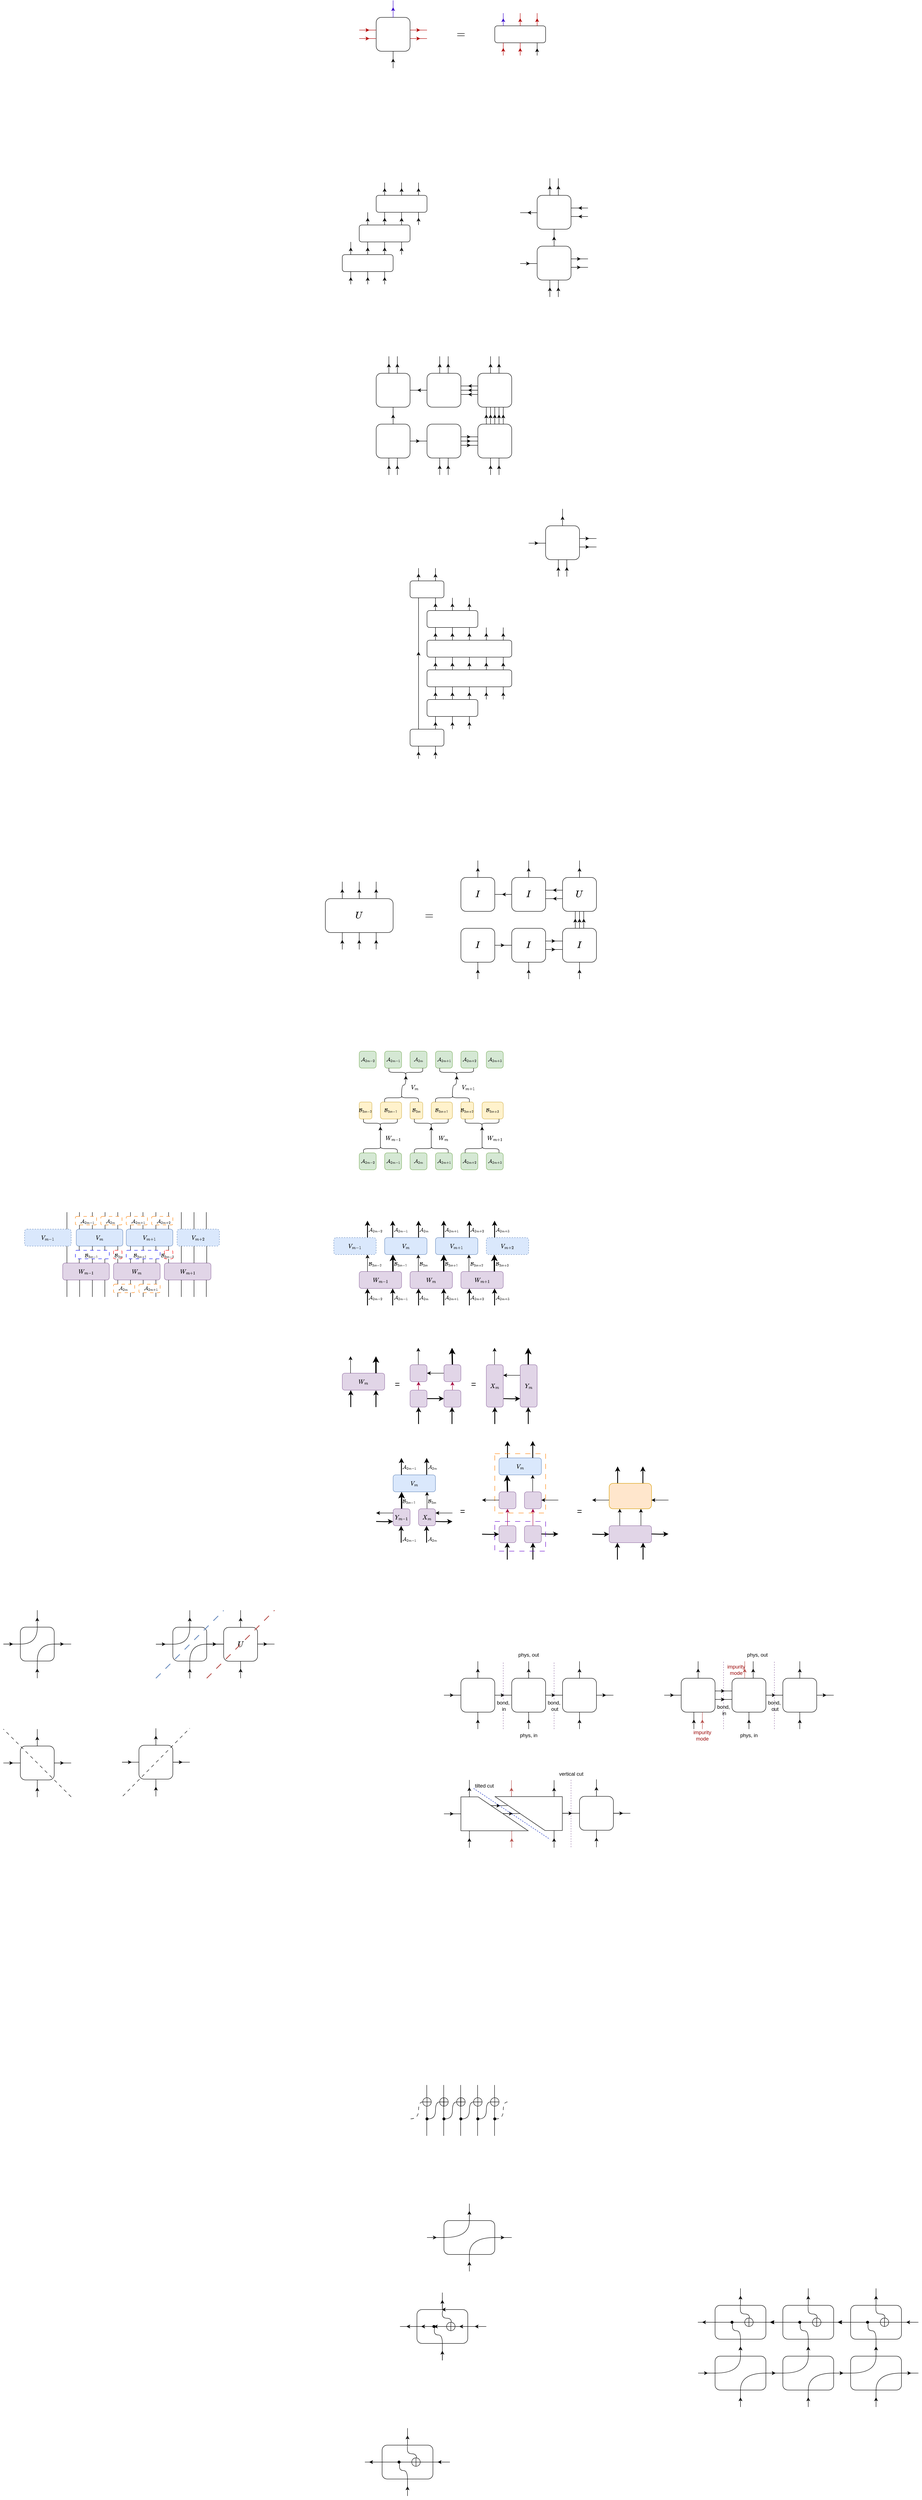 <mxfile version="26.2.9">
  <diagram name="第 1 页" id="qNsiWPGDajViyWXY0K6e">
    <mxGraphModel dx="2436" dy="2165" grid="1" gridSize="10" guides="1" tooltips="1" connect="1" arrows="1" fold="1" page="1" pageScale="1" pageWidth="827" pageHeight="1169" math="1" shadow="0">
      <root>
        <mxCell id="0" />
        <mxCell id="1" parent="0" />
        <mxCell id="g8um1wXQMXbJloImiAQB-27" value="" style="group" parent="1" vertex="1" connectable="0">
          <mxGeometry x="280" y="800" height="40" as="geometry" />
        </mxCell>
        <mxCell id="g8um1wXQMXbJloImiAQB-28" value="" style="endArrow=classic;html=1;rounded=0;" parent="g8um1wXQMXbJloImiAQB-27" edge="1">
          <mxGeometry width="50" height="50" relative="1" as="geometry">
            <mxPoint y="40" as="sourcePoint" />
            <mxPoint y="17.143" as="targetPoint" />
          </mxGeometry>
        </mxCell>
        <mxCell id="g8um1wXQMXbJloImiAQB-29" value="" style="endArrow=none;html=1;rounded=0;" parent="g8um1wXQMXbJloImiAQB-27" edge="1">
          <mxGeometry width="50" height="50" relative="1" as="geometry">
            <mxPoint y="40" as="sourcePoint" />
            <mxPoint as="targetPoint" />
            <Array as="points">
              <mxPoint y="28.571" />
            </Array>
          </mxGeometry>
        </mxCell>
        <mxCell id="g8um1wXQMXbJloImiAQB-30" value="" style="group" parent="1" vertex="1" connectable="0">
          <mxGeometry x="160" y="410" width="120" height="100" as="geometry" />
        </mxCell>
        <mxCell id="jVMhNbnYpXjlMaWzVGI7-33" value="" style="rounded=1;whiteSpace=wrap;html=1;" parent="g8um1wXQMXbJloImiAQB-30" vertex="1">
          <mxGeometry y="30" width="120" height="40" as="geometry" />
        </mxCell>
        <mxCell id="g8um1wXQMXbJloImiAQB-11" value="" style="group" parent="g8um1wXQMXbJloImiAQB-30" vertex="1" connectable="0">
          <mxGeometry x="20" height="30" as="geometry" />
        </mxCell>
        <mxCell id="g8um1wXQMXbJloImiAQB-9" value="" style="endArrow=classic;html=1;rounded=0;" parent="g8um1wXQMXbJloImiAQB-11" edge="1">
          <mxGeometry width="50" height="50" relative="1" as="geometry">
            <mxPoint y="30" as="sourcePoint" />
            <mxPoint y="12.857" as="targetPoint" />
          </mxGeometry>
        </mxCell>
        <mxCell id="g8um1wXQMXbJloImiAQB-10" value="" style="endArrow=none;html=1;rounded=0;" parent="g8um1wXQMXbJloImiAQB-11" edge="1">
          <mxGeometry width="50" height="50" relative="1" as="geometry">
            <mxPoint y="30" as="sourcePoint" />
            <mxPoint as="targetPoint" />
            <Array as="points">
              <mxPoint y="21.429" />
            </Array>
          </mxGeometry>
        </mxCell>
        <mxCell id="g8um1wXQMXbJloImiAQB-12" value="" style="group" parent="g8um1wXQMXbJloImiAQB-30" vertex="1" connectable="0">
          <mxGeometry x="60" height="30" as="geometry" />
        </mxCell>
        <mxCell id="g8um1wXQMXbJloImiAQB-13" value="" style="endArrow=classic;html=1;rounded=0;" parent="g8um1wXQMXbJloImiAQB-12" edge="1">
          <mxGeometry width="50" height="50" relative="1" as="geometry">
            <mxPoint y="30" as="sourcePoint" />
            <mxPoint y="12.857" as="targetPoint" />
          </mxGeometry>
        </mxCell>
        <mxCell id="g8um1wXQMXbJloImiAQB-14" value="" style="endArrow=none;html=1;rounded=0;" parent="g8um1wXQMXbJloImiAQB-12" edge="1">
          <mxGeometry width="50" height="50" relative="1" as="geometry">
            <mxPoint y="30" as="sourcePoint" />
            <mxPoint as="targetPoint" />
            <Array as="points">
              <mxPoint y="21.429" />
            </Array>
          </mxGeometry>
        </mxCell>
        <mxCell id="g8um1wXQMXbJloImiAQB-15" value="" style="group" parent="g8um1wXQMXbJloImiAQB-30" vertex="1" connectable="0">
          <mxGeometry x="100" height="30" as="geometry" />
        </mxCell>
        <mxCell id="g8um1wXQMXbJloImiAQB-16" value="" style="endArrow=classic;html=1;rounded=0;" parent="g8um1wXQMXbJloImiAQB-15" edge="1">
          <mxGeometry width="50" height="50" relative="1" as="geometry">
            <mxPoint y="30" as="sourcePoint" />
            <mxPoint y="12.857" as="targetPoint" />
          </mxGeometry>
        </mxCell>
        <mxCell id="g8um1wXQMXbJloImiAQB-17" value="" style="endArrow=none;html=1;rounded=0;" parent="g8um1wXQMXbJloImiAQB-15" edge="1">
          <mxGeometry width="50" height="50" relative="1" as="geometry">
            <mxPoint y="30" as="sourcePoint" />
            <mxPoint as="targetPoint" />
            <Array as="points">
              <mxPoint y="21.429" />
            </Array>
          </mxGeometry>
        </mxCell>
        <mxCell id="g8um1wXQMXbJloImiAQB-18" value="" style="group" parent="g8um1wXQMXbJloImiAQB-30" vertex="1" connectable="0">
          <mxGeometry x="20" y="70" height="30" as="geometry" />
        </mxCell>
        <mxCell id="g8um1wXQMXbJloImiAQB-19" value="" style="endArrow=classic;html=1;rounded=0;" parent="g8um1wXQMXbJloImiAQB-18" edge="1">
          <mxGeometry width="50" height="50" relative="1" as="geometry">
            <mxPoint y="30" as="sourcePoint" />
            <mxPoint y="12.857" as="targetPoint" />
          </mxGeometry>
        </mxCell>
        <mxCell id="g8um1wXQMXbJloImiAQB-20" value="" style="endArrow=none;html=1;rounded=0;" parent="g8um1wXQMXbJloImiAQB-18" edge="1">
          <mxGeometry width="50" height="50" relative="1" as="geometry">
            <mxPoint y="30" as="sourcePoint" />
            <mxPoint as="targetPoint" />
            <Array as="points">
              <mxPoint y="21.429" />
            </Array>
          </mxGeometry>
        </mxCell>
        <mxCell id="g8um1wXQMXbJloImiAQB-21" value="" style="group" parent="g8um1wXQMXbJloImiAQB-30" vertex="1" connectable="0">
          <mxGeometry x="60" y="70" height="30" as="geometry" />
        </mxCell>
        <mxCell id="g8um1wXQMXbJloImiAQB-22" value="" style="endArrow=classic;html=1;rounded=0;" parent="g8um1wXQMXbJloImiAQB-21" edge="1">
          <mxGeometry width="50" height="50" relative="1" as="geometry">
            <mxPoint y="30" as="sourcePoint" />
            <mxPoint y="12.857" as="targetPoint" />
          </mxGeometry>
        </mxCell>
        <mxCell id="g8um1wXQMXbJloImiAQB-23" value="" style="endArrow=none;html=1;rounded=0;" parent="g8um1wXQMXbJloImiAQB-21" edge="1">
          <mxGeometry width="50" height="50" relative="1" as="geometry">
            <mxPoint y="30" as="sourcePoint" />
            <mxPoint as="targetPoint" />
            <Array as="points">
              <mxPoint y="21.429" />
            </Array>
          </mxGeometry>
        </mxCell>
        <mxCell id="g8um1wXQMXbJloImiAQB-24" value="" style="group" parent="g8um1wXQMXbJloImiAQB-30" vertex="1" connectable="0">
          <mxGeometry x="100" y="70" height="30" as="geometry" />
        </mxCell>
        <mxCell id="g8um1wXQMXbJloImiAQB-25" value="" style="endArrow=classic;html=1;rounded=0;" parent="g8um1wXQMXbJloImiAQB-24" edge="1">
          <mxGeometry width="50" height="50" relative="1" as="geometry">
            <mxPoint y="30" as="sourcePoint" />
            <mxPoint y="12.857" as="targetPoint" />
          </mxGeometry>
        </mxCell>
        <mxCell id="g8um1wXQMXbJloImiAQB-26" value="" style="endArrow=none;html=1;rounded=0;" parent="g8um1wXQMXbJloImiAQB-24" edge="1">
          <mxGeometry width="50" height="50" relative="1" as="geometry">
            <mxPoint y="30" as="sourcePoint" />
            <mxPoint as="targetPoint" />
            <Array as="points">
              <mxPoint y="21.429" />
            </Array>
          </mxGeometry>
        </mxCell>
        <mxCell id="g8um1wXQMXbJloImiAQB-31" value="" style="group" parent="1" vertex="1" connectable="0">
          <mxGeometry x="200" y="340" width="120" height="100" as="geometry" />
        </mxCell>
        <mxCell id="g8um1wXQMXbJloImiAQB-32" value="" style="rounded=1;whiteSpace=wrap;html=1;" parent="g8um1wXQMXbJloImiAQB-31" vertex="1">
          <mxGeometry y="30" width="120" height="40" as="geometry" />
        </mxCell>
        <mxCell id="g8um1wXQMXbJloImiAQB-33" value="" style="group" parent="g8um1wXQMXbJloImiAQB-31" vertex="1" connectable="0">
          <mxGeometry x="20" height="30" as="geometry" />
        </mxCell>
        <mxCell id="g8um1wXQMXbJloImiAQB-34" value="" style="endArrow=classic;html=1;rounded=0;" parent="g8um1wXQMXbJloImiAQB-33" edge="1">
          <mxGeometry width="50" height="50" relative="1" as="geometry">
            <mxPoint y="30" as="sourcePoint" />
            <mxPoint y="12.857" as="targetPoint" />
          </mxGeometry>
        </mxCell>
        <mxCell id="g8um1wXQMXbJloImiAQB-35" value="" style="endArrow=none;html=1;rounded=0;" parent="g8um1wXQMXbJloImiAQB-33" edge="1">
          <mxGeometry width="50" height="50" relative="1" as="geometry">
            <mxPoint y="30" as="sourcePoint" />
            <mxPoint as="targetPoint" />
            <Array as="points">
              <mxPoint y="21.429" />
            </Array>
          </mxGeometry>
        </mxCell>
        <mxCell id="g8um1wXQMXbJloImiAQB-36" value="" style="group" parent="g8um1wXQMXbJloImiAQB-31" vertex="1" connectable="0">
          <mxGeometry x="60" height="30" as="geometry" />
        </mxCell>
        <mxCell id="g8um1wXQMXbJloImiAQB-37" value="" style="endArrow=classic;html=1;rounded=0;" parent="g8um1wXQMXbJloImiAQB-36" edge="1">
          <mxGeometry width="50" height="50" relative="1" as="geometry">
            <mxPoint y="30" as="sourcePoint" />
            <mxPoint y="12.857" as="targetPoint" />
          </mxGeometry>
        </mxCell>
        <mxCell id="g8um1wXQMXbJloImiAQB-38" value="" style="endArrow=none;html=1;rounded=0;" parent="g8um1wXQMXbJloImiAQB-36" edge="1">
          <mxGeometry width="50" height="50" relative="1" as="geometry">
            <mxPoint y="30" as="sourcePoint" />
            <mxPoint as="targetPoint" />
            <Array as="points">
              <mxPoint y="21.429" />
            </Array>
          </mxGeometry>
        </mxCell>
        <mxCell id="g8um1wXQMXbJloImiAQB-39" value="" style="group" parent="g8um1wXQMXbJloImiAQB-31" vertex="1" connectable="0">
          <mxGeometry x="100" height="30" as="geometry" />
        </mxCell>
        <mxCell id="g8um1wXQMXbJloImiAQB-40" value="" style="endArrow=classic;html=1;rounded=0;" parent="g8um1wXQMXbJloImiAQB-39" edge="1">
          <mxGeometry width="50" height="50" relative="1" as="geometry">
            <mxPoint y="30" as="sourcePoint" />
            <mxPoint y="12.857" as="targetPoint" />
          </mxGeometry>
        </mxCell>
        <mxCell id="g8um1wXQMXbJloImiAQB-41" value="" style="endArrow=none;html=1;rounded=0;" parent="g8um1wXQMXbJloImiAQB-39" edge="1">
          <mxGeometry width="50" height="50" relative="1" as="geometry">
            <mxPoint y="30" as="sourcePoint" />
            <mxPoint as="targetPoint" />
            <Array as="points">
              <mxPoint y="21.429" />
            </Array>
          </mxGeometry>
        </mxCell>
        <mxCell id="g8um1wXQMXbJloImiAQB-42" value="" style="group" parent="g8um1wXQMXbJloImiAQB-31" vertex="1" connectable="0">
          <mxGeometry x="20" y="70" height="30" as="geometry" />
        </mxCell>
        <mxCell id="g8um1wXQMXbJloImiAQB-43" value="" style="endArrow=classic;html=1;rounded=0;" parent="g8um1wXQMXbJloImiAQB-42" edge="1">
          <mxGeometry width="50" height="50" relative="1" as="geometry">
            <mxPoint y="30" as="sourcePoint" />
            <mxPoint y="12.857" as="targetPoint" />
          </mxGeometry>
        </mxCell>
        <mxCell id="g8um1wXQMXbJloImiAQB-44" value="" style="endArrow=none;html=1;rounded=0;" parent="g8um1wXQMXbJloImiAQB-42" edge="1">
          <mxGeometry width="50" height="50" relative="1" as="geometry">
            <mxPoint y="30" as="sourcePoint" />
            <mxPoint as="targetPoint" />
            <Array as="points">
              <mxPoint y="21.429" />
            </Array>
          </mxGeometry>
        </mxCell>
        <mxCell id="g8um1wXQMXbJloImiAQB-45" value="" style="group" parent="g8um1wXQMXbJloImiAQB-31" vertex="1" connectable="0">
          <mxGeometry x="60" y="70" height="30" as="geometry" />
        </mxCell>
        <mxCell id="g8um1wXQMXbJloImiAQB-46" value="" style="endArrow=classic;html=1;rounded=0;" parent="g8um1wXQMXbJloImiAQB-45" edge="1">
          <mxGeometry width="50" height="50" relative="1" as="geometry">
            <mxPoint y="30" as="sourcePoint" />
            <mxPoint y="12.857" as="targetPoint" />
          </mxGeometry>
        </mxCell>
        <mxCell id="g8um1wXQMXbJloImiAQB-47" value="" style="endArrow=none;html=1;rounded=0;" parent="g8um1wXQMXbJloImiAQB-45" edge="1">
          <mxGeometry width="50" height="50" relative="1" as="geometry">
            <mxPoint y="30" as="sourcePoint" />
            <mxPoint as="targetPoint" />
            <Array as="points">
              <mxPoint y="21.429" />
            </Array>
          </mxGeometry>
        </mxCell>
        <mxCell id="g8um1wXQMXbJloImiAQB-48" value="" style="group" parent="g8um1wXQMXbJloImiAQB-31" vertex="1" connectable="0">
          <mxGeometry x="100" y="70" height="30" as="geometry" />
        </mxCell>
        <mxCell id="g8um1wXQMXbJloImiAQB-49" value="" style="endArrow=classic;html=1;rounded=0;" parent="g8um1wXQMXbJloImiAQB-48" edge="1">
          <mxGeometry width="50" height="50" relative="1" as="geometry">
            <mxPoint y="30" as="sourcePoint" />
            <mxPoint y="12.857" as="targetPoint" />
          </mxGeometry>
        </mxCell>
        <mxCell id="g8um1wXQMXbJloImiAQB-50" value="" style="endArrow=none;html=1;rounded=0;" parent="g8um1wXQMXbJloImiAQB-48" edge="1">
          <mxGeometry width="50" height="50" relative="1" as="geometry">
            <mxPoint y="30" as="sourcePoint" />
            <mxPoint as="targetPoint" />
            <Array as="points">
              <mxPoint y="21.429" />
            </Array>
          </mxGeometry>
        </mxCell>
        <mxCell id="g8um1wXQMXbJloImiAQB-51" value="" style="group" parent="1" vertex="1" connectable="0">
          <mxGeometry x="240" y="270" width="120" height="100" as="geometry" />
        </mxCell>
        <mxCell id="g8um1wXQMXbJloImiAQB-52" value="" style="rounded=1;whiteSpace=wrap;html=1;" parent="g8um1wXQMXbJloImiAQB-51" vertex="1">
          <mxGeometry y="30" width="120" height="40" as="geometry" />
        </mxCell>
        <mxCell id="g8um1wXQMXbJloImiAQB-53" value="" style="group" parent="g8um1wXQMXbJloImiAQB-51" vertex="1" connectable="0">
          <mxGeometry x="20" height="30" as="geometry" />
        </mxCell>
        <mxCell id="g8um1wXQMXbJloImiAQB-54" value="" style="endArrow=classic;html=1;rounded=0;" parent="g8um1wXQMXbJloImiAQB-53" edge="1">
          <mxGeometry width="50" height="50" relative="1" as="geometry">
            <mxPoint y="30" as="sourcePoint" />
            <mxPoint y="12.857" as="targetPoint" />
          </mxGeometry>
        </mxCell>
        <mxCell id="g8um1wXQMXbJloImiAQB-55" value="" style="endArrow=none;html=1;rounded=0;" parent="g8um1wXQMXbJloImiAQB-53" edge="1">
          <mxGeometry width="50" height="50" relative="1" as="geometry">
            <mxPoint y="30" as="sourcePoint" />
            <mxPoint as="targetPoint" />
            <Array as="points">
              <mxPoint y="21.429" />
            </Array>
          </mxGeometry>
        </mxCell>
        <mxCell id="g8um1wXQMXbJloImiAQB-56" value="" style="group" parent="g8um1wXQMXbJloImiAQB-51" vertex="1" connectable="0">
          <mxGeometry x="60" height="30" as="geometry" />
        </mxCell>
        <mxCell id="g8um1wXQMXbJloImiAQB-57" value="" style="endArrow=classic;html=1;rounded=0;" parent="g8um1wXQMXbJloImiAQB-56" edge="1">
          <mxGeometry width="50" height="50" relative="1" as="geometry">
            <mxPoint y="30" as="sourcePoint" />
            <mxPoint y="12.857" as="targetPoint" />
          </mxGeometry>
        </mxCell>
        <mxCell id="g8um1wXQMXbJloImiAQB-58" value="" style="endArrow=none;html=1;rounded=0;" parent="g8um1wXQMXbJloImiAQB-56" edge="1">
          <mxGeometry width="50" height="50" relative="1" as="geometry">
            <mxPoint y="30" as="sourcePoint" />
            <mxPoint as="targetPoint" />
            <Array as="points">
              <mxPoint y="21.429" />
            </Array>
          </mxGeometry>
        </mxCell>
        <mxCell id="g8um1wXQMXbJloImiAQB-59" value="" style="group" parent="g8um1wXQMXbJloImiAQB-51" vertex="1" connectable="0">
          <mxGeometry x="100" height="30" as="geometry" />
        </mxCell>
        <mxCell id="g8um1wXQMXbJloImiAQB-60" value="" style="endArrow=classic;html=1;rounded=0;" parent="g8um1wXQMXbJloImiAQB-59" edge="1">
          <mxGeometry width="50" height="50" relative="1" as="geometry">
            <mxPoint y="30" as="sourcePoint" />
            <mxPoint y="12.857" as="targetPoint" />
          </mxGeometry>
        </mxCell>
        <mxCell id="g8um1wXQMXbJloImiAQB-61" value="" style="endArrow=none;html=1;rounded=0;" parent="g8um1wXQMXbJloImiAQB-59" edge="1">
          <mxGeometry width="50" height="50" relative="1" as="geometry">
            <mxPoint y="30" as="sourcePoint" />
            <mxPoint as="targetPoint" />
            <Array as="points">
              <mxPoint y="21.429" />
            </Array>
          </mxGeometry>
        </mxCell>
        <mxCell id="g8um1wXQMXbJloImiAQB-62" value="" style="group" parent="g8um1wXQMXbJloImiAQB-51" vertex="1" connectable="0">
          <mxGeometry x="20" y="70" height="30" as="geometry" />
        </mxCell>
        <mxCell id="g8um1wXQMXbJloImiAQB-63" value="" style="endArrow=classic;html=1;rounded=0;" parent="g8um1wXQMXbJloImiAQB-62" edge="1">
          <mxGeometry width="50" height="50" relative="1" as="geometry">
            <mxPoint y="30" as="sourcePoint" />
            <mxPoint y="12.857" as="targetPoint" />
          </mxGeometry>
        </mxCell>
        <mxCell id="g8um1wXQMXbJloImiAQB-64" value="" style="endArrow=none;html=1;rounded=0;" parent="g8um1wXQMXbJloImiAQB-62" edge="1">
          <mxGeometry width="50" height="50" relative="1" as="geometry">
            <mxPoint y="30" as="sourcePoint" />
            <mxPoint as="targetPoint" />
            <Array as="points">
              <mxPoint y="21.429" />
            </Array>
          </mxGeometry>
        </mxCell>
        <mxCell id="g8um1wXQMXbJloImiAQB-65" value="" style="group" parent="g8um1wXQMXbJloImiAQB-51" vertex="1" connectable="0">
          <mxGeometry x="60" y="70" height="30" as="geometry" />
        </mxCell>
        <mxCell id="g8um1wXQMXbJloImiAQB-66" value="" style="endArrow=classic;html=1;rounded=0;" parent="g8um1wXQMXbJloImiAQB-65" edge="1">
          <mxGeometry width="50" height="50" relative="1" as="geometry">
            <mxPoint y="30" as="sourcePoint" />
            <mxPoint y="12.857" as="targetPoint" />
          </mxGeometry>
        </mxCell>
        <mxCell id="g8um1wXQMXbJloImiAQB-67" value="" style="endArrow=none;html=1;rounded=0;" parent="g8um1wXQMXbJloImiAQB-65" edge="1">
          <mxGeometry width="50" height="50" relative="1" as="geometry">
            <mxPoint y="30" as="sourcePoint" />
            <mxPoint as="targetPoint" />
            <Array as="points">
              <mxPoint y="21.429" />
            </Array>
          </mxGeometry>
        </mxCell>
        <mxCell id="g8um1wXQMXbJloImiAQB-68" value="" style="group" parent="g8um1wXQMXbJloImiAQB-51" vertex="1" connectable="0">
          <mxGeometry x="100" y="70" height="30" as="geometry" />
        </mxCell>
        <mxCell id="g8um1wXQMXbJloImiAQB-69" value="" style="endArrow=classic;html=1;rounded=0;" parent="g8um1wXQMXbJloImiAQB-68" edge="1">
          <mxGeometry width="50" height="50" relative="1" as="geometry">
            <mxPoint y="30" as="sourcePoint" />
            <mxPoint y="12.857" as="targetPoint" />
          </mxGeometry>
        </mxCell>
        <mxCell id="g8um1wXQMXbJloImiAQB-70" value="" style="endArrow=none;html=1;rounded=0;" parent="g8um1wXQMXbJloImiAQB-68" edge="1">
          <mxGeometry width="50" height="50" relative="1" as="geometry">
            <mxPoint y="30" as="sourcePoint" />
            <mxPoint as="targetPoint" />
            <Array as="points">
              <mxPoint y="21.429" />
            </Array>
          </mxGeometry>
        </mxCell>
        <mxCell id="g8um1wXQMXbJloImiAQB-71" value="" style="rounded=1;whiteSpace=wrap;html=1;" parent="1" vertex="1">
          <mxGeometry x="240" y="840" width="80" height="80" as="geometry" />
        </mxCell>
        <mxCell id="g8um1wXQMXbJloImiAQB-78" value="" style="group" parent="1" vertex="1" connectable="0">
          <mxGeometry x="270" y="920" height="40" as="geometry" />
        </mxCell>
        <mxCell id="g8um1wXQMXbJloImiAQB-79" value="" style="endArrow=classic;html=1;rounded=0;" parent="g8um1wXQMXbJloImiAQB-78" edge="1">
          <mxGeometry width="50" height="50" relative="1" as="geometry">
            <mxPoint y="40" as="sourcePoint" />
            <mxPoint y="17.143" as="targetPoint" />
          </mxGeometry>
        </mxCell>
        <mxCell id="g8um1wXQMXbJloImiAQB-80" value="" style="endArrow=none;html=1;rounded=0;" parent="g8um1wXQMXbJloImiAQB-78" edge="1">
          <mxGeometry width="50" height="50" relative="1" as="geometry">
            <mxPoint y="40" as="sourcePoint" />
            <mxPoint as="targetPoint" />
            <Array as="points">
              <mxPoint y="28.571" />
            </Array>
          </mxGeometry>
        </mxCell>
        <mxCell id="g8um1wXQMXbJloImiAQB-81" value="" style="group" parent="1" vertex="1" connectable="0">
          <mxGeometry x="290" y="920" height="40" as="geometry" />
        </mxCell>
        <mxCell id="g8um1wXQMXbJloImiAQB-82" value="" style="endArrow=classic;html=1;rounded=0;" parent="g8um1wXQMXbJloImiAQB-81" edge="1">
          <mxGeometry width="50" height="50" relative="1" as="geometry">
            <mxPoint y="40" as="sourcePoint" />
            <mxPoint y="17.143" as="targetPoint" />
          </mxGeometry>
        </mxCell>
        <mxCell id="g8um1wXQMXbJloImiAQB-83" value="" style="endArrow=none;html=1;rounded=0;" parent="g8um1wXQMXbJloImiAQB-81" edge="1">
          <mxGeometry width="50" height="50" relative="1" as="geometry">
            <mxPoint y="40" as="sourcePoint" />
            <mxPoint as="targetPoint" />
            <Array as="points">
              <mxPoint y="28.571" />
            </Array>
          </mxGeometry>
        </mxCell>
        <mxCell id="g8um1wXQMXbJloImiAQB-84" value="" style="group;rotation=90;" parent="1" vertex="1" connectable="0">
          <mxGeometry x="340" y="860" height="40" as="geometry" />
        </mxCell>
        <mxCell id="g8um1wXQMXbJloImiAQB-85" value="" style="endArrow=classic;html=1;rounded=0;" parent="g8um1wXQMXbJloImiAQB-84" edge="1">
          <mxGeometry width="50" height="50" relative="1" as="geometry">
            <mxPoint x="-20" y="20" as="sourcePoint" />
            <mxPoint x="3" y="20" as="targetPoint" />
          </mxGeometry>
        </mxCell>
        <mxCell id="g8um1wXQMXbJloImiAQB-86" value="" style="endArrow=none;html=1;rounded=0;" parent="g8um1wXQMXbJloImiAQB-84" edge="1">
          <mxGeometry width="50" height="50" relative="1" as="geometry">
            <mxPoint x="-20" y="20" as="sourcePoint" />
            <mxPoint x="20" y="20" as="targetPoint" />
            <Array as="points">
              <mxPoint x="-9" y="20" />
            </Array>
          </mxGeometry>
        </mxCell>
        <mxCell id="g8um1wXQMXbJloImiAQB-90" value="" style="rounded=1;whiteSpace=wrap;html=1;" parent="1" vertex="1">
          <mxGeometry x="360" y="840" width="80" height="80" as="geometry" />
        </mxCell>
        <mxCell id="g8um1wXQMXbJloImiAQB-91" value="" style="group" parent="1" vertex="1" connectable="0">
          <mxGeometry x="390" y="920" height="40" as="geometry" />
        </mxCell>
        <mxCell id="g8um1wXQMXbJloImiAQB-92" value="" style="endArrow=classic;html=1;rounded=0;" parent="g8um1wXQMXbJloImiAQB-91" edge="1">
          <mxGeometry width="50" height="50" relative="1" as="geometry">
            <mxPoint y="40" as="sourcePoint" />
            <mxPoint y="17.143" as="targetPoint" />
          </mxGeometry>
        </mxCell>
        <mxCell id="g8um1wXQMXbJloImiAQB-93" value="" style="endArrow=none;html=1;rounded=0;" parent="g8um1wXQMXbJloImiAQB-91" edge="1">
          <mxGeometry width="50" height="50" relative="1" as="geometry">
            <mxPoint y="40" as="sourcePoint" />
            <mxPoint as="targetPoint" />
            <Array as="points">
              <mxPoint y="28.571" />
            </Array>
          </mxGeometry>
        </mxCell>
        <mxCell id="g8um1wXQMXbJloImiAQB-94" value="" style="group" parent="1" vertex="1" connectable="0">
          <mxGeometry x="410" y="920" height="40" as="geometry" />
        </mxCell>
        <mxCell id="g8um1wXQMXbJloImiAQB-95" value="" style="endArrow=classic;html=1;rounded=0;" parent="g8um1wXQMXbJloImiAQB-94" edge="1">
          <mxGeometry width="50" height="50" relative="1" as="geometry">
            <mxPoint y="40" as="sourcePoint" />
            <mxPoint y="17.143" as="targetPoint" />
          </mxGeometry>
        </mxCell>
        <mxCell id="g8um1wXQMXbJloImiAQB-96" value="" style="endArrow=none;html=1;rounded=0;" parent="g8um1wXQMXbJloImiAQB-94" edge="1">
          <mxGeometry width="50" height="50" relative="1" as="geometry">
            <mxPoint y="40" as="sourcePoint" />
            <mxPoint as="targetPoint" />
            <Array as="points">
              <mxPoint y="28.571" />
            </Array>
          </mxGeometry>
        </mxCell>
        <mxCell id="g8um1wXQMXbJloImiAQB-97" value="" style="group;rotation=90;" parent="1" vertex="1" connectable="0">
          <mxGeometry x="460" y="850" height="40" as="geometry" />
        </mxCell>
        <mxCell id="g8um1wXQMXbJloImiAQB-98" value="" style="endArrow=classic;html=1;rounded=0;" parent="g8um1wXQMXbJloImiAQB-97" edge="1">
          <mxGeometry width="50" height="50" relative="1" as="geometry">
            <mxPoint x="-20" y="20" as="sourcePoint" />
            <mxPoint x="3" y="20" as="targetPoint" />
          </mxGeometry>
        </mxCell>
        <mxCell id="g8um1wXQMXbJloImiAQB-99" value="" style="endArrow=none;html=1;rounded=0;" parent="g8um1wXQMXbJloImiAQB-97" edge="1">
          <mxGeometry width="50" height="50" relative="1" as="geometry">
            <mxPoint x="-20" y="20" as="sourcePoint" />
            <mxPoint x="20" y="20" as="targetPoint" />
            <Array as="points">
              <mxPoint x="-9" y="20" />
            </Array>
          </mxGeometry>
        </mxCell>
        <mxCell id="g8um1wXQMXbJloImiAQB-100" value="" style="rounded=1;whiteSpace=wrap;html=1;" parent="1" vertex="1">
          <mxGeometry x="480" y="840" width="80" height="80" as="geometry" />
        </mxCell>
        <mxCell id="g8um1wXQMXbJloImiAQB-104" value="" style="group;rotation=90;" parent="1" vertex="1" connectable="0">
          <mxGeometry x="460" y="870" height="40" as="geometry" />
        </mxCell>
        <mxCell id="g8um1wXQMXbJloImiAQB-105" value="" style="endArrow=classic;html=1;rounded=0;" parent="g8um1wXQMXbJloImiAQB-104" edge="1">
          <mxGeometry width="50" height="50" relative="1" as="geometry">
            <mxPoint x="-20" y="20" as="sourcePoint" />
            <mxPoint x="3" y="20" as="targetPoint" />
          </mxGeometry>
        </mxCell>
        <mxCell id="g8um1wXQMXbJloImiAQB-106" value="" style="endArrow=none;html=1;rounded=0;" parent="g8um1wXQMXbJloImiAQB-104" edge="1">
          <mxGeometry width="50" height="50" relative="1" as="geometry">
            <mxPoint x="-20" y="20" as="sourcePoint" />
            <mxPoint x="20" y="20" as="targetPoint" />
            <Array as="points">
              <mxPoint x="-9" y="20" />
            </Array>
          </mxGeometry>
        </mxCell>
        <mxCell id="g8um1wXQMXbJloImiAQB-107" value="" style="group;rotation=90;" parent="1" vertex="1" connectable="0">
          <mxGeometry x="460" y="860" height="40" as="geometry" />
        </mxCell>
        <mxCell id="g8um1wXQMXbJloImiAQB-108" value="" style="endArrow=classic;html=1;rounded=0;" parent="g8um1wXQMXbJloImiAQB-107" edge="1">
          <mxGeometry width="50" height="50" relative="1" as="geometry">
            <mxPoint x="-20" y="20" as="sourcePoint" />
            <mxPoint x="3" y="20" as="targetPoint" />
          </mxGeometry>
        </mxCell>
        <mxCell id="g8um1wXQMXbJloImiAQB-109" value="" style="endArrow=none;html=1;rounded=0;" parent="g8um1wXQMXbJloImiAQB-107" edge="1">
          <mxGeometry width="50" height="50" relative="1" as="geometry">
            <mxPoint x="-20" y="20" as="sourcePoint" />
            <mxPoint x="20" y="20" as="targetPoint" />
            <Array as="points">
              <mxPoint x="-9" y="20" />
            </Array>
          </mxGeometry>
        </mxCell>
        <mxCell id="g8um1wXQMXbJloImiAQB-110" value="" style="group" parent="1" vertex="1" connectable="0">
          <mxGeometry x="510" y="920" height="40" as="geometry" />
        </mxCell>
        <mxCell id="g8um1wXQMXbJloImiAQB-111" value="" style="endArrow=classic;html=1;rounded=0;" parent="g8um1wXQMXbJloImiAQB-110" edge="1">
          <mxGeometry width="50" height="50" relative="1" as="geometry">
            <mxPoint y="40" as="sourcePoint" />
            <mxPoint y="17.143" as="targetPoint" />
          </mxGeometry>
        </mxCell>
        <mxCell id="g8um1wXQMXbJloImiAQB-112" value="" style="endArrow=none;html=1;rounded=0;" parent="g8um1wXQMXbJloImiAQB-110" edge="1">
          <mxGeometry width="50" height="50" relative="1" as="geometry">
            <mxPoint y="40" as="sourcePoint" />
            <mxPoint as="targetPoint" />
            <Array as="points">
              <mxPoint y="28.571" />
            </Array>
          </mxGeometry>
        </mxCell>
        <mxCell id="g8um1wXQMXbJloImiAQB-113" value="" style="group" parent="1" vertex="1" connectable="0">
          <mxGeometry x="530" y="920" height="40" as="geometry" />
        </mxCell>
        <mxCell id="g8um1wXQMXbJloImiAQB-114" value="" style="endArrow=classic;html=1;rounded=0;" parent="g8um1wXQMXbJloImiAQB-113" edge="1">
          <mxGeometry width="50" height="50" relative="1" as="geometry">
            <mxPoint y="40" as="sourcePoint" />
            <mxPoint y="17.143" as="targetPoint" />
          </mxGeometry>
        </mxCell>
        <mxCell id="g8um1wXQMXbJloImiAQB-115" value="" style="endArrow=none;html=1;rounded=0;" parent="g8um1wXQMXbJloImiAQB-113" edge="1">
          <mxGeometry width="50" height="50" relative="1" as="geometry">
            <mxPoint y="40" as="sourcePoint" />
            <mxPoint as="targetPoint" />
            <Array as="points">
              <mxPoint y="28.571" />
            </Array>
          </mxGeometry>
        </mxCell>
        <mxCell id="g8um1wXQMXbJloImiAQB-116" value="" style="group" parent="1" vertex="1" connectable="0">
          <mxGeometry x="500" y="800" height="40" as="geometry" />
        </mxCell>
        <mxCell id="g8um1wXQMXbJloImiAQB-117" value="" style="endArrow=classic;html=1;rounded=0;" parent="g8um1wXQMXbJloImiAQB-116" edge="1">
          <mxGeometry width="50" height="50" relative="1" as="geometry">
            <mxPoint y="40" as="sourcePoint" />
            <mxPoint y="17.143" as="targetPoint" />
          </mxGeometry>
        </mxCell>
        <mxCell id="g8um1wXQMXbJloImiAQB-118" value="" style="endArrow=none;html=1;rounded=0;" parent="g8um1wXQMXbJloImiAQB-116" edge="1">
          <mxGeometry width="50" height="50" relative="1" as="geometry">
            <mxPoint y="40" as="sourcePoint" />
            <mxPoint as="targetPoint" />
            <Array as="points">
              <mxPoint y="28.571" />
            </Array>
          </mxGeometry>
        </mxCell>
        <mxCell id="g8um1wXQMXbJloImiAQB-119" value="" style="group" parent="1" vertex="1" connectable="0">
          <mxGeometry x="510" y="800" height="40" as="geometry" />
        </mxCell>
        <mxCell id="g8um1wXQMXbJloImiAQB-120" value="" style="endArrow=classic;html=1;rounded=0;" parent="g8um1wXQMXbJloImiAQB-119" edge="1">
          <mxGeometry width="50" height="50" relative="1" as="geometry">
            <mxPoint y="40" as="sourcePoint" />
            <mxPoint y="17.143" as="targetPoint" />
          </mxGeometry>
        </mxCell>
        <mxCell id="g8um1wXQMXbJloImiAQB-121" value="" style="endArrow=none;html=1;rounded=0;" parent="g8um1wXQMXbJloImiAQB-119" edge="1">
          <mxGeometry width="50" height="50" relative="1" as="geometry">
            <mxPoint y="40" as="sourcePoint" />
            <mxPoint as="targetPoint" />
            <Array as="points">
              <mxPoint y="28.571" />
            </Array>
          </mxGeometry>
        </mxCell>
        <mxCell id="g8um1wXQMXbJloImiAQB-122" value="" style="group" parent="1" vertex="1" connectable="0">
          <mxGeometry x="520" y="800" height="40" as="geometry" />
        </mxCell>
        <mxCell id="g8um1wXQMXbJloImiAQB-123" value="" style="endArrow=classic;html=1;rounded=0;" parent="g8um1wXQMXbJloImiAQB-122" edge="1">
          <mxGeometry width="50" height="50" relative="1" as="geometry">
            <mxPoint y="40" as="sourcePoint" />
            <mxPoint y="17.143" as="targetPoint" />
          </mxGeometry>
        </mxCell>
        <mxCell id="g8um1wXQMXbJloImiAQB-124" value="" style="endArrow=none;html=1;rounded=0;" parent="g8um1wXQMXbJloImiAQB-122" edge="1">
          <mxGeometry width="50" height="50" relative="1" as="geometry">
            <mxPoint y="40" as="sourcePoint" />
            <mxPoint as="targetPoint" />
            <Array as="points">
              <mxPoint y="28.571" />
            </Array>
          </mxGeometry>
        </mxCell>
        <mxCell id="g8um1wXQMXbJloImiAQB-125" value="" style="group" parent="1" vertex="1" connectable="0">
          <mxGeometry x="530" y="800" height="40" as="geometry" />
        </mxCell>
        <mxCell id="g8um1wXQMXbJloImiAQB-126" value="" style="endArrow=classic;html=1;rounded=0;" parent="g8um1wXQMXbJloImiAQB-125" edge="1">
          <mxGeometry width="50" height="50" relative="1" as="geometry">
            <mxPoint y="40" as="sourcePoint" />
            <mxPoint y="17.143" as="targetPoint" />
          </mxGeometry>
        </mxCell>
        <mxCell id="g8um1wXQMXbJloImiAQB-127" value="" style="endArrow=none;html=1;rounded=0;" parent="g8um1wXQMXbJloImiAQB-125" edge="1">
          <mxGeometry width="50" height="50" relative="1" as="geometry">
            <mxPoint y="40" as="sourcePoint" />
            <mxPoint as="targetPoint" />
            <Array as="points">
              <mxPoint y="28.571" />
            </Array>
          </mxGeometry>
        </mxCell>
        <mxCell id="g8um1wXQMXbJloImiAQB-128" value="" style="group" parent="1" vertex="1" connectable="0">
          <mxGeometry x="540" y="800" height="40" as="geometry" />
        </mxCell>
        <mxCell id="g8um1wXQMXbJloImiAQB-129" value="" style="endArrow=classic;html=1;rounded=0;" parent="g8um1wXQMXbJloImiAQB-128" edge="1">
          <mxGeometry width="50" height="50" relative="1" as="geometry">
            <mxPoint y="40" as="sourcePoint" />
            <mxPoint y="17.143" as="targetPoint" />
          </mxGeometry>
        </mxCell>
        <mxCell id="g8um1wXQMXbJloImiAQB-130" value="" style="endArrow=none;html=1;rounded=0;" parent="g8um1wXQMXbJloImiAQB-128" edge="1">
          <mxGeometry width="50" height="50" relative="1" as="geometry">
            <mxPoint y="40" as="sourcePoint" />
            <mxPoint as="targetPoint" />
            <Array as="points">
              <mxPoint y="28.571" />
            </Array>
          </mxGeometry>
        </mxCell>
        <mxCell id="g8um1wXQMXbJloImiAQB-131" value="" style="rounded=1;whiteSpace=wrap;html=1;" parent="1" vertex="1">
          <mxGeometry x="480" y="720" width="80" height="80" as="geometry" />
        </mxCell>
        <mxCell id="g8um1wXQMXbJloImiAQB-132" value="" style="group" parent="1" vertex="1" connectable="0">
          <mxGeometry x="510" y="680" height="40" as="geometry" />
        </mxCell>
        <mxCell id="g8um1wXQMXbJloImiAQB-133" value="" style="endArrow=classic;html=1;rounded=0;" parent="g8um1wXQMXbJloImiAQB-132" edge="1">
          <mxGeometry width="50" height="50" relative="1" as="geometry">
            <mxPoint y="40" as="sourcePoint" />
            <mxPoint y="17.143" as="targetPoint" />
          </mxGeometry>
        </mxCell>
        <mxCell id="g8um1wXQMXbJloImiAQB-134" value="" style="endArrow=none;html=1;rounded=0;" parent="g8um1wXQMXbJloImiAQB-132" edge="1">
          <mxGeometry width="50" height="50" relative="1" as="geometry">
            <mxPoint y="40" as="sourcePoint" />
            <mxPoint as="targetPoint" />
            <Array as="points">
              <mxPoint y="28.571" />
            </Array>
          </mxGeometry>
        </mxCell>
        <mxCell id="g8um1wXQMXbJloImiAQB-135" value="" style="group" parent="1" vertex="1" connectable="0">
          <mxGeometry x="530" y="680" height="40" as="geometry" />
        </mxCell>
        <mxCell id="g8um1wXQMXbJloImiAQB-136" value="" style="endArrow=classic;html=1;rounded=0;" parent="g8um1wXQMXbJloImiAQB-135" edge="1">
          <mxGeometry width="50" height="50" relative="1" as="geometry">
            <mxPoint y="40" as="sourcePoint" />
            <mxPoint y="17.143" as="targetPoint" />
          </mxGeometry>
        </mxCell>
        <mxCell id="g8um1wXQMXbJloImiAQB-137" value="" style="endArrow=none;html=1;rounded=0;" parent="g8um1wXQMXbJloImiAQB-135" edge="1">
          <mxGeometry width="50" height="50" relative="1" as="geometry">
            <mxPoint y="40" as="sourcePoint" />
            <mxPoint as="targetPoint" />
            <Array as="points">
              <mxPoint y="28.571" />
            </Array>
          </mxGeometry>
        </mxCell>
        <mxCell id="g8um1wXQMXbJloImiAQB-138" value="" style="rounded=1;whiteSpace=wrap;html=1;" parent="1" vertex="1">
          <mxGeometry x="360" y="720" width="80" height="80" as="geometry" />
        </mxCell>
        <mxCell id="g8um1wXQMXbJloImiAQB-139" value="" style="rounded=1;whiteSpace=wrap;html=1;" parent="1" vertex="1">
          <mxGeometry x="240" y="720" width="80" height="80" as="geometry" />
        </mxCell>
        <mxCell id="g8um1wXQMXbJloImiAQB-140" value="" style="group" parent="1" vertex="1" connectable="0">
          <mxGeometry x="390" y="680" height="40" as="geometry" />
        </mxCell>
        <mxCell id="g8um1wXQMXbJloImiAQB-141" value="" style="endArrow=classic;html=1;rounded=0;" parent="g8um1wXQMXbJloImiAQB-140" edge="1">
          <mxGeometry width="50" height="50" relative="1" as="geometry">
            <mxPoint y="40" as="sourcePoint" />
            <mxPoint y="17.143" as="targetPoint" />
          </mxGeometry>
        </mxCell>
        <mxCell id="g8um1wXQMXbJloImiAQB-142" value="" style="endArrow=none;html=1;rounded=0;" parent="g8um1wXQMXbJloImiAQB-140" edge="1">
          <mxGeometry width="50" height="50" relative="1" as="geometry">
            <mxPoint y="40" as="sourcePoint" />
            <mxPoint as="targetPoint" />
            <Array as="points">
              <mxPoint y="28.571" />
            </Array>
          </mxGeometry>
        </mxCell>
        <mxCell id="g8um1wXQMXbJloImiAQB-143" value="" style="group" parent="1" vertex="1" connectable="0">
          <mxGeometry x="410" y="680" height="40" as="geometry" />
        </mxCell>
        <mxCell id="g8um1wXQMXbJloImiAQB-144" value="" style="endArrow=classic;html=1;rounded=0;" parent="g8um1wXQMXbJloImiAQB-143" edge="1">
          <mxGeometry width="50" height="50" relative="1" as="geometry">
            <mxPoint y="40" as="sourcePoint" />
            <mxPoint y="17.143" as="targetPoint" />
          </mxGeometry>
        </mxCell>
        <mxCell id="g8um1wXQMXbJloImiAQB-145" value="" style="endArrow=none;html=1;rounded=0;" parent="g8um1wXQMXbJloImiAQB-143" edge="1">
          <mxGeometry width="50" height="50" relative="1" as="geometry">
            <mxPoint y="40" as="sourcePoint" />
            <mxPoint as="targetPoint" />
            <Array as="points">
              <mxPoint y="28.571" />
            </Array>
          </mxGeometry>
        </mxCell>
        <mxCell id="g8um1wXQMXbJloImiAQB-146" value="" style="group" parent="1" vertex="1" connectable="0">
          <mxGeometry x="270" y="680" height="40" as="geometry" />
        </mxCell>
        <mxCell id="g8um1wXQMXbJloImiAQB-147" value="" style="endArrow=classic;html=1;rounded=0;" parent="g8um1wXQMXbJloImiAQB-146" edge="1">
          <mxGeometry width="50" height="50" relative="1" as="geometry">
            <mxPoint y="40" as="sourcePoint" />
            <mxPoint y="17.143" as="targetPoint" />
          </mxGeometry>
        </mxCell>
        <mxCell id="g8um1wXQMXbJloImiAQB-148" value="" style="endArrow=none;html=1;rounded=0;" parent="g8um1wXQMXbJloImiAQB-146" edge="1">
          <mxGeometry width="50" height="50" relative="1" as="geometry">
            <mxPoint y="40" as="sourcePoint" />
            <mxPoint as="targetPoint" />
            <Array as="points">
              <mxPoint y="28.571" />
            </Array>
          </mxGeometry>
        </mxCell>
        <mxCell id="g8um1wXQMXbJloImiAQB-149" value="" style="group" parent="1" vertex="1" connectable="0">
          <mxGeometry x="290" y="680" height="40" as="geometry" />
        </mxCell>
        <mxCell id="g8um1wXQMXbJloImiAQB-150" value="" style="endArrow=classic;html=1;rounded=0;" parent="g8um1wXQMXbJloImiAQB-149" edge="1">
          <mxGeometry width="50" height="50" relative="1" as="geometry">
            <mxPoint y="40" as="sourcePoint" />
            <mxPoint y="17.143" as="targetPoint" />
          </mxGeometry>
        </mxCell>
        <mxCell id="g8um1wXQMXbJloImiAQB-151" value="" style="endArrow=none;html=1;rounded=0;" parent="g8um1wXQMXbJloImiAQB-149" edge="1">
          <mxGeometry width="50" height="50" relative="1" as="geometry">
            <mxPoint y="40" as="sourcePoint" />
            <mxPoint as="targetPoint" />
            <Array as="points">
              <mxPoint y="28.571" />
            </Array>
          </mxGeometry>
        </mxCell>
        <mxCell id="g8um1wXQMXbJloImiAQB-160" value="" style="group;rotation=-90;" parent="1" vertex="1" connectable="0">
          <mxGeometry x="340" y="740" height="40" as="geometry" />
        </mxCell>
        <mxCell id="g8um1wXQMXbJloImiAQB-161" value="" style="endArrow=classic;html=1;rounded=0;" parent="g8um1wXQMXbJloImiAQB-160" edge="1">
          <mxGeometry width="50" height="50" relative="1" as="geometry">
            <mxPoint x="20" y="20" as="sourcePoint" />
            <mxPoint x="-3" y="20" as="targetPoint" />
          </mxGeometry>
        </mxCell>
        <mxCell id="g8um1wXQMXbJloImiAQB-162" value="" style="endArrow=none;html=1;rounded=0;" parent="g8um1wXQMXbJloImiAQB-160" edge="1">
          <mxGeometry width="50" height="50" relative="1" as="geometry">
            <mxPoint x="20" y="20" as="sourcePoint" />
            <mxPoint x="-20" y="20" as="targetPoint" />
            <Array as="points">
              <mxPoint x="9" y="20" />
            </Array>
          </mxGeometry>
        </mxCell>
        <mxCell id="g8um1wXQMXbJloImiAQB-163" value="" style="group;rotation=-90;" parent="1" vertex="1" connectable="0">
          <mxGeometry x="460" y="730" height="40" as="geometry" />
        </mxCell>
        <mxCell id="g8um1wXQMXbJloImiAQB-164" value="" style="endArrow=classic;html=1;rounded=0;" parent="g8um1wXQMXbJloImiAQB-163" edge="1">
          <mxGeometry width="50" height="50" relative="1" as="geometry">
            <mxPoint x="20" y="20" as="sourcePoint" />
            <mxPoint x="-3" y="20" as="targetPoint" />
          </mxGeometry>
        </mxCell>
        <mxCell id="g8um1wXQMXbJloImiAQB-165" value="" style="endArrow=none;html=1;rounded=0;" parent="g8um1wXQMXbJloImiAQB-163" edge="1">
          <mxGeometry width="50" height="50" relative="1" as="geometry">
            <mxPoint x="20" y="20" as="sourcePoint" />
            <mxPoint x="-20" y="20" as="targetPoint" />
            <Array as="points">
              <mxPoint x="9" y="20" />
            </Array>
          </mxGeometry>
        </mxCell>
        <mxCell id="g8um1wXQMXbJloImiAQB-166" value="" style="group;rotation=-90;" parent="1" vertex="1" connectable="0">
          <mxGeometry x="460" y="740" height="40" as="geometry" />
        </mxCell>
        <mxCell id="g8um1wXQMXbJloImiAQB-167" value="" style="endArrow=classic;html=1;rounded=0;" parent="g8um1wXQMXbJloImiAQB-166" edge="1">
          <mxGeometry width="50" height="50" relative="1" as="geometry">
            <mxPoint x="20" y="20" as="sourcePoint" />
            <mxPoint x="-3" y="20" as="targetPoint" />
          </mxGeometry>
        </mxCell>
        <mxCell id="g8um1wXQMXbJloImiAQB-168" value="" style="endArrow=none;html=1;rounded=0;" parent="g8um1wXQMXbJloImiAQB-166" edge="1">
          <mxGeometry width="50" height="50" relative="1" as="geometry">
            <mxPoint x="20" y="20" as="sourcePoint" />
            <mxPoint x="-20" y="20" as="targetPoint" />
            <Array as="points">
              <mxPoint x="9" y="20" />
            </Array>
          </mxGeometry>
        </mxCell>
        <mxCell id="g8um1wXQMXbJloImiAQB-169" value="" style="group;rotation=-90;" parent="1" vertex="1" connectable="0">
          <mxGeometry x="460" y="750" height="40" as="geometry" />
        </mxCell>
        <mxCell id="g8um1wXQMXbJloImiAQB-170" value="" style="endArrow=classic;html=1;rounded=0;" parent="g8um1wXQMXbJloImiAQB-169" edge="1">
          <mxGeometry width="50" height="50" relative="1" as="geometry">
            <mxPoint x="20" y="20" as="sourcePoint" />
            <mxPoint x="-3" y="20" as="targetPoint" />
          </mxGeometry>
        </mxCell>
        <mxCell id="g8um1wXQMXbJloImiAQB-171" value="" style="endArrow=none;html=1;rounded=0;" parent="g8um1wXQMXbJloImiAQB-169" edge="1">
          <mxGeometry width="50" height="50" relative="1" as="geometry">
            <mxPoint x="20" y="20" as="sourcePoint" />
            <mxPoint x="-20" y="20" as="targetPoint" />
            <Array as="points">
              <mxPoint x="9" y="20" />
            </Array>
          </mxGeometry>
        </mxCell>
        <mxCell id="g8um1wXQMXbJloImiAQB-172" value="" style="group" parent="1" vertex="1" connectable="0">
          <mxGeometry x="320" y="1530" width="90" height="100" as="geometry" />
        </mxCell>
        <mxCell id="g8um1wXQMXbJloImiAQB-173" value="" style="rounded=1;whiteSpace=wrap;html=1;" parent="g8um1wXQMXbJloImiAQB-172" vertex="1">
          <mxGeometry y="30" width="80" height="40" as="geometry" />
        </mxCell>
        <mxCell id="g8um1wXQMXbJloImiAQB-174" value="" style="group" parent="g8um1wXQMXbJloImiAQB-172" vertex="1" connectable="0">
          <mxGeometry x="20" y="-290" height="320" as="geometry" />
        </mxCell>
        <mxCell id="g8um1wXQMXbJloImiAQB-175" value="" style="endArrow=classic;html=1;rounded=0;" parent="g8um1wXQMXbJloImiAQB-174" edge="1">
          <mxGeometry width="50" height="50" relative="1" as="geometry">
            <mxPoint y="320" as="sourcePoint" />
            <mxPoint y="137.143" as="targetPoint" />
          </mxGeometry>
        </mxCell>
        <mxCell id="g8um1wXQMXbJloImiAQB-176" value="" style="endArrow=none;html=1;rounded=0;" parent="g8um1wXQMXbJloImiAQB-174" edge="1">
          <mxGeometry width="50" height="50" relative="1" as="geometry">
            <mxPoint y="320" as="sourcePoint" />
            <mxPoint as="targetPoint" />
            <Array as="points">
              <mxPoint y="228.571" />
            </Array>
          </mxGeometry>
        </mxCell>
        <mxCell id="g8um1wXQMXbJloImiAQB-177" value="" style="group" parent="g8um1wXQMXbJloImiAQB-172" vertex="1" connectable="0">
          <mxGeometry x="60" height="30" as="geometry" />
        </mxCell>
        <mxCell id="g8um1wXQMXbJloImiAQB-178" value="" style="endArrow=classic;html=1;rounded=0;" parent="g8um1wXQMXbJloImiAQB-177" edge="1">
          <mxGeometry width="50" height="50" relative="1" as="geometry">
            <mxPoint y="30" as="sourcePoint" />
            <mxPoint y="12.857" as="targetPoint" />
          </mxGeometry>
        </mxCell>
        <mxCell id="g8um1wXQMXbJloImiAQB-179" value="" style="endArrow=none;html=1;rounded=0;" parent="g8um1wXQMXbJloImiAQB-177" edge="1">
          <mxGeometry width="50" height="50" relative="1" as="geometry">
            <mxPoint y="30" as="sourcePoint" />
            <mxPoint as="targetPoint" />
            <Array as="points">
              <mxPoint y="21.429" />
            </Array>
          </mxGeometry>
        </mxCell>
        <mxCell id="g8um1wXQMXbJloImiAQB-234" value="" style="group" parent="g8um1wXQMXbJloImiAQB-172" vertex="1" connectable="0">
          <mxGeometry x="20" y="70" height="30" as="geometry" />
        </mxCell>
        <mxCell id="g8um1wXQMXbJloImiAQB-235" value="" style="endArrow=classic;html=1;rounded=0;" parent="g8um1wXQMXbJloImiAQB-234" edge="1">
          <mxGeometry width="50" height="50" relative="1" as="geometry">
            <mxPoint y="30" as="sourcePoint" />
            <mxPoint y="12.857" as="targetPoint" />
          </mxGeometry>
        </mxCell>
        <mxCell id="g8um1wXQMXbJloImiAQB-236" value="" style="endArrow=none;html=1;rounded=0;" parent="g8um1wXQMXbJloImiAQB-234" edge="1">
          <mxGeometry width="50" height="50" relative="1" as="geometry">
            <mxPoint y="30" as="sourcePoint" />
            <mxPoint as="targetPoint" />
            <Array as="points">
              <mxPoint y="21.429" />
            </Array>
          </mxGeometry>
        </mxCell>
        <mxCell id="g8um1wXQMXbJloImiAQB-237" value="" style="group" parent="g8um1wXQMXbJloImiAQB-172" vertex="1" connectable="0">
          <mxGeometry x="60" y="70" height="30" as="geometry" />
        </mxCell>
        <mxCell id="g8um1wXQMXbJloImiAQB-238" value="" style="endArrow=classic;html=1;rounded=0;" parent="g8um1wXQMXbJloImiAQB-237" edge="1">
          <mxGeometry width="50" height="50" relative="1" as="geometry">
            <mxPoint y="30" as="sourcePoint" />
            <mxPoint y="12.857" as="targetPoint" />
          </mxGeometry>
        </mxCell>
        <mxCell id="g8um1wXQMXbJloImiAQB-239" value="" style="endArrow=none;html=1;rounded=0;" parent="g8um1wXQMXbJloImiAQB-237" edge="1">
          <mxGeometry width="50" height="50" relative="1" as="geometry">
            <mxPoint y="30" as="sourcePoint" />
            <mxPoint as="targetPoint" />
            <Array as="points">
              <mxPoint y="21.429" />
            </Array>
          </mxGeometry>
        </mxCell>
        <mxCell id="g8um1wXQMXbJloImiAQB-212" value="" style="group" parent="1" vertex="1" connectable="0">
          <mxGeometry x="360" y="1460" width="120" height="100" as="geometry" />
        </mxCell>
        <mxCell id="g8um1wXQMXbJloImiAQB-213" value="" style="rounded=1;whiteSpace=wrap;html=1;" parent="g8um1wXQMXbJloImiAQB-212" vertex="1">
          <mxGeometry y="30" width="120" height="40" as="geometry" />
        </mxCell>
        <mxCell id="g8um1wXQMXbJloImiAQB-214" value="" style="group" parent="g8um1wXQMXbJloImiAQB-212" vertex="1" connectable="0">
          <mxGeometry x="20" height="30" as="geometry" />
        </mxCell>
        <mxCell id="g8um1wXQMXbJloImiAQB-215" value="" style="endArrow=classic;html=1;rounded=0;" parent="g8um1wXQMXbJloImiAQB-214" edge="1">
          <mxGeometry width="50" height="50" relative="1" as="geometry">
            <mxPoint y="30" as="sourcePoint" />
            <mxPoint y="12.857" as="targetPoint" />
          </mxGeometry>
        </mxCell>
        <mxCell id="g8um1wXQMXbJloImiAQB-216" value="" style="endArrow=none;html=1;rounded=0;" parent="g8um1wXQMXbJloImiAQB-214" edge="1">
          <mxGeometry width="50" height="50" relative="1" as="geometry">
            <mxPoint y="30" as="sourcePoint" />
            <mxPoint as="targetPoint" />
            <Array as="points">
              <mxPoint y="21.429" />
            </Array>
          </mxGeometry>
        </mxCell>
        <mxCell id="g8um1wXQMXbJloImiAQB-217" value="" style="group" parent="g8um1wXQMXbJloImiAQB-212" vertex="1" connectable="0">
          <mxGeometry x="60" height="30" as="geometry" />
        </mxCell>
        <mxCell id="g8um1wXQMXbJloImiAQB-218" value="" style="endArrow=classic;html=1;rounded=0;" parent="g8um1wXQMXbJloImiAQB-217" edge="1">
          <mxGeometry width="50" height="50" relative="1" as="geometry">
            <mxPoint y="30" as="sourcePoint" />
            <mxPoint y="12.857" as="targetPoint" />
          </mxGeometry>
        </mxCell>
        <mxCell id="g8um1wXQMXbJloImiAQB-219" value="" style="endArrow=none;html=1;rounded=0;" parent="g8um1wXQMXbJloImiAQB-217" edge="1">
          <mxGeometry width="50" height="50" relative="1" as="geometry">
            <mxPoint y="30" as="sourcePoint" />
            <mxPoint as="targetPoint" />
            <Array as="points">
              <mxPoint y="21.429" />
            </Array>
          </mxGeometry>
        </mxCell>
        <mxCell id="g8um1wXQMXbJloImiAQB-220" value="" style="group" parent="g8um1wXQMXbJloImiAQB-212" vertex="1" connectable="0">
          <mxGeometry x="100" height="30" as="geometry" />
        </mxCell>
        <mxCell id="g8um1wXQMXbJloImiAQB-221" value="" style="endArrow=classic;html=1;rounded=0;" parent="g8um1wXQMXbJloImiAQB-220" edge="1">
          <mxGeometry width="50" height="50" relative="1" as="geometry">
            <mxPoint y="30" as="sourcePoint" />
            <mxPoint y="12.857" as="targetPoint" />
          </mxGeometry>
        </mxCell>
        <mxCell id="g8um1wXQMXbJloImiAQB-222" value="" style="endArrow=none;html=1;rounded=0;" parent="g8um1wXQMXbJloImiAQB-220" edge="1">
          <mxGeometry width="50" height="50" relative="1" as="geometry">
            <mxPoint y="30" as="sourcePoint" />
            <mxPoint as="targetPoint" />
            <Array as="points">
              <mxPoint y="21.429" />
            </Array>
          </mxGeometry>
        </mxCell>
        <mxCell id="g8um1wXQMXbJloImiAQB-223" value="" style="group" parent="g8um1wXQMXbJloImiAQB-212" vertex="1" connectable="0">
          <mxGeometry x="20" y="70" height="30" as="geometry" />
        </mxCell>
        <mxCell id="g8um1wXQMXbJloImiAQB-224" value="" style="endArrow=classic;html=1;rounded=0;" parent="g8um1wXQMXbJloImiAQB-223" edge="1">
          <mxGeometry width="50" height="50" relative="1" as="geometry">
            <mxPoint y="30" as="sourcePoint" />
            <mxPoint y="12.857" as="targetPoint" />
          </mxGeometry>
        </mxCell>
        <mxCell id="g8um1wXQMXbJloImiAQB-225" value="" style="endArrow=none;html=1;rounded=0;" parent="g8um1wXQMXbJloImiAQB-223" edge="1">
          <mxGeometry width="50" height="50" relative="1" as="geometry">
            <mxPoint y="30" as="sourcePoint" />
            <mxPoint as="targetPoint" />
            <Array as="points">
              <mxPoint y="21.429" />
            </Array>
          </mxGeometry>
        </mxCell>
        <mxCell id="g8um1wXQMXbJloImiAQB-226" value="" style="group" parent="g8um1wXQMXbJloImiAQB-212" vertex="1" connectable="0">
          <mxGeometry x="60" y="70" height="30" as="geometry" />
        </mxCell>
        <mxCell id="g8um1wXQMXbJloImiAQB-227" value="" style="endArrow=classic;html=1;rounded=0;" parent="g8um1wXQMXbJloImiAQB-226" edge="1">
          <mxGeometry width="50" height="50" relative="1" as="geometry">
            <mxPoint y="30" as="sourcePoint" />
            <mxPoint y="12.857" as="targetPoint" />
          </mxGeometry>
        </mxCell>
        <mxCell id="g8um1wXQMXbJloImiAQB-228" value="" style="endArrow=none;html=1;rounded=0;" parent="g8um1wXQMXbJloImiAQB-226" edge="1">
          <mxGeometry width="50" height="50" relative="1" as="geometry">
            <mxPoint y="30" as="sourcePoint" />
            <mxPoint as="targetPoint" />
            <Array as="points">
              <mxPoint y="21.429" />
            </Array>
          </mxGeometry>
        </mxCell>
        <mxCell id="g8um1wXQMXbJloImiAQB-229" value="" style="group" parent="g8um1wXQMXbJloImiAQB-212" vertex="1" connectable="0">
          <mxGeometry x="100" y="70" height="30" as="geometry" />
        </mxCell>
        <mxCell id="g8um1wXQMXbJloImiAQB-230" value="" style="endArrow=classic;html=1;rounded=0;" parent="g8um1wXQMXbJloImiAQB-229" edge="1">
          <mxGeometry width="50" height="50" relative="1" as="geometry">
            <mxPoint y="30" as="sourcePoint" />
            <mxPoint y="12.857" as="targetPoint" />
          </mxGeometry>
        </mxCell>
        <mxCell id="g8um1wXQMXbJloImiAQB-231" value="" style="endArrow=none;html=1;rounded=0;" parent="g8um1wXQMXbJloImiAQB-229" edge="1">
          <mxGeometry width="50" height="50" relative="1" as="geometry">
            <mxPoint y="30" as="sourcePoint" />
            <mxPoint as="targetPoint" />
            <Array as="points">
              <mxPoint y="21.429" />
            </Array>
          </mxGeometry>
        </mxCell>
        <mxCell id="g8um1wXQMXbJloImiAQB-261" value="" style="group" parent="1" vertex="1" connectable="0">
          <mxGeometry x="360" y="1390" width="200" height="100" as="geometry" />
        </mxCell>
        <mxCell id="g8um1wXQMXbJloImiAQB-192" value="" style="group" parent="g8um1wXQMXbJloImiAQB-261" vertex="1" connectable="0">
          <mxGeometry width="200" height="100" as="geometry" />
        </mxCell>
        <mxCell id="g8um1wXQMXbJloImiAQB-193" value="" style="rounded=1;whiteSpace=wrap;html=1;" parent="g8um1wXQMXbJloImiAQB-192" vertex="1">
          <mxGeometry y="30" width="200" height="40" as="geometry" />
        </mxCell>
        <mxCell id="g8um1wXQMXbJloImiAQB-194" value="" style="group" parent="g8um1wXQMXbJloImiAQB-192" vertex="1" connectable="0">
          <mxGeometry x="20" width="13.33" height="30" as="geometry" />
        </mxCell>
        <mxCell id="g8um1wXQMXbJloImiAQB-195" value="" style="endArrow=classic;html=1;rounded=0;" parent="g8um1wXQMXbJloImiAQB-194" edge="1">
          <mxGeometry width="50" height="50" relative="1" as="geometry">
            <mxPoint y="30" as="sourcePoint" />
            <mxPoint y="12.857" as="targetPoint" />
          </mxGeometry>
        </mxCell>
        <mxCell id="g8um1wXQMXbJloImiAQB-196" value="" style="endArrow=none;html=1;rounded=0;" parent="g8um1wXQMXbJloImiAQB-194" edge="1">
          <mxGeometry width="50" height="50" relative="1" as="geometry">
            <mxPoint y="30" as="sourcePoint" />
            <mxPoint as="targetPoint" />
            <Array as="points">
              <mxPoint y="21.429" />
            </Array>
          </mxGeometry>
        </mxCell>
        <mxCell id="g8um1wXQMXbJloImiAQB-197" value="" style="group" parent="g8um1wXQMXbJloImiAQB-192" vertex="1" connectable="0">
          <mxGeometry x="60" height="30" as="geometry" />
        </mxCell>
        <mxCell id="g8um1wXQMXbJloImiAQB-198" value="" style="endArrow=classic;html=1;rounded=0;" parent="g8um1wXQMXbJloImiAQB-197" edge="1">
          <mxGeometry width="50" height="50" relative="1" as="geometry">
            <mxPoint y="30" as="sourcePoint" />
            <mxPoint y="12.857" as="targetPoint" />
          </mxGeometry>
        </mxCell>
        <mxCell id="g8um1wXQMXbJloImiAQB-199" value="" style="endArrow=none;html=1;rounded=0;" parent="g8um1wXQMXbJloImiAQB-197" edge="1">
          <mxGeometry width="50" height="50" relative="1" as="geometry">
            <mxPoint y="30" as="sourcePoint" />
            <mxPoint as="targetPoint" />
            <Array as="points">
              <mxPoint y="21.429" />
            </Array>
          </mxGeometry>
        </mxCell>
        <mxCell id="g8um1wXQMXbJloImiAQB-200" value="" style="group" parent="g8um1wXQMXbJloImiAQB-192" vertex="1" connectable="0">
          <mxGeometry x="99.997" height="30" as="geometry" />
        </mxCell>
        <mxCell id="g8um1wXQMXbJloImiAQB-201" value="" style="endArrow=classic;html=1;rounded=0;" parent="g8um1wXQMXbJloImiAQB-200" edge="1">
          <mxGeometry width="50" height="50" relative="1" as="geometry">
            <mxPoint y="30" as="sourcePoint" />
            <mxPoint y="12.857" as="targetPoint" />
          </mxGeometry>
        </mxCell>
        <mxCell id="g8um1wXQMXbJloImiAQB-202" value="" style="endArrow=none;html=1;rounded=0;" parent="g8um1wXQMXbJloImiAQB-200" edge="1">
          <mxGeometry width="50" height="50" relative="1" as="geometry">
            <mxPoint y="30" as="sourcePoint" />
            <mxPoint as="targetPoint" />
            <Array as="points">
              <mxPoint y="21.429" />
            </Array>
          </mxGeometry>
        </mxCell>
        <mxCell id="g8um1wXQMXbJloImiAQB-203" value="" style="group" parent="g8um1wXQMXbJloImiAQB-192" vertex="1" connectable="0">
          <mxGeometry x="20.003" y="70" height="30" as="geometry" />
        </mxCell>
        <mxCell id="g8um1wXQMXbJloImiAQB-204" value="" style="endArrow=classic;html=1;rounded=0;" parent="g8um1wXQMXbJloImiAQB-203" edge="1">
          <mxGeometry width="50" height="50" relative="1" as="geometry">
            <mxPoint y="30" as="sourcePoint" />
            <mxPoint y="12.857" as="targetPoint" />
          </mxGeometry>
        </mxCell>
        <mxCell id="g8um1wXQMXbJloImiAQB-205" value="" style="endArrow=none;html=1;rounded=0;" parent="g8um1wXQMXbJloImiAQB-203" edge="1">
          <mxGeometry width="50" height="50" relative="1" as="geometry">
            <mxPoint y="30" as="sourcePoint" />
            <mxPoint as="targetPoint" />
            <Array as="points">
              <mxPoint y="21.429" />
            </Array>
          </mxGeometry>
        </mxCell>
        <mxCell id="g8um1wXQMXbJloImiAQB-206" value="" style="group" parent="g8um1wXQMXbJloImiAQB-192" vertex="1" connectable="0">
          <mxGeometry x="60" y="70" height="30" as="geometry" />
        </mxCell>
        <mxCell id="g8um1wXQMXbJloImiAQB-207" value="" style="endArrow=classic;html=1;rounded=0;" parent="g8um1wXQMXbJloImiAQB-206" edge="1">
          <mxGeometry width="50" height="50" relative="1" as="geometry">
            <mxPoint y="30" as="sourcePoint" />
            <mxPoint y="12.857" as="targetPoint" />
          </mxGeometry>
        </mxCell>
        <mxCell id="g8um1wXQMXbJloImiAQB-208" value="" style="endArrow=none;html=1;rounded=0;" parent="g8um1wXQMXbJloImiAQB-206" edge="1">
          <mxGeometry width="50" height="50" relative="1" as="geometry">
            <mxPoint y="30" as="sourcePoint" />
            <mxPoint as="targetPoint" />
            <Array as="points">
              <mxPoint y="21.429" />
            </Array>
          </mxGeometry>
        </mxCell>
        <mxCell id="g8um1wXQMXbJloImiAQB-209" value="" style="group" parent="g8um1wXQMXbJloImiAQB-192" vertex="1" connectable="0">
          <mxGeometry x="99.997" y="70" height="30" as="geometry" />
        </mxCell>
        <mxCell id="g8um1wXQMXbJloImiAQB-210" value="" style="endArrow=classic;html=1;rounded=0;" parent="g8um1wXQMXbJloImiAQB-209" edge="1">
          <mxGeometry width="50" height="50" relative="1" as="geometry">
            <mxPoint y="30" as="sourcePoint" />
            <mxPoint y="12.857" as="targetPoint" />
          </mxGeometry>
        </mxCell>
        <mxCell id="g8um1wXQMXbJloImiAQB-211" value="" style="endArrow=none;html=1;rounded=0;" parent="g8um1wXQMXbJloImiAQB-209" edge="1">
          <mxGeometry width="50" height="50" relative="1" as="geometry">
            <mxPoint y="30" as="sourcePoint" />
            <mxPoint as="targetPoint" />
            <Array as="points">
              <mxPoint y="21.429" />
            </Array>
          </mxGeometry>
        </mxCell>
        <mxCell id="g8um1wXQMXbJloImiAQB-247" value="" style="group" parent="g8um1wXQMXbJloImiAQB-192" vertex="1" connectable="0">
          <mxGeometry x="140" height="30" as="geometry" />
        </mxCell>
        <mxCell id="g8um1wXQMXbJloImiAQB-248" value="" style="endArrow=classic;html=1;rounded=0;" parent="g8um1wXQMXbJloImiAQB-247" edge="1">
          <mxGeometry width="50" height="50" relative="1" as="geometry">
            <mxPoint y="30" as="sourcePoint" />
            <mxPoint y="12.857" as="targetPoint" />
          </mxGeometry>
        </mxCell>
        <mxCell id="g8um1wXQMXbJloImiAQB-249" value="" style="endArrow=none;html=1;rounded=0;" parent="g8um1wXQMXbJloImiAQB-247" edge="1">
          <mxGeometry width="50" height="50" relative="1" as="geometry">
            <mxPoint y="30" as="sourcePoint" />
            <mxPoint as="targetPoint" />
            <Array as="points">
              <mxPoint y="21.429" />
            </Array>
          </mxGeometry>
        </mxCell>
        <mxCell id="g8um1wXQMXbJloImiAQB-255" value="" style="group" parent="g8um1wXQMXbJloImiAQB-192" vertex="1" connectable="0">
          <mxGeometry x="140" y="70" height="30" as="geometry" />
        </mxCell>
        <mxCell id="g8um1wXQMXbJloImiAQB-256" value="" style="endArrow=classic;html=1;rounded=0;" parent="g8um1wXQMXbJloImiAQB-255" edge="1">
          <mxGeometry width="50" height="50" relative="1" as="geometry">
            <mxPoint y="30" as="sourcePoint" />
            <mxPoint y="12.857" as="targetPoint" />
          </mxGeometry>
        </mxCell>
        <mxCell id="g8um1wXQMXbJloImiAQB-257" value="" style="endArrow=none;html=1;rounded=0;" parent="g8um1wXQMXbJloImiAQB-255" edge="1">
          <mxGeometry width="50" height="50" relative="1" as="geometry">
            <mxPoint y="30" as="sourcePoint" />
            <mxPoint as="targetPoint" />
            <Array as="points">
              <mxPoint y="21.429" />
            </Array>
          </mxGeometry>
        </mxCell>
        <mxCell id="g8um1wXQMXbJloImiAQB-258" value="" style="group" parent="g8um1wXQMXbJloImiAQB-192" vertex="1" connectable="0">
          <mxGeometry x="180" y="70" height="30" as="geometry" />
        </mxCell>
        <mxCell id="g8um1wXQMXbJloImiAQB-259" value="" style="endArrow=classic;html=1;rounded=0;" parent="g8um1wXQMXbJloImiAQB-258" edge="1">
          <mxGeometry width="50" height="50" relative="1" as="geometry">
            <mxPoint y="30" as="sourcePoint" />
            <mxPoint y="12.857" as="targetPoint" />
          </mxGeometry>
        </mxCell>
        <mxCell id="g8um1wXQMXbJloImiAQB-260" value="" style="endArrow=none;html=1;rounded=0;" parent="g8um1wXQMXbJloImiAQB-258" edge="1">
          <mxGeometry width="50" height="50" relative="1" as="geometry">
            <mxPoint y="30" as="sourcePoint" />
            <mxPoint as="targetPoint" />
            <Array as="points">
              <mxPoint y="21.429" />
            </Array>
          </mxGeometry>
        </mxCell>
        <mxCell id="g8um1wXQMXbJloImiAQB-250" value="" style="group" parent="g8um1wXQMXbJloImiAQB-261" vertex="1" connectable="0">
          <mxGeometry x="180" height="30" as="geometry" />
        </mxCell>
        <mxCell id="g8um1wXQMXbJloImiAQB-251" value="" style="endArrow=classic;html=1;rounded=0;" parent="g8um1wXQMXbJloImiAQB-250" edge="1">
          <mxGeometry width="50" height="50" relative="1" as="geometry">
            <mxPoint y="30" as="sourcePoint" />
            <mxPoint y="12.857" as="targetPoint" />
          </mxGeometry>
        </mxCell>
        <mxCell id="g8um1wXQMXbJloImiAQB-252" value="" style="endArrow=none;html=1;rounded=0;" parent="g8um1wXQMXbJloImiAQB-250" edge="1">
          <mxGeometry width="50" height="50" relative="1" as="geometry">
            <mxPoint y="30" as="sourcePoint" />
            <mxPoint as="targetPoint" />
            <Array as="points">
              <mxPoint y="21.429" />
            </Array>
          </mxGeometry>
        </mxCell>
        <mxCell id="g8um1wXQMXbJloImiAQB-262" value="" style="group" parent="1" vertex="1" connectable="0">
          <mxGeometry x="360" y="1320" width="200" height="100" as="geometry" />
        </mxCell>
        <mxCell id="g8um1wXQMXbJloImiAQB-263" value="" style="group" parent="g8um1wXQMXbJloImiAQB-262" vertex="1" connectable="0">
          <mxGeometry width="200" height="100" as="geometry" />
        </mxCell>
        <mxCell id="g8um1wXQMXbJloImiAQB-264" value="" style="rounded=1;whiteSpace=wrap;html=1;" parent="g8um1wXQMXbJloImiAQB-263" vertex="1">
          <mxGeometry y="30" width="200" height="40" as="geometry" />
        </mxCell>
        <mxCell id="g8um1wXQMXbJloImiAQB-265" value="" style="group" parent="g8um1wXQMXbJloImiAQB-263" vertex="1" connectable="0">
          <mxGeometry x="20" width="13.33" height="30" as="geometry" />
        </mxCell>
        <mxCell id="g8um1wXQMXbJloImiAQB-266" value="" style="endArrow=classic;html=1;rounded=0;" parent="g8um1wXQMXbJloImiAQB-265" edge="1">
          <mxGeometry width="50" height="50" relative="1" as="geometry">
            <mxPoint y="30" as="sourcePoint" />
            <mxPoint y="12.857" as="targetPoint" />
          </mxGeometry>
        </mxCell>
        <mxCell id="g8um1wXQMXbJloImiAQB-267" value="" style="endArrow=none;html=1;rounded=0;" parent="g8um1wXQMXbJloImiAQB-265" edge="1">
          <mxGeometry width="50" height="50" relative="1" as="geometry">
            <mxPoint y="30" as="sourcePoint" />
            <mxPoint as="targetPoint" />
            <Array as="points">
              <mxPoint y="21.429" />
            </Array>
          </mxGeometry>
        </mxCell>
        <mxCell id="g8um1wXQMXbJloImiAQB-268" value="" style="group" parent="g8um1wXQMXbJloImiAQB-263" vertex="1" connectable="0">
          <mxGeometry x="60" height="30" as="geometry" />
        </mxCell>
        <mxCell id="g8um1wXQMXbJloImiAQB-269" value="" style="endArrow=classic;html=1;rounded=0;" parent="g8um1wXQMXbJloImiAQB-268" edge="1">
          <mxGeometry width="50" height="50" relative="1" as="geometry">
            <mxPoint y="30" as="sourcePoint" />
            <mxPoint y="12.857" as="targetPoint" />
          </mxGeometry>
        </mxCell>
        <mxCell id="g8um1wXQMXbJloImiAQB-270" value="" style="endArrow=none;html=1;rounded=0;" parent="g8um1wXQMXbJloImiAQB-268" edge="1">
          <mxGeometry width="50" height="50" relative="1" as="geometry">
            <mxPoint y="30" as="sourcePoint" />
            <mxPoint as="targetPoint" />
            <Array as="points">
              <mxPoint y="21.429" />
            </Array>
          </mxGeometry>
        </mxCell>
        <mxCell id="g8um1wXQMXbJloImiAQB-271" value="" style="group" parent="g8um1wXQMXbJloImiAQB-263" vertex="1" connectable="0">
          <mxGeometry x="99.997" height="30" as="geometry" />
        </mxCell>
        <mxCell id="g8um1wXQMXbJloImiAQB-272" value="" style="endArrow=classic;html=1;rounded=0;" parent="g8um1wXQMXbJloImiAQB-271" edge="1">
          <mxGeometry width="50" height="50" relative="1" as="geometry">
            <mxPoint y="30" as="sourcePoint" />
            <mxPoint y="12.857" as="targetPoint" />
          </mxGeometry>
        </mxCell>
        <mxCell id="g8um1wXQMXbJloImiAQB-273" value="" style="endArrow=none;html=1;rounded=0;" parent="g8um1wXQMXbJloImiAQB-271" edge="1">
          <mxGeometry width="50" height="50" relative="1" as="geometry">
            <mxPoint y="30" as="sourcePoint" />
            <mxPoint as="targetPoint" />
            <Array as="points">
              <mxPoint y="21.429" />
            </Array>
          </mxGeometry>
        </mxCell>
        <mxCell id="g8um1wXQMXbJloImiAQB-274" value="" style="group" parent="g8um1wXQMXbJloImiAQB-263" vertex="1" connectable="0">
          <mxGeometry x="20.003" y="70" height="30" as="geometry" />
        </mxCell>
        <mxCell id="g8um1wXQMXbJloImiAQB-275" value="" style="endArrow=classic;html=1;rounded=0;" parent="g8um1wXQMXbJloImiAQB-274" edge="1">
          <mxGeometry width="50" height="50" relative="1" as="geometry">
            <mxPoint y="30" as="sourcePoint" />
            <mxPoint y="12.857" as="targetPoint" />
          </mxGeometry>
        </mxCell>
        <mxCell id="g8um1wXQMXbJloImiAQB-276" value="" style="endArrow=none;html=1;rounded=0;" parent="g8um1wXQMXbJloImiAQB-274" edge="1">
          <mxGeometry width="50" height="50" relative="1" as="geometry">
            <mxPoint y="30" as="sourcePoint" />
            <mxPoint as="targetPoint" />
            <Array as="points">
              <mxPoint y="21.429" />
            </Array>
          </mxGeometry>
        </mxCell>
        <mxCell id="g8um1wXQMXbJloImiAQB-277" value="" style="group" parent="g8um1wXQMXbJloImiAQB-263" vertex="1" connectable="0">
          <mxGeometry x="60" y="70" height="30" as="geometry" />
        </mxCell>
        <mxCell id="g8um1wXQMXbJloImiAQB-278" value="" style="endArrow=classic;html=1;rounded=0;" parent="g8um1wXQMXbJloImiAQB-277" edge="1">
          <mxGeometry width="50" height="50" relative="1" as="geometry">
            <mxPoint y="30" as="sourcePoint" />
            <mxPoint y="12.857" as="targetPoint" />
          </mxGeometry>
        </mxCell>
        <mxCell id="g8um1wXQMXbJloImiAQB-279" value="" style="endArrow=none;html=1;rounded=0;" parent="g8um1wXQMXbJloImiAQB-277" edge="1">
          <mxGeometry width="50" height="50" relative="1" as="geometry">
            <mxPoint y="30" as="sourcePoint" />
            <mxPoint as="targetPoint" />
            <Array as="points">
              <mxPoint y="21.429" />
            </Array>
          </mxGeometry>
        </mxCell>
        <mxCell id="g8um1wXQMXbJloImiAQB-280" value="" style="group" parent="g8um1wXQMXbJloImiAQB-263" vertex="1" connectable="0">
          <mxGeometry x="99.997" y="70" height="30" as="geometry" />
        </mxCell>
        <mxCell id="g8um1wXQMXbJloImiAQB-281" value="" style="endArrow=classic;html=1;rounded=0;" parent="g8um1wXQMXbJloImiAQB-280" edge="1">
          <mxGeometry width="50" height="50" relative="1" as="geometry">
            <mxPoint y="30" as="sourcePoint" />
            <mxPoint y="12.857" as="targetPoint" />
          </mxGeometry>
        </mxCell>
        <mxCell id="g8um1wXQMXbJloImiAQB-282" value="" style="endArrow=none;html=1;rounded=0;" parent="g8um1wXQMXbJloImiAQB-280" edge="1">
          <mxGeometry width="50" height="50" relative="1" as="geometry">
            <mxPoint y="30" as="sourcePoint" />
            <mxPoint as="targetPoint" />
            <Array as="points">
              <mxPoint y="21.429" />
            </Array>
          </mxGeometry>
        </mxCell>
        <mxCell id="g8um1wXQMXbJloImiAQB-283" value="" style="group" parent="g8um1wXQMXbJloImiAQB-263" vertex="1" connectable="0">
          <mxGeometry x="140" height="30" as="geometry" />
        </mxCell>
        <mxCell id="g8um1wXQMXbJloImiAQB-284" value="" style="endArrow=classic;html=1;rounded=0;" parent="g8um1wXQMXbJloImiAQB-283" edge="1">
          <mxGeometry width="50" height="50" relative="1" as="geometry">
            <mxPoint y="30" as="sourcePoint" />
            <mxPoint y="12.857" as="targetPoint" />
          </mxGeometry>
        </mxCell>
        <mxCell id="g8um1wXQMXbJloImiAQB-285" value="" style="endArrow=none;html=1;rounded=0;" parent="g8um1wXQMXbJloImiAQB-283" edge="1">
          <mxGeometry width="50" height="50" relative="1" as="geometry">
            <mxPoint y="30" as="sourcePoint" />
            <mxPoint as="targetPoint" />
            <Array as="points">
              <mxPoint y="21.429" />
            </Array>
          </mxGeometry>
        </mxCell>
        <mxCell id="g8um1wXQMXbJloImiAQB-286" value="" style="group" parent="g8um1wXQMXbJloImiAQB-263" vertex="1" connectable="0">
          <mxGeometry x="140" y="70" height="30" as="geometry" />
        </mxCell>
        <mxCell id="g8um1wXQMXbJloImiAQB-287" value="" style="endArrow=classic;html=1;rounded=0;" parent="g8um1wXQMXbJloImiAQB-286" edge="1">
          <mxGeometry width="50" height="50" relative="1" as="geometry">
            <mxPoint y="30" as="sourcePoint" />
            <mxPoint y="12.857" as="targetPoint" />
          </mxGeometry>
        </mxCell>
        <mxCell id="g8um1wXQMXbJloImiAQB-288" value="" style="endArrow=none;html=1;rounded=0;" parent="g8um1wXQMXbJloImiAQB-286" edge="1">
          <mxGeometry width="50" height="50" relative="1" as="geometry">
            <mxPoint y="30" as="sourcePoint" />
            <mxPoint as="targetPoint" />
            <Array as="points">
              <mxPoint y="21.429" />
            </Array>
          </mxGeometry>
        </mxCell>
        <mxCell id="g8um1wXQMXbJloImiAQB-289" value="" style="group" parent="g8um1wXQMXbJloImiAQB-263" vertex="1" connectable="0">
          <mxGeometry x="180" y="70" height="30" as="geometry" />
        </mxCell>
        <mxCell id="g8um1wXQMXbJloImiAQB-290" value="" style="endArrow=classic;html=1;rounded=0;" parent="g8um1wXQMXbJloImiAQB-289" edge="1">
          <mxGeometry width="50" height="50" relative="1" as="geometry">
            <mxPoint y="30" as="sourcePoint" />
            <mxPoint y="12.857" as="targetPoint" />
          </mxGeometry>
        </mxCell>
        <mxCell id="g8um1wXQMXbJloImiAQB-291" value="" style="endArrow=none;html=1;rounded=0;" parent="g8um1wXQMXbJloImiAQB-289" edge="1">
          <mxGeometry width="50" height="50" relative="1" as="geometry">
            <mxPoint y="30" as="sourcePoint" />
            <mxPoint as="targetPoint" />
            <Array as="points">
              <mxPoint y="21.429" />
            </Array>
          </mxGeometry>
        </mxCell>
        <mxCell id="g8um1wXQMXbJloImiAQB-292" value="" style="group" parent="g8um1wXQMXbJloImiAQB-262" vertex="1" connectable="0">
          <mxGeometry x="180" height="30" as="geometry" />
        </mxCell>
        <mxCell id="g8um1wXQMXbJloImiAQB-293" value="" style="endArrow=classic;html=1;rounded=0;" parent="g8um1wXQMXbJloImiAQB-292" edge="1">
          <mxGeometry width="50" height="50" relative="1" as="geometry">
            <mxPoint y="30" as="sourcePoint" />
            <mxPoint y="12.857" as="targetPoint" />
          </mxGeometry>
        </mxCell>
        <mxCell id="g8um1wXQMXbJloImiAQB-294" value="" style="endArrow=none;html=1;rounded=0;" parent="g8um1wXQMXbJloImiAQB-292" edge="1">
          <mxGeometry width="50" height="50" relative="1" as="geometry">
            <mxPoint y="30" as="sourcePoint" />
            <mxPoint as="targetPoint" />
            <Array as="points">
              <mxPoint y="21.429" />
            </Array>
          </mxGeometry>
        </mxCell>
        <mxCell id="g8um1wXQMXbJloImiAQB-295" value="" style="group" parent="1" vertex="1" connectable="0">
          <mxGeometry x="360" y="1250" width="120" height="100" as="geometry" />
        </mxCell>
        <mxCell id="g8um1wXQMXbJloImiAQB-296" value="" style="rounded=1;whiteSpace=wrap;html=1;" parent="g8um1wXQMXbJloImiAQB-295" vertex="1">
          <mxGeometry y="30" width="120" height="40" as="geometry" />
        </mxCell>
        <mxCell id="g8um1wXQMXbJloImiAQB-297" value="" style="group" parent="g8um1wXQMXbJloImiAQB-295" vertex="1" connectable="0">
          <mxGeometry x="20" height="30" as="geometry" />
        </mxCell>
        <mxCell id="g8um1wXQMXbJloImiAQB-298" value="" style="endArrow=classic;html=1;rounded=0;" parent="g8um1wXQMXbJloImiAQB-297" edge="1">
          <mxGeometry width="50" height="50" relative="1" as="geometry">
            <mxPoint y="30" as="sourcePoint" />
            <mxPoint y="12.857" as="targetPoint" />
          </mxGeometry>
        </mxCell>
        <mxCell id="g8um1wXQMXbJloImiAQB-299" value="" style="endArrow=none;html=1;rounded=0;" parent="g8um1wXQMXbJloImiAQB-297" edge="1">
          <mxGeometry width="50" height="50" relative="1" as="geometry">
            <mxPoint y="30" as="sourcePoint" />
            <mxPoint as="targetPoint" />
            <Array as="points">
              <mxPoint y="21.429" />
            </Array>
          </mxGeometry>
        </mxCell>
        <mxCell id="g8um1wXQMXbJloImiAQB-300" value="" style="group" parent="g8um1wXQMXbJloImiAQB-295" vertex="1" connectable="0">
          <mxGeometry x="60" height="30" as="geometry" />
        </mxCell>
        <mxCell id="g8um1wXQMXbJloImiAQB-301" value="" style="endArrow=classic;html=1;rounded=0;" parent="g8um1wXQMXbJloImiAQB-300" edge="1">
          <mxGeometry width="50" height="50" relative="1" as="geometry">
            <mxPoint y="30" as="sourcePoint" />
            <mxPoint y="12.857" as="targetPoint" />
          </mxGeometry>
        </mxCell>
        <mxCell id="g8um1wXQMXbJloImiAQB-302" value="" style="endArrow=none;html=1;rounded=0;" parent="g8um1wXQMXbJloImiAQB-300" edge="1">
          <mxGeometry width="50" height="50" relative="1" as="geometry">
            <mxPoint y="30" as="sourcePoint" />
            <mxPoint as="targetPoint" />
            <Array as="points">
              <mxPoint y="21.429" />
            </Array>
          </mxGeometry>
        </mxCell>
        <mxCell id="g8um1wXQMXbJloImiAQB-303" value="" style="group" parent="g8um1wXQMXbJloImiAQB-295" vertex="1" connectable="0">
          <mxGeometry x="100" height="30" as="geometry" />
        </mxCell>
        <mxCell id="g8um1wXQMXbJloImiAQB-304" value="" style="endArrow=classic;html=1;rounded=0;" parent="g8um1wXQMXbJloImiAQB-303" edge="1">
          <mxGeometry width="50" height="50" relative="1" as="geometry">
            <mxPoint y="30" as="sourcePoint" />
            <mxPoint y="12.857" as="targetPoint" />
          </mxGeometry>
        </mxCell>
        <mxCell id="g8um1wXQMXbJloImiAQB-305" value="" style="endArrow=none;html=1;rounded=0;" parent="g8um1wXQMXbJloImiAQB-303" edge="1">
          <mxGeometry width="50" height="50" relative="1" as="geometry">
            <mxPoint y="30" as="sourcePoint" />
            <mxPoint as="targetPoint" />
            <Array as="points">
              <mxPoint y="21.429" />
            </Array>
          </mxGeometry>
        </mxCell>
        <mxCell id="g8um1wXQMXbJloImiAQB-306" value="" style="group" parent="g8um1wXQMXbJloImiAQB-295" vertex="1" connectable="0">
          <mxGeometry x="20" y="70" height="30" as="geometry" />
        </mxCell>
        <mxCell id="g8um1wXQMXbJloImiAQB-307" value="" style="endArrow=classic;html=1;rounded=0;" parent="g8um1wXQMXbJloImiAQB-306" edge="1">
          <mxGeometry width="50" height="50" relative="1" as="geometry">
            <mxPoint y="30" as="sourcePoint" />
            <mxPoint y="12.857" as="targetPoint" />
          </mxGeometry>
        </mxCell>
        <mxCell id="g8um1wXQMXbJloImiAQB-308" value="" style="endArrow=none;html=1;rounded=0;" parent="g8um1wXQMXbJloImiAQB-306" edge="1">
          <mxGeometry width="50" height="50" relative="1" as="geometry">
            <mxPoint y="30" as="sourcePoint" />
            <mxPoint as="targetPoint" />
            <Array as="points">
              <mxPoint y="21.429" />
            </Array>
          </mxGeometry>
        </mxCell>
        <mxCell id="g8um1wXQMXbJloImiAQB-309" value="" style="group" parent="g8um1wXQMXbJloImiAQB-295" vertex="1" connectable="0">
          <mxGeometry x="60" y="70" height="30" as="geometry" />
        </mxCell>
        <mxCell id="g8um1wXQMXbJloImiAQB-310" value="" style="endArrow=classic;html=1;rounded=0;" parent="g8um1wXQMXbJloImiAQB-309" edge="1">
          <mxGeometry width="50" height="50" relative="1" as="geometry">
            <mxPoint y="30" as="sourcePoint" />
            <mxPoint y="12.857" as="targetPoint" />
          </mxGeometry>
        </mxCell>
        <mxCell id="g8um1wXQMXbJloImiAQB-311" value="" style="endArrow=none;html=1;rounded=0;" parent="g8um1wXQMXbJloImiAQB-309" edge="1">
          <mxGeometry width="50" height="50" relative="1" as="geometry">
            <mxPoint y="30" as="sourcePoint" />
            <mxPoint as="targetPoint" />
            <Array as="points">
              <mxPoint y="21.429" />
            </Array>
          </mxGeometry>
        </mxCell>
        <mxCell id="g8um1wXQMXbJloImiAQB-312" value="" style="group" parent="g8um1wXQMXbJloImiAQB-295" vertex="1" connectable="0">
          <mxGeometry x="100" y="70" height="30" as="geometry" />
        </mxCell>
        <mxCell id="g8um1wXQMXbJloImiAQB-313" value="" style="endArrow=classic;html=1;rounded=0;" parent="g8um1wXQMXbJloImiAQB-312" edge="1">
          <mxGeometry width="50" height="50" relative="1" as="geometry">
            <mxPoint y="30" as="sourcePoint" />
            <mxPoint y="12.857" as="targetPoint" />
          </mxGeometry>
        </mxCell>
        <mxCell id="g8um1wXQMXbJloImiAQB-314" value="" style="endArrow=none;html=1;rounded=0;" parent="g8um1wXQMXbJloImiAQB-312" edge="1">
          <mxGeometry width="50" height="50" relative="1" as="geometry">
            <mxPoint y="30" as="sourcePoint" />
            <mxPoint as="targetPoint" />
            <Array as="points">
              <mxPoint y="21.429" />
            </Array>
          </mxGeometry>
        </mxCell>
        <mxCell id="g8um1wXQMXbJloImiAQB-315" value="" style="group" parent="1" vertex="1" connectable="0">
          <mxGeometry x="320" y="1180" width="90" height="100" as="geometry" />
        </mxCell>
        <mxCell id="g8um1wXQMXbJloImiAQB-316" value="" style="rounded=1;whiteSpace=wrap;html=1;" parent="g8um1wXQMXbJloImiAQB-315" vertex="1">
          <mxGeometry y="30" width="80" height="40" as="geometry" />
        </mxCell>
        <mxCell id="g8um1wXQMXbJloImiAQB-317" value="" style="group" parent="g8um1wXQMXbJloImiAQB-315" vertex="1" connectable="0">
          <mxGeometry x="20" height="30" as="geometry" />
        </mxCell>
        <mxCell id="g8um1wXQMXbJloImiAQB-318" value="" style="endArrow=classic;html=1;rounded=0;" parent="g8um1wXQMXbJloImiAQB-317" edge="1">
          <mxGeometry width="50" height="50" relative="1" as="geometry">
            <mxPoint y="30" as="sourcePoint" />
            <mxPoint y="12.857" as="targetPoint" />
          </mxGeometry>
        </mxCell>
        <mxCell id="g8um1wXQMXbJloImiAQB-319" value="" style="endArrow=none;html=1;rounded=0;" parent="g8um1wXQMXbJloImiAQB-317" edge="1">
          <mxGeometry width="50" height="50" relative="1" as="geometry">
            <mxPoint y="30" as="sourcePoint" />
            <mxPoint as="targetPoint" />
            <Array as="points">
              <mxPoint y="21.429" />
            </Array>
          </mxGeometry>
        </mxCell>
        <mxCell id="g8um1wXQMXbJloImiAQB-320" value="" style="group" parent="g8um1wXQMXbJloImiAQB-315" vertex="1" connectable="0">
          <mxGeometry x="60" height="30" as="geometry" />
        </mxCell>
        <mxCell id="g8um1wXQMXbJloImiAQB-321" value="" style="endArrow=classic;html=1;rounded=0;" parent="g8um1wXQMXbJloImiAQB-320" edge="1">
          <mxGeometry width="50" height="50" relative="1" as="geometry">
            <mxPoint y="30" as="sourcePoint" />
            <mxPoint y="12.857" as="targetPoint" />
          </mxGeometry>
        </mxCell>
        <mxCell id="g8um1wXQMXbJloImiAQB-322" value="" style="endArrow=none;html=1;rounded=0;" parent="g8um1wXQMXbJloImiAQB-320" edge="1">
          <mxGeometry width="50" height="50" relative="1" as="geometry">
            <mxPoint y="30" as="sourcePoint" />
            <mxPoint as="targetPoint" />
            <Array as="points">
              <mxPoint y="21.429" />
            </Array>
          </mxGeometry>
        </mxCell>
        <mxCell id="g8um1wXQMXbJloImiAQB-326" value="" style="group" parent="g8um1wXQMXbJloImiAQB-315" vertex="1" connectable="0">
          <mxGeometry x="60" y="70" height="30" as="geometry" />
        </mxCell>
        <mxCell id="g8um1wXQMXbJloImiAQB-327" value="" style="endArrow=classic;html=1;rounded=0;" parent="g8um1wXQMXbJloImiAQB-326" edge="1">
          <mxGeometry width="50" height="50" relative="1" as="geometry">
            <mxPoint y="30" as="sourcePoint" />
            <mxPoint y="12.857" as="targetPoint" />
          </mxGeometry>
        </mxCell>
        <mxCell id="g8um1wXQMXbJloImiAQB-328" value="" style="endArrow=none;html=1;rounded=0;" parent="g8um1wXQMXbJloImiAQB-326" edge="1">
          <mxGeometry width="50" height="50" relative="1" as="geometry">
            <mxPoint y="30" as="sourcePoint" />
            <mxPoint as="targetPoint" />
            <Array as="points">
              <mxPoint y="21.429" />
            </Array>
          </mxGeometry>
        </mxCell>
        <mxCell id="g8um1wXQMXbJloImiAQB-343" value="" style="group" parent="1" vertex="1" connectable="0">
          <mxGeometry x="680" y="1040" height="40" as="geometry" />
        </mxCell>
        <mxCell id="g8um1wXQMXbJloImiAQB-344" value="" style="endArrow=classic;html=1;rounded=0;" parent="g8um1wXQMXbJloImiAQB-343" edge="1">
          <mxGeometry width="50" height="50" relative="1" as="geometry">
            <mxPoint y="40" as="sourcePoint" />
            <mxPoint y="17.143" as="targetPoint" />
          </mxGeometry>
        </mxCell>
        <mxCell id="g8um1wXQMXbJloImiAQB-345" value="" style="endArrow=none;html=1;rounded=0;" parent="g8um1wXQMXbJloImiAQB-343" edge="1">
          <mxGeometry width="50" height="50" relative="1" as="geometry">
            <mxPoint y="40" as="sourcePoint" />
            <mxPoint as="targetPoint" />
            <Array as="points">
              <mxPoint y="28.571" />
            </Array>
          </mxGeometry>
        </mxCell>
        <mxCell id="g8um1wXQMXbJloImiAQB-346" value="" style="rounded=1;whiteSpace=wrap;html=1;" parent="1" vertex="1">
          <mxGeometry x="640" y="1080" width="80" height="80" as="geometry" />
        </mxCell>
        <mxCell id="g8um1wXQMXbJloImiAQB-347" value="" style="group" parent="1" vertex="1" connectable="0">
          <mxGeometry x="670" y="1160" height="40" as="geometry" />
        </mxCell>
        <mxCell id="g8um1wXQMXbJloImiAQB-348" value="" style="endArrow=classic;html=1;rounded=0;" parent="g8um1wXQMXbJloImiAQB-347" edge="1">
          <mxGeometry width="50" height="50" relative="1" as="geometry">
            <mxPoint y="40" as="sourcePoint" />
            <mxPoint y="17.143" as="targetPoint" />
          </mxGeometry>
        </mxCell>
        <mxCell id="g8um1wXQMXbJloImiAQB-349" value="" style="endArrow=none;html=1;rounded=0;" parent="g8um1wXQMXbJloImiAQB-347" edge="1">
          <mxGeometry width="50" height="50" relative="1" as="geometry">
            <mxPoint y="40" as="sourcePoint" />
            <mxPoint as="targetPoint" />
            <Array as="points">
              <mxPoint y="28.571" />
            </Array>
          </mxGeometry>
        </mxCell>
        <mxCell id="g8um1wXQMXbJloImiAQB-350" value="" style="group" parent="1" vertex="1" connectable="0">
          <mxGeometry x="690" y="1160" height="40" as="geometry" />
        </mxCell>
        <mxCell id="g8um1wXQMXbJloImiAQB-351" value="" style="endArrow=classic;html=1;rounded=0;" parent="g8um1wXQMXbJloImiAQB-350" edge="1">
          <mxGeometry width="50" height="50" relative="1" as="geometry">
            <mxPoint y="40" as="sourcePoint" />
            <mxPoint y="17.143" as="targetPoint" />
          </mxGeometry>
        </mxCell>
        <mxCell id="g8um1wXQMXbJloImiAQB-352" value="" style="endArrow=none;html=1;rounded=0;" parent="g8um1wXQMXbJloImiAQB-350" edge="1">
          <mxGeometry width="50" height="50" relative="1" as="geometry">
            <mxPoint y="40" as="sourcePoint" />
            <mxPoint as="targetPoint" />
            <Array as="points">
              <mxPoint y="28.571" />
            </Array>
          </mxGeometry>
        </mxCell>
        <mxCell id="g8um1wXQMXbJloImiAQB-353" value="" style="group;rotation=90;" parent="1" vertex="1" connectable="0">
          <mxGeometry x="740" y="1090" height="40" as="geometry" />
        </mxCell>
        <mxCell id="g8um1wXQMXbJloImiAQB-354" value="" style="endArrow=classic;html=1;rounded=0;" parent="g8um1wXQMXbJloImiAQB-353" edge="1">
          <mxGeometry width="50" height="50" relative="1" as="geometry">
            <mxPoint x="-20" y="20" as="sourcePoint" />
            <mxPoint x="3" y="20" as="targetPoint" />
          </mxGeometry>
        </mxCell>
        <mxCell id="g8um1wXQMXbJloImiAQB-355" value="" style="endArrow=none;html=1;rounded=0;" parent="g8um1wXQMXbJloImiAQB-353" edge="1">
          <mxGeometry width="50" height="50" relative="1" as="geometry">
            <mxPoint x="-20" y="20" as="sourcePoint" />
            <mxPoint x="20" y="20" as="targetPoint" />
            <Array as="points">
              <mxPoint x="-9" y="20" />
            </Array>
          </mxGeometry>
        </mxCell>
        <mxCell id="g8um1wXQMXbJloImiAQB-356" value="" style="group;rotation=90;" parent="1" vertex="1" connectable="0">
          <mxGeometry x="620" y="1101" height="40" as="geometry" />
        </mxCell>
        <mxCell id="g8um1wXQMXbJloImiAQB-357" value="" style="endArrow=classic;html=1;rounded=0;" parent="g8um1wXQMXbJloImiAQB-356" edge="1">
          <mxGeometry width="50" height="50" relative="1" as="geometry">
            <mxPoint x="-20" y="20" as="sourcePoint" />
            <mxPoint x="3" y="20" as="targetPoint" />
          </mxGeometry>
        </mxCell>
        <mxCell id="g8um1wXQMXbJloImiAQB-358" value="" style="endArrow=none;html=1;rounded=0;" parent="g8um1wXQMXbJloImiAQB-356" edge="1">
          <mxGeometry width="50" height="50" relative="1" as="geometry">
            <mxPoint x="-20" y="20" as="sourcePoint" />
            <mxPoint x="20" y="20" as="targetPoint" />
            <Array as="points">
              <mxPoint x="-9" y="20" />
            </Array>
          </mxGeometry>
        </mxCell>
        <mxCell id="g8um1wXQMXbJloImiAQB-362" value="" style="group;rotation=90;" parent="1" vertex="1" connectable="0">
          <mxGeometry x="740" y="1110" height="40" as="geometry" />
        </mxCell>
        <mxCell id="g8um1wXQMXbJloImiAQB-363" value="" style="endArrow=classic;html=1;rounded=0;" parent="g8um1wXQMXbJloImiAQB-362" edge="1">
          <mxGeometry width="50" height="50" relative="1" as="geometry">
            <mxPoint x="-20" y="20" as="sourcePoint" />
            <mxPoint x="3" y="20" as="targetPoint" />
          </mxGeometry>
        </mxCell>
        <mxCell id="g8um1wXQMXbJloImiAQB-364" value="" style="endArrow=none;html=1;rounded=0;" parent="g8um1wXQMXbJloImiAQB-362" edge="1">
          <mxGeometry width="50" height="50" relative="1" as="geometry">
            <mxPoint x="-20" y="20" as="sourcePoint" />
            <mxPoint x="20" y="20" as="targetPoint" />
            <Array as="points">
              <mxPoint x="-9" y="20" />
            </Array>
          </mxGeometry>
        </mxCell>
        <mxCell id="g8um1wXQMXbJloImiAQB-368" value="$$I$$" style="rounded=1;whiteSpace=wrap;html=1;fontSize=19;" parent="1" vertex="1">
          <mxGeometry x="440" y="2030" width="80" height="80" as="geometry" />
        </mxCell>
        <mxCell id="g8um1wXQMXbJloImiAQB-369" value="" style="group;fontSize=19;" parent="1" vertex="1" connectable="0">
          <mxGeometry x="480" y="2110" height="40" as="geometry" />
        </mxCell>
        <mxCell id="g8um1wXQMXbJloImiAQB-370" value="" style="endArrow=classic;html=1;rounded=0;fontSize=19;" parent="g8um1wXQMXbJloImiAQB-369" edge="1">
          <mxGeometry width="50" height="50" relative="1" as="geometry">
            <mxPoint y="40" as="sourcePoint" />
            <mxPoint y="17.143" as="targetPoint" />
          </mxGeometry>
        </mxCell>
        <mxCell id="g8um1wXQMXbJloImiAQB-371" value="" style="endArrow=none;html=1;rounded=0;fontSize=19;" parent="g8um1wXQMXbJloImiAQB-369" edge="1">
          <mxGeometry width="50" height="50" relative="1" as="geometry">
            <mxPoint y="40" as="sourcePoint" />
            <mxPoint as="targetPoint" />
            <Array as="points">
              <mxPoint y="28.571" />
            </Array>
          </mxGeometry>
        </mxCell>
        <mxCell id="g8um1wXQMXbJloImiAQB-375" value="" style="group;rotation=90;fontSize=19;" parent="1" vertex="1" connectable="0">
          <mxGeometry x="540" y="2050" height="40" as="geometry" />
        </mxCell>
        <mxCell id="g8um1wXQMXbJloImiAQB-376" value="" style="endArrow=classic;html=1;rounded=0;fontSize=19;" parent="g8um1wXQMXbJloImiAQB-375" edge="1">
          <mxGeometry width="50" height="50" relative="1" as="geometry">
            <mxPoint x="-20" y="20" as="sourcePoint" />
            <mxPoint x="3" y="20" as="targetPoint" />
          </mxGeometry>
        </mxCell>
        <mxCell id="g8um1wXQMXbJloImiAQB-377" value="" style="endArrow=none;html=1;rounded=0;fontSize=19;" parent="g8um1wXQMXbJloImiAQB-375" edge="1">
          <mxGeometry width="50" height="50" relative="1" as="geometry">
            <mxPoint x="-20" y="20" as="sourcePoint" />
            <mxPoint x="20" y="20" as="targetPoint" />
            <Array as="points">
              <mxPoint x="-9" y="20" />
            </Array>
          </mxGeometry>
        </mxCell>
        <mxCell id="g8um1wXQMXbJloImiAQB-378" value="$$I$$" style="rounded=1;whiteSpace=wrap;html=1;fontSize=19;" parent="1" vertex="1">
          <mxGeometry x="560" y="2030" width="80" height="80" as="geometry" />
        </mxCell>
        <mxCell id="g8um1wXQMXbJloImiAQB-379" value="" style="group;fontSize=19;" parent="1" vertex="1" connectable="0">
          <mxGeometry x="600" y="2110" height="40" as="geometry" />
        </mxCell>
        <mxCell id="g8um1wXQMXbJloImiAQB-380" value="" style="endArrow=classic;html=1;rounded=0;fontSize=19;" parent="g8um1wXQMXbJloImiAQB-379" edge="1">
          <mxGeometry width="50" height="50" relative="1" as="geometry">
            <mxPoint y="40" as="sourcePoint" />
            <mxPoint y="17.143" as="targetPoint" />
          </mxGeometry>
        </mxCell>
        <mxCell id="g8um1wXQMXbJloImiAQB-381" value="" style="endArrow=none;html=1;rounded=0;fontSize=19;" parent="g8um1wXQMXbJloImiAQB-379" edge="1">
          <mxGeometry width="50" height="50" relative="1" as="geometry">
            <mxPoint y="40" as="sourcePoint" />
            <mxPoint as="targetPoint" />
            <Array as="points">
              <mxPoint y="28.571" />
            </Array>
          </mxGeometry>
        </mxCell>
        <mxCell id="g8um1wXQMXbJloImiAQB-388" value="$$I$$" style="rounded=1;whiteSpace=wrap;html=1;fontSize=19;" parent="1" vertex="1">
          <mxGeometry x="680" y="2030" width="80" height="80" as="geometry" />
        </mxCell>
        <mxCell id="g8um1wXQMXbJloImiAQB-389" value="" style="group;rotation=90;fontSize=19;" parent="1" vertex="1" connectable="0">
          <mxGeometry x="660" y="2060" height="40" as="geometry" />
        </mxCell>
        <mxCell id="g8um1wXQMXbJloImiAQB-390" value="" style="endArrow=classic;html=1;rounded=0;fontSize=19;" parent="g8um1wXQMXbJloImiAQB-389" edge="1">
          <mxGeometry width="50" height="50" relative="1" as="geometry">
            <mxPoint x="-20" y="20" as="sourcePoint" />
            <mxPoint x="3" y="20" as="targetPoint" />
          </mxGeometry>
        </mxCell>
        <mxCell id="g8um1wXQMXbJloImiAQB-391" value="" style="endArrow=none;html=1;rounded=0;fontSize=19;" parent="g8um1wXQMXbJloImiAQB-389" edge="1">
          <mxGeometry width="50" height="50" relative="1" as="geometry">
            <mxPoint x="-20" y="20" as="sourcePoint" />
            <mxPoint x="20" y="20" as="targetPoint" />
            <Array as="points">
              <mxPoint x="-9" y="20" />
            </Array>
          </mxGeometry>
        </mxCell>
        <mxCell id="g8um1wXQMXbJloImiAQB-392" value="" style="group;rotation=90;fontSize=19;" parent="1" vertex="1" connectable="0">
          <mxGeometry x="660" y="2040" height="40" as="geometry" />
        </mxCell>
        <mxCell id="g8um1wXQMXbJloImiAQB-393" value="" style="endArrow=classic;html=1;rounded=0;fontSize=19;" parent="g8um1wXQMXbJloImiAQB-392" edge="1">
          <mxGeometry width="50" height="50" relative="1" as="geometry">
            <mxPoint x="-20" y="20" as="sourcePoint" />
            <mxPoint x="3" y="20" as="targetPoint" />
          </mxGeometry>
        </mxCell>
        <mxCell id="g8um1wXQMXbJloImiAQB-394" value="" style="endArrow=none;html=1;rounded=0;fontSize=19;" parent="g8um1wXQMXbJloImiAQB-392" edge="1">
          <mxGeometry width="50" height="50" relative="1" as="geometry">
            <mxPoint x="-20" y="20" as="sourcePoint" />
            <mxPoint x="20" y="20" as="targetPoint" />
            <Array as="points">
              <mxPoint x="-9" y="20" />
            </Array>
          </mxGeometry>
        </mxCell>
        <mxCell id="g8um1wXQMXbJloImiAQB-395" value="" style="group;fontSize=19;" parent="1" vertex="1" connectable="0">
          <mxGeometry x="720" y="2110" height="40" as="geometry" />
        </mxCell>
        <mxCell id="g8um1wXQMXbJloImiAQB-396" value="" style="endArrow=classic;html=1;rounded=0;fontSize=19;" parent="g8um1wXQMXbJloImiAQB-395" edge="1">
          <mxGeometry width="50" height="50" relative="1" as="geometry">
            <mxPoint y="40" as="sourcePoint" />
            <mxPoint y="17.143" as="targetPoint" />
          </mxGeometry>
        </mxCell>
        <mxCell id="g8um1wXQMXbJloImiAQB-397" value="" style="endArrow=none;html=1;rounded=0;fontSize=19;" parent="g8um1wXQMXbJloImiAQB-395" edge="1">
          <mxGeometry width="50" height="50" relative="1" as="geometry">
            <mxPoint y="40" as="sourcePoint" />
            <mxPoint as="targetPoint" />
            <Array as="points">
              <mxPoint y="28.571" />
            </Array>
          </mxGeometry>
        </mxCell>
        <mxCell id="g8um1wXQMXbJloImiAQB-404" value="" style="group;fontSize=19;" parent="1" vertex="1" connectable="0">
          <mxGeometry x="710" y="1990" height="40" as="geometry" />
        </mxCell>
        <mxCell id="g8um1wXQMXbJloImiAQB-405" value="" style="endArrow=classic;html=1;rounded=0;fontSize=19;" parent="g8um1wXQMXbJloImiAQB-404" edge="1">
          <mxGeometry width="50" height="50" relative="1" as="geometry">
            <mxPoint y="40" as="sourcePoint" />
            <mxPoint y="17.143" as="targetPoint" />
          </mxGeometry>
        </mxCell>
        <mxCell id="g8um1wXQMXbJloImiAQB-406" value="" style="endArrow=none;html=1;rounded=0;fontSize=19;" parent="g8um1wXQMXbJloImiAQB-404" edge="1">
          <mxGeometry width="50" height="50" relative="1" as="geometry">
            <mxPoint y="40" as="sourcePoint" />
            <mxPoint as="targetPoint" />
            <Array as="points">
              <mxPoint y="28.571" />
            </Array>
          </mxGeometry>
        </mxCell>
        <mxCell id="g8um1wXQMXbJloImiAQB-407" value="" style="group;fontSize=19;" parent="1" vertex="1" connectable="0">
          <mxGeometry x="720" y="1990" height="40" as="geometry" />
        </mxCell>
        <mxCell id="g8um1wXQMXbJloImiAQB-408" value="" style="endArrow=classic;html=1;rounded=0;fontSize=19;" parent="g8um1wXQMXbJloImiAQB-407" edge="1">
          <mxGeometry width="50" height="50" relative="1" as="geometry">
            <mxPoint y="40" as="sourcePoint" />
            <mxPoint y="17.143" as="targetPoint" />
          </mxGeometry>
        </mxCell>
        <mxCell id="g8um1wXQMXbJloImiAQB-409" value="" style="endArrow=none;html=1;rounded=0;fontSize=19;" parent="g8um1wXQMXbJloImiAQB-407" edge="1">
          <mxGeometry width="50" height="50" relative="1" as="geometry">
            <mxPoint y="40" as="sourcePoint" />
            <mxPoint as="targetPoint" />
            <Array as="points">
              <mxPoint y="28.571" />
            </Array>
          </mxGeometry>
        </mxCell>
        <mxCell id="g8um1wXQMXbJloImiAQB-410" value="" style="group;fontSize=19;" parent="1" vertex="1" connectable="0">
          <mxGeometry x="730" y="1990" height="40" as="geometry" />
        </mxCell>
        <mxCell id="g8um1wXQMXbJloImiAQB-411" value="" style="endArrow=classic;html=1;rounded=0;fontSize=19;" parent="g8um1wXQMXbJloImiAQB-410" edge="1">
          <mxGeometry width="50" height="50" relative="1" as="geometry">
            <mxPoint y="40" as="sourcePoint" />
            <mxPoint y="17.143" as="targetPoint" />
          </mxGeometry>
        </mxCell>
        <mxCell id="g8um1wXQMXbJloImiAQB-412" value="" style="endArrow=none;html=1;rounded=0;fontSize=19;" parent="g8um1wXQMXbJloImiAQB-410" edge="1">
          <mxGeometry width="50" height="50" relative="1" as="geometry">
            <mxPoint y="40" as="sourcePoint" />
            <mxPoint as="targetPoint" />
            <Array as="points">
              <mxPoint y="28.571" />
            </Array>
          </mxGeometry>
        </mxCell>
        <mxCell id="g8um1wXQMXbJloImiAQB-416" value="&lt;b&gt;&lt;font&gt;$$U$$&lt;/font&gt;&lt;/b&gt;" style="rounded=1;whiteSpace=wrap;html=1;fontSize=19;" parent="1" vertex="1">
          <mxGeometry x="680" y="1910" width="80" height="80" as="geometry" />
        </mxCell>
        <mxCell id="g8um1wXQMXbJloImiAQB-420" value="" style="group;fontSize=19;" parent="1" vertex="1" connectable="0">
          <mxGeometry x="720" y="1870" height="40" as="geometry" />
        </mxCell>
        <mxCell id="g8um1wXQMXbJloImiAQB-421" value="" style="endArrow=classic;html=1;rounded=0;fontSize=19;" parent="g8um1wXQMXbJloImiAQB-420" edge="1">
          <mxGeometry width="50" height="50" relative="1" as="geometry">
            <mxPoint y="40" as="sourcePoint" />
            <mxPoint y="17.143" as="targetPoint" />
          </mxGeometry>
        </mxCell>
        <mxCell id="g8um1wXQMXbJloImiAQB-422" value="" style="endArrow=none;html=1;rounded=0;fontSize=19;" parent="g8um1wXQMXbJloImiAQB-420" edge="1">
          <mxGeometry width="50" height="50" relative="1" as="geometry">
            <mxPoint y="40" as="sourcePoint" />
            <mxPoint as="targetPoint" />
            <Array as="points">
              <mxPoint y="28.571" />
            </Array>
          </mxGeometry>
        </mxCell>
        <mxCell id="g8um1wXQMXbJloImiAQB-423" value="$$I$$" style="rounded=1;whiteSpace=wrap;html=1;fontSize=19;" parent="1" vertex="1">
          <mxGeometry x="560" y="1910" width="80" height="80" as="geometry" />
        </mxCell>
        <mxCell id="g8um1wXQMXbJloImiAQB-424" value="$$I$$" style="rounded=1;whiteSpace=wrap;html=1;fontSize=19;" parent="1" vertex="1">
          <mxGeometry x="440" y="1910" width="80" height="80" as="geometry" />
        </mxCell>
        <mxCell id="g8um1wXQMXbJloImiAQB-425" value="" style="group;fontSize=19;" parent="1" vertex="1" connectable="0">
          <mxGeometry x="600" y="1870" height="40" as="geometry" />
        </mxCell>
        <mxCell id="g8um1wXQMXbJloImiAQB-426" value="" style="endArrow=classic;html=1;rounded=0;fontSize=19;" parent="g8um1wXQMXbJloImiAQB-425" edge="1">
          <mxGeometry width="50" height="50" relative="1" as="geometry">
            <mxPoint y="40" as="sourcePoint" />
            <mxPoint y="17.143" as="targetPoint" />
          </mxGeometry>
        </mxCell>
        <mxCell id="g8um1wXQMXbJloImiAQB-427" value="" style="endArrow=none;html=1;rounded=0;fontSize=19;" parent="g8um1wXQMXbJloImiAQB-425" edge="1">
          <mxGeometry width="50" height="50" relative="1" as="geometry">
            <mxPoint y="40" as="sourcePoint" />
            <mxPoint as="targetPoint" />
            <Array as="points">
              <mxPoint y="28.571" />
            </Array>
          </mxGeometry>
        </mxCell>
        <mxCell id="g8um1wXQMXbJloImiAQB-431" value="" style="group;fontSize=19;" parent="1" vertex="1" connectable="0">
          <mxGeometry x="480" y="1870" height="40" as="geometry" />
        </mxCell>
        <mxCell id="g8um1wXQMXbJloImiAQB-432" value="" style="endArrow=classic;html=1;rounded=0;fontSize=19;" parent="g8um1wXQMXbJloImiAQB-431" edge="1">
          <mxGeometry width="50" height="50" relative="1" as="geometry">
            <mxPoint y="40" as="sourcePoint" />
            <mxPoint y="17.143" as="targetPoint" />
          </mxGeometry>
        </mxCell>
        <mxCell id="g8um1wXQMXbJloImiAQB-433" value="" style="endArrow=none;html=1;rounded=0;fontSize=19;" parent="g8um1wXQMXbJloImiAQB-431" edge="1">
          <mxGeometry width="50" height="50" relative="1" as="geometry">
            <mxPoint y="40" as="sourcePoint" />
            <mxPoint as="targetPoint" />
            <Array as="points">
              <mxPoint y="28.571" />
            </Array>
          </mxGeometry>
        </mxCell>
        <mxCell id="g8um1wXQMXbJloImiAQB-437" value="" style="group;rotation=-90;fontSize=19;" parent="1" vertex="1" connectable="0">
          <mxGeometry x="540" y="1930" height="40" as="geometry" />
        </mxCell>
        <mxCell id="g8um1wXQMXbJloImiAQB-438" value="" style="endArrow=classic;html=1;rounded=0;fontSize=19;" parent="g8um1wXQMXbJloImiAQB-437" edge="1">
          <mxGeometry width="50" height="50" relative="1" as="geometry">
            <mxPoint x="20" y="20" as="sourcePoint" />
            <mxPoint x="-3" y="20" as="targetPoint" />
          </mxGeometry>
        </mxCell>
        <mxCell id="g8um1wXQMXbJloImiAQB-439" value="" style="endArrow=none;html=1;rounded=0;fontSize=19;" parent="g8um1wXQMXbJloImiAQB-437" edge="1">
          <mxGeometry width="50" height="50" relative="1" as="geometry">
            <mxPoint x="20" y="20" as="sourcePoint" />
            <mxPoint x="-20" y="20" as="targetPoint" />
            <Array as="points">
              <mxPoint x="9" y="20" />
            </Array>
          </mxGeometry>
        </mxCell>
        <mxCell id="g8um1wXQMXbJloImiAQB-440" value="" style="group;rotation=-90;fontSize=19;" parent="1" vertex="1" connectable="0">
          <mxGeometry x="660" y="1920" height="40" as="geometry" />
        </mxCell>
        <mxCell id="g8um1wXQMXbJloImiAQB-441" value="" style="endArrow=classic;html=1;rounded=0;fontSize=19;" parent="g8um1wXQMXbJloImiAQB-440" edge="1">
          <mxGeometry width="50" height="50" relative="1" as="geometry">
            <mxPoint x="20" y="20" as="sourcePoint" />
            <mxPoint x="-3" y="20" as="targetPoint" />
          </mxGeometry>
        </mxCell>
        <mxCell id="g8um1wXQMXbJloImiAQB-442" value="" style="endArrow=none;html=1;rounded=0;fontSize=19;" parent="g8um1wXQMXbJloImiAQB-440" edge="1">
          <mxGeometry width="50" height="50" relative="1" as="geometry">
            <mxPoint x="20" y="20" as="sourcePoint" />
            <mxPoint x="-20" y="20" as="targetPoint" />
            <Array as="points">
              <mxPoint x="9" y="20" />
            </Array>
          </mxGeometry>
        </mxCell>
        <mxCell id="g8um1wXQMXbJloImiAQB-446" value="" style="group;rotation=-90;fontSize=19;" parent="1" vertex="1" connectable="0">
          <mxGeometry x="660" y="1940" height="40" as="geometry" />
        </mxCell>
        <mxCell id="g8um1wXQMXbJloImiAQB-447" value="" style="endArrow=classic;html=1;rounded=0;fontSize=19;" parent="g8um1wXQMXbJloImiAQB-446" edge="1">
          <mxGeometry width="50" height="50" relative="1" as="geometry">
            <mxPoint x="20" y="20" as="sourcePoint" />
            <mxPoint x="-3" y="20" as="targetPoint" />
          </mxGeometry>
        </mxCell>
        <mxCell id="g8um1wXQMXbJloImiAQB-448" value="" style="endArrow=none;html=1;rounded=0;fontSize=19;" parent="g8um1wXQMXbJloImiAQB-446" edge="1">
          <mxGeometry width="50" height="50" relative="1" as="geometry">
            <mxPoint x="20" y="20" as="sourcePoint" />
            <mxPoint x="-20" y="20" as="targetPoint" />
            <Array as="points">
              <mxPoint x="9" y="20" />
            </Array>
          </mxGeometry>
        </mxCell>
        <mxCell id="g8um1wXQMXbJloImiAQB-450" value="&lt;b&gt;&lt;font&gt;$$U$$&lt;/font&gt;&lt;/b&gt;" style="rounded=1;whiteSpace=wrap;html=1;fontSize=19;" parent="1" vertex="1">
          <mxGeometry x="120" y="1960" width="160" height="80" as="geometry" />
        </mxCell>
        <mxCell id="g8um1wXQMXbJloImiAQB-451" value="" style="group;fontSize=19;" parent="1" vertex="1" connectable="0">
          <mxGeometry x="160" y="1920" height="40" as="geometry" />
        </mxCell>
        <mxCell id="g8um1wXQMXbJloImiAQB-452" value="" style="endArrow=classic;html=1;rounded=0;fontSize=19;" parent="g8um1wXQMXbJloImiAQB-451" edge="1">
          <mxGeometry width="50" height="50" relative="1" as="geometry">
            <mxPoint y="40" as="sourcePoint" />
            <mxPoint y="17.143" as="targetPoint" />
          </mxGeometry>
        </mxCell>
        <mxCell id="g8um1wXQMXbJloImiAQB-453" value="" style="endArrow=none;html=1;rounded=0;fontSize=19;" parent="g8um1wXQMXbJloImiAQB-451" edge="1">
          <mxGeometry width="50" height="50" relative="1" as="geometry">
            <mxPoint y="40" as="sourcePoint" />
            <mxPoint as="targetPoint" />
            <Array as="points">
              <mxPoint y="28.571" />
            </Array>
          </mxGeometry>
        </mxCell>
        <mxCell id="g8um1wXQMXbJloImiAQB-454" value="" style="group;fontSize=19;" parent="1" vertex="1" connectable="0">
          <mxGeometry x="200" y="1920" height="40" as="geometry" />
        </mxCell>
        <mxCell id="g8um1wXQMXbJloImiAQB-455" value="" style="endArrow=classic;html=1;rounded=0;fontSize=19;" parent="g8um1wXQMXbJloImiAQB-454" edge="1">
          <mxGeometry width="50" height="50" relative="1" as="geometry">
            <mxPoint y="40" as="sourcePoint" />
            <mxPoint y="17.143" as="targetPoint" />
          </mxGeometry>
        </mxCell>
        <mxCell id="g8um1wXQMXbJloImiAQB-456" value="" style="endArrow=none;html=1;rounded=0;fontSize=19;" parent="g8um1wXQMXbJloImiAQB-454" edge="1">
          <mxGeometry width="50" height="50" relative="1" as="geometry">
            <mxPoint y="40" as="sourcePoint" />
            <mxPoint as="targetPoint" />
            <Array as="points">
              <mxPoint y="28.571" />
            </Array>
          </mxGeometry>
        </mxCell>
        <mxCell id="g8um1wXQMXbJloImiAQB-457" value="" style="group;fontSize=19;" parent="1" vertex="1" connectable="0">
          <mxGeometry x="240" y="1920" height="40" as="geometry" />
        </mxCell>
        <mxCell id="g8um1wXQMXbJloImiAQB-458" value="" style="endArrow=classic;html=1;rounded=0;fontSize=19;" parent="g8um1wXQMXbJloImiAQB-457" edge="1">
          <mxGeometry width="50" height="50" relative="1" as="geometry">
            <mxPoint y="40" as="sourcePoint" />
            <mxPoint y="17.143" as="targetPoint" />
          </mxGeometry>
        </mxCell>
        <mxCell id="g8um1wXQMXbJloImiAQB-459" value="" style="endArrow=none;html=1;rounded=0;fontSize=19;" parent="g8um1wXQMXbJloImiAQB-457" edge="1">
          <mxGeometry width="50" height="50" relative="1" as="geometry">
            <mxPoint y="40" as="sourcePoint" />
            <mxPoint as="targetPoint" />
            <Array as="points">
              <mxPoint y="28.571" />
            </Array>
          </mxGeometry>
        </mxCell>
        <mxCell id="g8um1wXQMXbJloImiAQB-460" value="" style="group;fontSize=19;" parent="1" vertex="1" connectable="0">
          <mxGeometry x="160" y="2040" height="40" as="geometry" />
        </mxCell>
        <mxCell id="g8um1wXQMXbJloImiAQB-461" value="" style="endArrow=classic;html=1;rounded=0;fontSize=19;" parent="g8um1wXQMXbJloImiAQB-460" edge="1">
          <mxGeometry width="50" height="50" relative="1" as="geometry">
            <mxPoint y="40" as="sourcePoint" />
            <mxPoint y="17.143" as="targetPoint" />
          </mxGeometry>
        </mxCell>
        <mxCell id="g8um1wXQMXbJloImiAQB-462" value="" style="endArrow=none;html=1;rounded=0;fontSize=19;" parent="g8um1wXQMXbJloImiAQB-460" edge="1">
          <mxGeometry width="50" height="50" relative="1" as="geometry">
            <mxPoint y="40" as="sourcePoint" />
            <mxPoint as="targetPoint" />
            <Array as="points">
              <mxPoint y="28.571" />
            </Array>
          </mxGeometry>
        </mxCell>
        <mxCell id="g8um1wXQMXbJloImiAQB-463" value="" style="group;fontSize=19;" parent="1" vertex="1" connectable="0">
          <mxGeometry x="200" y="2040" height="40" as="geometry" />
        </mxCell>
        <mxCell id="g8um1wXQMXbJloImiAQB-464" value="" style="endArrow=classic;html=1;rounded=0;fontSize=19;" parent="g8um1wXQMXbJloImiAQB-463" edge="1">
          <mxGeometry width="50" height="50" relative="1" as="geometry">
            <mxPoint y="40" as="sourcePoint" />
            <mxPoint y="17.143" as="targetPoint" />
          </mxGeometry>
        </mxCell>
        <mxCell id="g8um1wXQMXbJloImiAQB-465" value="" style="endArrow=none;html=1;rounded=0;fontSize=19;" parent="g8um1wXQMXbJloImiAQB-463" edge="1">
          <mxGeometry width="50" height="50" relative="1" as="geometry">
            <mxPoint y="40" as="sourcePoint" />
            <mxPoint as="targetPoint" />
            <Array as="points">
              <mxPoint y="28.571" />
            </Array>
          </mxGeometry>
        </mxCell>
        <mxCell id="g8um1wXQMXbJloImiAQB-466" value="" style="group;fontSize=19;" parent="1" vertex="1" connectable="0">
          <mxGeometry x="240" y="2040" height="40" as="geometry" />
        </mxCell>
        <mxCell id="g8um1wXQMXbJloImiAQB-467" value="" style="endArrow=classic;html=1;rounded=0;fontSize=19;" parent="g8um1wXQMXbJloImiAQB-466" edge="1">
          <mxGeometry width="50" height="50" relative="1" as="geometry">
            <mxPoint y="40" as="sourcePoint" />
            <mxPoint y="17.143" as="targetPoint" />
          </mxGeometry>
        </mxCell>
        <mxCell id="g8um1wXQMXbJloImiAQB-468" value="" style="endArrow=none;html=1;rounded=0;fontSize=19;" parent="g8um1wXQMXbJloImiAQB-466" edge="1">
          <mxGeometry width="50" height="50" relative="1" as="geometry">
            <mxPoint y="40" as="sourcePoint" />
            <mxPoint as="targetPoint" />
            <Array as="points">
              <mxPoint y="28.571" />
            </Array>
          </mxGeometry>
        </mxCell>
        <mxCell id="g8um1wXQMXbJloImiAQB-469" value="&lt;b&gt;&lt;font style=&quot;font-size: 22px;&quot;&gt;$$=$$&lt;/font&gt;&lt;/b&gt;" style="text;html=1;align=center;verticalAlign=middle;whiteSpace=wrap;rounded=0;" parent="1" vertex="1">
          <mxGeometry x="335" y="1985" width="60" height="30" as="geometry" />
        </mxCell>
        <mxCell id="GJigzxLPUrlKtwCVe0il-1" value="" style="group" parent="1" vertex="1" connectable="0">
          <mxGeometry x="520" y="-130" width="120" height="100" as="geometry" />
        </mxCell>
        <mxCell id="GJigzxLPUrlKtwCVe0il-2" value="" style="rounded=1;whiteSpace=wrap;html=1;" parent="GJigzxLPUrlKtwCVe0il-1" vertex="1">
          <mxGeometry y="30" width="120" height="40" as="geometry" />
        </mxCell>
        <mxCell id="GJigzxLPUrlKtwCVe0il-18" value="" style="group" parent="GJigzxLPUrlKtwCVe0il-1" vertex="1" connectable="0">
          <mxGeometry x="100" y="70" height="30" as="geometry" />
        </mxCell>
        <mxCell id="GJigzxLPUrlKtwCVe0il-19" value="" style="endArrow=classic;html=1;rounded=0;" parent="GJigzxLPUrlKtwCVe0il-18" edge="1">
          <mxGeometry width="50" height="50" relative="1" as="geometry">
            <mxPoint y="30" as="sourcePoint" />
            <mxPoint y="12.857" as="targetPoint" />
          </mxGeometry>
        </mxCell>
        <mxCell id="GJigzxLPUrlKtwCVe0il-20" value="" style="endArrow=none;html=1;rounded=0;" parent="GJigzxLPUrlKtwCVe0il-18" edge="1">
          <mxGeometry width="50" height="50" relative="1" as="geometry">
            <mxPoint y="30" as="sourcePoint" />
            <mxPoint as="targetPoint" />
            <Array as="points">
              <mxPoint y="21.429" />
            </Array>
          </mxGeometry>
        </mxCell>
        <mxCell id="GJigzxLPUrlKtwCVe0il-79" value="" style="group;rotation=-90;" parent="GJigzxLPUrlKtwCVe0il-1" vertex="1" connectable="0">
          <mxGeometry x="5" y="85" width="30" as="geometry" />
        </mxCell>
        <mxCell id="GJigzxLPUrlKtwCVe0il-80" value="" style="endArrow=classic;html=1;rounded=0;fillColor=#e51400;strokeColor=#B20000;" parent="GJigzxLPUrlKtwCVe0il-79" edge="1">
          <mxGeometry width="50" height="50" relative="1" as="geometry">
            <mxPoint x="15" y="15" as="sourcePoint" />
            <mxPoint x="15" y="-3" as="targetPoint" />
          </mxGeometry>
        </mxCell>
        <mxCell id="GJigzxLPUrlKtwCVe0il-81" value="" style="endArrow=none;html=1;rounded=0;fillColor=#e51400;strokeColor=#B20000;" parent="GJigzxLPUrlKtwCVe0il-79" edge="1">
          <mxGeometry width="50" height="50" relative="1" as="geometry">
            <mxPoint x="15" y="15" as="sourcePoint" />
            <mxPoint x="15" y="-15" as="targetPoint" />
          </mxGeometry>
        </mxCell>
        <mxCell id="GJigzxLPUrlKtwCVe0il-86" value="" style="group;rotation=-90;" parent="GJigzxLPUrlKtwCVe0il-1" vertex="1" connectable="0">
          <mxGeometry x="45" y="85" width="30" as="geometry" />
        </mxCell>
        <mxCell id="GJigzxLPUrlKtwCVe0il-87" value="" style="endArrow=classic;html=1;rounded=0;fillColor=#e51400;strokeColor=#B20000;" parent="GJigzxLPUrlKtwCVe0il-86" edge="1">
          <mxGeometry width="50" height="50" relative="1" as="geometry">
            <mxPoint x="15" y="15" as="sourcePoint" />
            <mxPoint x="15" y="-3" as="targetPoint" />
          </mxGeometry>
        </mxCell>
        <mxCell id="GJigzxLPUrlKtwCVe0il-88" value="" style="endArrow=none;html=1;rounded=0;fillColor=#e51400;strokeColor=#B20000;" parent="GJigzxLPUrlKtwCVe0il-86" edge="1">
          <mxGeometry width="50" height="50" relative="1" as="geometry">
            <mxPoint x="15" y="15" as="sourcePoint" />
            <mxPoint x="15" y="-15" as="targetPoint" />
          </mxGeometry>
        </mxCell>
        <mxCell id="GJigzxLPUrlKtwCVe0il-89" value="" style="group;rotation=-90;" parent="GJigzxLPUrlKtwCVe0il-1" vertex="1" connectable="0">
          <mxGeometry x="85" y="15" width="30" as="geometry" />
        </mxCell>
        <mxCell id="GJigzxLPUrlKtwCVe0il-90" value="" style="endArrow=classic;html=1;rounded=0;fillColor=#e51400;strokeColor=#B20000;" parent="GJigzxLPUrlKtwCVe0il-89" edge="1">
          <mxGeometry width="50" height="50" relative="1" as="geometry">
            <mxPoint x="15" y="15" as="sourcePoint" />
            <mxPoint x="15" y="-3" as="targetPoint" />
          </mxGeometry>
        </mxCell>
        <mxCell id="GJigzxLPUrlKtwCVe0il-91" value="" style="endArrow=none;html=1;rounded=0;fillColor=#e51400;strokeColor=#B20000;" parent="GJigzxLPUrlKtwCVe0il-89" edge="1">
          <mxGeometry width="50" height="50" relative="1" as="geometry">
            <mxPoint x="15" y="15" as="sourcePoint" />
            <mxPoint x="15" y="-15" as="targetPoint" />
          </mxGeometry>
        </mxCell>
        <mxCell id="GJigzxLPUrlKtwCVe0il-92" value="" style="group;rotation=-90;" parent="GJigzxLPUrlKtwCVe0il-1" vertex="1" connectable="0">
          <mxGeometry x="45" y="15" width="30" as="geometry" />
        </mxCell>
        <mxCell id="GJigzxLPUrlKtwCVe0il-93" value="" style="endArrow=classic;html=1;rounded=0;fillColor=#e51400;strokeColor=#B20000;" parent="GJigzxLPUrlKtwCVe0il-92" edge="1">
          <mxGeometry width="50" height="50" relative="1" as="geometry">
            <mxPoint x="15" y="15" as="sourcePoint" />
            <mxPoint x="15" y="-3" as="targetPoint" />
          </mxGeometry>
        </mxCell>
        <mxCell id="GJigzxLPUrlKtwCVe0il-94" value="" style="endArrow=none;html=1;rounded=0;fillColor=#e51400;strokeColor=#B20000;" parent="GJigzxLPUrlKtwCVe0il-92" edge="1">
          <mxGeometry width="50" height="50" relative="1" as="geometry">
            <mxPoint x="15" y="15" as="sourcePoint" />
            <mxPoint x="15" y="-15" as="targetPoint" />
          </mxGeometry>
        </mxCell>
        <mxCell id="GJigzxLPUrlKtwCVe0il-100" value="" style="group" parent="GJigzxLPUrlKtwCVe0il-1" vertex="1" connectable="0">
          <mxGeometry x="20" height="30" as="geometry" />
        </mxCell>
        <mxCell id="GJigzxLPUrlKtwCVe0il-101" value="" style="endArrow=classic;html=1;rounded=0;fillColor=#6a00ff;strokeColor=#3700CC;" parent="GJigzxLPUrlKtwCVe0il-100" edge="1">
          <mxGeometry width="50" height="50" relative="1" as="geometry">
            <mxPoint y="30" as="sourcePoint" />
            <mxPoint y="12" as="targetPoint" />
          </mxGeometry>
        </mxCell>
        <mxCell id="GJigzxLPUrlKtwCVe0il-102" value="" style="endArrow=none;html=1;rounded=0;fillColor=#6a00ff;strokeColor=#3700CC;" parent="GJigzxLPUrlKtwCVe0il-100" edge="1">
          <mxGeometry width="50" height="50" relative="1" as="geometry">
            <mxPoint y="30" as="sourcePoint" />
            <mxPoint as="targetPoint" />
          </mxGeometry>
        </mxCell>
        <mxCell id="GJigzxLPUrlKtwCVe0il-41" value="" style="rounded=1;whiteSpace=wrap;html=1;" parent="1" vertex="1">
          <mxGeometry x="240" y="-120" width="80" height="80" as="geometry" />
        </mxCell>
        <mxCell id="GJigzxLPUrlKtwCVe0il-49" value="" style="group" parent="1" vertex="1" connectable="0">
          <mxGeometry x="280" y="-40" height="40" as="geometry" />
        </mxCell>
        <mxCell id="GJigzxLPUrlKtwCVe0il-50" value="" style="endArrow=classic;html=1;rounded=0;" parent="GJigzxLPUrlKtwCVe0il-49" edge="1">
          <mxGeometry width="50" height="50" relative="1" as="geometry">
            <mxPoint y="40" as="sourcePoint" />
            <mxPoint y="17.143" as="targetPoint" />
          </mxGeometry>
        </mxCell>
        <mxCell id="GJigzxLPUrlKtwCVe0il-51" value="" style="endArrow=none;html=1;rounded=0;" parent="GJigzxLPUrlKtwCVe0il-49" edge="1">
          <mxGeometry width="50" height="50" relative="1" as="geometry">
            <mxPoint y="40" as="sourcePoint" />
            <mxPoint as="targetPoint" />
            <Array as="points">
              <mxPoint y="28.571" />
            </Array>
          </mxGeometry>
        </mxCell>
        <mxCell id="GJigzxLPUrlKtwCVe0il-66" value="" style="group" parent="1" vertex="1" connectable="0">
          <mxGeometry x="320" y="-90" width="40" as="geometry" />
        </mxCell>
        <mxCell id="GJigzxLPUrlKtwCVe0il-64" value="" style="endArrow=classic;html=1;rounded=0;fillColor=#e51400;strokeColor=#B20000;" parent="GJigzxLPUrlKtwCVe0il-66" edge="1">
          <mxGeometry width="50" height="50" relative="1" as="geometry">
            <mxPoint as="sourcePoint" />
            <mxPoint x="24" as="targetPoint" />
          </mxGeometry>
        </mxCell>
        <mxCell id="GJigzxLPUrlKtwCVe0il-65" value="" style="endArrow=none;html=1;rounded=0;fillColor=#e51400;strokeColor=#B20000;" parent="GJigzxLPUrlKtwCVe0il-66" edge="1">
          <mxGeometry width="50" height="50" relative="1" as="geometry">
            <mxPoint as="sourcePoint" />
            <mxPoint x="40" as="targetPoint" />
          </mxGeometry>
        </mxCell>
        <mxCell id="GJigzxLPUrlKtwCVe0il-67" value="" style="group" parent="1" vertex="1" connectable="0">
          <mxGeometry x="320" y="-70" width="40" as="geometry" />
        </mxCell>
        <mxCell id="GJigzxLPUrlKtwCVe0il-68" value="" style="endArrow=classic;html=1;rounded=0;fillColor=#e51400;strokeColor=#B20000;" parent="GJigzxLPUrlKtwCVe0il-67" edge="1">
          <mxGeometry width="50" height="50" relative="1" as="geometry">
            <mxPoint as="sourcePoint" />
            <mxPoint x="24" as="targetPoint" />
          </mxGeometry>
        </mxCell>
        <mxCell id="GJigzxLPUrlKtwCVe0il-69" value="" style="endArrow=none;html=1;rounded=0;fillColor=#e51400;strokeColor=#B20000;" parent="GJigzxLPUrlKtwCVe0il-67" edge="1">
          <mxGeometry width="50" height="50" relative="1" as="geometry">
            <mxPoint as="sourcePoint" />
            <mxPoint x="40" as="targetPoint" />
          </mxGeometry>
        </mxCell>
        <mxCell id="GJigzxLPUrlKtwCVe0il-70" value="" style="group" parent="1" vertex="1" connectable="0">
          <mxGeometry x="200" y="-90" width="40" as="geometry" />
        </mxCell>
        <mxCell id="GJigzxLPUrlKtwCVe0il-71" value="" style="endArrow=classic;html=1;rounded=0;fillColor=#e51400;strokeColor=#B20000;" parent="GJigzxLPUrlKtwCVe0il-70" edge="1">
          <mxGeometry width="50" height="50" relative="1" as="geometry">
            <mxPoint as="sourcePoint" />
            <mxPoint x="24" as="targetPoint" />
          </mxGeometry>
        </mxCell>
        <mxCell id="GJigzxLPUrlKtwCVe0il-72" value="" style="endArrow=none;html=1;rounded=0;fillColor=#e51400;strokeColor=#B20000;" parent="GJigzxLPUrlKtwCVe0il-70" edge="1">
          <mxGeometry width="50" height="50" relative="1" as="geometry">
            <mxPoint as="sourcePoint" />
            <mxPoint x="40" as="targetPoint" />
          </mxGeometry>
        </mxCell>
        <mxCell id="GJigzxLPUrlKtwCVe0il-73" value="" style="group" parent="1" vertex="1" connectable="0">
          <mxGeometry x="200" y="-70" width="40" as="geometry" />
        </mxCell>
        <mxCell id="GJigzxLPUrlKtwCVe0il-74" value="" style="endArrow=classic;html=1;rounded=0;fillColor=#e51400;strokeColor=#B20000;" parent="GJigzxLPUrlKtwCVe0il-73" edge="1">
          <mxGeometry width="50" height="50" relative="1" as="geometry">
            <mxPoint as="sourcePoint" />
            <mxPoint x="24" as="targetPoint" />
          </mxGeometry>
        </mxCell>
        <mxCell id="GJigzxLPUrlKtwCVe0il-75" value="" style="endArrow=none;html=1;rounded=0;fillColor=#e51400;strokeColor=#B20000;" parent="GJigzxLPUrlKtwCVe0il-73" edge="1">
          <mxGeometry width="50" height="50" relative="1" as="geometry">
            <mxPoint as="sourcePoint" />
            <mxPoint x="40" as="targetPoint" />
          </mxGeometry>
        </mxCell>
        <mxCell id="GJigzxLPUrlKtwCVe0il-95" value="&lt;b&gt;&lt;font style=&quot;font-size: 22px;&quot;&gt;$$=$$&lt;/font&gt;&lt;/b&gt;" style="text;html=1;align=center;verticalAlign=middle;whiteSpace=wrap;rounded=0;" parent="1" vertex="1">
          <mxGeometry x="410" y="-95" width="60" height="30" as="geometry" />
        </mxCell>
        <mxCell id="GJigzxLPUrlKtwCVe0il-99" value="" style="group" parent="1" vertex="1" connectable="0">
          <mxGeometry x="280" y="-160" height="40" as="geometry" />
        </mxCell>
        <mxCell id="GJigzxLPUrlKtwCVe0il-97" value="" style="endArrow=classic;html=1;rounded=0;fillColor=#6a00ff;strokeColor=#3700CC;" parent="GJigzxLPUrlKtwCVe0il-99" edge="1">
          <mxGeometry width="50" height="50" relative="1" as="geometry">
            <mxPoint y="40" as="sourcePoint" />
            <mxPoint y="16" as="targetPoint" />
          </mxGeometry>
        </mxCell>
        <mxCell id="GJigzxLPUrlKtwCVe0il-98" value="" style="endArrow=none;html=1;rounded=0;fillColor=#6a00ff;strokeColor=#3700CC;" parent="GJigzxLPUrlKtwCVe0il-99" edge="1">
          <mxGeometry width="50" height="50" relative="1" as="geometry">
            <mxPoint y="40" as="sourcePoint" />
            <mxPoint as="targetPoint" />
          </mxGeometry>
        </mxCell>
        <mxCell id="1UWXtZGSxrOoA8GNsa9Y-1" value="" style="group" parent="1" vertex="1" connectable="0">
          <mxGeometry x="660" y="380" height="40" as="geometry" />
        </mxCell>
        <mxCell id="1UWXtZGSxrOoA8GNsa9Y-2" value="" style="endArrow=classic;html=1;rounded=0;" parent="1UWXtZGSxrOoA8GNsa9Y-1" edge="1">
          <mxGeometry width="50" height="50" relative="1" as="geometry">
            <mxPoint y="40" as="sourcePoint" />
            <mxPoint y="17.143" as="targetPoint" />
          </mxGeometry>
        </mxCell>
        <mxCell id="1UWXtZGSxrOoA8GNsa9Y-3" value="" style="endArrow=none;html=1;rounded=0;" parent="1UWXtZGSxrOoA8GNsa9Y-1" edge="1">
          <mxGeometry width="50" height="50" relative="1" as="geometry">
            <mxPoint y="40" as="sourcePoint" />
            <mxPoint as="targetPoint" />
            <Array as="points">
              <mxPoint y="28.571" />
            </Array>
          </mxGeometry>
        </mxCell>
        <mxCell id="1UWXtZGSxrOoA8GNsa9Y-4" value="" style="rounded=1;whiteSpace=wrap;html=1;" parent="1" vertex="1">
          <mxGeometry x="620" y="420" width="80" height="80" as="geometry" />
        </mxCell>
        <mxCell id="1UWXtZGSxrOoA8GNsa9Y-5" value="" style="group" parent="1" vertex="1" connectable="0">
          <mxGeometry x="650" y="500" height="40" as="geometry" />
        </mxCell>
        <mxCell id="1UWXtZGSxrOoA8GNsa9Y-6" value="" style="endArrow=classic;html=1;rounded=0;" parent="1UWXtZGSxrOoA8GNsa9Y-5" edge="1">
          <mxGeometry width="50" height="50" relative="1" as="geometry">
            <mxPoint y="40" as="sourcePoint" />
            <mxPoint y="17.143" as="targetPoint" />
          </mxGeometry>
        </mxCell>
        <mxCell id="1UWXtZGSxrOoA8GNsa9Y-7" value="" style="endArrow=none;html=1;rounded=0;" parent="1UWXtZGSxrOoA8GNsa9Y-5" edge="1">
          <mxGeometry width="50" height="50" relative="1" as="geometry">
            <mxPoint y="40" as="sourcePoint" />
            <mxPoint as="targetPoint" />
            <Array as="points">
              <mxPoint y="28.571" />
            </Array>
          </mxGeometry>
        </mxCell>
        <mxCell id="1UWXtZGSxrOoA8GNsa9Y-8" value="" style="group" parent="1" vertex="1" connectable="0">
          <mxGeometry x="670" y="500" height="40" as="geometry" />
        </mxCell>
        <mxCell id="1UWXtZGSxrOoA8GNsa9Y-9" value="" style="endArrow=classic;html=1;rounded=0;" parent="1UWXtZGSxrOoA8GNsa9Y-8" edge="1">
          <mxGeometry width="50" height="50" relative="1" as="geometry">
            <mxPoint y="40" as="sourcePoint" />
            <mxPoint y="17.143" as="targetPoint" />
          </mxGeometry>
        </mxCell>
        <mxCell id="1UWXtZGSxrOoA8GNsa9Y-10" value="" style="endArrow=none;html=1;rounded=0;" parent="1UWXtZGSxrOoA8GNsa9Y-8" edge="1">
          <mxGeometry width="50" height="50" relative="1" as="geometry">
            <mxPoint y="40" as="sourcePoint" />
            <mxPoint as="targetPoint" />
            <Array as="points">
              <mxPoint y="28.571" />
            </Array>
          </mxGeometry>
        </mxCell>
        <mxCell id="1UWXtZGSxrOoA8GNsa9Y-11" value="" style="group;rotation=90;" parent="1" vertex="1" connectable="0">
          <mxGeometry x="720" y="430" height="40" as="geometry" />
        </mxCell>
        <mxCell id="1UWXtZGSxrOoA8GNsa9Y-12" value="" style="endArrow=classic;html=1;rounded=0;" parent="1UWXtZGSxrOoA8GNsa9Y-11" edge="1">
          <mxGeometry width="50" height="50" relative="1" as="geometry">
            <mxPoint x="-20" y="20" as="sourcePoint" />
            <mxPoint x="3" y="20" as="targetPoint" />
          </mxGeometry>
        </mxCell>
        <mxCell id="1UWXtZGSxrOoA8GNsa9Y-13" value="" style="endArrow=none;html=1;rounded=0;" parent="1UWXtZGSxrOoA8GNsa9Y-11" edge="1">
          <mxGeometry width="50" height="50" relative="1" as="geometry">
            <mxPoint x="-20" y="20" as="sourcePoint" />
            <mxPoint x="20" y="20" as="targetPoint" />
            <Array as="points">
              <mxPoint x="-9" y="20" />
            </Array>
          </mxGeometry>
        </mxCell>
        <mxCell id="1UWXtZGSxrOoA8GNsa9Y-14" value="" style="group;rotation=90;" parent="1" vertex="1" connectable="0">
          <mxGeometry x="600" y="441" height="40" as="geometry" />
        </mxCell>
        <mxCell id="1UWXtZGSxrOoA8GNsa9Y-15" value="" style="endArrow=classic;html=1;rounded=0;" parent="1UWXtZGSxrOoA8GNsa9Y-14" edge="1">
          <mxGeometry width="50" height="50" relative="1" as="geometry">
            <mxPoint x="-20" y="20" as="sourcePoint" />
            <mxPoint x="3" y="20" as="targetPoint" />
          </mxGeometry>
        </mxCell>
        <mxCell id="1UWXtZGSxrOoA8GNsa9Y-16" value="" style="endArrow=none;html=1;rounded=0;" parent="1UWXtZGSxrOoA8GNsa9Y-14" edge="1">
          <mxGeometry width="50" height="50" relative="1" as="geometry">
            <mxPoint x="-20" y="20" as="sourcePoint" />
            <mxPoint x="20" y="20" as="targetPoint" />
            <Array as="points">
              <mxPoint x="-9" y="20" />
            </Array>
          </mxGeometry>
        </mxCell>
        <mxCell id="1UWXtZGSxrOoA8GNsa9Y-17" value="" style="group;rotation=90;" parent="1" vertex="1" connectable="0">
          <mxGeometry x="720" y="450" height="40" as="geometry" />
        </mxCell>
        <mxCell id="1UWXtZGSxrOoA8GNsa9Y-18" value="" style="endArrow=classic;html=1;rounded=0;" parent="1UWXtZGSxrOoA8GNsa9Y-17" edge="1">
          <mxGeometry width="50" height="50" relative="1" as="geometry">
            <mxPoint x="-20" y="20" as="sourcePoint" />
            <mxPoint x="3" y="20" as="targetPoint" />
          </mxGeometry>
        </mxCell>
        <mxCell id="1UWXtZGSxrOoA8GNsa9Y-19" value="" style="endArrow=none;html=1;rounded=0;" parent="1UWXtZGSxrOoA8GNsa9Y-17" edge="1">
          <mxGeometry width="50" height="50" relative="1" as="geometry">
            <mxPoint x="-20" y="20" as="sourcePoint" />
            <mxPoint x="20" y="20" as="targetPoint" />
            <Array as="points">
              <mxPoint x="-9" y="20" />
            </Array>
          </mxGeometry>
        </mxCell>
        <mxCell id="1UWXtZGSxrOoA8GNsa9Y-20" value="" style="group" parent="1" vertex="1" connectable="0">
          <mxGeometry x="650" y="260" height="40" as="geometry" />
        </mxCell>
        <mxCell id="1UWXtZGSxrOoA8GNsa9Y-21" value="" style="endArrow=classic;html=1;rounded=0;" parent="1UWXtZGSxrOoA8GNsa9Y-20" edge="1">
          <mxGeometry width="50" height="50" relative="1" as="geometry">
            <mxPoint y="40" as="sourcePoint" />
            <mxPoint y="17.143" as="targetPoint" />
          </mxGeometry>
        </mxCell>
        <mxCell id="1UWXtZGSxrOoA8GNsa9Y-22" value="" style="endArrow=none;html=1;rounded=0;" parent="1UWXtZGSxrOoA8GNsa9Y-20" edge="1">
          <mxGeometry width="50" height="50" relative="1" as="geometry">
            <mxPoint y="40" as="sourcePoint" />
            <mxPoint as="targetPoint" />
            <Array as="points">
              <mxPoint y="28.571" />
            </Array>
          </mxGeometry>
        </mxCell>
        <mxCell id="1UWXtZGSxrOoA8GNsa9Y-23" value="" style="rounded=1;whiteSpace=wrap;html=1;" parent="1" vertex="1">
          <mxGeometry x="620" y="300" width="80" height="80" as="geometry" />
        </mxCell>
        <mxCell id="1UWXtZGSxrOoA8GNsa9Y-24" value="" style="group" parent="1" vertex="1" connectable="0">
          <mxGeometry x="660" y="380" height="40" as="geometry" />
        </mxCell>
        <mxCell id="1UWXtZGSxrOoA8GNsa9Y-25" value="" style="endArrow=classic;html=1;rounded=0;" parent="1UWXtZGSxrOoA8GNsa9Y-24" edge="1">
          <mxGeometry width="50" height="50" relative="1" as="geometry">
            <mxPoint y="40" as="sourcePoint" />
            <mxPoint y="17.143" as="targetPoint" />
          </mxGeometry>
        </mxCell>
        <mxCell id="1UWXtZGSxrOoA8GNsa9Y-26" value="" style="endArrow=none;html=1;rounded=0;" parent="1UWXtZGSxrOoA8GNsa9Y-24" edge="1">
          <mxGeometry width="50" height="50" relative="1" as="geometry">
            <mxPoint y="40" as="sourcePoint" />
            <mxPoint as="targetPoint" />
            <Array as="points">
              <mxPoint y="28.571" />
            </Array>
          </mxGeometry>
        </mxCell>
        <mxCell id="1UWXtZGSxrOoA8GNsa9Y-30" value="" style="group;rotation=-90;" parent="1" vertex="1" connectable="0">
          <mxGeometry x="720" y="310" height="40" as="geometry" />
        </mxCell>
        <mxCell id="1UWXtZGSxrOoA8GNsa9Y-31" value="" style="endArrow=classic;html=1;rounded=0;" parent="1UWXtZGSxrOoA8GNsa9Y-30" edge="1">
          <mxGeometry width="50" height="50" relative="1" as="geometry">
            <mxPoint x="20" y="20" as="sourcePoint" />
            <mxPoint x="-3" y="20" as="targetPoint" />
          </mxGeometry>
        </mxCell>
        <mxCell id="1UWXtZGSxrOoA8GNsa9Y-32" value="" style="endArrow=none;html=1;rounded=0;" parent="1UWXtZGSxrOoA8GNsa9Y-30" edge="1">
          <mxGeometry width="50" height="50" relative="1" as="geometry">
            <mxPoint x="20" y="20" as="sourcePoint" />
            <mxPoint x="-20" y="20" as="targetPoint" />
            <Array as="points">
              <mxPoint x="9" y="20" />
            </Array>
          </mxGeometry>
        </mxCell>
        <mxCell id="1UWXtZGSxrOoA8GNsa9Y-33" value="" style="group;rotation=-90;" parent="1" vertex="1" connectable="0">
          <mxGeometry x="600" y="321" height="40" as="geometry" />
        </mxCell>
        <mxCell id="1UWXtZGSxrOoA8GNsa9Y-34" value="" style="endArrow=classic;html=1;rounded=0;" parent="1UWXtZGSxrOoA8GNsa9Y-33" edge="1">
          <mxGeometry width="50" height="50" relative="1" as="geometry">
            <mxPoint x="20" y="20" as="sourcePoint" />
            <mxPoint x="-3" y="20" as="targetPoint" />
          </mxGeometry>
        </mxCell>
        <mxCell id="1UWXtZGSxrOoA8GNsa9Y-35" value="" style="endArrow=none;html=1;rounded=0;" parent="1UWXtZGSxrOoA8GNsa9Y-33" edge="1">
          <mxGeometry width="50" height="50" relative="1" as="geometry">
            <mxPoint x="20" y="20" as="sourcePoint" />
            <mxPoint x="-20" y="20" as="targetPoint" />
            <Array as="points">
              <mxPoint x="9" y="20" />
            </Array>
          </mxGeometry>
        </mxCell>
        <mxCell id="1UWXtZGSxrOoA8GNsa9Y-36" value="" style="group;rotation=-90;" parent="1" vertex="1" connectable="0">
          <mxGeometry x="720" y="330" height="40" as="geometry" />
        </mxCell>
        <mxCell id="1UWXtZGSxrOoA8GNsa9Y-37" value="" style="endArrow=classic;html=1;rounded=0;" parent="1UWXtZGSxrOoA8GNsa9Y-36" edge="1">
          <mxGeometry width="50" height="50" relative="1" as="geometry">
            <mxPoint x="20" y="20" as="sourcePoint" />
            <mxPoint x="-3" y="20" as="targetPoint" />
          </mxGeometry>
        </mxCell>
        <mxCell id="1UWXtZGSxrOoA8GNsa9Y-38" value="" style="endArrow=none;html=1;rounded=0;" parent="1UWXtZGSxrOoA8GNsa9Y-36" edge="1">
          <mxGeometry width="50" height="50" relative="1" as="geometry">
            <mxPoint x="20" y="20" as="sourcePoint" />
            <mxPoint x="-20" y="20" as="targetPoint" />
            <Array as="points">
              <mxPoint x="9" y="20" />
            </Array>
          </mxGeometry>
        </mxCell>
        <mxCell id="1UWXtZGSxrOoA8GNsa9Y-39" value="" style="group" parent="1" vertex="1" connectable="0">
          <mxGeometry x="670" y="260" height="40" as="geometry" />
        </mxCell>
        <mxCell id="1UWXtZGSxrOoA8GNsa9Y-40" value="" style="endArrow=classic;html=1;rounded=0;" parent="1UWXtZGSxrOoA8GNsa9Y-39" edge="1">
          <mxGeometry width="50" height="50" relative="1" as="geometry">
            <mxPoint y="40" as="sourcePoint" />
            <mxPoint y="17.143" as="targetPoint" />
          </mxGeometry>
        </mxCell>
        <mxCell id="1UWXtZGSxrOoA8GNsa9Y-41" value="" style="endArrow=none;html=1;rounded=0;" parent="1UWXtZGSxrOoA8GNsa9Y-39" edge="1">
          <mxGeometry width="50" height="50" relative="1" as="geometry">
            <mxPoint y="40" as="sourcePoint" />
            <mxPoint as="targetPoint" />
            <Array as="points">
              <mxPoint y="28.571" />
            </Array>
          </mxGeometry>
        </mxCell>
        <mxCell id="Lx7dXak-2z1xd2qbSA1m-1" value="$$\mathcal{A}_{2m-2}$$" style="rounded=1;whiteSpace=wrap;html=1;fillColor=#d5e8d4;strokeColor=#82b366;fontSize=10;" parent="1" vertex="1">
          <mxGeometry x="200" y="2560" width="40" height="40" as="geometry" />
        </mxCell>
        <mxCell id="Lx7dXak-2z1xd2qbSA1m-2" value="$$\mathcal{A}_{2m-1}$$" style="rounded=1;whiteSpace=wrap;html=1;fillColor=#d5e8d4;strokeColor=#82b366;fontSize=10;" parent="1" vertex="1">
          <mxGeometry x="260" y="2560" width="40" height="40" as="geometry" />
        </mxCell>
        <mxCell id="Lx7dXak-2z1xd2qbSA1m-3" value="$$\mathcal{A}_{2m}$$" style="rounded=1;whiteSpace=wrap;html=1;fillColor=#d5e8d4;strokeColor=#82b366;fontSize=10;" parent="1" vertex="1">
          <mxGeometry x="320" y="2560" width="40" height="40" as="geometry" />
        </mxCell>
        <mxCell id="Lx7dXak-2z1xd2qbSA1m-4" value="$$\mathcal{A}_{2m+1}$$" style="rounded=1;whiteSpace=wrap;html=1;fillColor=#d5e8d4;strokeColor=#82b366;fontSize=10;" parent="1" vertex="1">
          <mxGeometry x="380" y="2560" width="40" height="40" as="geometry" />
        </mxCell>
        <mxCell id="Lx7dXak-2z1xd2qbSA1m-5" value="$$\mathcal{A}_{2m+2}$$" style="rounded=1;whiteSpace=wrap;html=1;fillColor=#d5e8d4;strokeColor=#82b366;fontSize=10;" parent="1" vertex="1">
          <mxGeometry x="440" y="2560" width="40" height="40" as="geometry" />
        </mxCell>
        <mxCell id="Lx7dXak-2z1xd2qbSA1m-6" value="$$\mathcal{A}_{2m+3}$$" style="rounded=1;whiteSpace=wrap;html=1;fillColor=#d5e8d4;strokeColor=#82b366;fontSize=10;" parent="1" vertex="1">
          <mxGeometry x="500" y="2560" width="40" height="40" as="geometry" />
        </mxCell>
        <mxCell id="Lx7dXak-2z1xd2qbSA1m-7" value="$$\mathcal{B}_{2m-2}$$" style="rounded=1;whiteSpace=wrap;html=1;fontSize=10;fillColor=#fff2cc;strokeColor=#d6b656;" parent="1" vertex="1">
          <mxGeometry x="200" y="2440" width="30" height="40" as="geometry" />
        </mxCell>
        <mxCell id="Lx7dXak-2z1xd2qbSA1m-8" value="$$\mathcal{B}_{2m-1}$$" style="rounded=1;whiteSpace=wrap;html=1;fontSize=10;fillColor=#fff2cc;strokeColor=#d6b656;" parent="1" vertex="1">
          <mxGeometry x="250" y="2440" width="50" height="40" as="geometry" />
        </mxCell>
        <mxCell id="Lx7dXak-2z1xd2qbSA1m-9" value="$$\mathcal{B}_{2m}$$" style="rounded=1;whiteSpace=wrap;html=1;fontSize=10;fillColor=#fff2cc;strokeColor=#d6b656;" parent="1" vertex="1">
          <mxGeometry x="320" y="2440" width="30" height="40" as="geometry" />
        </mxCell>
        <mxCell id="Lx7dXak-2z1xd2qbSA1m-10" value="$$\mathcal{B}_{2m+1}$$" style="rounded=1;whiteSpace=wrap;html=1;fontSize=10;fillColor=#fff2cc;strokeColor=#d6b656;" parent="1" vertex="1">
          <mxGeometry x="370" y="2440" width="50" height="40" as="geometry" />
        </mxCell>
        <mxCell id="Lx7dXak-2z1xd2qbSA1m-11" value="$$\mathcal{B}_{2m+2}$$" style="rounded=1;whiteSpace=wrap;html=1;fontSize=10;fillColor=#fff2cc;strokeColor=#d6b656;" parent="1" vertex="1">
          <mxGeometry x="440" y="2440" width="30" height="40" as="geometry" />
        </mxCell>
        <mxCell id="Lx7dXak-2z1xd2qbSA1m-12" value="$$\mathcal{B}_{2m+3}$$" style="rounded=1;whiteSpace=wrap;html=1;fontSize=10;fillColor=#fff2cc;strokeColor=#d6b656;" parent="1" vertex="1">
          <mxGeometry x="490" y="2440" width="50" height="40" as="geometry" />
        </mxCell>
        <mxCell id="Lx7dXak-2z1xd2qbSA1m-13" value="$$\mathcal{A}_{2m-2}$$" style="rounded=1;whiteSpace=wrap;html=1;fillColor=#d5e8d4;strokeColor=#82b366;fontSize=10;" parent="1" vertex="1">
          <mxGeometry x="200" y="2320" width="40" height="40" as="geometry" />
        </mxCell>
        <mxCell id="Lx7dXak-2z1xd2qbSA1m-14" value="$$\mathcal{A}_{2m-1}$$" style="rounded=1;whiteSpace=wrap;html=1;fillColor=#d5e8d4;strokeColor=#82b366;fontSize=10;" parent="1" vertex="1">
          <mxGeometry x="260" y="2320" width="40" height="40" as="geometry" />
        </mxCell>
        <mxCell id="Lx7dXak-2z1xd2qbSA1m-15" value="$$\mathcal{A}_{2m}$$" style="rounded=1;whiteSpace=wrap;html=1;fillColor=#d5e8d4;strokeColor=#82b366;fontSize=10;" parent="1" vertex="1">
          <mxGeometry x="320" y="2320" width="40" height="40" as="geometry" />
        </mxCell>
        <mxCell id="Lx7dXak-2z1xd2qbSA1m-16" value="$$\mathcal{A}_{2m+1}$$" style="rounded=1;whiteSpace=wrap;html=1;fillColor=#d5e8d4;strokeColor=#82b366;fontSize=10;" parent="1" vertex="1">
          <mxGeometry x="380" y="2320" width="40" height="40" as="geometry" />
        </mxCell>
        <mxCell id="Lx7dXak-2z1xd2qbSA1m-17" value="$$\mathcal{A}_{2m+2}$$" style="rounded=1;whiteSpace=wrap;html=1;fillColor=#d5e8d4;strokeColor=#82b366;fontSize=10;" parent="1" vertex="1">
          <mxGeometry x="440" y="2320" width="40" height="40" as="geometry" />
        </mxCell>
        <mxCell id="Lx7dXak-2z1xd2qbSA1m-18" value="$$\mathcal{A}_{2m+3}$$" style="rounded=1;whiteSpace=wrap;html=1;fillColor=#d5e8d4;strokeColor=#82b366;fontSize=10;" parent="1" vertex="1">
          <mxGeometry x="500" y="2320" width="40" height="40" as="geometry" />
        </mxCell>
        <mxCell id="Lx7dXak-2z1xd2qbSA1m-19" value="" style="shape=curlyBracket;whiteSpace=wrap;html=1;rounded=1;labelPosition=left;verticalLabelPosition=middle;align=right;verticalAlign=middle;rotation=-90;" parent="1" vertex="1">
          <mxGeometry x="360" y="2450" width="20" height="80" as="geometry" />
        </mxCell>
        <mxCell id="Lx7dXak-2z1xd2qbSA1m-20" value="" style="shape=curlyBracket;whiteSpace=wrap;html=1;rounded=1;labelPosition=left;verticalLabelPosition=middle;align=right;verticalAlign=middle;rotation=90;" parent="1" vertex="1">
          <mxGeometry x="360" y="2510" width="20" height="80" as="geometry" />
        </mxCell>
        <mxCell id="Lx7dXak-2z1xd2qbSA1m-22" style="edgeStyle=orthogonalEdgeStyle;rounded=0;orthogonalLoop=1;jettySize=auto;html=1;exitX=0.1;exitY=0.5;exitDx=0;exitDy=0;exitPerimeter=0;entryX=0.1;entryY=0.5;entryDx=0;entryDy=0;entryPerimeter=0;" parent="1" source="Lx7dXak-2z1xd2qbSA1m-20" target="Lx7dXak-2z1xd2qbSA1m-19" edge="1">
          <mxGeometry relative="1" as="geometry" />
        </mxCell>
        <mxCell id="BiWd4VyG-nC_OaQJ7rXq-1" value="" style="group" parent="1" vertex="1" connectable="0">
          <mxGeometry x="210" y="2470" width="100" height="90" as="geometry" />
        </mxCell>
        <mxCell id="Lx7dXak-2z1xd2qbSA1m-28" value="" style="shape=curlyBracket;whiteSpace=wrap;html=1;rounded=1;labelPosition=left;verticalLabelPosition=middle;align=right;verticalAlign=middle;rotation=90;" parent="BiWd4VyG-nC_OaQJ7rXq-1" vertex="1">
          <mxGeometry x="30" y="40" width="20" height="80" as="geometry" />
        </mxCell>
        <mxCell id="Lx7dXak-2z1xd2qbSA1m-29" value="" style="shape=curlyBracket;whiteSpace=wrap;html=1;rounded=1;labelPosition=left;verticalLabelPosition=middle;align=right;verticalAlign=middle;rotation=-90;" parent="BiWd4VyG-nC_OaQJ7rXq-1" vertex="1">
          <mxGeometry x="30" y="-20" width="20" height="80" as="geometry" />
        </mxCell>
        <mxCell id="Lx7dXak-2z1xd2qbSA1m-31" style="edgeStyle=orthogonalEdgeStyle;rounded=0;orthogonalLoop=1;jettySize=auto;html=1;exitX=0.1;exitY=0.5;exitDx=0;exitDy=0;exitPerimeter=0;entryX=0.1;entryY=0.5;entryDx=0;entryDy=0;entryPerimeter=0;" parent="BiWd4VyG-nC_OaQJ7rXq-1" source="Lx7dXak-2z1xd2qbSA1m-28" target="Lx7dXak-2z1xd2qbSA1m-29" edge="1">
          <mxGeometry relative="1" as="geometry" />
        </mxCell>
        <mxCell id="BiWd4VyG-nC_OaQJ7rXq-19" value="$$W_{m-1}$$" style="text;html=1;align=center;verticalAlign=middle;whiteSpace=wrap;rounded=0;" parent="BiWd4VyG-nC_OaQJ7rXq-1" vertex="1">
          <mxGeometry x="40" y="40" width="60" height="30" as="geometry" />
        </mxCell>
        <mxCell id="BiWd4VyG-nC_OaQJ7rXq-2" value="" style="shape=curlyBracket;whiteSpace=wrap;html=1;rounded=1;labelPosition=left;verticalLabelPosition=middle;align=right;verticalAlign=middle;rotation=90;" parent="1" vertex="1">
          <mxGeometry x="480" y="2510" width="20" height="80" as="geometry" />
        </mxCell>
        <mxCell id="BiWd4VyG-nC_OaQJ7rXq-3" value="" style="shape=curlyBracket;whiteSpace=wrap;html=1;rounded=1;labelPosition=left;verticalLabelPosition=middle;align=right;verticalAlign=middle;rotation=-90;" parent="1" vertex="1">
          <mxGeometry x="480" y="2450" width="20" height="80" as="geometry" />
        </mxCell>
        <mxCell id="BiWd4VyG-nC_OaQJ7rXq-4" style="edgeStyle=orthogonalEdgeStyle;rounded=0;orthogonalLoop=1;jettySize=auto;html=1;exitX=0.1;exitY=0.5;exitDx=0;exitDy=0;exitPerimeter=0;entryX=0.1;entryY=0.5;entryDx=0;entryDy=0;entryPerimeter=0;" parent="1" source="BiWd4VyG-nC_OaQJ7rXq-2" target="BiWd4VyG-nC_OaQJ7rXq-3" edge="1">
          <mxGeometry relative="1" as="geometry" />
        </mxCell>
        <mxCell id="BiWd4VyG-nC_OaQJ7rXq-14" value="" style="group" parent="1" vertex="1" connectable="0">
          <mxGeometry x="380" y="2360" width="150" height="80" as="geometry" />
        </mxCell>
        <mxCell id="BiWd4VyG-nC_OaQJ7rXq-5" value="" style="shape=curlyBracket;whiteSpace=wrap;html=1;rounded=1;labelPosition=left;verticalLabelPosition=middle;align=right;verticalAlign=middle;rotation=90;" parent="BiWd4VyG-nC_OaQJ7rXq-14" vertex="1">
          <mxGeometry x="30" y="30" width="20" height="80" as="geometry" />
        </mxCell>
        <mxCell id="BiWd4VyG-nC_OaQJ7rXq-6" value="" style="shape=curlyBracket;whiteSpace=wrap;html=1;rounded=1;labelPosition=left;verticalLabelPosition=middle;align=right;verticalAlign=middle;rotation=-90;" parent="BiWd4VyG-nC_OaQJ7rXq-14" vertex="1">
          <mxGeometry x="40" y="-30" width="20" height="80" as="geometry" />
        </mxCell>
        <mxCell id="BiWd4VyG-nC_OaQJ7rXq-7" style="edgeStyle=orthogonalEdgeStyle;rounded=0;orthogonalLoop=1;jettySize=auto;html=1;exitX=0.1;exitY=0.5;exitDx=0;exitDy=0;exitPerimeter=0;entryX=0.1;entryY=0.5;entryDx=0;entryDy=0;entryPerimeter=0;curved=1;" parent="BiWd4VyG-nC_OaQJ7rXq-14" source="BiWd4VyG-nC_OaQJ7rXq-5" target="BiWd4VyG-nC_OaQJ7rXq-6" edge="1">
          <mxGeometry relative="1" as="geometry" />
        </mxCell>
        <mxCell id="BiWd4VyG-nC_OaQJ7rXq-23" value="&lt;span style=&quot;color: rgb(0, 0, 0); font-family: Helvetica; font-size: 12px; font-style: normal; font-variant-ligatures: normal; font-variant-caps: normal; font-weight: 400; letter-spacing: normal; orphans: 2; text-align: center; text-indent: 0px; text-transform: none; widows: 2; word-spacing: 0px; -webkit-text-stroke-width: 0px; white-space: normal; background-color: rgb(236, 236, 236); text-decoration-thickness: initial; text-decoration-style: initial; text-decoration-color: initial; float: none; display: inline !important;&quot;&gt;$$V_{m+1}$$&lt;/span&gt;" style="text;whiteSpace=wrap;html=1;" parent="BiWd4VyG-nC_OaQJ7rXq-14" vertex="1">
          <mxGeometry x="60" y="20" width="90" height="40" as="geometry" />
        </mxCell>
        <mxCell id="BiWd4VyG-nC_OaQJ7rXq-15" value="" style="group" parent="1" vertex="1" connectable="0">
          <mxGeometry x="260" y="2360" width="160" height="80" as="geometry" />
        </mxCell>
        <mxCell id="BiWd4VyG-nC_OaQJ7rXq-16" value="" style="shape=curlyBracket;whiteSpace=wrap;html=1;rounded=1;labelPosition=left;verticalLabelPosition=middle;align=right;verticalAlign=middle;rotation=90;" parent="BiWd4VyG-nC_OaQJ7rXq-15" vertex="1">
          <mxGeometry x="30" y="30" width="20" height="80" as="geometry" />
        </mxCell>
        <mxCell id="BiWd4VyG-nC_OaQJ7rXq-17" value="" style="shape=curlyBracket;whiteSpace=wrap;html=1;rounded=1;labelPosition=left;verticalLabelPosition=middle;align=right;verticalAlign=middle;rotation=-90;" parent="BiWd4VyG-nC_OaQJ7rXq-15" vertex="1">
          <mxGeometry x="40" y="-30" width="20" height="80" as="geometry" />
        </mxCell>
        <mxCell id="BiWd4VyG-nC_OaQJ7rXq-18" style="edgeStyle=orthogonalEdgeStyle;rounded=0;orthogonalLoop=1;jettySize=auto;html=1;exitX=0.1;exitY=0.5;exitDx=0;exitDy=0;exitPerimeter=0;entryX=0.1;entryY=0.5;entryDx=0;entryDy=0;entryPerimeter=0;curved=1;" parent="BiWd4VyG-nC_OaQJ7rXq-15" source="BiWd4VyG-nC_OaQJ7rXq-16" target="BiWd4VyG-nC_OaQJ7rXq-17" edge="1">
          <mxGeometry relative="1" as="geometry" />
        </mxCell>
        <mxCell id="BiWd4VyG-nC_OaQJ7rXq-22" value="&lt;span style=&quot;color: rgb(0, 0, 0); font-family: Helvetica; font-size: 12px; font-style: normal; font-variant-ligatures: normal; font-variant-caps: normal; font-weight: 400; letter-spacing: normal; orphans: 2; text-align: center; text-indent: 0px; text-transform: none; widows: 2; word-spacing: 0px; -webkit-text-stroke-width: 0px; white-space: normal; background-color: rgb(236, 236, 236); text-decoration-thickness: initial; text-decoration-style: initial; text-decoration-color: initial; float: none; display: inline !important;&quot;&gt;$$V_{m}$$&lt;/span&gt;" style="text;whiteSpace=wrap;html=1;" parent="BiWd4VyG-nC_OaQJ7rXq-15" vertex="1">
          <mxGeometry x="60" y="20" width="100" height="40" as="geometry" />
        </mxCell>
        <mxCell id="BiWd4VyG-nC_OaQJ7rXq-20" value="&lt;span style=&quot;color: rgb(0, 0, 0); font-family: Helvetica; font-size: 12px; font-style: normal; font-variant-ligatures: normal; font-variant-caps: normal; font-weight: 400; letter-spacing: normal; orphans: 2; text-align: center; text-indent: 0px; text-transform: none; widows: 2; word-spacing: 0px; -webkit-text-stroke-width: 0px; white-space: normal; background-color: rgb(236, 236, 236); text-decoration-thickness: initial; text-decoration-style: initial; text-decoration-color: initial; float: none; display: inline !important;&quot;&gt;$$W_{m}$$&lt;/span&gt;" style="text;whiteSpace=wrap;html=1;" parent="1" vertex="1">
          <mxGeometry x="385" y="2500" width="110" height="40" as="geometry" />
        </mxCell>
        <mxCell id="BiWd4VyG-nC_OaQJ7rXq-21" value="&lt;span style=&quot;color: rgb(0, 0, 0); font-family: Helvetica; font-size: 12px; font-style: normal; font-variant-ligatures: normal; font-variant-caps: normal; font-weight: 400; letter-spacing: normal; orphans: 2; text-align: center; text-indent: 0px; text-transform: none; widows: 2; word-spacing: 0px; -webkit-text-stroke-width: 0px; white-space: normal; background-color: rgb(236, 236, 236); text-decoration-thickness: initial; text-decoration-style: initial; text-decoration-color: initial; float: none; display: inline !important;&quot;&gt;$$W_{m+1}$$&lt;/span&gt;" style="text;whiteSpace=wrap;html=1;" parent="1" vertex="1">
          <mxGeometry x="500" y="2500" width="110" height="40" as="geometry" />
        </mxCell>
        <mxCell id="BiWd4VyG-nC_OaQJ7rXq-24" value="$$W_{m-1}$$" style="rounded=1;whiteSpace=wrap;html=1;fillColor=#e1d5e7;strokeColor=#9673a6;" parent="1" vertex="1">
          <mxGeometry x="200" y="2840" width="100" height="40" as="geometry" />
        </mxCell>
        <mxCell id="BiWd4VyG-nC_OaQJ7rXq-27" value="$$W_{m}$$" style="rounded=1;whiteSpace=wrap;html=1;fillColor=#e1d5e7;strokeColor=#9673a6;" parent="1" vertex="1">
          <mxGeometry x="320" y="2840" width="100" height="40" as="geometry" />
        </mxCell>
        <mxCell id="BiWd4VyG-nC_OaQJ7rXq-28" value="$$W_{m+1}$$" style="rounded=1;whiteSpace=wrap;html=1;fillColor=#e1d5e7;strokeColor=#9673a6;" parent="1" vertex="1">
          <mxGeometry x="440" y="2840" width="100" height="40" as="geometry" />
        </mxCell>
        <mxCell id="BiWd4VyG-nC_OaQJ7rXq-29" value="$$V_{m}$$" style="rounded=1;whiteSpace=wrap;html=1;fillColor=#dae8fc;strokeColor=#6c8ebf;" parent="1" vertex="1">
          <mxGeometry x="260" y="2760" width="100" height="40" as="geometry" />
        </mxCell>
        <mxCell id="BiWd4VyG-nC_OaQJ7rXq-30" value="$$V_{m+1}$$" style="rounded=1;whiteSpace=wrap;html=1;fillColor=#dae8fc;strokeColor=#6c8ebf;" parent="1" vertex="1">
          <mxGeometry x="380" y="2760" width="100" height="40" as="geometry" />
        </mxCell>
        <mxCell id="BiWd4VyG-nC_OaQJ7rXq-40" value="" style="endArrow=classic;html=1;rounded=0;strokeWidth=3;" parent="1" edge="1">
          <mxGeometry width="50" height="50" relative="1" as="geometry">
            <mxPoint x="279.5" y="2840" as="sourcePoint" />
            <mxPoint x="279.5" y="2800" as="targetPoint" />
          </mxGeometry>
        </mxCell>
        <mxCell id="BiWd4VyG-nC_OaQJ7rXq-41" value="" style="endArrow=classic;html=1;rounded=0;" parent="1" edge="1">
          <mxGeometry width="50" height="50" relative="1" as="geometry">
            <mxPoint x="339.5" y="2840" as="sourcePoint" />
            <mxPoint x="339.5" y="2800" as="targetPoint" />
          </mxGeometry>
        </mxCell>
        <mxCell id="BiWd4VyG-nC_OaQJ7rXq-42" value="" style="endArrow=classic;html=1;rounded=0;strokeWidth=2;" parent="1" edge="1">
          <mxGeometry width="50" height="50" relative="1" as="geometry">
            <mxPoint x="219.5" y="2920" as="sourcePoint" />
            <mxPoint x="219.5" y="2880" as="targetPoint" />
          </mxGeometry>
        </mxCell>
        <mxCell id="BiWd4VyG-nC_OaQJ7rXq-43" value="" style="endArrow=classic;html=1;rounded=0;strokeWidth=2;" parent="1" edge="1">
          <mxGeometry width="50" height="50" relative="1" as="geometry">
            <mxPoint x="279" y="2920" as="sourcePoint" />
            <mxPoint x="279" y="2880" as="targetPoint" />
          </mxGeometry>
        </mxCell>
        <mxCell id="BiWd4VyG-nC_OaQJ7rXq-44" value="" style="endArrow=classic;html=1;rounded=0;strokeWidth=2;" parent="1" edge="1">
          <mxGeometry width="50" height="50" relative="1" as="geometry">
            <mxPoint x="340" y="2920" as="sourcePoint" />
            <mxPoint x="340" y="2880" as="targetPoint" />
          </mxGeometry>
        </mxCell>
        <mxCell id="BiWd4VyG-nC_OaQJ7rXq-45" value="" style="endArrow=classic;html=1;rounded=0;strokeWidth=2;" parent="1" edge="1">
          <mxGeometry width="50" height="50" relative="1" as="geometry">
            <mxPoint x="399.5" y="2920" as="sourcePoint" />
            <mxPoint x="399.5" y="2880" as="targetPoint" />
          </mxGeometry>
        </mxCell>
        <mxCell id="BiWd4VyG-nC_OaQJ7rXq-46" value="" style="endArrow=classic;html=1;rounded=0;strokeWidth=3;" parent="1" edge="1">
          <mxGeometry width="50" height="50" relative="1" as="geometry">
            <mxPoint x="399.5" y="2840" as="sourcePoint" />
            <mxPoint x="399.5" y="2800" as="targetPoint" />
          </mxGeometry>
        </mxCell>
        <mxCell id="BiWd4VyG-nC_OaQJ7rXq-47" value="" style="endArrow=classic;html=1;rounded=0;" parent="1" edge="1">
          <mxGeometry width="50" height="50" relative="1" as="geometry">
            <mxPoint x="459" y="2840" as="sourcePoint" />
            <mxPoint x="459" y="2800" as="targetPoint" />
          </mxGeometry>
        </mxCell>
        <mxCell id="BiWd4VyG-nC_OaQJ7rXq-48" value="" style="endArrow=classic;html=1;rounded=0;strokeWidth=2;" parent="1" edge="1">
          <mxGeometry width="50" height="50" relative="1" as="geometry">
            <mxPoint x="460" y="2920" as="sourcePoint" />
            <mxPoint x="460" y="2880" as="targetPoint" />
          </mxGeometry>
        </mxCell>
        <mxCell id="BiWd4VyG-nC_OaQJ7rXq-49" value="" style="endArrow=classic;html=1;rounded=0;strokeWidth=2;" parent="1" edge="1">
          <mxGeometry width="50" height="50" relative="1" as="geometry">
            <mxPoint x="519.5" y="2920" as="sourcePoint" />
            <mxPoint x="519.5" y="2880" as="targetPoint" />
          </mxGeometry>
        </mxCell>
        <mxCell id="BiWd4VyG-nC_OaQJ7rXq-50" value="&lt;span style=&quot;color: rgb(0, 0, 0); font-family: Helvetica; font-size: 10px; font-style: normal; font-variant-ligatures: normal; font-variant-caps: normal; font-weight: 400; letter-spacing: normal; orphans: 2; text-align: center; text-indent: 0px; text-transform: none; widows: 2; word-spacing: 0px; -webkit-text-stroke-width: 0px; white-space: normal; background-color: rgb(236, 236, 236); text-decoration-thickness: initial; text-decoration-style: initial; text-decoration-color: initial; display: inline !important; float: none;&quot;&gt;$$\mathcal{A}_{2m-2}$$&lt;/span&gt;" style="text;whiteSpace=wrap;html=1;strokeWidth=2;" parent="1" vertex="1">
          <mxGeometry x="220" y="2880" width="140" height="40" as="geometry" />
        </mxCell>
        <mxCell id="BiWd4VyG-nC_OaQJ7rXq-51" value="&lt;span style=&quot;color: rgb(0, 0, 0); font-family: Helvetica; font-size: 10px; font-style: normal; font-variant-ligatures: normal; font-variant-caps: normal; font-weight: 400; letter-spacing: normal; orphans: 2; text-align: center; text-indent: 0px; text-transform: none; widows: 2; word-spacing: 0px; -webkit-text-stroke-width: 0px; white-space: normal; background-color: rgb(236, 236, 236); text-decoration-thickness: initial; text-decoration-style: initial; text-decoration-color: initial; display: inline !important; float: none;&quot;&gt;$$\mathcal{A}_{2m-1}$$&lt;/span&gt;" style="text;whiteSpace=wrap;html=1;strokeWidth=2;" parent="1" vertex="1">
          <mxGeometry x="280" y="2880" width="140" height="40" as="geometry" />
        </mxCell>
        <mxCell id="BiWd4VyG-nC_OaQJ7rXq-52" value="&lt;span style=&quot;color: rgb(0, 0, 0); font-family: Helvetica; font-size: 10px; font-style: normal; font-variant-ligatures: normal; font-variant-caps: normal; font-weight: 400; letter-spacing: normal; orphans: 2; text-align: center; text-indent: 0px; text-transform: none; widows: 2; word-spacing: 0px; -webkit-text-stroke-width: 0px; white-space: normal; background-color: rgb(236, 236, 236); text-decoration-thickness: initial; text-decoration-style: initial; text-decoration-color: initial; float: none; display: inline !important;&quot;&gt;$$\mathcal{A}_{2m}$$&lt;/span&gt;" style="text;whiteSpace=wrap;html=1;strokeWidth=2;" parent="1" vertex="1">
          <mxGeometry x="340" y="2880" width="140" height="40" as="geometry" />
        </mxCell>
        <mxCell id="BiWd4VyG-nC_OaQJ7rXq-53" value="&lt;span style=&quot;color: rgb(0, 0, 0); font-family: Helvetica; font-size: 10px; font-style: normal; font-variant-ligatures: normal; font-variant-caps: normal; font-weight: 400; letter-spacing: normal; orphans: 2; text-align: center; text-indent: 0px; text-transform: none; widows: 2; word-spacing: 0px; -webkit-text-stroke-width: 0px; white-space: normal; background-color: rgb(236, 236, 236); text-decoration-thickness: initial; text-decoration-style: initial; text-decoration-color: initial; display: inline !important; float: none;&quot;&gt;$$\mathcal{A}_{2m+1}$$&lt;/span&gt;" style="text;whiteSpace=wrap;html=1;strokeWidth=2;" parent="1" vertex="1">
          <mxGeometry x="400" y="2880" width="140" height="40" as="geometry" />
        </mxCell>
        <mxCell id="BiWd4VyG-nC_OaQJ7rXq-54" value="&lt;span style=&quot;color: rgb(0, 0, 0); font-family: Helvetica; font-size: 10px; font-style: normal; font-variant-ligatures: normal; font-variant-caps: normal; font-weight: 400; letter-spacing: normal; orphans: 2; text-align: center; text-indent: 0px; text-transform: none; widows: 2; word-spacing: 0px; -webkit-text-stroke-width: 0px; white-space: normal; background-color: rgb(236, 236, 236); text-decoration-thickness: initial; text-decoration-style: initial; text-decoration-color: initial; display: inline !important; float: none;&quot;&gt;$$\mathcal{A}_{2m+2}$$&lt;/span&gt;" style="text;whiteSpace=wrap;html=1;strokeWidth=2;" parent="1" vertex="1">
          <mxGeometry x="460" y="2880" width="140" height="40" as="geometry" />
        </mxCell>
        <mxCell id="BiWd4VyG-nC_OaQJ7rXq-55" value="&lt;span style=&quot;color: rgb(0, 0, 0); font-family: Helvetica; font-size: 10px; font-style: normal; font-variant-ligatures: normal; font-variant-caps: normal; font-weight: 400; letter-spacing: normal; orphans: 2; text-align: center; text-indent: 0px; text-transform: none; widows: 2; word-spacing: 0px; -webkit-text-stroke-width: 0px; white-space: normal; background-color: rgb(236, 236, 236); text-decoration-thickness: initial; text-decoration-style: initial; text-decoration-color: initial; display: inline !important; float: none;&quot;&gt;$$\mathcal{A}_{2m+3}$$&lt;/span&gt;" style="text;whiteSpace=wrap;html=1;strokeWidth=2;" parent="1" vertex="1">
          <mxGeometry x="520" y="2880" width="140" height="40" as="geometry" />
        </mxCell>
        <mxCell id="BiWd4VyG-nC_OaQJ7rXq-56" value="" style="endArrow=classic;html=1;rounded=0;strokeWidth=3;" parent="1" edge="1">
          <mxGeometry width="50" height="50" relative="1" as="geometry">
            <mxPoint x="519" y="2840" as="sourcePoint" />
            <mxPoint x="519" y="2800" as="targetPoint" />
          </mxGeometry>
        </mxCell>
        <mxCell id="BiWd4VyG-nC_OaQJ7rXq-57" value="" style="endArrow=classic;html=1;rounded=0;strokeWidth=1;" parent="1" edge="1">
          <mxGeometry width="50" height="50" relative="1" as="geometry">
            <mxPoint x="219.5" y="2840" as="sourcePoint" />
            <mxPoint x="219.5" y="2800" as="targetPoint" />
          </mxGeometry>
        </mxCell>
        <mxCell id="BiWd4VyG-nC_OaQJ7rXq-59" value="&lt;span style=&quot;color: rgb(0, 0, 0); font-family: Helvetica; font-size: 10px; font-style: normal; font-variant-ligatures: normal; font-variant-caps: normal; font-weight: 400; letter-spacing: normal; orphans: 2; text-align: center; text-indent: 0px; text-transform: none; widows: 2; word-spacing: 0px; -webkit-text-stroke-width: 0px; white-space: normal; background-color: rgb(236, 236, 236); text-decoration-thickness: initial; text-decoration-style: initial; text-decoration-color: initial; display: inline !important; float: none;&quot;&gt;$$\mathcal{B}_{2m-2}$$&lt;/span&gt;" style="text;whiteSpace=wrap;html=1;" parent="1" vertex="1">
          <mxGeometry x="220" y="2800" width="140" height="40" as="geometry" />
        </mxCell>
        <mxCell id="BiWd4VyG-nC_OaQJ7rXq-60" value="&lt;span style=&quot;color: rgb(0, 0, 0); font-family: Helvetica; font-size: 10px; font-style: normal; font-variant-ligatures: normal; font-variant-caps: normal; font-weight: 400; letter-spacing: normal; orphans: 2; text-align: center; text-indent: 0px; text-transform: none; widows: 2; word-spacing: 0px; -webkit-text-stroke-width: 0px; white-space: normal; background-color: rgb(236, 236, 236); text-decoration-thickness: initial; text-decoration-style: initial; text-decoration-color: initial; display: inline !important; float: none;&quot;&gt;$$\mathcal{B}_{2m-1}$$&lt;/span&gt;" style="text;whiteSpace=wrap;html=1;" parent="1" vertex="1">
          <mxGeometry x="280" y="2800" width="140" height="40" as="geometry" />
        </mxCell>
        <mxCell id="BiWd4VyG-nC_OaQJ7rXq-61" value="&lt;span style=&quot;color: rgb(0, 0, 0); font-family: Helvetica; font-size: 10px; font-style: normal; font-variant-ligatures: normal; font-variant-caps: normal; font-weight: 400; letter-spacing: normal; orphans: 2; text-align: center; text-indent: 0px; text-transform: none; widows: 2; word-spacing: 0px; -webkit-text-stroke-width: 0px; white-space: normal; background-color: rgb(236, 236, 236); text-decoration-thickness: initial; text-decoration-style: initial; text-decoration-color: initial; display: inline !important; float: none;&quot;&gt;$$\mathcal{B}_{2m}$$&lt;/span&gt;" style="text;whiteSpace=wrap;html=1;" parent="1" vertex="1">
          <mxGeometry x="340" y="2800" width="130" height="40" as="geometry" />
        </mxCell>
        <mxCell id="BiWd4VyG-nC_OaQJ7rXq-63" value="&lt;span style=&quot;color: rgb(0, 0, 0); font-family: Helvetica; font-size: 10px; font-style: normal; font-variant-ligatures: normal; font-variant-caps: normal; font-weight: 400; letter-spacing: normal; orphans: 2; text-align: center; text-indent: 0px; text-transform: none; widows: 2; word-spacing: 0px; -webkit-text-stroke-width: 0px; white-space: normal; background-color: rgb(236, 236, 236); text-decoration-thickness: initial; text-decoration-style: initial; text-decoration-color: initial; display: inline !important; float: none;&quot;&gt;$$\mathcal{B}_{2m+1}$$&lt;/span&gt;" style="text;whiteSpace=wrap;html=1;" parent="1" vertex="1">
          <mxGeometry x="400" y="2800" width="140" height="40" as="geometry" />
        </mxCell>
        <mxCell id="BiWd4VyG-nC_OaQJ7rXq-64" value="&lt;span style=&quot;color: rgb(0, 0, 0); font-family: Helvetica; font-size: 10px; font-style: normal; font-variant-ligatures: normal; font-variant-caps: normal; font-weight: 400; letter-spacing: normal; orphans: 2; text-align: center; text-indent: 0px; text-transform: none; widows: 2; word-spacing: 0px; -webkit-text-stroke-width: 0px; white-space: normal; background-color: rgb(236, 236, 236); text-decoration-thickness: initial; text-decoration-style: initial; text-decoration-color: initial; display: inline !important; float: none;&quot;&gt;$$\mathcal{B}_{2m+2}$$&lt;/span&gt;" style="text;whiteSpace=wrap;html=1;" parent="1" vertex="1">
          <mxGeometry x="460" y="2800" width="140" height="40" as="geometry" />
        </mxCell>
        <mxCell id="BiWd4VyG-nC_OaQJ7rXq-65" value="&lt;span style=&quot;color: rgb(0, 0, 0); font-family: Helvetica; font-size: 10px; font-style: normal; font-variant-ligatures: normal; font-variant-caps: normal; font-weight: 400; letter-spacing: normal; orphans: 2; text-align: center; text-indent: 0px; text-transform: none; widows: 2; word-spacing: 0px; -webkit-text-stroke-width: 0px; white-space: normal; background-color: rgb(236, 236, 236); text-decoration-thickness: initial; text-decoration-style: initial; text-decoration-color: initial; display: inline !important; float: none;&quot;&gt;$$\mathcal{B}_{2m+3}$$&lt;/span&gt;" style="text;whiteSpace=wrap;html=1;" parent="1" vertex="1">
          <mxGeometry x="520" y="2800" width="140" height="40" as="geometry" />
        </mxCell>
        <mxCell id="BiWd4VyG-nC_OaQJ7rXq-66" value="" style="endArrow=classic;html=1;rounded=0;strokeWidth=2;" parent="1" edge="1">
          <mxGeometry width="50" height="50" relative="1" as="geometry">
            <mxPoint x="219.5" y="2760" as="sourcePoint" />
            <mxPoint x="219.5" y="2720" as="targetPoint" />
          </mxGeometry>
        </mxCell>
        <mxCell id="BiWd4VyG-nC_OaQJ7rXq-67" value="" style="endArrow=classic;html=1;rounded=0;strokeWidth=2;" parent="1" edge="1">
          <mxGeometry width="50" height="50" relative="1" as="geometry">
            <mxPoint x="279" y="2760" as="sourcePoint" />
            <mxPoint x="279" y="2720" as="targetPoint" />
          </mxGeometry>
        </mxCell>
        <mxCell id="BiWd4VyG-nC_OaQJ7rXq-68" value="" style="endArrow=classic;html=1;rounded=0;strokeWidth=2;" parent="1" edge="1">
          <mxGeometry width="50" height="50" relative="1" as="geometry">
            <mxPoint x="340" y="2760" as="sourcePoint" />
            <mxPoint x="340" y="2720" as="targetPoint" />
          </mxGeometry>
        </mxCell>
        <mxCell id="BiWd4VyG-nC_OaQJ7rXq-69" value="" style="endArrow=classic;html=1;rounded=0;strokeWidth=2;" parent="1" edge="1">
          <mxGeometry width="50" height="50" relative="1" as="geometry">
            <mxPoint x="399.5" y="2760" as="sourcePoint" />
            <mxPoint x="399.5" y="2720" as="targetPoint" />
          </mxGeometry>
        </mxCell>
        <mxCell id="BiWd4VyG-nC_OaQJ7rXq-70" value="" style="endArrow=classic;html=1;rounded=0;strokeWidth=2;" parent="1" edge="1">
          <mxGeometry width="50" height="50" relative="1" as="geometry">
            <mxPoint x="460" y="2760" as="sourcePoint" />
            <mxPoint x="460" y="2720" as="targetPoint" />
          </mxGeometry>
        </mxCell>
        <mxCell id="BiWd4VyG-nC_OaQJ7rXq-71" value="" style="endArrow=classic;html=1;rounded=0;strokeWidth=2;" parent="1" edge="1">
          <mxGeometry width="50" height="50" relative="1" as="geometry">
            <mxPoint x="519.5" y="2760" as="sourcePoint" />
            <mxPoint x="519.5" y="2720" as="targetPoint" />
          </mxGeometry>
        </mxCell>
        <mxCell id="BiWd4VyG-nC_OaQJ7rXq-72" value="&lt;span style=&quot;color: rgb(0, 0, 0); font-family: Helvetica; font-size: 10px; font-style: normal; font-variant-ligatures: normal; font-variant-caps: normal; font-weight: 400; letter-spacing: normal; orphans: 2; text-align: center; text-indent: 0px; text-transform: none; widows: 2; word-spacing: 0px; -webkit-text-stroke-width: 0px; white-space: normal; background-color: rgb(236, 236, 236); text-decoration-thickness: initial; text-decoration-style: initial; text-decoration-color: initial; display: inline !important; float: none;&quot;&gt;$$\mathcal{A}_{2m-2}$$&lt;/span&gt;" style="text;whiteSpace=wrap;html=1;strokeWidth=2;" parent="1" vertex="1">
          <mxGeometry x="220" y="2720" width="140" height="40" as="geometry" />
        </mxCell>
        <mxCell id="BiWd4VyG-nC_OaQJ7rXq-73" value="&lt;span style=&quot;color: rgb(0, 0, 0); font-family: Helvetica; font-size: 10px; font-style: normal; font-variant-ligatures: normal; font-variant-caps: normal; font-weight: 400; letter-spacing: normal; orphans: 2; text-align: center; text-indent: 0px; text-transform: none; widows: 2; word-spacing: 0px; -webkit-text-stroke-width: 0px; white-space: normal; background-color: rgb(236, 236, 236); text-decoration-thickness: initial; text-decoration-style: initial; text-decoration-color: initial; display: inline !important; float: none;&quot;&gt;$$\mathcal{A}_{2m-1}$$&lt;/span&gt;" style="text;whiteSpace=wrap;html=1;strokeWidth=2;" parent="1" vertex="1">
          <mxGeometry x="280" y="2720" width="140" height="40" as="geometry" />
        </mxCell>
        <mxCell id="BiWd4VyG-nC_OaQJ7rXq-74" value="&lt;span style=&quot;color: rgb(0, 0, 0); font-family: Helvetica; font-size: 10px; font-style: normal; font-variant-ligatures: normal; font-variant-caps: normal; font-weight: 400; letter-spacing: normal; orphans: 2; text-align: center; text-indent: 0px; text-transform: none; widows: 2; word-spacing: 0px; -webkit-text-stroke-width: 0px; white-space: normal; background-color: rgb(236, 236, 236); text-decoration-thickness: initial; text-decoration-style: initial; text-decoration-color: initial; float: none; display: inline !important;&quot;&gt;$$\mathcal{A}_{2m}$$&lt;/span&gt;" style="text;whiteSpace=wrap;html=1;strokeWidth=2;" parent="1" vertex="1">
          <mxGeometry x="340" y="2720" width="140" height="40" as="geometry" />
        </mxCell>
        <mxCell id="BiWd4VyG-nC_OaQJ7rXq-75" value="&lt;span style=&quot;color: rgb(0, 0, 0); font-family: Helvetica; font-size: 10px; font-style: normal; font-variant-ligatures: normal; font-variant-caps: normal; font-weight: 400; letter-spacing: normal; orphans: 2; text-align: center; text-indent: 0px; text-transform: none; widows: 2; word-spacing: 0px; -webkit-text-stroke-width: 0px; white-space: normal; background-color: rgb(236, 236, 236); text-decoration-thickness: initial; text-decoration-style: initial; text-decoration-color: initial; display: inline !important; float: none;&quot;&gt;$$\mathcal{A}_{2m+1}$$&lt;/span&gt;" style="text;whiteSpace=wrap;html=1;strokeWidth=2;" parent="1" vertex="1">
          <mxGeometry x="400" y="2720" width="140" height="40" as="geometry" />
        </mxCell>
        <mxCell id="BiWd4VyG-nC_OaQJ7rXq-76" value="&lt;span style=&quot;color: rgb(0, 0, 0); font-family: Helvetica; font-size: 10px; font-style: normal; font-variant-ligatures: normal; font-variant-caps: normal; font-weight: 400; letter-spacing: normal; orphans: 2; text-align: center; text-indent: 0px; text-transform: none; widows: 2; word-spacing: 0px; -webkit-text-stroke-width: 0px; white-space: normal; background-color: rgb(236, 236, 236); text-decoration-thickness: initial; text-decoration-style: initial; text-decoration-color: initial; display: inline !important; float: none;&quot;&gt;$$\mathcal{A}_{2m+2}$$&lt;/span&gt;" style="text;whiteSpace=wrap;html=1;strokeWidth=2;" parent="1" vertex="1">
          <mxGeometry x="460" y="2720" width="140" height="40" as="geometry" />
        </mxCell>
        <mxCell id="BiWd4VyG-nC_OaQJ7rXq-77" value="$$V_{m-1}$$" style="rounded=1;whiteSpace=wrap;html=1;fillColor=#dae8fc;strokeColor=#6c8ebf;dashed=1;" parent="1" vertex="1">
          <mxGeometry x="140" y="2760" width="100" height="40" as="geometry" />
        </mxCell>
        <mxCell id="BiWd4VyG-nC_OaQJ7rXq-78" value="$$V_{m+2}$$" style="rounded=1;whiteSpace=wrap;html=1;fillColor=#dae8fc;strokeColor=#6c8ebf;dashed=1;" parent="1" vertex="1">
          <mxGeometry x="500" y="2760" width="100" height="40" as="geometry" />
        </mxCell>
        <mxCell id="BiWd4VyG-nC_OaQJ7rXq-79" value="&lt;span style=&quot;color: rgb(0, 0, 0); font-family: Helvetica; font-size: 10px; font-style: normal; font-variant-ligatures: normal; font-variant-caps: normal; font-weight: 400; letter-spacing: normal; orphans: 2; text-align: center; text-indent: 0px; text-transform: none; widows: 2; word-spacing: 0px; -webkit-text-stroke-width: 0px; white-space: normal; background-color: rgb(236, 236, 236); text-decoration-thickness: initial; text-decoration-style: initial; text-decoration-color: initial; display: inline !important; float: none;&quot;&gt;$$\mathcal{A}_{2m+3}$$&lt;/span&gt;" style="text;whiteSpace=wrap;html=1;" parent="1" vertex="1">
          <mxGeometry x="520" y="2720" width="140" height="40" as="geometry" />
        </mxCell>
        <mxCell id="BiWd4VyG-nC_OaQJ7rXq-80" value="$$W_{m}$$" style="rounded=1;whiteSpace=wrap;html=1;fillColor=#e1d5e7;strokeColor=#9673a6;" parent="1" vertex="1">
          <mxGeometry x="160" y="3080" width="100" height="40" as="geometry" />
        </mxCell>
        <mxCell id="BiWd4VyG-nC_OaQJ7rXq-81" value="" style="endArrow=classic;html=1;rounded=0;" parent="1" edge="1">
          <mxGeometry width="50" height="50" relative="1" as="geometry">
            <mxPoint x="179.5" y="3080" as="sourcePoint" />
            <mxPoint x="179.5" y="3040" as="targetPoint" />
          </mxGeometry>
        </mxCell>
        <mxCell id="BiWd4VyG-nC_OaQJ7rXq-82" value="" style="endArrow=classic;html=1;rounded=0;strokeWidth=2;" parent="1" edge="1">
          <mxGeometry width="50" height="50" relative="1" as="geometry">
            <mxPoint x="180" y="3160" as="sourcePoint" />
            <mxPoint x="180" y="3120" as="targetPoint" />
          </mxGeometry>
        </mxCell>
        <mxCell id="BiWd4VyG-nC_OaQJ7rXq-83" value="" style="endArrow=classic;html=1;rounded=0;strokeWidth=2;" parent="1" edge="1">
          <mxGeometry width="50" height="50" relative="1" as="geometry">
            <mxPoint x="239.5" y="3160" as="sourcePoint" />
            <mxPoint x="239.5" y="3120" as="targetPoint" />
          </mxGeometry>
        </mxCell>
        <mxCell id="BiWd4VyG-nC_OaQJ7rXq-84" value="" style="endArrow=classic;html=1;rounded=0;strokeWidth=3;" parent="1" edge="1">
          <mxGeometry width="50" height="50" relative="1" as="geometry">
            <mxPoint x="239.5" y="3080" as="sourcePoint" />
            <mxPoint x="239.5" y="3040" as="targetPoint" />
          </mxGeometry>
        </mxCell>
        <mxCell id="BiWd4VyG-nC_OaQJ7rXq-87" value="" style="endArrow=classic;html=1;rounded=0;strokeWidth=2;" parent="1" edge="1">
          <mxGeometry width="50" height="50" relative="1" as="geometry">
            <mxPoint x="340" y="3200" as="sourcePoint" />
            <mxPoint x="340" y="3160" as="targetPoint" />
          </mxGeometry>
        </mxCell>
        <mxCell id="BiWd4VyG-nC_OaQJ7rXq-88" value="" style="endArrow=classic;html=1;rounded=0;strokeWidth=2;" parent="1" edge="1">
          <mxGeometry width="50" height="50" relative="1" as="geometry">
            <mxPoint x="419" y="3200" as="sourcePoint" />
            <mxPoint x="419" y="3160" as="targetPoint" />
          </mxGeometry>
        </mxCell>
        <mxCell id="BiWd4VyG-nC_OaQJ7rXq-109" style="edgeStyle=orthogonalEdgeStyle;rounded=0;orthogonalLoop=1;jettySize=auto;html=1;exitX=1;exitY=0.5;exitDx=0;exitDy=0;entryX=0;entryY=0.5;entryDx=0;entryDy=0;strokeWidth=2;" parent="1" source="BiWd4VyG-nC_OaQJ7rXq-90" target="BiWd4VyG-nC_OaQJ7rXq-96" edge="1">
          <mxGeometry relative="1" as="geometry" />
        </mxCell>
        <mxCell id="BiWd4VyG-nC_OaQJ7rXq-111" style="edgeStyle=orthogonalEdgeStyle;rounded=0;orthogonalLoop=1;jettySize=auto;html=1;exitX=0.5;exitY=0;exitDx=0;exitDy=0;entryX=0.5;entryY=1;entryDx=0;entryDy=0;fillColor=#d80073;strokeColor=#A50040;" parent="1" source="BiWd4VyG-nC_OaQJ7rXq-90" target="BiWd4VyG-nC_OaQJ7rXq-103" edge="1">
          <mxGeometry relative="1" as="geometry" />
        </mxCell>
        <mxCell id="BiWd4VyG-nC_OaQJ7rXq-90" value="" style="rounded=1;whiteSpace=wrap;html=1;fillColor=#e1d5e7;strokeColor=#9673a6;" parent="1" vertex="1">
          <mxGeometry x="320" y="3120" width="40" height="40" as="geometry" />
        </mxCell>
        <mxCell id="BiWd4VyG-nC_OaQJ7rXq-106" style="edgeStyle=orthogonalEdgeStyle;rounded=0;orthogonalLoop=1;jettySize=auto;html=1;exitX=0.5;exitY=0;exitDx=0;exitDy=0;entryX=0.5;entryY=1;entryDx=0;entryDy=0;fillColor=#d80073;strokeColor=#A50040;" parent="1" source="BiWd4VyG-nC_OaQJ7rXq-96" target="BiWd4VyG-nC_OaQJ7rXq-104" edge="1">
          <mxGeometry relative="1" as="geometry" />
        </mxCell>
        <mxCell id="BiWd4VyG-nC_OaQJ7rXq-96" value="" style="rounded=1;whiteSpace=wrap;html=1;fillColor=#e1d5e7;strokeColor=#9673a6;" parent="1" vertex="1">
          <mxGeometry x="400" y="3120" width="40" height="40" as="geometry" />
        </mxCell>
        <mxCell id="BiWd4VyG-nC_OaQJ7rXq-98" value="" style="endArrow=classic;html=1;rounded=0;" parent="1" edge="1">
          <mxGeometry width="50" height="50" relative="1" as="geometry">
            <mxPoint x="339.5" y="3060" as="sourcePoint" />
            <mxPoint x="339.5" y="3020" as="targetPoint" />
          </mxGeometry>
        </mxCell>
        <mxCell id="BiWd4VyG-nC_OaQJ7rXq-101" value="" style="endArrow=classic;html=1;rounded=0;strokeWidth=3;exitX=0.5;exitY=0;exitDx=0;exitDy=0;" parent="1" source="BiWd4VyG-nC_OaQJ7rXq-104" edge="1">
          <mxGeometry width="50" height="50" relative="1" as="geometry">
            <mxPoint x="419" y="3060" as="sourcePoint" />
            <mxPoint x="419" y="3020" as="targetPoint" />
          </mxGeometry>
        </mxCell>
        <mxCell id="BiWd4VyG-nC_OaQJ7rXq-103" value="" style="rounded=1;whiteSpace=wrap;html=1;fillColor=#e1d5e7;strokeColor=#9673a6;" parent="1" vertex="1">
          <mxGeometry x="320" y="3060" width="40" height="40" as="geometry" />
        </mxCell>
        <mxCell id="BiWd4VyG-nC_OaQJ7rXq-110" style="edgeStyle=orthogonalEdgeStyle;rounded=0;orthogonalLoop=1;jettySize=auto;html=1;exitX=0;exitY=0.5;exitDx=0;exitDy=0;entryX=1;entryY=0.5;entryDx=0;entryDy=0;" parent="1" source="BiWd4VyG-nC_OaQJ7rXq-104" target="BiWd4VyG-nC_OaQJ7rXq-103" edge="1">
          <mxGeometry relative="1" as="geometry" />
        </mxCell>
        <mxCell id="BiWd4VyG-nC_OaQJ7rXq-104" value="" style="rounded=1;whiteSpace=wrap;html=1;fillColor=#e1d5e7;strokeColor=#9673a6;" parent="1" vertex="1">
          <mxGeometry x="400" y="3060" width="40" height="40" as="geometry" />
        </mxCell>
        <mxCell id="BiWd4VyG-nC_OaQJ7rXq-112" value="" style="endArrow=classic;html=1;rounded=0;strokeWidth=2;" parent="1" edge="1">
          <mxGeometry width="50" height="50" relative="1" as="geometry">
            <mxPoint x="520" y="3200" as="sourcePoint" />
            <mxPoint x="520" y="3160" as="targetPoint" />
          </mxGeometry>
        </mxCell>
        <mxCell id="BiWd4VyG-nC_OaQJ7rXq-113" value="" style="endArrow=classic;html=1;rounded=0;strokeWidth=2;" parent="1" edge="1">
          <mxGeometry width="50" height="50" relative="1" as="geometry">
            <mxPoint x="599" y="3200" as="sourcePoint" />
            <mxPoint x="599" y="3160" as="targetPoint" />
          </mxGeometry>
        </mxCell>
        <mxCell id="BiWd4VyG-nC_OaQJ7rXq-114" style="edgeStyle=orthogonalEdgeStyle;rounded=0;orthogonalLoop=1;jettySize=auto;html=1;exitX=1;exitY=0.5;exitDx=0;exitDy=0;entryX=0;entryY=0.5;entryDx=0;entryDy=0;strokeWidth=2;" parent="1" edge="1">
          <mxGeometry relative="1" as="geometry">
            <mxPoint x="540" y="3140" as="sourcePoint" />
            <mxPoint x="580" y="3140" as="targetPoint" />
          </mxGeometry>
        </mxCell>
        <mxCell id="BiWd4VyG-nC_OaQJ7rXq-119" value="" style="endArrow=classic;html=1;rounded=0;" parent="1" edge="1">
          <mxGeometry width="50" height="50" relative="1" as="geometry">
            <mxPoint x="519.5" y="3060" as="sourcePoint" />
            <mxPoint x="519.5" y="3020" as="targetPoint" />
          </mxGeometry>
        </mxCell>
        <mxCell id="BiWd4VyG-nC_OaQJ7rXq-120" value="" style="endArrow=classic;html=1;rounded=0;strokeWidth=3;" parent="1" edge="1">
          <mxGeometry width="50" height="50" relative="1" as="geometry">
            <mxPoint x="599" y="3060" as="sourcePoint" />
            <mxPoint x="599" y="3020" as="targetPoint" />
          </mxGeometry>
        </mxCell>
        <mxCell id="BiWd4VyG-nC_OaQJ7rXq-121" value="$$X_{m}$$" style="rounded=1;whiteSpace=wrap;html=1;fillColor=#e1d5e7;strokeColor=#9673a6;" parent="1" vertex="1">
          <mxGeometry x="500" y="3060" width="40" height="100" as="geometry" />
        </mxCell>
        <mxCell id="BiWd4VyG-nC_OaQJ7rXq-125" style="edgeStyle=orthogonalEdgeStyle;rounded=0;orthogonalLoop=1;jettySize=auto;html=1;exitX=0;exitY=0.25;exitDx=0;exitDy=0;entryX=1;entryY=0.25;entryDx=0;entryDy=0;" parent="1" source="BiWd4VyG-nC_OaQJ7rXq-123" target="BiWd4VyG-nC_OaQJ7rXq-121" edge="1">
          <mxGeometry relative="1" as="geometry" />
        </mxCell>
        <mxCell id="BiWd4VyG-nC_OaQJ7rXq-123" value="$$Y_{m}$$" style="rounded=1;whiteSpace=wrap;html=1;fillColor=#e1d5e7;strokeColor=#9673a6;" parent="1" vertex="1">
          <mxGeometry x="580" y="3060" width="40" height="100" as="geometry" />
        </mxCell>
        <mxCell id="BiWd4VyG-nC_OaQJ7rXq-126" value="&lt;font style=&quot;font-size: 20px;&quot;&gt;=&lt;/font&gt;" style="text;html=1;align=center;verticalAlign=middle;whiteSpace=wrap;rounded=0;" parent="1" vertex="1">
          <mxGeometry x="260" y="3090" width="60" height="30" as="geometry" />
        </mxCell>
        <mxCell id="BiWd4VyG-nC_OaQJ7rXq-127" value="&lt;font style=&quot;font-size: 20px;&quot;&gt;=&lt;/font&gt;" style="text;html=1;align=center;verticalAlign=middle;whiteSpace=wrap;rounded=0;" parent="1" vertex="1">
          <mxGeometry x="440" y="3090" width="60" height="30" as="geometry" />
        </mxCell>
        <mxCell id="BiWd4VyG-nC_OaQJ7rXq-128" value="" style="endArrow=classic;html=1;rounded=0;strokeWidth=2;" parent="1" edge="1">
          <mxGeometry width="50" height="50" relative="1" as="geometry">
            <mxPoint x="359" y="3480" as="sourcePoint" />
            <mxPoint x="359" y="3440" as="targetPoint" />
          </mxGeometry>
        </mxCell>
        <mxCell id="BiWd4VyG-nC_OaQJ7rXq-130" style="edgeStyle=orthogonalEdgeStyle;rounded=0;orthogonalLoop=1;jettySize=auto;html=1;exitX=1;exitY=0.5;exitDx=0;exitDy=0;entryX=0;entryY=0.5;entryDx=0;entryDy=0;strokeWidth=2;" parent="1" edge="1">
          <mxGeometry relative="1" as="geometry">
            <mxPoint x="380" y="3430" as="sourcePoint" />
            <mxPoint x="420" y="3430" as="targetPoint" />
          </mxGeometry>
        </mxCell>
        <mxCell id="BiWd4VyG-nC_OaQJ7rXq-131" value="" style="endArrow=classic;html=1;rounded=0;" parent="1" edge="1">
          <mxGeometry width="50" height="50" relative="1" as="geometry">
            <mxPoint x="360" y="3400" as="sourcePoint" />
            <mxPoint x="360" y="3360" as="targetPoint" />
          </mxGeometry>
        </mxCell>
        <mxCell id="BiWd4VyG-nC_OaQJ7rXq-133" value="$$X_{m}$$" style="rounded=1;whiteSpace=wrap;html=1;fillColor=#e1d5e7;strokeColor=#9673a6;" parent="1" vertex="1">
          <mxGeometry x="340" y="3400" width="40" height="40" as="geometry" />
        </mxCell>
        <mxCell id="BiWd4VyG-nC_OaQJ7rXq-137" value="" style="endArrow=classic;html=1;rounded=0;strokeWidth=2;" parent="1" edge="1">
          <mxGeometry width="50" height="50" relative="1" as="geometry">
            <mxPoint x="299" y="3480" as="sourcePoint" />
            <mxPoint x="299" y="3440" as="targetPoint" />
          </mxGeometry>
        </mxCell>
        <mxCell id="BiWd4VyG-nC_OaQJ7rXq-138" style="edgeStyle=orthogonalEdgeStyle;rounded=0;orthogonalLoop=1;jettySize=auto;html=1;exitX=1;exitY=0.5;exitDx=0;exitDy=0;entryX=0;entryY=0.5;entryDx=0;entryDy=0;strokeWidth=2;" parent="1" edge="1">
          <mxGeometry relative="1" as="geometry">
            <mxPoint x="240" y="3430" as="sourcePoint" />
            <mxPoint x="280" y="3430" as="targetPoint" />
          </mxGeometry>
        </mxCell>
        <mxCell id="BiWd4VyG-nC_OaQJ7rXq-140" value="" style="endArrow=classic;html=1;rounded=0;strokeWidth=3;" parent="1" edge="1">
          <mxGeometry width="50" height="50" relative="1" as="geometry">
            <mxPoint x="300" y="3400" as="sourcePoint" />
            <mxPoint x="300" y="3360" as="targetPoint" />
          </mxGeometry>
        </mxCell>
        <mxCell id="BiWd4VyG-nC_OaQJ7rXq-143" value="$$Y_{m-1}$$" style="rounded=1;whiteSpace=wrap;html=1;fillColor=#e1d5e7;strokeColor=#9673a6;" parent="1" vertex="1">
          <mxGeometry x="280" y="3400" width="40" height="40" as="geometry" />
        </mxCell>
        <mxCell id="BiWd4VyG-nC_OaQJ7rXq-144" value="$$V_{m}$$" style="rounded=1;whiteSpace=wrap;html=1;fillColor=#dae8fc;strokeColor=#6c8ebf;" parent="1" vertex="1">
          <mxGeometry x="280" y="3320" width="100" height="40" as="geometry" />
        </mxCell>
        <mxCell id="BiWd4VyG-nC_OaQJ7rXq-148" value="" style="endArrow=classic;html=1;rounded=0;" parent="1" edge="1">
          <mxGeometry width="50" height="50" relative="1" as="geometry">
            <mxPoint x="420" y="3410" as="sourcePoint" />
            <mxPoint x="380" y="3410" as="targetPoint" />
          </mxGeometry>
        </mxCell>
        <mxCell id="BiWd4VyG-nC_OaQJ7rXq-161" value="" style="endArrow=classic;html=1;rounded=0;" parent="1" edge="1">
          <mxGeometry width="50" height="50" relative="1" as="geometry">
            <mxPoint x="280" y="3410" as="sourcePoint" />
            <mxPoint x="240" y="3410" as="targetPoint" />
          </mxGeometry>
        </mxCell>
        <mxCell id="BiWd4VyG-nC_OaQJ7rXq-162" value="" style="endArrow=classic;html=1;rounded=0;strokeWidth=2;" parent="1" edge="1">
          <mxGeometry width="50" height="50" relative="1" as="geometry">
            <mxPoint x="299.63" y="3320" as="sourcePoint" />
            <mxPoint x="299.63" y="3280" as="targetPoint" />
          </mxGeometry>
        </mxCell>
        <mxCell id="BiWd4VyG-nC_OaQJ7rXq-163" value="" style="endArrow=classic;html=1;rounded=0;strokeWidth=2;" parent="1" edge="1">
          <mxGeometry width="50" height="50" relative="1" as="geometry">
            <mxPoint x="359.26" y="3320" as="sourcePoint" />
            <mxPoint x="359.26" y="3280" as="targetPoint" />
          </mxGeometry>
        </mxCell>
        <mxCell id="0-LVmTNRNVnrUTyuKBcG-1" value="&lt;span style=&quot;color: rgb(0, 0, 0); font-family: Helvetica; font-size: 10px; font-style: normal; font-variant-ligatures: normal; font-variant-caps: normal; font-weight: 400; letter-spacing: normal; orphans: 2; text-align: center; text-indent: 0px; text-transform: none; widows: 2; word-spacing: 0px; -webkit-text-stroke-width: 0px; white-space: normal; background-color: rgb(236, 236, 236); text-decoration-thickness: initial; text-decoration-style: initial; text-decoration-color: initial; float: none; display: inline !important;&quot;&gt;$$\mathcal{A}_{2m}$$&lt;/span&gt;" style="text;whiteSpace=wrap;html=1;strokeWidth=2;" parent="1" vertex="1">
          <mxGeometry x="360" y="3450" width="140" height="40" as="geometry" />
        </mxCell>
        <mxCell id="0-LVmTNRNVnrUTyuKBcG-2" value="&lt;span style=&quot;color: rgb(0, 0, 0); font-family: Helvetica; font-size: 10px; font-style: normal; font-variant-ligatures: normal; font-variant-caps: normal; font-weight: 400; letter-spacing: normal; orphans: 2; text-align: center; text-indent: 0px; text-transform: none; widows: 2; word-spacing: 0px; -webkit-text-stroke-width: 0px; white-space: normal; background-color: rgb(236, 236, 236); text-decoration-thickness: initial; text-decoration-style: initial; text-decoration-color: initial; display: inline !important; float: none;&quot;&gt;$$\mathcal{A}_{2m-1}$$&lt;/span&gt;" style="text;whiteSpace=wrap;html=1;strokeWidth=2;" parent="1" vertex="1">
          <mxGeometry x="300" y="3450" width="140" height="40" as="geometry" />
        </mxCell>
        <mxCell id="0-LVmTNRNVnrUTyuKBcG-3" value="&lt;span style=&quot;color: rgb(0, 0, 0); font-family: Helvetica; font-size: 10px; font-style: normal; font-variant-ligatures: normal; font-variant-caps: normal; font-weight: 400; letter-spacing: normal; orphans: 2; text-align: center; text-indent: 0px; text-transform: none; widows: 2; word-spacing: 0px; -webkit-text-stroke-width: 0px; white-space: normal; background-color: rgb(236, 236, 236); text-decoration-thickness: initial; text-decoration-style: initial; text-decoration-color: initial; display: inline !important; float: none;&quot;&gt;$$\mathcal{B}_{2m}$$&lt;/span&gt;" style="text;whiteSpace=wrap;html=1;" parent="1" vertex="1">
          <mxGeometry x="360" y="3360" width="130" height="40" as="geometry" />
        </mxCell>
        <mxCell id="0-LVmTNRNVnrUTyuKBcG-4" value="&lt;span style=&quot;color: rgb(0, 0, 0); font-family: Helvetica; font-size: 10px; font-style: normal; font-variant-ligatures: normal; font-variant-caps: normal; font-weight: 400; letter-spacing: normal; orphans: 2; text-align: center; text-indent: 0px; text-transform: none; widows: 2; word-spacing: 0px; -webkit-text-stroke-width: 0px; white-space: normal; background-color: rgb(236, 236, 236); text-decoration-thickness: initial; text-decoration-style: initial; text-decoration-color: initial; display: inline !important; float: none;&quot;&gt;$$\mathcal{B}_{2m-1}$$&lt;/span&gt;" style="text;whiteSpace=wrap;html=1;" parent="1" vertex="1">
          <mxGeometry x="300" y="3360" width="140" height="40" as="geometry" />
        </mxCell>
        <mxCell id="0-LVmTNRNVnrUTyuKBcG-5" value="&lt;span style=&quot;color: rgb(0, 0, 0); font-family: Helvetica; font-size: 10px; font-style: normal; font-variant-ligatures: normal; font-variant-caps: normal; font-weight: 400; letter-spacing: normal; orphans: 2; text-align: center; text-indent: 0px; text-transform: none; widows: 2; word-spacing: 0px; -webkit-text-stroke-width: 0px; white-space: normal; background-color: rgb(236, 236, 236); text-decoration-thickness: initial; text-decoration-style: initial; text-decoration-color: initial; display: inline !important; float: none;&quot;&gt;$$\mathcal{A}_{2m-1}$$&lt;/span&gt;" style="text;whiteSpace=wrap;html=1;strokeWidth=2;" parent="1" vertex="1">
          <mxGeometry x="300" y="3280" width="140" height="40" as="geometry" />
        </mxCell>
        <mxCell id="0-LVmTNRNVnrUTyuKBcG-6" value="&lt;span style=&quot;color: rgb(0, 0, 0); font-family: Helvetica; font-size: 10px; font-style: normal; font-variant-ligatures: normal; font-variant-caps: normal; font-weight: 400; letter-spacing: normal; orphans: 2; text-align: center; text-indent: 0px; text-transform: none; widows: 2; word-spacing: 0px; -webkit-text-stroke-width: 0px; white-space: normal; background-color: rgb(236, 236, 236); text-decoration-thickness: initial; text-decoration-style: initial; text-decoration-color: initial; float: none; display: inline !important;&quot;&gt;$$\mathcal{A}_{2m}$$&lt;/span&gt;" style="text;whiteSpace=wrap;html=1;strokeWidth=2;" parent="1" vertex="1">
          <mxGeometry x="360" y="3280" width="140" height="40" as="geometry" />
        </mxCell>
        <mxCell id="0-LVmTNRNVnrUTyuKBcG-31" value="" style="endArrow=classic;html=1;rounded=0;strokeWidth=2;" parent="1" edge="1">
          <mxGeometry width="50" height="50" relative="1" as="geometry">
            <mxPoint x="610" y="3520" as="sourcePoint" />
            <mxPoint x="610" y="3480" as="targetPoint" />
          </mxGeometry>
        </mxCell>
        <mxCell id="0-LVmTNRNVnrUTyuKBcG-33" style="edgeStyle=orthogonalEdgeStyle;rounded=0;orthogonalLoop=1;jettySize=auto;html=1;exitX=0.5;exitY=0;exitDx=0;exitDy=0;entryX=0.5;entryY=1;entryDx=0;entryDy=0;fillColor=#d80073;strokeColor=#A50040;" parent="1" source="0-LVmTNRNVnrUTyuKBcG-34" target="0-LVmTNRNVnrUTyuKBcG-36" edge="1">
          <mxGeometry relative="1" as="geometry" />
        </mxCell>
        <mxCell id="0-LVmTNRNVnrUTyuKBcG-34" value="" style="rounded=1;whiteSpace=wrap;html=1;fillColor=#e1d5e7;strokeColor=#9673a6;" parent="1" vertex="1">
          <mxGeometry x="590" y="3440" width="40" height="40" as="geometry" />
        </mxCell>
        <mxCell id="0-LVmTNRNVnrUTyuKBcG-35" value="" style="endArrow=classic;html=1;rounded=0;" parent="1" edge="1">
          <mxGeometry width="50" height="50" relative="1" as="geometry">
            <mxPoint x="609.5" y="3360" as="sourcePoint" />
            <mxPoint x="609.5" y="3320" as="targetPoint" />
          </mxGeometry>
        </mxCell>
        <mxCell id="0-LVmTNRNVnrUTyuKBcG-36" value="" style="rounded=1;whiteSpace=wrap;html=1;fillColor=#e1d5e7;strokeColor=#9673a6;" parent="1" vertex="1">
          <mxGeometry x="590" y="3360" width="40" height="40" as="geometry" />
        </mxCell>
        <mxCell id="0-LVmTNRNVnrUTyuKBcG-38" value="" style="endArrow=classic;html=1;rounded=0;strokeWidth=2;" parent="1" edge="1">
          <mxGeometry width="50" height="50" relative="1" as="geometry">
            <mxPoint x="549.5" y="3520" as="sourcePoint" />
            <mxPoint x="549.5" y="3480" as="targetPoint" />
          </mxGeometry>
        </mxCell>
        <mxCell id="0-LVmTNRNVnrUTyuKBcG-39" style="edgeStyle=orthogonalEdgeStyle;rounded=0;orthogonalLoop=1;jettySize=auto;html=1;exitX=0.5;exitY=0;exitDx=0;exitDy=0;entryX=0.5;entryY=1;entryDx=0;entryDy=0;fillColor=#d80073;strokeColor=#A50040;" parent="1" source="0-LVmTNRNVnrUTyuKBcG-40" target="0-LVmTNRNVnrUTyuKBcG-42" edge="1">
          <mxGeometry relative="1" as="geometry" />
        </mxCell>
        <mxCell id="0-LVmTNRNVnrUTyuKBcG-40" value="" style="rounded=1;whiteSpace=wrap;html=1;fillColor=#e1d5e7;strokeColor=#9673a6;" parent="1" vertex="1">
          <mxGeometry x="530" y="3440" width="40" height="40" as="geometry" />
        </mxCell>
        <mxCell id="0-LVmTNRNVnrUTyuKBcG-41" value="" style="endArrow=classic;html=1;rounded=0;strokeWidth=3;exitX=0.5;exitY=0;exitDx=0;exitDy=0;" parent="1" source="0-LVmTNRNVnrUTyuKBcG-42" edge="1">
          <mxGeometry width="50" height="50" relative="1" as="geometry">
            <mxPoint x="549" y="3360" as="sourcePoint" />
            <mxPoint x="549" y="3320" as="targetPoint" />
          </mxGeometry>
        </mxCell>
        <mxCell id="0-LVmTNRNVnrUTyuKBcG-42" value="" style="rounded=1;whiteSpace=wrap;html=1;fillColor=#e1d5e7;strokeColor=#9673a6;" parent="1" vertex="1">
          <mxGeometry x="530" y="3360" width="40" height="40" as="geometry" />
        </mxCell>
        <mxCell id="0-LVmTNRNVnrUTyuKBcG-44" style="edgeStyle=orthogonalEdgeStyle;rounded=0;orthogonalLoop=1;jettySize=auto;html=1;exitX=1;exitY=0.5;exitDx=0;exitDy=0;entryX=0;entryY=0.5;entryDx=0;entryDy=0;strokeWidth=2;" parent="1" edge="1">
          <mxGeometry relative="1" as="geometry">
            <mxPoint x="490" y="3460" as="sourcePoint" />
            <mxPoint x="530" y="3460" as="targetPoint" />
          </mxGeometry>
        </mxCell>
        <mxCell id="0-LVmTNRNVnrUTyuKBcG-45" value="$$V_{m}$$" style="rounded=1;whiteSpace=wrap;html=1;fillColor=#dae8fc;strokeColor=#6c8ebf;" parent="1" vertex="1">
          <mxGeometry x="530" y="3280" width="100" height="40" as="geometry" />
        </mxCell>
        <mxCell id="0-LVmTNRNVnrUTyuKBcG-46" value="" style="endArrow=classic;html=1;rounded=0;strokeWidth=2;" parent="1" edge="1">
          <mxGeometry width="50" height="50" relative="1" as="geometry">
            <mxPoint x="550" y="3280" as="sourcePoint" />
            <mxPoint x="550" y="3240" as="targetPoint" />
          </mxGeometry>
        </mxCell>
        <mxCell id="0-LVmTNRNVnrUTyuKBcG-47" value="" style="endArrow=classic;html=1;rounded=0;strokeWidth=2;" parent="1" edge="1">
          <mxGeometry width="50" height="50" relative="1" as="geometry">
            <mxPoint x="609.63" y="3280" as="sourcePoint" />
            <mxPoint x="609.63" y="3240" as="targetPoint" />
          </mxGeometry>
        </mxCell>
        <mxCell id="0-LVmTNRNVnrUTyuKBcG-50" value="" style="rounded=0;whiteSpace=wrap;html=1;dashed=1;fillColor=none;strokeColor=#FF8000;dashPattern=12 12;strokeWidth=1;" parent="1" vertex="1">
          <mxGeometry x="520" y="3270" width="120" height="140" as="geometry" />
        </mxCell>
        <mxCell id="0-LVmTNRNVnrUTyuKBcG-51" style="edgeStyle=orthogonalEdgeStyle;rounded=0;orthogonalLoop=1;jettySize=auto;html=1;exitX=1;exitY=0.5;exitDx=0;exitDy=0;entryX=0;entryY=0.5;entryDx=0;entryDy=0;strokeWidth=2;" parent="1" edge="1">
          <mxGeometry relative="1" as="geometry">
            <mxPoint x="630" y="3459.5" as="sourcePoint" />
            <mxPoint x="670" y="3459.5" as="targetPoint" />
          </mxGeometry>
        </mxCell>
        <mxCell id="0-LVmTNRNVnrUTyuKBcG-52" value="" style="rounded=0;whiteSpace=wrap;html=1;dashed=1;fillColor=none;strokeColor=#6600CC;dashPattern=12 12;strokeWidth=1;" parent="1" vertex="1">
          <mxGeometry x="520" y="3430" width="120" height="70" as="geometry" />
        </mxCell>
        <mxCell id="0-LVmTNRNVnrUTyuKBcG-60" value="" style="endArrow=classic;html=1;rounded=0;" parent="1" edge="1">
          <mxGeometry width="50" height="50" relative="1" as="geometry">
            <mxPoint x="670" y="3379.5" as="sourcePoint" />
            <mxPoint x="630" y="3379.5" as="targetPoint" />
          </mxGeometry>
        </mxCell>
        <mxCell id="0-LVmTNRNVnrUTyuKBcG-61" value="" style="endArrow=classic;html=1;rounded=0;" parent="1" edge="1">
          <mxGeometry width="50" height="50" relative="1" as="geometry">
            <mxPoint x="530" y="3379.5" as="sourcePoint" />
            <mxPoint x="490" y="3379.5" as="targetPoint" />
          </mxGeometry>
        </mxCell>
        <mxCell id="0-LVmTNRNVnrUTyuKBcG-62" value="&lt;font style=&quot;font-size: 20px;&quot;&gt;=&lt;/font&gt;" style="text;html=1;align=center;verticalAlign=middle;whiteSpace=wrap;rounded=0;" parent="1" vertex="1">
          <mxGeometry x="414" y="3390" width="60" height="30" as="geometry" />
        </mxCell>
        <mxCell id="0-LVmTNRNVnrUTyuKBcG-63" value="&lt;font style=&quot;font-size: 20px;&quot;&gt;=&lt;/font&gt;" style="text;html=1;align=center;verticalAlign=middle;whiteSpace=wrap;rounded=0;" parent="1" vertex="1">
          <mxGeometry x="690" y="3390" width="60" height="30" as="geometry" />
        </mxCell>
        <mxCell id="0-LVmTNRNVnrUTyuKBcG-64" value="" style="endArrow=classic;html=1;rounded=0;strokeWidth=2;" parent="1" edge="1">
          <mxGeometry width="50" height="50" relative="1" as="geometry">
            <mxPoint x="870" y="3520" as="sourcePoint" />
            <mxPoint x="870" y="3480" as="targetPoint" />
          </mxGeometry>
        </mxCell>
        <mxCell id="0-LVmTNRNVnrUTyuKBcG-69" value="" style="endArrow=classic;html=1;rounded=0;strokeWidth=2;" parent="1" edge="1">
          <mxGeometry width="50" height="50" relative="1" as="geometry">
            <mxPoint x="809.5" y="3520" as="sourcePoint" />
            <mxPoint x="809.5" y="3480" as="targetPoint" />
          </mxGeometry>
        </mxCell>
        <mxCell id="0-LVmTNRNVnrUTyuKBcG-85" style="edgeStyle=orthogonalEdgeStyle;rounded=0;orthogonalLoop=1;jettySize=auto;html=1;exitX=0.25;exitY=0;exitDx=0;exitDy=0;entryX=0.25;entryY=1;entryDx=0;entryDy=0;" parent="1" source="0-LVmTNRNVnrUTyuKBcG-71" target="0-LVmTNRNVnrUTyuKBcG-83" edge="1">
          <mxGeometry relative="1" as="geometry" />
        </mxCell>
        <mxCell id="0-LVmTNRNVnrUTyuKBcG-86" style="edgeStyle=orthogonalEdgeStyle;rounded=0;orthogonalLoop=1;jettySize=auto;html=1;exitX=0.75;exitY=0;exitDx=0;exitDy=0;entryX=0.75;entryY=1;entryDx=0;entryDy=0;" parent="1" source="0-LVmTNRNVnrUTyuKBcG-71" target="0-LVmTNRNVnrUTyuKBcG-83" edge="1">
          <mxGeometry relative="1" as="geometry" />
        </mxCell>
        <mxCell id="0-LVmTNRNVnrUTyuKBcG-71" value="" style="rounded=1;whiteSpace=wrap;html=1;fillColor=#e1d5e7;strokeColor=#9673a6;" parent="1" vertex="1">
          <mxGeometry x="790" y="3440" width="100" height="40" as="geometry" />
        </mxCell>
        <mxCell id="0-LVmTNRNVnrUTyuKBcG-74" style="edgeStyle=orthogonalEdgeStyle;rounded=0;orthogonalLoop=1;jettySize=auto;html=1;exitX=1;exitY=0.5;exitDx=0;exitDy=0;entryX=0;entryY=0.5;entryDx=0;entryDy=0;strokeWidth=2;" parent="1" edge="1">
          <mxGeometry relative="1" as="geometry">
            <mxPoint x="750" y="3460" as="sourcePoint" />
            <mxPoint x="790" y="3460" as="targetPoint" />
          </mxGeometry>
        </mxCell>
        <mxCell id="0-LVmTNRNVnrUTyuKBcG-76" value="" style="endArrow=classic;html=1;rounded=0;strokeWidth=2;" parent="1" edge="1">
          <mxGeometry width="50" height="50" relative="1" as="geometry">
            <mxPoint x="810" y="3340" as="sourcePoint" />
            <mxPoint x="810" y="3300" as="targetPoint" />
          </mxGeometry>
        </mxCell>
        <mxCell id="0-LVmTNRNVnrUTyuKBcG-77" value="" style="endArrow=classic;html=1;rounded=0;strokeWidth=2;" parent="1" edge="1">
          <mxGeometry width="50" height="50" relative="1" as="geometry">
            <mxPoint x="869.63" y="3340" as="sourcePoint" />
            <mxPoint x="869.63" y="3300" as="targetPoint" />
          </mxGeometry>
        </mxCell>
        <mxCell id="0-LVmTNRNVnrUTyuKBcG-79" style="edgeStyle=orthogonalEdgeStyle;rounded=0;orthogonalLoop=1;jettySize=auto;html=1;exitX=1;exitY=0.5;exitDx=0;exitDy=0;entryX=0;entryY=0.5;entryDx=0;entryDy=0;strokeWidth=2;" parent="1" edge="1">
          <mxGeometry relative="1" as="geometry">
            <mxPoint x="890" y="3459.5" as="sourcePoint" />
            <mxPoint x="930" y="3459.5" as="targetPoint" />
          </mxGeometry>
        </mxCell>
        <mxCell id="0-LVmTNRNVnrUTyuKBcG-81" value="" style="endArrow=classic;html=1;rounded=0;" parent="1" edge="1">
          <mxGeometry width="50" height="50" relative="1" as="geometry">
            <mxPoint x="930" y="3379.5" as="sourcePoint" />
            <mxPoint x="890" y="3379.5" as="targetPoint" />
          </mxGeometry>
        </mxCell>
        <mxCell id="0-LVmTNRNVnrUTyuKBcG-82" value="" style="endArrow=classic;html=1;rounded=0;" parent="1" edge="1">
          <mxGeometry width="50" height="50" relative="1" as="geometry">
            <mxPoint x="790" y="3379.5" as="sourcePoint" />
            <mxPoint x="750" y="3379.5" as="targetPoint" />
          </mxGeometry>
        </mxCell>
        <mxCell id="0-LVmTNRNVnrUTyuKBcG-83" value="" style="rounded=1;whiteSpace=wrap;html=1;fillColor=#ffe6cc;strokeColor=#d79b00;" parent="1" vertex="1">
          <mxGeometry x="790" y="3340" width="100" height="60" as="geometry" />
        </mxCell>
        <mxCell id="03NOEjlWVWLJBBiYq-EC-1" value="" style="rounded=1;whiteSpace=wrap;html=1;" parent="1" vertex="1">
          <mxGeometry x="440" y="3800" width="80" height="80" as="geometry" />
        </mxCell>
        <mxCell id="03NOEjlWVWLJBBiYq-EC-2" value="" style="group;fontSize=19;" parent="1" vertex="1" connectable="0">
          <mxGeometry x="480" y="3760" height="40" as="geometry" />
        </mxCell>
        <mxCell id="03NOEjlWVWLJBBiYq-EC-3" value="" style="endArrow=classic;html=1;rounded=0;fontSize=19;" parent="03NOEjlWVWLJBBiYq-EC-2" edge="1">
          <mxGeometry width="50" height="50" relative="1" as="geometry">
            <mxPoint y="40" as="sourcePoint" />
            <mxPoint y="17.143" as="targetPoint" />
          </mxGeometry>
        </mxCell>
        <mxCell id="03NOEjlWVWLJBBiYq-EC-4" value="" style="endArrow=none;html=1;rounded=0;fontSize=19;" parent="03NOEjlWVWLJBBiYq-EC-2" edge="1">
          <mxGeometry width="50" height="50" relative="1" as="geometry">
            <mxPoint y="40" as="sourcePoint" />
            <mxPoint as="targetPoint" />
            <Array as="points">
              <mxPoint y="28.571" />
            </Array>
          </mxGeometry>
        </mxCell>
        <mxCell id="03NOEjlWVWLJBBiYq-EC-5" value="" style="group;fontSize=19;" parent="1" vertex="1" connectable="0">
          <mxGeometry x="480" y="3880" height="40" as="geometry" />
        </mxCell>
        <mxCell id="03NOEjlWVWLJBBiYq-EC-6" value="" style="endArrow=classic;html=1;rounded=0;fontSize=19;" parent="03NOEjlWVWLJBBiYq-EC-5" edge="1">
          <mxGeometry width="50" height="50" relative="1" as="geometry">
            <mxPoint y="40" as="sourcePoint" />
            <mxPoint y="17.143" as="targetPoint" />
          </mxGeometry>
        </mxCell>
        <mxCell id="03NOEjlWVWLJBBiYq-EC-7" value="" style="endArrow=none;html=1;rounded=0;fontSize=19;" parent="03NOEjlWVWLJBBiYq-EC-5" edge="1">
          <mxGeometry width="50" height="50" relative="1" as="geometry">
            <mxPoint y="40" as="sourcePoint" />
            <mxPoint as="targetPoint" />
            <Array as="points">
              <mxPoint y="28.571" />
            </Array>
          </mxGeometry>
        </mxCell>
        <mxCell id="03NOEjlWVWLJBBiYq-EC-8" value="" style="rounded=1;whiteSpace=wrap;html=1;fontSize=12;" parent="1" vertex="1">
          <mxGeometry x="560" y="3800" width="80" height="80" as="geometry" />
        </mxCell>
        <mxCell id="03NOEjlWVWLJBBiYq-EC-9" value="" style="group;fontSize=12;" parent="1" vertex="1" connectable="0">
          <mxGeometry x="600" y="3760" height="40" as="geometry" />
        </mxCell>
        <mxCell id="03NOEjlWVWLJBBiYq-EC-10" value="" style="endArrow=classic;html=1;rounded=0;fontSize=12;" parent="03NOEjlWVWLJBBiYq-EC-9" edge="1">
          <mxGeometry width="50" height="50" relative="1" as="geometry">
            <mxPoint y="40" as="sourcePoint" />
            <mxPoint y="17.143" as="targetPoint" />
          </mxGeometry>
        </mxCell>
        <mxCell id="03NOEjlWVWLJBBiYq-EC-11" value="" style="endArrow=none;html=1;rounded=0;fontSize=12;" parent="03NOEjlWVWLJBBiYq-EC-9" edge="1">
          <mxGeometry width="50" height="50" relative="1" as="geometry">
            <mxPoint y="40" as="sourcePoint" />
            <mxPoint as="targetPoint" />
            <Array as="points">
              <mxPoint y="28.571" />
            </Array>
          </mxGeometry>
        </mxCell>
        <mxCell id="03NOEjlWVWLJBBiYq-EC-12" value="" style="group;fontSize=12;" parent="1" vertex="1" connectable="0">
          <mxGeometry x="600" y="3880" height="40" as="geometry" />
        </mxCell>
        <mxCell id="03NOEjlWVWLJBBiYq-EC-13" value="" style="endArrow=classic;html=1;rounded=0;fontSize=12;" parent="03NOEjlWVWLJBBiYq-EC-12" edge="1">
          <mxGeometry width="50" height="50" relative="1" as="geometry">
            <mxPoint y="40" as="sourcePoint" />
            <mxPoint y="17.143" as="targetPoint" />
          </mxGeometry>
        </mxCell>
        <mxCell id="03NOEjlWVWLJBBiYq-EC-14" value="" style="endArrow=none;html=1;rounded=0;fontSize=12;" parent="03NOEjlWVWLJBBiYq-EC-12" edge="1">
          <mxGeometry width="50" height="50" relative="1" as="geometry">
            <mxPoint y="40" as="sourcePoint" />
            <mxPoint as="targetPoint" />
            <Array as="points">
              <mxPoint y="28.571" />
            </Array>
          </mxGeometry>
        </mxCell>
        <mxCell id="03NOEjlWVWLJBBiYq-EC-15" value="" style="rounded=1;whiteSpace=wrap;html=1;" parent="1" vertex="1">
          <mxGeometry x="680" y="3800" width="80" height="80" as="geometry" />
        </mxCell>
        <mxCell id="03NOEjlWVWLJBBiYq-EC-16" value="" style="group;fontSize=12;" parent="1" vertex="1" connectable="0">
          <mxGeometry x="720" y="3760" height="40" as="geometry" />
        </mxCell>
        <mxCell id="03NOEjlWVWLJBBiYq-EC-17" value="" style="endArrow=classic;html=1;rounded=0;fontSize=12;" parent="03NOEjlWVWLJBBiYq-EC-16" edge="1">
          <mxGeometry width="50" height="50" relative="1" as="geometry">
            <mxPoint y="40" as="sourcePoint" />
            <mxPoint y="17.143" as="targetPoint" />
          </mxGeometry>
        </mxCell>
        <mxCell id="03NOEjlWVWLJBBiYq-EC-18" value="" style="endArrow=none;html=1;rounded=0;fontSize=12;" parent="03NOEjlWVWLJBBiYq-EC-16" edge="1">
          <mxGeometry width="50" height="50" relative="1" as="geometry">
            <mxPoint y="40" as="sourcePoint" />
            <mxPoint as="targetPoint" />
            <Array as="points">
              <mxPoint y="28.571" />
            </Array>
          </mxGeometry>
        </mxCell>
        <mxCell id="03NOEjlWVWLJBBiYq-EC-19" value="" style="group;fontSize=12;" parent="1" vertex="1" connectable="0">
          <mxGeometry x="720" y="3880" height="40" as="geometry" />
        </mxCell>
        <mxCell id="03NOEjlWVWLJBBiYq-EC-20" value="" style="endArrow=classic;html=1;rounded=0;fontSize=12;" parent="03NOEjlWVWLJBBiYq-EC-19" edge="1">
          <mxGeometry width="50" height="50" relative="1" as="geometry">
            <mxPoint y="40" as="sourcePoint" />
            <mxPoint y="17.143" as="targetPoint" />
          </mxGeometry>
        </mxCell>
        <mxCell id="03NOEjlWVWLJBBiYq-EC-21" value="" style="endArrow=none;html=1;rounded=0;fontSize=12;" parent="03NOEjlWVWLJBBiYq-EC-19" edge="1">
          <mxGeometry width="50" height="50" relative="1" as="geometry">
            <mxPoint y="40" as="sourcePoint" />
            <mxPoint as="targetPoint" />
            <Array as="points">
              <mxPoint y="28.571" />
            </Array>
          </mxGeometry>
        </mxCell>
        <mxCell id="03NOEjlWVWLJBBiYq-EC-22" value="" style="group;fontSize=19;rotation=90;" parent="1" vertex="1" connectable="0">
          <mxGeometry x="780" y="3820" height="40" as="geometry" />
        </mxCell>
        <mxCell id="03NOEjlWVWLJBBiYq-EC-23" value="" style="endArrow=classic;html=1;rounded=0;fontSize=19;" parent="03NOEjlWVWLJBBiYq-EC-22" edge="1">
          <mxGeometry width="50" height="50" relative="1" as="geometry">
            <mxPoint x="-20" y="20" as="sourcePoint" />
            <mxPoint x="3" y="20" as="targetPoint" />
          </mxGeometry>
        </mxCell>
        <mxCell id="03NOEjlWVWLJBBiYq-EC-24" value="" style="endArrow=none;html=1;rounded=0;fontSize=19;" parent="03NOEjlWVWLJBBiYq-EC-22" edge="1">
          <mxGeometry width="50" height="50" relative="1" as="geometry">
            <mxPoint x="-20" y="20" as="sourcePoint" />
            <mxPoint x="20" y="20" as="targetPoint" />
            <Array as="points">
              <mxPoint x="-9" y="20" />
            </Array>
          </mxGeometry>
        </mxCell>
        <mxCell id="03NOEjlWVWLJBBiYq-EC-25" value="" style="group;fontSize=12;rotation=90;" parent="1" vertex="1" connectable="0">
          <mxGeometry x="540" y="3820" height="40" as="geometry" />
        </mxCell>
        <mxCell id="03NOEjlWVWLJBBiYq-EC-26" value="" style="endArrow=classic;html=1;rounded=0;fontSize=12;" parent="03NOEjlWVWLJBBiYq-EC-25" edge="1">
          <mxGeometry width="50" height="50" relative="1" as="geometry">
            <mxPoint x="-20" y="20" as="sourcePoint" />
            <mxPoint x="3" y="20" as="targetPoint" />
          </mxGeometry>
        </mxCell>
        <mxCell id="03NOEjlWVWLJBBiYq-EC-27" value="" style="endArrow=none;html=1;rounded=0;fontSize=12;" parent="03NOEjlWVWLJBBiYq-EC-25" edge="1">
          <mxGeometry width="50" height="50" relative="1" as="geometry">
            <mxPoint x="-20" y="20" as="sourcePoint" />
            <mxPoint x="20" y="20" as="targetPoint" />
            <Array as="points">
              <mxPoint x="-9" y="20" />
            </Array>
          </mxGeometry>
        </mxCell>
        <mxCell id="03NOEjlWVWLJBBiYq-EC-28" value="" style="group;fontSize=12;rotation=90;" parent="1" vertex="1" connectable="0">
          <mxGeometry x="660" y="3820" height="40" as="geometry" />
        </mxCell>
        <mxCell id="03NOEjlWVWLJBBiYq-EC-29" value="" style="endArrow=classic;html=1;rounded=0;fontSize=12;" parent="03NOEjlWVWLJBBiYq-EC-28" edge="1">
          <mxGeometry width="50" height="50" relative="1" as="geometry">
            <mxPoint x="-20" y="20" as="sourcePoint" />
            <mxPoint x="3" y="20" as="targetPoint" />
          </mxGeometry>
        </mxCell>
        <mxCell id="03NOEjlWVWLJBBiYq-EC-30" value="" style="endArrow=none;html=1;rounded=0;fontSize=12;" parent="03NOEjlWVWLJBBiYq-EC-28" edge="1">
          <mxGeometry width="50" height="50" relative="1" as="geometry">
            <mxPoint x="-20" y="20" as="sourcePoint" />
            <mxPoint x="20" y="20" as="targetPoint" />
            <Array as="points">
              <mxPoint x="-9" y="20" />
            </Array>
          </mxGeometry>
        </mxCell>
        <mxCell id="03NOEjlWVWLJBBiYq-EC-31" value="" style="group;fontSize=19;rotation=90;" parent="1" vertex="1" connectable="0">
          <mxGeometry x="420" y="3820" height="40" as="geometry" />
        </mxCell>
        <mxCell id="03NOEjlWVWLJBBiYq-EC-32" value="" style="endArrow=classic;html=1;rounded=0;fontSize=19;" parent="03NOEjlWVWLJBBiYq-EC-31" edge="1">
          <mxGeometry width="50" height="50" relative="1" as="geometry">
            <mxPoint x="-20" y="20" as="sourcePoint" />
            <mxPoint x="3" y="20" as="targetPoint" />
          </mxGeometry>
        </mxCell>
        <mxCell id="03NOEjlWVWLJBBiYq-EC-33" value="" style="endArrow=none;html=1;rounded=0;fontSize=19;" parent="03NOEjlWVWLJBBiYq-EC-31" edge="1">
          <mxGeometry width="50" height="50" relative="1" as="geometry">
            <mxPoint x="-20" y="20" as="sourcePoint" />
            <mxPoint x="20" y="20" as="targetPoint" />
            <Array as="points">
              <mxPoint x="-9" y="20" />
            </Array>
          </mxGeometry>
        </mxCell>
        <mxCell id="03NOEjlWVWLJBBiYq-EC-34" value="" style="endArrow=none;dashed=1;html=1;rounded=0;fillColor=#e1d5e7;strokeColor=#9673a6;fontSize=12;" parent="1" source="03NOEjlWVWLJBBiYq-EC-97" edge="1">
          <mxGeometry width="50" height="50" relative="1" as="geometry">
            <mxPoint x="540" y="3920" as="sourcePoint" />
            <mxPoint x="540" y="3760" as="targetPoint" />
          </mxGeometry>
        </mxCell>
        <mxCell id="03NOEjlWVWLJBBiYq-EC-38" value="" style="endArrow=none;dashed=1;html=1;rounded=0;fillColor=#e1d5e7;strokeColor=#9673a6;fontSize=12;" parent="1" source="03NOEjlWVWLJBBiYq-EC-99" edge="1">
          <mxGeometry width="50" height="50" relative="1" as="geometry">
            <mxPoint x="660" y="3920" as="sourcePoint" />
            <mxPoint x="660" y="3760" as="targetPoint" />
          </mxGeometry>
        </mxCell>
        <mxCell id="03NOEjlWVWLJBBiYq-EC-39" value="" style="rounded=1;whiteSpace=wrap;html=1;" parent="1" vertex="1">
          <mxGeometry x="960" y="3800" width="80" height="80" as="geometry" />
        </mxCell>
        <mxCell id="03NOEjlWVWLJBBiYq-EC-40" value="" style="group;fontSize=19;" parent="1" vertex="1" connectable="0">
          <mxGeometry x="1000" y="3760" height="40" as="geometry" />
        </mxCell>
        <mxCell id="03NOEjlWVWLJBBiYq-EC-41" value="" style="endArrow=classic;html=1;rounded=0;fontSize=19;" parent="03NOEjlWVWLJBBiYq-EC-40" edge="1">
          <mxGeometry width="50" height="50" relative="1" as="geometry">
            <mxPoint y="40" as="sourcePoint" />
            <mxPoint y="17.143" as="targetPoint" />
          </mxGeometry>
        </mxCell>
        <mxCell id="03NOEjlWVWLJBBiYq-EC-42" value="" style="endArrow=none;html=1;rounded=0;fontSize=19;" parent="03NOEjlWVWLJBBiYq-EC-40" edge="1">
          <mxGeometry width="50" height="50" relative="1" as="geometry">
            <mxPoint y="40" as="sourcePoint" />
            <mxPoint as="targetPoint" />
            <Array as="points">
              <mxPoint y="28.571" />
            </Array>
          </mxGeometry>
        </mxCell>
        <mxCell id="03NOEjlWVWLJBBiYq-EC-43" value="" style="group;fontSize=19;" parent="1" vertex="1" connectable="0">
          <mxGeometry x="990" y="3880" height="40" as="geometry" />
        </mxCell>
        <mxCell id="03NOEjlWVWLJBBiYq-EC-44" value="" style="endArrow=classic;html=1;rounded=0;fontSize=19;" parent="03NOEjlWVWLJBBiYq-EC-43" edge="1">
          <mxGeometry width="50" height="50" relative="1" as="geometry">
            <mxPoint y="40" as="sourcePoint" />
            <mxPoint y="17.143" as="targetPoint" />
          </mxGeometry>
        </mxCell>
        <mxCell id="03NOEjlWVWLJBBiYq-EC-45" value="" style="endArrow=none;html=1;rounded=0;fontSize=19;" parent="03NOEjlWVWLJBBiYq-EC-43" edge="1">
          <mxGeometry width="50" height="50" relative="1" as="geometry">
            <mxPoint y="40" as="sourcePoint" />
            <mxPoint as="targetPoint" />
            <Array as="points">
              <mxPoint y="28.571" />
            </Array>
          </mxGeometry>
        </mxCell>
        <mxCell id="03NOEjlWVWLJBBiYq-EC-46" value="" style="rounded=1;whiteSpace=wrap;html=1;" parent="1" vertex="1">
          <mxGeometry x="1080" y="3800" width="80" height="80" as="geometry" />
        </mxCell>
        <mxCell id="03NOEjlWVWLJBBiYq-EC-47" value="" style="group;fontSize=19;" parent="1" vertex="1" connectable="0">
          <mxGeometry x="1130" y="3760" height="40" as="geometry" />
        </mxCell>
        <mxCell id="03NOEjlWVWLJBBiYq-EC-48" value="" style="endArrow=classic;html=1;rounded=0;fontSize=19;" parent="03NOEjlWVWLJBBiYq-EC-47" edge="1">
          <mxGeometry width="50" height="50" relative="1" as="geometry">
            <mxPoint y="40" as="sourcePoint" />
            <mxPoint y="17.143" as="targetPoint" />
          </mxGeometry>
        </mxCell>
        <mxCell id="03NOEjlWVWLJBBiYq-EC-49" value="" style="endArrow=none;html=1;rounded=0;fontSize=19;" parent="03NOEjlWVWLJBBiYq-EC-47" edge="1">
          <mxGeometry width="50" height="50" relative="1" as="geometry">
            <mxPoint y="40" as="sourcePoint" />
            <mxPoint as="targetPoint" />
            <Array as="points">
              <mxPoint y="28.571" />
            </Array>
          </mxGeometry>
        </mxCell>
        <mxCell id="03NOEjlWVWLJBBiYq-EC-50" value="" style="group;fontSize=19;" parent="1" vertex="1" connectable="0">
          <mxGeometry x="1120" y="3880" height="40" as="geometry" />
        </mxCell>
        <mxCell id="03NOEjlWVWLJBBiYq-EC-51" value="" style="endArrow=classic;html=1;rounded=0;fontSize=19;" parent="03NOEjlWVWLJBBiYq-EC-50" edge="1">
          <mxGeometry width="50" height="50" relative="1" as="geometry">
            <mxPoint y="40" as="sourcePoint" />
            <mxPoint y="17.143" as="targetPoint" />
          </mxGeometry>
        </mxCell>
        <mxCell id="03NOEjlWVWLJBBiYq-EC-52" value="" style="endArrow=none;html=1;rounded=0;fontSize=19;" parent="03NOEjlWVWLJBBiYq-EC-50" edge="1">
          <mxGeometry width="50" height="50" relative="1" as="geometry">
            <mxPoint y="40" as="sourcePoint" />
            <mxPoint as="targetPoint" />
            <Array as="points">
              <mxPoint y="28.571" />
            </Array>
          </mxGeometry>
        </mxCell>
        <mxCell id="03NOEjlWVWLJBBiYq-EC-53" value="" style="rounded=1;whiteSpace=wrap;html=1;" parent="1" vertex="1">
          <mxGeometry x="1200" y="3800" width="80" height="80" as="geometry" />
        </mxCell>
        <mxCell id="03NOEjlWVWLJBBiYq-EC-54" value="" style="group;fontSize=19;" parent="1" vertex="1" connectable="0">
          <mxGeometry x="1240" y="3760" height="40" as="geometry" />
        </mxCell>
        <mxCell id="03NOEjlWVWLJBBiYq-EC-55" value="" style="endArrow=classic;html=1;rounded=0;fontSize=19;" parent="03NOEjlWVWLJBBiYq-EC-54" edge="1">
          <mxGeometry width="50" height="50" relative="1" as="geometry">
            <mxPoint y="40" as="sourcePoint" />
            <mxPoint y="17.143" as="targetPoint" />
          </mxGeometry>
        </mxCell>
        <mxCell id="03NOEjlWVWLJBBiYq-EC-56" value="" style="endArrow=none;html=1;rounded=0;fontSize=19;" parent="03NOEjlWVWLJBBiYq-EC-54" edge="1">
          <mxGeometry width="50" height="50" relative="1" as="geometry">
            <mxPoint y="40" as="sourcePoint" />
            <mxPoint as="targetPoint" />
            <Array as="points">
              <mxPoint y="28.571" />
            </Array>
          </mxGeometry>
        </mxCell>
        <mxCell id="03NOEjlWVWLJBBiYq-EC-57" value="" style="group;fontSize=19;" parent="1" vertex="1" connectable="0">
          <mxGeometry x="1240" y="3880" height="40" as="geometry" />
        </mxCell>
        <mxCell id="03NOEjlWVWLJBBiYq-EC-58" value="" style="endArrow=classic;html=1;rounded=0;fontSize=19;" parent="03NOEjlWVWLJBBiYq-EC-57" edge="1">
          <mxGeometry width="50" height="50" relative="1" as="geometry">
            <mxPoint y="40" as="sourcePoint" />
            <mxPoint y="17.143" as="targetPoint" />
          </mxGeometry>
        </mxCell>
        <mxCell id="03NOEjlWVWLJBBiYq-EC-59" value="" style="endArrow=none;html=1;rounded=0;fontSize=19;" parent="03NOEjlWVWLJBBiYq-EC-57" edge="1">
          <mxGeometry width="50" height="50" relative="1" as="geometry">
            <mxPoint y="40" as="sourcePoint" />
            <mxPoint as="targetPoint" />
            <Array as="points">
              <mxPoint y="28.571" />
            </Array>
          </mxGeometry>
        </mxCell>
        <mxCell id="03NOEjlWVWLJBBiYq-EC-60" value="" style="group;fontSize=19;rotation=90;" parent="1" vertex="1" connectable="0">
          <mxGeometry x="1300" y="3820" height="40" as="geometry" />
        </mxCell>
        <mxCell id="03NOEjlWVWLJBBiYq-EC-61" value="" style="endArrow=classic;html=1;rounded=0;fontSize=19;" parent="03NOEjlWVWLJBBiYq-EC-60" edge="1">
          <mxGeometry width="50" height="50" relative="1" as="geometry">
            <mxPoint x="-20" y="20" as="sourcePoint" />
            <mxPoint x="3" y="20" as="targetPoint" />
          </mxGeometry>
        </mxCell>
        <mxCell id="03NOEjlWVWLJBBiYq-EC-62" value="" style="endArrow=none;html=1;rounded=0;fontSize=19;" parent="03NOEjlWVWLJBBiYq-EC-60" edge="1">
          <mxGeometry width="50" height="50" relative="1" as="geometry">
            <mxPoint x="-20" y="20" as="sourcePoint" />
            <mxPoint x="20" y="20" as="targetPoint" />
            <Array as="points">
              <mxPoint x="-9" y="20" />
            </Array>
          </mxGeometry>
        </mxCell>
        <mxCell id="03NOEjlWVWLJBBiYq-EC-63" value="" style="group;fontSize=19;rotation=90;" parent="1" vertex="1" connectable="0">
          <mxGeometry x="1060" y="3810" height="40" as="geometry" />
        </mxCell>
        <mxCell id="03NOEjlWVWLJBBiYq-EC-64" value="" style="endArrow=classic;html=1;rounded=0;fontSize=19;" parent="03NOEjlWVWLJBBiYq-EC-63" edge="1">
          <mxGeometry width="50" height="50" relative="1" as="geometry">
            <mxPoint x="-20" y="20" as="sourcePoint" />
            <mxPoint x="3" y="20" as="targetPoint" />
          </mxGeometry>
        </mxCell>
        <mxCell id="03NOEjlWVWLJBBiYq-EC-65" value="" style="endArrow=none;html=1;rounded=0;fontSize=19;" parent="03NOEjlWVWLJBBiYq-EC-63" edge="1">
          <mxGeometry width="50" height="50" relative="1" as="geometry">
            <mxPoint x="-20" y="20" as="sourcePoint" />
            <mxPoint x="20" y="20" as="targetPoint" />
            <Array as="points">
              <mxPoint x="-9" y="20" />
            </Array>
          </mxGeometry>
        </mxCell>
        <mxCell id="03NOEjlWVWLJBBiYq-EC-66" value="" style="group;fontSize=19;rotation=90;" parent="1" vertex="1" connectable="0">
          <mxGeometry x="1180" y="3820" height="40" as="geometry" />
        </mxCell>
        <mxCell id="03NOEjlWVWLJBBiYq-EC-67" value="" style="endArrow=classic;html=1;rounded=0;fontSize=19;" parent="03NOEjlWVWLJBBiYq-EC-66" edge="1">
          <mxGeometry width="50" height="50" relative="1" as="geometry">
            <mxPoint x="-20" y="20" as="sourcePoint" />
            <mxPoint x="3" y="20" as="targetPoint" />
          </mxGeometry>
        </mxCell>
        <mxCell id="03NOEjlWVWLJBBiYq-EC-68" value="" style="endArrow=none;html=1;rounded=0;fontSize=19;" parent="03NOEjlWVWLJBBiYq-EC-66" edge="1">
          <mxGeometry width="50" height="50" relative="1" as="geometry">
            <mxPoint x="-20" y="20" as="sourcePoint" />
            <mxPoint x="20" y="20" as="targetPoint" />
            <Array as="points">
              <mxPoint x="-9" y="20" />
            </Array>
          </mxGeometry>
        </mxCell>
        <mxCell id="03NOEjlWVWLJBBiYq-EC-69" value="" style="group;fontSize=19;rotation=90;" parent="1" vertex="1" connectable="0">
          <mxGeometry x="940" y="3820" height="40" as="geometry" />
        </mxCell>
        <mxCell id="03NOEjlWVWLJBBiYq-EC-70" value="" style="endArrow=classic;html=1;rounded=0;fontSize=19;" parent="03NOEjlWVWLJBBiYq-EC-69" edge="1">
          <mxGeometry width="50" height="50" relative="1" as="geometry">
            <mxPoint x="-20" y="20" as="sourcePoint" />
            <mxPoint x="3" y="20" as="targetPoint" />
          </mxGeometry>
        </mxCell>
        <mxCell id="03NOEjlWVWLJBBiYq-EC-71" value="" style="endArrow=none;html=1;rounded=0;fontSize=19;" parent="03NOEjlWVWLJBBiYq-EC-69" edge="1">
          <mxGeometry width="50" height="50" relative="1" as="geometry">
            <mxPoint x="-20" y="20" as="sourcePoint" />
            <mxPoint x="20" y="20" as="targetPoint" />
            <Array as="points">
              <mxPoint x="-9" y="20" />
            </Array>
          </mxGeometry>
        </mxCell>
        <mxCell id="03NOEjlWVWLJBBiYq-EC-72" value="" style="endArrow=none;dashed=1;html=1;rounded=0;fillColor=#e1d5e7;strokeColor=#9673a6;" parent="1" edge="1">
          <mxGeometry width="50" height="50" relative="1" as="geometry">
            <mxPoint x="1060" y="3920" as="sourcePoint" />
            <mxPoint x="1060" y="3760" as="targetPoint" />
          </mxGeometry>
        </mxCell>
        <mxCell id="03NOEjlWVWLJBBiYq-EC-73" value="" style="endArrow=none;dashed=1;html=1;rounded=0;fillColor=#e1d5e7;strokeColor=#9673a6;" parent="1" edge="1">
          <mxGeometry width="50" height="50" relative="1" as="geometry">
            <mxPoint x="1180" y="3920" as="sourcePoint" />
            <mxPoint x="1180" y="3760" as="targetPoint" />
          </mxGeometry>
        </mxCell>
        <mxCell id="03NOEjlWVWLJBBiYq-EC-78" value="" style="group" parent="1" vertex="1" connectable="0">
          <mxGeometry x="1010" y="3880" height="40" as="geometry" />
        </mxCell>
        <mxCell id="03NOEjlWVWLJBBiYq-EC-76" value="" style="endArrow=classic;html=1;rounded=0;fontSize=19;fillColor=#f8cecc;strokeColor=#b85450;" parent="03NOEjlWVWLJBBiYq-EC-78" edge="1">
          <mxGeometry width="50" height="50" relative="1" as="geometry">
            <mxPoint y="40" as="sourcePoint" />
            <mxPoint y="17.143" as="targetPoint" />
          </mxGeometry>
        </mxCell>
        <mxCell id="03NOEjlWVWLJBBiYq-EC-77" value="" style="endArrow=none;html=1;rounded=0;fontSize=19;fillColor=#f8cecc;strokeColor=#b85450;" parent="03NOEjlWVWLJBBiYq-EC-78" edge="1">
          <mxGeometry width="50" height="50" relative="1" as="geometry">
            <mxPoint y="40" as="sourcePoint" />
            <mxPoint as="targetPoint" />
            <Array as="points">
              <mxPoint y="28.571" />
            </Array>
          </mxGeometry>
        </mxCell>
        <mxCell id="03NOEjlWVWLJBBiYq-EC-82" value="" style="group" parent="1" vertex="1" connectable="0">
          <mxGeometry x="1110" y="3760" height="40" as="geometry" />
        </mxCell>
        <mxCell id="03NOEjlWVWLJBBiYq-EC-83" value="" style="endArrow=classic;html=1;rounded=0;fontSize=19;fillColor=#f8cecc;strokeColor=#b85450;" parent="03NOEjlWVWLJBBiYq-EC-82" edge="1">
          <mxGeometry width="50" height="50" relative="1" as="geometry">
            <mxPoint y="40" as="sourcePoint" />
            <mxPoint y="17.143" as="targetPoint" />
          </mxGeometry>
        </mxCell>
        <mxCell id="03NOEjlWVWLJBBiYq-EC-84" value="" style="endArrow=none;html=1;rounded=0;fontSize=19;fillColor=#f8cecc;strokeColor=#b85450;" parent="03NOEjlWVWLJBBiYq-EC-82" edge="1">
          <mxGeometry width="50" height="50" relative="1" as="geometry">
            <mxPoint y="40" as="sourcePoint" />
            <mxPoint as="targetPoint" />
            <Array as="points">
              <mxPoint y="28.571" />
            </Array>
          </mxGeometry>
        </mxCell>
        <mxCell id="03NOEjlWVWLJBBiYq-EC-85" value="" style="group;fontSize=19;rotation=90;" parent="1" vertex="1" connectable="0">
          <mxGeometry x="1060" y="3830" height="40" as="geometry" />
        </mxCell>
        <mxCell id="03NOEjlWVWLJBBiYq-EC-86" value="" style="endArrow=classic;html=1;rounded=0;fontSize=19;" parent="03NOEjlWVWLJBBiYq-EC-85" edge="1">
          <mxGeometry width="50" height="50" relative="1" as="geometry">
            <mxPoint x="-20" y="20" as="sourcePoint" />
            <mxPoint x="3" y="20" as="targetPoint" />
          </mxGeometry>
        </mxCell>
        <mxCell id="03NOEjlWVWLJBBiYq-EC-87" value="" style="endArrow=none;html=1;rounded=0;fontSize=19;" parent="03NOEjlWVWLJBBiYq-EC-85" edge="1">
          <mxGeometry width="50" height="50" relative="1" as="geometry">
            <mxPoint x="-20" y="20" as="sourcePoint" />
            <mxPoint x="20" y="20" as="targetPoint" />
            <Array as="points">
              <mxPoint x="-9" y="20" />
            </Array>
          </mxGeometry>
        </mxCell>
        <mxCell id="03NOEjlWVWLJBBiYq-EC-91" value="phys, in" style="text;html=1;align=center;verticalAlign=middle;whiteSpace=wrap;rounded=0;fontSize=12;" parent="1" vertex="1">
          <mxGeometry x="570" y="3920" width="60" height="30" as="geometry" />
        </mxCell>
        <mxCell id="03NOEjlWVWLJBBiYq-EC-92" value="phys, out" style="text;html=1;align=center;verticalAlign=middle;whiteSpace=wrap;rounded=0;fontSize=12;" parent="1" vertex="1">
          <mxGeometry x="570" y="3730" width="60" height="30" as="geometry" />
        </mxCell>
        <mxCell id="03NOEjlWVWLJBBiYq-EC-95" value="phys, out" style="text;html=1;align=center;verticalAlign=middle;whiteSpace=wrap;rounded=0;" parent="1" vertex="1">
          <mxGeometry x="1110" y="3730" width="60" height="30" as="geometry" />
        </mxCell>
        <mxCell id="03NOEjlWVWLJBBiYq-EC-96" value="phys, in" style="text;html=1;align=center;verticalAlign=middle;whiteSpace=wrap;rounded=0;" parent="1" vertex="1">
          <mxGeometry x="1090" y="3920" width="60" height="30" as="geometry" />
        </mxCell>
        <mxCell id="03NOEjlWVWLJBBiYq-EC-98" value="" style="endArrow=none;dashed=1;html=1;rounded=0;fillColor=#e1d5e7;strokeColor=#9673a6;fontSize=12;" parent="1" target="03NOEjlWVWLJBBiYq-EC-97" edge="1">
          <mxGeometry width="50" height="50" relative="1" as="geometry">
            <mxPoint x="540" y="3920" as="sourcePoint" />
            <mxPoint x="540" y="3760" as="targetPoint" />
          </mxGeometry>
        </mxCell>
        <mxCell id="03NOEjlWVWLJBBiYq-EC-97" value="bond,&lt;div&gt;&amp;nbsp;in&lt;/div&gt;" style="text;html=1;align=center;verticalAlign=middle;whiteSpace=wrap;rounded=0;fontSize=12;" parent="1" vertex="1">
          <mxGeometry x="510" y="3850" width="60" height="30" as="geometry" />
        </mxCell>
        <mxCell id="03NOEjlWVWLJBBiYq-EC-101" value="" style="endArrow=none;dashed=1;html=1;rounded=0;fillColor=#e1d5e7;strokeColor=#9673a6;fontSize=12;" parent="1" target="03NOEjlWVWLJBBiYq-EC-99" edge="1">
          <mxGeometry width="50" height="50" relative="1" as="geometry">
            <mxPoint x="660" y="3920" as="sourcePoint" />
            <mxPoint x="660" y="3760" as="targetPoint" />
          </mxGeometry>
        </mxCell>
        <mxCell id="03NOEjlWVWLJBBiYq-EC-99" value="bond,&lt;div&gt;&lt;span style=&quot;background-color: transparent; color: light-dark(rgb(0, 0, 0), rgb(255, 255, 255));&quot;&gt;&amp;nbsp;out&lt;/span&gt;&lt;/div&gt;" style="text;html=1;align=center;verticalAlign=middle;whiteSpace=wrap;rounded=0;fontSize=12;" parent="1" vertex="1">
          <mxGeometry x="630" y="3850" width="60" height="30" as="geometry" />
        </mxCell>
        <mxCell id="03NOEjlWVWLJBBiYq-EC-102" value="bond,&lt;div&gt;&amp;nbsp;in&lt;/div&gt;" style="text;html=1;align=center;verticalAlign=middle;whiteSpace=wrap;rounded=0;fontSize=12;" parent="1" vertex="1">
          <mxGeometry x="1030" y="3860" width="60" height="30" as="geometry" />
        </mxCell>
        <mxCell id="03NOEjlWVWLJBBiYq-EC-103" value="bond,&lt;div&gt;&lt;span style=&quot;background-color: transparent; color: light-dark(rgb(0, 0, 0), rgb(255, 255, 255));&quot;&gt;&amp;nbsp;out&lt;/span&gt;&lt;/div&gt;" style="text;html=1;align=center;verticalAlign=middle;whiteSpace=wrap;rounded=0;fontSize=12;" parent="1" vertex="1">
          <mxGeometry x="1150" y="3850" width="60" height="30" as="geometry" />
        </mxCell>
        <mxCell id="a5LUUi2Q2b1hq69j-mFB-1" value="$$W_{m-1}$$" style="rounded=1;whiteSpace=wrap;html=1;fillColor=#e1d5e7;strokeColor=#9673a6;" parent="1" vertex="1">
          <mxGeometry x="-500" y="2820" width="110" height="40" as="geometry" />
        </mxCell>
        <mxCell id="a5LUUi2Q2b1hq69j-mFB-2" value="$$W_{m}$$" style="rounded=1;whiteSpace=wrap;html=1;fillColor=#e1d5e7;strokeColor=#9673a6;" parent="1" vertex="1">
          <mxGeometry x="-380" y="2820" width="110" height="40" as="geometry" />
        </mxCell>
        <mxCell id="a5LUUi2Q2b1hq69j-mFB-3" value="$$W_{m+1}$$" style="rounded=1;whiteSpace=wrap;html=1;fillColor=#e1d5e7;strokeColor=#9673a6;" parent="1" vertex="1">
          <mxGeometry x="-260" y="2820" width="110" height="40" as="geometry" />
        </mxCell>
        <mxCell id="a5LUUi2Q2b1hq69j-mFB-4" value="$$V_{m}$$" style="rounded=1;whiteSpace=wrap;html=1;fillColor=#dae8fc;strokeColor=#6c8ebf;" parent="1" vertex="1">
          <mxGeometry x="-468" y="2740" width="110" height="40" as="geometry" />
        </mxCell>
        <mxCell id="a5LUUi2Q2b1hq69j-mFB-5" value="$$V_{m+1}$$" style="rounded=1;whiteSpace=wrap;html=1;fillColor=#dae8fc;strokeColor=#6c8ebf;" parent="1" vertex="1">
          <mxGeometry x="-350" y="2740" width="110" height="40" as="geometry" />
        </mxCell>
        <mxCell id="a5LUUi2Q2b1hq69j-mFB-6" value="" style="endArrow=none;html=1;rounded=0;strokeWidth=1;startFill=0;fillColor=#e51400;strokeColor=#000000;" parent="1" edge="1">
          <mxGeometry width="50" height="50" relative="1" as="geometry">
            <mxPoint x="-461" y="2820" as="sourcePoint" />
            <mxPoint x="-461" y="2780" as="targetPoint" />
          </mxGeometry>
        </mxCell>
        <mxCell id="a5LUUi2Q2b1hq69j-mFB-7" value="" style="endArrow=none;html=1;rounded=0;strokeWidth=1;startFill=0;fillColor=#008a00;strokeColor=#000000;" parent="1" source="a5LUUi2Q2b1hq69j-mFB-74" edge="1">
          <mxGeometry width="50" height="50" relative="1" as="geometry">
            <mxPoint x="-370" y="2820" as="sourcePoint" />
            <mxPoint x="-370" y="2780" as="targetPoint" />
          </mxGeometry>
        </mxCell>
        <mxCell id="a5LUUi2Q2b1hq69j-mFB-8" value="" style="endArrow=none;html=1;rounded=0;strokeWidth=1;startFill=0;" parent="1" edge="1">
          <mxGeometry width="50" height="50" relative="1" as="geometry">
            <mxPoint x="-490" y="2900" as="sourcePoint" />
            <mxPoint x="-490" y="2860" as="targetPoint" />
          </mxGeometry>
        </mxCell>
        <mxCell id="a5LUUi2Q2b1hq69j-mFB-9" value="" style="endArrow=none;html=1;rounded=0;strokeWidth=1;startFill=0;" parent="1" edge="1">
          <mxGeometry width="50" height="50" relative="1" as="geometry">
            <mxPoint x="-400.5" y="2900" as="sourcePoint" />
            <mxPoint x="-400.5" y="2860" as="targetPoint" />
          </mxGeometry>
        </mxCell>
        <mxCell id="a5LUUi2Q2b1hq69j-mFB-10" value="" style="endArrow=none;html=1;rounded=0;strokeWidth=1;startFill=0;" parent="1" edge="1">
          <mxGeometry width="50" height="50" relative="1" as="geometry">
            <mxPoint x="-370" y="2900" as="sourcePoint" />
            <mxPoint x="-370" y="2860" as="targetPoint" />
          </mxGeometry>
        </mxCell>
        <mxCell id="a5LUUi2Q2b1hq69j-mFB-11" value="" style="endArrow=none;html=1;rounded=0;strokeWidth=1;startFill=0;" parent="1" edge="1">
          <mxGeometry width="50" height="50" relative="1" as="geometry">
            <mxPoint x="-280" y="2900" as="sourcePoint" />
            <mxPoint x="-280" y="2860" as="targetPoint" />
          </mxGeometry>
        </mxCell>
        <mxCell id="a5LUUi2Q2b1hq69j-mFB-12" value="" style="endArrow=none;html=1;rounded=0;strokeWidth=1;startFill=0;fillColor=#e51400;strokeColor=#000000;" parent="1" edge="1">
          <mxGeometry width="50" height="50" relative="1" as="geometry">
            <mxPoint x="-310" y="2820" as="sourcePoint" />
            <mxPoint x="-310" y="2780" as="targetPoint" />
          </mxGeometry>
        </mxCell>
        <mxCell id="a5LUUi2Q2b1hq69j-mFB-13" value="" style="endArrow=none;html=1;rounded=0;strokeWidth=1;startFill=0;fillColor=#008a00;strokeColor=#000000;" parent="1" edge="1">
          <mxGeometry width="50" height="50" relative="1" as="geometry">
            <mxPoint x="-250" y="2820" as="sourcePoint" />
            <mxPoint x="-250" y="2780" as="targetPoint" />
          </mxGeometry>
        </mxCell>
        <mxCell id="a5LUUi2Q2b1hq69j-mFB-14" value="" style="endArrow=none;html=1;rounded=0;strokeWidth=1;startFill=0;" parent="1" edge="1">
          <mxGeometry width="50" height="50" relative="1" as="geometry">
            <mxPoint x="-250" y="2900" as="sourcePoint" />
            <mxPoint x="-250" y="2860" as="targetPoint" />
          </mxGeometry>
        </mxCell>
        <mxCell id="a5LUUi2Q2b1hq69j-mFB-15" value="" style="endArrow=none;html=1;rounded=0;strokeWidth=1;startFill=0;" parent="1" edge="1">
          <mxGeometry width="50" height="50" relative="1" as="geometry">
            <mxPoint x="-161" y="2900" as="sourcePoint" />
            <mxPoint x="-161" y="2860" as="targetPoint" />
          </mxGeometry>
        </mxCell>
        <mxCell id="a5LUUi2Q2b1hq69j-mFB-22" value="" style="endArrow=none;html=1;rounded=0;strokeWidth=1;startFill=0;fillColor=#e51400;strokeColor=#000000;" parent="1" edge="1">
          <mxGeometry width="50" height="50" relative="1" as="geometry">
            <mxPoint x="-190" y="2820" as="sourcePoint" />
            <mxPoint x="-190" y="2780" as="targetPoint" />
          </mxGeometry>
        </mxCell>
        <mxCell id="a5LUUi2Q2b1hq69j-mFB-23" value="" style="endArrow=none;html=1;rounded=0;strokeWidth=1;startFill=0;fillColor=#008a00;strokeColor=#000000;" parent="1" edge="1">
          <mxGeometry width="50" height="50" relative="1" as="geometry">
            <mxPoint x="-490" y="2820" as="sourcePoint" />
            <mxPoint x="-490" y="2780" as="targetPoint" />
          </mxGeometry>
        </mxCell>
        <mxCell id="a5LUUi2Q2b1hq69j-mFB-26" value="&lt;span style=&quot;color: rgb(0, 0, 0); font-family: Helvetica; font-size: 10px; font-style: normal; font-variant-ligatures: normal; font-variant-caps: normal; font-weight: 400; letter-spacing: normal; orphans: 2; text-align: center; text-indent: 0px; text-transform: none; widows: 2; word-spacing: 0px; -webkit-text-stroke-width: 0px; white-space: normal; background-color: rgb(236, 236, 236); text-decoration-thickness: initial; text-decoration-style: initial; text-decoration-color: initial; display: inline !important; float: none;&quot;&gt;$$\mathcal{B}_{2m}$$&lt;/span&gt;" style="text;whiteSpace=wrap;html=1;" parent="1" vertex="1">
          <mxGeometry x="-380" y="2780" width="130" height="40" as="geometry" />
        </mxCell>
        <mxCell id="a5LUUi2Q2b1hq69j-mFB-30" value="" style="endArrow=none;html=1;rounded=0;strokeWidth=1;startFill=0;" parent="1" edge="1">
          <mxGeometry width="50" height="50" relative="1" as="geometry">
            <mxPoint x="-460.5" y="2740" as="sourcePoint" />
            <mxPoint x="-460.5" y="2700" as="targetPoint" />
          </mxGeometry>
        </mxCell>
        <mxCell id="a5LUUi2Q2b1hq69j-mFB-31" value="" style="endArrow=none;html=1;rounded=0;strokeWidth=1;startFill=0;" parent="1" edge="1">
          <mxGeometry width="50" height="50" relative="1" as="geometry">
            <mxPoint x="-430" y="2740" as="sourcePoint" />
            <mxPoint x="-430" y="2700" as="targetPoint" />
          </mxGeometry>
        </mxCell>
        <mxCell id="a5LUUi2Q2b1hq69j-mFB-32" value="" style="endArrow=none;html=1;rounded=0;strokeWidth=1;startFill=0;" parent="1" edge="1">
          <mxGeometry width="50" height="50" relative="1" as="geometry">
            <mxPoint x="-340" y="2740" as="sourcePoint" />
            <mxPoint x="-340" y="2700" as="targetPoint" />
          </mxGeometry>
        </mxCell>
        <mxCell id="a5LUUi2Q2b1hq69j-mFB-33" value="" style="endArrow=none;html=1;rounded=0;strokeWidth=1;startFill=0;" parent="1" edge="1">
          <mxGeometry width="50" height="50" relative="1" as="geometry">
            <mxPoint x="-310.5" y="2740" as="sourcePoint" />
            <mxPoint x="-310.5" y="2700" as="targetPoint" />
          </mxGeometry>
        </mxCell>
        <mxCell id="a5LUUi2Q2b1hq69j-mFB-34" value="" style="endArrow=none;html=1;rounded=0;strokeWidth=1;startFill=0;" parent="1" edge="1">
          <mxGeometry width="50" height="50" relative="1" as="geometry">
            <mxPoint x="-280" y="2740" as="sourcePoint" />
            <mxPoint x="-280" y="2700" as="targetPoint" />
          </mxGeometry>
        </mxCell>
        <mxCell id="a5LUUi2Q2b1hq69j-mFB-35" value="" style="endArrow=none;html=1;rounded=0;strokeWidth=1;startFill=0;" parent="1" edge="1">
          <mxGeometry width="50" height="50" relative="1" as="geometry">
            <mxPoint x="-190" y="2740" as="sourcePoint" />
            <mxPoint x="-190" y="2700" as="targetPoint" />
          </mxGeometry>
        </mxCell>
        <mxCell id="a5LUUi2Q2b1hq69j-mFB-41" value="$$V_{m-1}$$" style="rounded=1;whiteSpace=wrap;html=1;fillColor=#dae8fc;strokeColor=#6c8ebf;dashed=1;" parent="1" vertex="1">
          <mxGeometry x="-590" y="2740" width="110" height="40" as="geometry" />
        </mxCell>
        <mxCell id="a5LUUi2Q2b1hq69j-mFB-42" value="$$V_{m+2}$$" style="rounded=1;whiteSpace=wrap;html=1;fillColor=#dae8fc;strokeColor=#6c8ebf;dashed=1;" parent="1" vertex="1">
          <mxGeometry x="-230" y="2740" width="100" height="40" as="geometry" />
        </mxCell>
        <mxCell id="a5LUUi2Q2b1hq69j-mFB-44" value="" style="endArrow=none;html=1;rounded=0;strokeWidth=1;startFill=0;" parent="1" edge="1">
          <mxGeometry width="50" height="50" relative="1" as="geometry">
            <mxPoint x="-460" y="2900" as="sourcePoint" />
            <mxPoint x="-460" y="2860" as="targetPoint" />
          </mxGeometry>
        </mxCell>
        <mxCell id="a5LUUi2Q2b1hq69j-mFB-45" value="" style="endArrow=none;html=1;rounded=0;strokeWidth=1;startFill=0;" parent="1" edge="1">
          <mxGeometry width="50" height="50" relative="1" as="geometry">
            <mxPoint x="-430" y="2900" as="sourcePoint" />
            <mxPoint x="-430" y="2860" as="targetPoint" />
          </mxGeometry>
        </mxCell>
        <mxCell id="a5LUUi2Q2b1hq69j-mFB-46" value="" style="endArrow=none;html=1;rounded=0;strokeWidth=1;startFill=0;" parent="1" edge="1">
          <mxGeometry width="50" height="50" relative="1" as="geometry">
            <mxPoint x="-340" y="2900" as="sourcePoint" />
            <mxPoint x="-340" y="2860" as="targetPoint" />
          </mxGeometry>
        </mxCell>
        <mxCell id="a5LUUi2Q2b1hq69j-mFB-47" value="" style="endArrow=none;html=1;rounded=0;strokeWidth=1;startFill=0;" parent="1" edge="1">
          <mxGeometry width="50" height="50" relative="1" as="geometry">
            <mxPoint x="-310" y="2900" as="sourcePoint" />
            <mxPoint x="-310" y="2860" as="targetPoint" />
          </mxGeometry>
        </mxCell>
        <mxCell id="a5LUUi2Q2b1hq69j-mFB-48" value="" style="endArrow=none;html=1;rounded=0;strokeWidth=1;startFill=0;" parent="1" edge="1">
          <mxGeometry width="50" height="50" relative="1" as="geometry">
            <mxPoint x="-220" y="2900" as="sourcePoint" />
            <mxPoint x="-220" y="2860" as="targetPoint" />
          </mxGeometry>
        </mxCell>
        <mxCell id="a5LUUi2Q2b1hq69j-mFB-49" value="" style="endArrow=none;html=1;rounded=0;strokeWidth=1;startFill=0;" parent="1" edge="1">
          <mxGeometry width="50" height="50" relative="1" as="geometry">
            <mxPoint x="-190" y="2900" as="sourcePoint" />
            <mxPoint x="-190" y="2860" as="targetPoint" />
          </mxGeometry>
        </mxCell>
        <mxCell id="a5LUUi2Q2b1hq69j-mFB-51" value="" style="endArrow=none;html=1;rounded=0;strokeWidth=1;startFill=0;" parent="1" edge="1">
          <mxGeometry width="50" height="50" relative="1" as="geometry">
            <mxPoint x="-161" y="2740" as="sourcePoint" />
            <mxPoint x="-161" y="2700" as="targetPoint" />
          </mxGeometry>
        </mxCell>
        <mxCell id="a5LUUi2Q2b1hq69j-mFB-53" value="" style="endArrow=none;html=1;rounded=0;strokeWidth=1;startFill=0;" parent="1" edge="1">
          <mxGeometry width="50" height="50" relative="1" as="geometry">
            <mxPoint x="-490" y="2740" as="sourcePoint" />
            <mxPoint x="-490" y="2700" as="targetPoint" />
          </mxGeometry>
        </mxCell>
        <mxCell id="a5LUUi2Q2b1hq69j-mFB-54" value="" style="endArrow=none;html=1;rounded=0;strokeWidth=1;startFill=0;" parent="1" edge="1">
          <mxGeometry width="50" height="50" relative="1" as="geometry">
            <mxPoint x="-400" y="2740" as="sourcePoint" />
            <mxPoint x="-400" y="2700" as="targetPoint" />
          </mxGeometry>
        </mxCell>
        <mxCell id="a5LUUi2Q2b1hq69j-mFB-55" value="" style="endArrow=none;html=1;rounded=0;strokeWidth=1;startFill=0;" parent="1" edge="1">
          <mxGeometry width="50" height="50" relative="1" as="geometry">
            <mxPoint x="-370" y="2740" as="sourcePoint" />
            <mxPoint x="-370" y="2700" as="targetPoint" />
          </mxGeometry>
        </mxCell>
        <mxCell id="a5LUUi2Q2b1hq69j-mFB-56" value="" style="endArrow=none;html=1;rounded=0;strokeWidth=1;startFill=0;fillColor=#e51400;strokeColor=#000000;" parent="1" edge="1">
          <mxGeometry width="50" height="50" relative="1" as="geometry">
            <mxPoint x="-280" y="2820" as="sourcePoint" />
            <mxPoint x="-280" y="2780" as="targetPoint" />
          </mxGeometry>
        </mxCell>
        <mxCell id="a5LUUi2Q2b1hq69j-mFB-63" value="" style="endArrow=none;html=1;rounded=0;strokeWidth=1;startFill=0;fillColor=#e51400;strokeColor=#000000;" parent="1" source="a5LUUi2Q2b1hq69j-mFB-87" edge="1">
          <mxGeometry width="50" height="50" relative="1" as="geometry">
            <mxPoint x="-430" y="2820" as="sourcePoint" />
            <mxPoint x="-430" y="2780" as="targetPoint" />
          </mxGeometry>
        </mxCell>
        <mxCell id="a5LUUi2Q2b1hq69j-mFB-64" value="" style="endArrow=none;html=1;rounded=0;strokeWidth=1;startFill=0;fillColor=#e51400;strokeColor=#000000;" parent="1" edge="1">
          <mxGeometry width="50" height="50" relative="1" as="geometry">
            <mxPoint x="-400.5" y="2820" as="sourcePoint" />
            <mxPoint x="-400.5" y="2780" as="targetPoint" />
          </mxGeometry>
        </mxCell>
        <mxCell id="a5LUUi2Q2b1hq69j-mFB-65" value="" style="endArrow=none;html=1;rounded=0;strokeWidth=1;startFill=0;fillColor=#e51400;strokeColor=#000000;" parent="1" edge="1">
          <mxGeometry width="50" height="50" relative="1" as="geometry">
            <mxPoint x="-340" y="2820" as="sourcePoint" />
            <mxPoint x="-340" y="2780" as="targetPoint" />
          </mxGeometry>
        </mxCell>
        <mxCell id="a5LUUi2Q2b1hq69j-mFB-69" value="" style="endArrow=none;html=1;rounded=0;strokeWidth=1;startFill=0;fillColor=#e51400;strokeColor=#000000;" parent="1" edge="1">
          <mxGeometry width="50" height="50" relative="1" as="geometry">
            <mxPoint x="-220" y="2820" as="sourcePoint" />
            <mxPoint x="-220" y="2780" as="targetPoint" />
          </mxGeometry>
        </mxCell>
        <mxCell id="a5LUUi2Q2b1hq69j-mFB-71" value="" style="endArrow=none;html=1;rounded=0;strokeWidth=1;startFill=0;fillColor=#e51400;strokeColor=#000000;" parent="1" edge="1">
          <mxGeometry width="50" height="50" relative="1" as="geometry">
            <mxPoint x="-160" y="2820" as="sourcePoint" />
            <mxPoint x="-160" y="2780" as="targetPoint" />
          </mxGeometry>
        </mxCell>
        <mxCell id="a5LUUi2Q2b1hq69j-mFB-72" value="" style="endArrow=none;html=1;rounded=0;strokeWidth=1;startFill=0;" parent="1" edge="1">
          <mxGeometry width="50" height="50" relative="1" as="geometry">
            <mxPoint x="-250" y="2740" as="sourcePoint" />
            <mxPoint x="-250" y="2700" as="targetPoint" />
          </mxGeometry>
        </mxCell>
        <mxCell id="a5LUUi2Q2b1hq69j-mFB-73" value="" style="endArrow=none;html=1;rounded=0;strokeWidth=1;startFill=0;" parent="1" edge="1">
          <mxGeometry width="50" height="50" relative="1" as="geometry">
            <mxPoint x="-220" y="2740" as="sourcePoint" />
            <mxPoint x="-220" y="2700" as="targetPoint" />
          </mxGeometry>
        </mxCell>
        <mxCell id="a5LUUi2Q2b1hq69j-mFB-76" value="" style="endArrow=none;html=1;rounded=0;strokeWidth=1;startFill=0;fillColor=#008a00;strokeColor=#000000;" parent="1" target="a5LUUi2Q2b1hq69j-mFB-74" edge="1">
          <mxGeometry width="50" height="50" relative="1" as="geometry">
            <mxPoint x="-370" y="2820" as="sourcePoint" />
            <mxPoint x="-370" y="2780" as="targetPoint" />
          </mxGeometry>
        </mxCell>
        <mxCell id="a5LUUi2Q2b1hq69j-mFB-77" value="" style="rounded=1;whiteSpace=wrap;html=1;dashed=1;dashPattern=8 8;fillColor=default;strokeColor=#FF8000;" parent="1" vertex="1">
          <mxGeometry x="-380" y="2870" width="50" height="20" as="geometry" />
        </mxCell>
        <mxCell id="a5LUUi2Q2b1hq69j-mFB-74" value="" style="rounded=1;whiteSpace=wrap;html=1;dashed=1;dashPattern=8 8;fillColor=none;strokeColor=#FF0000;" parent="1" vertex="1">
          <mxGeometry x="-380" y="2790" width="20" height="20" as="geometry" />
        </mxCell>
        <mxCell id="a5LUUi2Q2b1hq69j-mFB-81" value="" style="rounded=1;whiteSpace=wrap;html=1;dashed=1;dashPattern=8 8;fillColor=default;strokeColor=#0000FF;" parent="1" vertex="1">
          <mxGeometry x="-350" y="2790" width="80" height="20" as="geometry" />
        </mxCell>
        <mxCell id="a5LUUi2Q2b1hq69j-mFB-79" value="" style="rounded=1;whiteSpace=wrap;html=1;dashed=1;dashPattern=8 8;fillColor=default;strokeColor=#FF8000;" parent="1" vertex="1">
          <mxGeometry x="-320" y="2870" width="50" height="20" as="geometry" />
        </mxCell>
        <mxCell id="a5LUUi2Q2b1hq69j-mFB-18" value="&lt;span style=&quot;color: rgb(0, 0, 0); font-family: Helvetica; font-size: 10px; font-style: normal; font-variant-ligatures: normal; font-variant-caps: normal; font-weight: 400; letter-spacing: normal; orphans: 2; text-align: center; text-indent: 0px; text-transform: none; widows: 2; word-spacing: 0px; -webkit-text-stroke-width: 0px; white-space: normal; background-color: rgb(236, 236, 236); text-decoration-thickness: initial; text-decoration-style: initial; text-decoration-color: initial; float: none; display: inline !important;&quot;&gt;$$\mathcal{A}_{2m}$$&lt;/span&gt;" style="text;whiteSpace=wrap;html=1;strokeWidth=2;" parent="1" vertex="1">
          <mxGeometry x="-370" y="2858" width="140" height="40" as="geometry" />
        </mxCell>
        <mxCell id="a5LUUi2Q2b1hq69j-mFB-19" value="&lt;span style=&quot;color: rgb(0, 0, 0); font-family: Helvetica; font-size: 10px; font-style: normal; font-variant-ligatures: normal; font-variant-caps: normal; font-weight: 400; letter-spacing: normal; orphans: 2; text-align: center; text-indent: 0px; text-transform: none; widows: 2; word-spacing: 0px; -webkit-text-stroke-width: 0px; white-space: normal; background-color: rgb(236, 236, 236); text-decoration-thickness: initial; text-decoration-style: initial; text-decoration-color: initial; display: inline !important; float: none;&quot;&gt;$$\mathcal{A}_{2m+1}$$&lt;/span&gt;" style="text;whiteSpace=wrap;html=1;strokeWidth=2;" parent="1" vertex="1">
          <mxGeometry x="-310" y="2858" width="140" height="40" as="geometry" />
        </mxCell>
        <mxCell id="a5LUUi2Q2b1hq69j-mFB-27" value="&lt;span style=&quot;color: rgb(0, 0, 0); font-family: Helvetica; font-size: 10px; font-style: normal; font-variant-ligatures: normal; font-variant-caps: normal; font-weight: 400; letter-spacing: normal; orphans: 2; text-align: center; text-indent: 0px; text-transform: none; widows: 2; word-spacing: 0px; -webkit-text-stroke-width: 0px; white-space: normal; background-color: rgb(236, 236, 236); text-decoration-thickness: initial; text-decoration-style: initial; text-decoration-color: initial; display: inline !important; float: none;&quot;&gt;$$\mathcal{B}_{2m+1}$$&lt;/span&gt;" style="text;whiteSpace=wrap;html=1;" parent="1" vertex="1">
          <mxGeometry x="-335" y="2780" width="140" height="40" as="geometry" />
        </mxCell>
        <mxCell id="a5LUUi2Q2b1hq69j-mFB-83" value="" style="rounded=1;whiteSpace=wrap;html=1;dashed=1;dashPattern=8 8;fillColor=default;strokeColor=#FF8000;" parent="1" vertex="1">
          <mxGeometry x="-470" y="2710" width="50" height="20" as="geometry" />
        </mxCell>
        <mxCell id="a5LUUi2Q2b1hq69j-mFB-84" value="" style="rounded=1;whiteSpace=wrap;html=1;dashed=1;dashPattern=8 8;fillColor=default;strokeColor=#FF8000;" parent="1" vertex="1">
          <mxGeometry x="-410" y="2710" width="50" height="20" as="geometry" />
        </mxCell>
        <mxCell id="a5LUUi2Q2b1hq69j-mFB-85" value="" style="rounded=1;whiteSpace=wrap;html=1;dashed=1;dashPattern=8 8;fillColor=default;strokeColor=#FF8000;" parent="1" vertex="1">
          <mxGeometry x="-350" y="2710" width="50" height="20" as="geometry" />
        </mxCell>
        <mxCell id="a5LUUi2Q2b1hq69j-mFB-86" value="" style="rounded=1;whiteSpace=wrap;html=1;dashed=1;dashPattern=8 8;fillColor=default;strokeColor=#FF8000;" parent="1" vertex="1">
          <mxGeometry x="-290" y="2710" width="50" height="20" as="geometry" />
        </mxCell>
        <mxCell id="a5LUUi2Q2b1hq69j-mFB-37" value="&lt;span style=&quot;color: rgb(0, 0, 0); font-family: Helvetica; font-size: 10px; font-style: normal; font-variant-ligatures: normal; font-variant-caps: normal; font-weight: 400; letter-spacing: normal; orphans: 2; text-align: center; text-indent: 0px; text-transform: none; widows: 2; word-spacing: 0px; -webkit-text-stroke-width: 0px; white-space: normal; background-color: rgb(236, 236, 236); text-decoration-thickness: initial; text-decoration-style: initial; text-decoration-color: initial; display: inline !important; float: none;&quot;&gt;$$\mathcal{A}_{2m-1}$$&lt;/span&gt;" style="text;whiteSpace=wrap;html=1;strokeWidth=2;" parent="1" vertex="1">
          <mxGeometry x="-460" y="2700" width="140" height="40" as="geometry" />
        </mxCell>
        <mxCell id="a5LUUi2Q2b1hq69j-mFB-38" value="&lt;span style=&quot;color: rgb(0, 0, 0); font-family: Helvetica; font-size: 10px; font-style: normal; font-variant-ligatures: normal; font-variant-caps: normal; font-weight: 400; letter-spacing: normal; orphans: 2; text-align: center; text-indent: 0px; text-transform: none; widows: 2; word-spacing: 0px; -webkit-text-stroke-width: 0px; white-space: normal; background-color: rgb(236, 236, 236); text-decoration-thickness: initial; text-decoration-style: initial; text-decoration-color: initial; float: none; display: inline !important;&quot;&gt;$$\mathcal{A}_{2m}$$&lt;/span&gt;" style="text;whiteSpace=wrap;html=1;strokeWidth=2;" parent="1" vertex="1">
          <mxGeometry x="-400" y="2700" width="140" height="40" as="geometry" />
        </mxCell>
        <mxCell id="a5LUUi2Q2b1hq69j-mFB-39" value="&lt;span style=&quot;color: rgb(0, 0, 0); font-family: Helvetica; font-size: 10px; font-style: normal; font-variant-ligatures: normal; font-variant-caps: normal; font-weight: 400; letter-spacing: normal; orphans: 2; text-align: center; text-indent: 0px; text-transform: none; widows: 2; word-spacing: 0px; -webkit-text-stroke-width: 0px; white-space: normal; background-color: rgb(236, 236, 236); text-decoration-thickness: initial; text-decoration-style: initial; text-decoration-color: initial; display: inline !important; float: none;&quot;&gt;$$\mathcal{A}_{2m+1}$$&lt;/span&gt;" style="text;whiteSpace=wrap;html=1;strokeWidth=2;" parent="1" vertex="1">
          <mxGeometry x="-340" y="2700" width="140" height="40" as="geometry" />
        </mxCell>
        <mxCell id="a5LUUi2Q2b1hq69j-mFB-40" value="&lt;span style=&quot;color: rgb(0, 0, 0); font-family: Helvetica; font-size: 10px; font-style: normal; font-variant-ligatures: normal; font-variant-caps: normal; font-weight: 400; letter-spacing: normal; orphans: 2; text-align: center; text-indent: 0px; text-transform: none; widows: 2; word-spacing: 0px; -webkit-text-stroke-width: 0px; white-space: normal; background-color: rgb(236, 236, 236); text-decoration-thickness: initial; text-decoration-style: initial; text-decoration-color: initial; display: inline !important; float: none;&quot;&gt;$$\mathcal{A}_{2m+2}$$&lt;/span&gt;" style="text;whiteSpace=wrap;html=1;strokeWidth=2;" parent="1" vertex="1">
          <mxGeometry x="-280" y="2700" width="140" height="40" as="geometry" />
        </mxCell>
        <mxCell id="a5LUUi2Q2b1hq69j-mFB-88" value="" style="endArrow=none;html=1;rounded=0;strokeWidth=1;startFill=0;fillColor=#e51400;strokeColor=#000000;" parent="1" target="a5LUUi2Q2b1hq69j-mFB-87" edge="1">
          <mxGeometry width="50" height="50" relative="1" as="geometry">
            <mxPoint x="-430" y="2820" as="sourcePoint" />
            <mxPoint x="-430" y="2780" as="targetPoint" />
          </mxGeometry>
        </mxCell>
        <mxCell id="a5LUUi2Q2b1hq69j-mFB-87" value="" style="rounded=1;whiteSpace=wrap;html=1;dashed=1;dashPattern=8 8;fillColor=default;strokeColor=#0000FF;" parent="1" vertex="1">
          <mxGeometry x="-470" y="2790" width="80" height="20" as="geometry" />
        </mxCell>
        <mxCell id="a5LUUi2Q2b1hq69j-mFB-89" value="" style="rounded=1;whiteSpace=wrap;html=1;dashed=1;dashPattern=8 8;fillColor=default;strokeColor=#FF0000;" parent="1" vertex="1">
          <mxGeometry x="-260" y="2790" width="20" height="20" as="geometry" />
        </mxCell>
        <mxCell id="a5LUUi2Q2b1hq69j-mFB-24" value="&lt;span style=&quot;color: rgb(0, 0, 0); font-family: Helvetica; font-size: 10px; font-style: normal; font-variant-ligatures: normal; font-variant-caps: normal; font-weight: 400; letter-spacing: normal; orphans: 2; text-align: center; text-indent: 0px; text-transform: none; widows: 2; word-spacing: 0px; -webkit-text-stroke-width: 0px; white-space: normal; background-color: rgb(236, 236, 236); text-decoration-thickness: initial; text-decoration-style: initial; text-decoration-color: initial; display: inline !important; float: none;&quot;&gt;$$\mathcal{B}_{2m-2}$$&lt;/span&gt;" style="text;whiteSpace=wrap;html=1;" parent="1" vertex="1">
          <mxGeometry x="-270" y="2780" width="140" height="40" as="geometry" />
        </mxCell>
        <mxCell id="a5LUUi2Q2b1hq69j-mFB-25" value="&lt;span style=&quot;color: rgb(0, 0, 0); font-family: Helvetica; font-size: 10px; font-style: normal; font-variant-ligatures: normal; font-variant-caps: normal; font-weight: 400; letter-spacing: normal; orphans: 2; text-align: center; text-indent: 0px; text-transform: none; widows: 2; word-spacing: 0px; -webkit-text-stroke-width: 0px; white-space: normal; background-color: rgb(236, 236, 236); text-decoration-thickness: initial; text-decoration-style: initial; text-decoration-color: initial; display: inline !important; float: none;&quot;&gt;$$\mathcal{B}_{2m-1}$$&lt;/span&gt;" style="text;whiteSpace=wrap;html=1;" parent="1" vertex="1">
          <mxGeometry x="-450" y="2780" width="140" height="40" as="geometry" />
        </mxCell>
        <mxCell id="YWh4VRzpoYGfGISZL7wM-1" value="&lt;font style=&quot;color: rgb(153, 0, 0);&quot;&gt;impurity mode&lt;/font&gt;" style="text;html=1;align=center;verticalAlign=middle;whiteSpace=wrap;rounded=0;" parent="1" vertex="1">
          <mxGeometry x="980" y="3920" width="60" height="30" as="geometry" />
        </mxCell>
        <mxCell id="YWh4VRzpoYGfGISZL7wM-2" value="&lt;font style=&quot;color: rgb(153, 0, 0);&quot;&gt;impurity mode&lt;/font&gt;" style="text;html=1;align=center;verticalAlign=middle;whiteSpace=wrap;rounded=0;" parent="1" vertex="1">
          <mxGeometry x="1060" y="3765" width="60" height="30" as="geometry" />
        </mxCell>
        <mxCell id="YWh4VRzpoYGfGISZL7wM-4" value="" style="group;fontSize=19;" parent="1" vertex="1" connectable="0">
          <mxGeometry x="460" y="4040" height="40" as="geometry" />
        </mxCell>
        <mxCell id="YWh4VRzpoYGfGISZL7wM-5" value="" style="endArrow=classic;html=1;rounded=0;fontSize=19;" parent="YWh4VRzpoYGfGISZL7wM-4" edge="1">
          <mxGeometry width="50" height="50" relative="1" as="geometry">
            <mxPoint y="40" as="sourcePoint" />
            <mxPoint y="17.143" as="targetPoint" />
          </mxGeometry>
        </mxCell>
        <mxCell id="YWh4VRzpoYGfGISZL7wM-6" value="" style="endArrow=none;html=1;rounded=0;fontSize=19;" parent="YWh4VRzpoYGfGISZL7wM-4" edge="1">
          <mxGeometry width="50" height="50" relative="1" as="geometry">
            <mxPoint y="40" as="sourcePoint" />
            <mxPoint as="targetPoint" />
            <Array as="points">
              <mxPoint y="28.571" />
            </Array>
          </mxGeometry>
        </mxCell>
        <mxCell id="YWh4VRzpoYGfGISZL7wM-7" value="" style="group;fontSize=19;" parent="1" vertex="1" connectable="0">
          <mxGeometry x="460" y="4160" height="40" as="geometry" />
        </mxCell>
        <mxCell id="YWh4VRzpoYGfGISZL7wM-8" value="" style="endArrow=classic;html=1;rounded=0;fontSize=19;" parent="YWh4VRzpoYGfGISZL7wM-7" edge="1">
          <mxGeometry width="50" height="50" relative="1" as="geometry">
            <mxPoint y="40" as="sourcePoint" />
            <mxPoint y="17.143" as="targetPoint" />
          </mxGeometry>
        </mxCell>
        <mxCell id="YWh4VRzpoYGfGISZL7wM-9" value="" style="endArrow=none;html=1;rounded=0;fontSize=19;" parent="YWh4VRzpoYGfGISZL7wM-7" edge="1">
          <mxGeometry width="50" height="50" relative="1" as="geometry">
            <mxPoint y="40" as="sourcePoint" />
            <mxPoint as="targetPoint" />
            <Array as="points">
              <mxPoint y="28.571" />
            </Array>
          </mxGeometry>
        </mxCell>
        <mxCell id="YWh4VRzpoYGfGISZL7wM-11" value="" style="group;fontSize=12;" parent="1" vertex="1" connectable="0">
          <mxGeometry x="660" y="4040.63" height="40" as="geometry" />
        </mxCell>
        <mxCell id="YWh4VRzpoYGfGISZL7wM-12" value="" style="endArrow=classic;html=1;rounded=0;fontSize=12;" parent="YWh4VRzpoYGfGISZL7wM-11" edge="1">
          <mxGeometry width="50" height="50" relative="1" as="geometry">
            <mxPoint y="40" as="sourcePoint" />
            <mxPoint y="17.143" as="targetPoint" />
          </mxGeometry>
        </mxCell>
        <mxCell id="YWh4VRzpoYGfGISZL7wM-13" value="" style="endArrow=none;html=1;rounded=0;fontSize=12;" parent="YWh4VRzpoYGfGISZL7wM-11" edge="1">
          <mxGeometry width="50" height="50" relative="1" as="geometry">
            <mxPoint y="40" as="sourcePoint" />
            <mxPoint as="targetPoint" />
            <Array as="points">
              <mxPoint y="28.571" />
            </Array>
          </mxGeometry>
        </mxCell>
        <mxCell id="YWh4VRzpoYGfGISZL7wM-14" value="" style="group;fontSize=12;" parent="1" vertex="1" connectable="0">
          <mxGeometry x="660" y="4160" height="40" as="geometry" />
        </mxCell>
        <mxCell id="YWh4VRzpoYGfGISZL7wM-15" value="" style="endArrow=classic;html=1;rounded=0;fontSize=12;" parent="YWh4VRzpoYGfGISZL7wM-14" edge="1">
          <mxGeometry width="50" height="50" relative="1" as="geometry">
            <mxPoint y="40" as="sourcePoint" />
            <mxPoint y="17.143" as="targetPoint" />
          </mxGeometry>
        </mxCell>
        <mxCell id="YWh4VRzpoYGfGISZL7wM-16" value="" style="endArrow=none;html=1;rounded=0;fontSize=12;" parent="YWh4VRzpoYGfGISZL7wM-14" edge="1">
          <mxGeometry width="50" height="50" relative="1" as="geometry">
            <mxPoint y="40" as="sourcePoint" />
            <mxPoint as="targetPoint" />
            <Array as="points">
              <mxPoint y="28.571" />
            </Array>
          </mxGeometry>
        </mxCell>
        <mxCell id="YWh4VRzpoYGfGISZL7wM-17" value="" style="rounded=1;whiteSpace=wrap;html=1;" parent="1" vertex="1">
          <mxGeometry x="720" y="4078.75" width="80" height="80" as="geometry" />
        </mxCell>
        <mxCell id="YWh4VRzpoYGfGISZL7wM-18" value="" style="group;fontSize=12;" parent="1" vertex="1" connectable="0">
          <mxGeometry x="760" y="4038.75" height="40" as="geometry" />
        </mxCell>
        <mxCell id="YWh4VRzpoYGfGISZL7wM-19" value="" style="endArrow=classic;html=1;rounded=0;fontSize=12;" parent="YWh4VRzpoYGfGISZL7wM-18" edge="1">
          <mxGeometry width="50" height="50" relative="1" as="geometry">
            <mxPoint y="40" as="sourcePoint" />
            <mxPoint y="17.143" as="targetPoint" />
          </mxGeometry>
        </mxCell>
        <mxCell id="YWh4VRzpoYGfGISZL7wM-20" value="" style="endArrow=none;html=1;rounded=0;fontSize=12;" parent="YWh4VRzpoYGfGISZL7wM-18" edge="1">
          <mxGeometry width="50" height="50" relative="1" as="geometry">
            <mxPoint y="40" as="sourcePoint" />
            <mxPoint as="targetPoint" />
            <Array as="points">
              <mxPoint y="28.571" />
            </Array>
          </mxGeometry>
        </mxCell>
        <mxCell id="YWh4VRzpoYGfGISZL7wM-21" value="" style="group;fontSize=12;" parent="1" vertex="1" connectable="0">
          <mxGeometry x="760" y="4158.75" height="40" as="geometry" />
        </mxCell>
        <mxCell id="YWh4VRzpoYGfGISZL7wM-22" value="" style="endArrow=classic;html=1;rounded=0;fontSize=12;" parent="YWh4VRzpoYGfGISZL7wM-21" edge="1">
          <mxGeometry width="50" height="50" relative="1" as="geometry">
            <mxPoint y="40" as="sourcePoint" />
            <mxPoint y="17.143" as="targetPoint" />
          </mxGeometry>
        </mxCell>
        <mxCell id="YWh4VRzpoYGfGISZL7wM-23" value="" style="endArrow=none;html=1;rounded=0;fontSize=12;" parent="YWh4VRzpoYGfGISZL7wM-21" edge="1">
          <mxGeometry width="50" height="50" relative="1" as="geometry">
            <mxPoint y="40" as="sourcePoint" />
            <mxPoint as="targetPoint" />
            <Array as="points">
              <mxPoint y="28.571" />
            </Array>
          </mxGeometry>
        </mxCell>
        <mxCell id="YWh4VRzpoYGfGISZL7wM-24" value="" style="group;fontSize=19;rotation=90;" parent="1" vertex="1" connectable="0">
          <mxGeometry x="820" y="4098.75" height="40" as="geometry" />
        </mxCell>
        <mxCell id="YWh4VRzpoYGfGISZL7wM-25" value="" style="endArrow=classic;html=1;rounded=0;fontSize=19;" parent="YWh4VRzpoYGfGISZL7wM-24" edge="1">
          <mxGeometry width="50" height="50" relative="1" as="geometry">
            <mxPoint x="-20" y="20" as="sourcePoint" />
            <mxPoint x="3" y="20" as="targetPoint" />
          </mxGeometry>
        </mxCell>
        <mxCell id="YWh4VRzpoYGfGISZL7wM-26" value="" style="endArrow=none;html=1;rounded=0;fontSize=19;" parent="YWh4VRzpoYGfGISZL7wM-24" edge="1">
          <mxGeometry width="50" height="50" relative="1" as="geometry">
            <mxPoint x="-20" y="20" as="sourcePoint" />
            <mxPoint x="20" y="20" as="targetPoint" />
            <Array as="points">
              <mxPoint x="-9" y="20" />
            </Array>
          </mxGeometry>
        </mxCell>
        <mxCell id="YWh4VRzpoYGfGISZL7wM-27" value="" style="group;fontSize=12;rotation=90;" parent="1" vertex="1" connectable="0">
          <mxGeometry x="559.38" y="4099.38" height="40" as="geometry" />
        </mxCell>
        <mxCell id="YWh4VRzpoYGfGISZL7wM-28" value="" style="endArrow=classic;html=1;rounded=0;fontSize=12;" parent="YWh4VRzpoYGfGISZL7wM-27" edge="1">
          <mxGeometry width="50" height="50" relative="1" as="geometry">
            <mxPoint x="-20" y="20" as="sourcePoint" />
            <mxPoint x="3" y="20" as="targetPoint" />
          </mxGeometry>
        </mxCell>
        <mxCell id="YWh4VRzpoYGfGISZL7wM-29" value="" style="endArrow=none;html=1;rounded=0;fontSize=12;" parent="YWh4VRzpoYGfGISZL7wM-27" edge="1">
          <mxGeometry width="50" height="50" relative="1" as="geometry">
            <mxPoint x="-20" y="20" as="sourcePoint" />
            <mxPoint x="20" y="20" as="targetPoint" />
            <Array as="points">
              <mxPoint x="-9" y="20" />
            </Array>
          </mxGeometry>
        </mxCell>
        <mxCell id="YWh4VRzpoYGfGISZL7wM-30" value="" style="group;fontSize=12;rotation=90;" parent="1" vertex="1" connectable="0">
          <mxGeometry x="700" y="4098.75" height="40" as="geometry" />
        </mxCell>
        <mxCell id="YWh4VRzpoYGfGISZL7wM-31" value="" style="endArrow=classic;html=1;rounded=0;fontSize=12;" parent="YWh4VRzpoYGfGISZL7wM-30" edge="1">
          <mxGeometry width="50" height="50" relative="1" as="geometry">
            <mxPoint x="-20" y="20" as="sourcePoint" />
            <mxPoint x="3" y="20" as="targetPoint" />
          </mxGeometry>
        </mxCell>
        <mxCell id="YWh4VRzpoYGfGISZL7wM-32" value="" style="endArrow=none;html=1;rounded=0;fontSize=12;" parent="YWh4VRzpoYGfGISZL7wM-30" edge="1">
          <mxGeometry width="50" height="50" relative="1" as="geometry">
            <mxPoint x="-20" y="20" as="sourcePoint" />
            <mxPoint x="20" y="20" as="targetPoint" />
            <Array as="points">
              <mxPoint x="-9" y="20" />
            </Array>
          </mxGeometry>
        </mxCell>
        <mxCell id="YWh4VRzpoYGfGISZL7wM-33" value="" style="group;fontSize=19;rotation=90;" parent="1" vertex="1" connectable="0">
          <mxGeometry x="420" y="4100.01" height="40" as="geometry" />
        </mxCell>
        <mxCell id="YWh4VRzpoYGfGISZL7wM-34" value="" style="endArrow=classic;html=1;rounded=0;fontSize=19;" parent="YWh4VRzpoYGfGISZL7wM-33" edge="1">
          <mxGeometry width="50" height="50" relative="1" as="geometry">
            <mxPoint x="-20" y="20" as="sourcePoint" />
            <mxPoint x="3" y="20" as="targetPoint" />
          </mxGeometry>
        </mxCell>
        <mxCell id="YWh4VRzpoYGfGISZL7wM-35" value="" style="endArrow=none;html=1;rounded=0;fontSize=19;" parent="YWh4VRzpoYGfGISZL7wM-33" edge="1">
          <mxGeometry width="50" height="50" relative="1" as="geometry">
            <mxPoint x="-20" y="20" as="sourcePoint" />
            <mxPoint x="20" y="20" as="targetPoint" />
            <Array as="points">
              <mxPoint x="-9" y="20" />
            </Array>
          </mxGeometry>
        </mxCell>
        <mxCell id="YWh4VRzpoYGfGISZL7wM-51" value="" style="group" parent="1" vertex="1" connectable="0">
          <mxGeometry x="560" y="4160" height="40" as="geometry" />
        </mxCell>
        <mxCell id="YWh4VRzpoYGfGISZL7wM-52" value="" style="endArrow=classic;html=1;rounded=0;fontSize=19;fillColor=#f8cecc;strokeColor=#b85450;" parent="YWh4VRzpoYGfGISZL7wM-51" edge="1">
          <mxGeometry width="50" height="50" relative="1" as="geometry">
            <mxPoint y="40" as="sourcePoint" />
            <mxPoint y="17.143" as="targetPoint" />
          </mxGeometry>
        </mxCell>
        <mxCell id="YWh4VRzpoYGfGISZL7wM-53" value="" style="endArrow=none;html=1;rounded=0;fontSize=19;fillColor=#f8cecc;strokeColor=#b85450;" parent="YWh4VRzpoYGfGISZL7wM-51" edge="1">
          <mxGeometry width="50" height="50" relative="1" as="geometry">
            <mxPoint y="40" as="sourcePoint" />
            <mxPoint as="targetPoint" />
            <Array as="points">
              <mxPoint y="28.571" />
            </Array>
          </mxGeometry>
        </mxCell>
        <mxCell id="YWh4VRzpoYGfGISZL7wM-54" value="" style="shape=manualInput;whiteSpace=wrap;html=1;flipH=1;flipV=1;rotation=-90;size=118;" parent="1" vertex="1">
          <mxGeometry x="479.38" y="4040.63" width="80" height="158.75" as="geometry" />
        </mxCell>
        <mxCell id="YWh4VRzpoYGfGISZL7wM-55" value="" style="group" parent="1" vertex="1" connectable="0">
          <mxGeometry x="559.38" y="4040.63" height="40" as="geometry" />
        </mxCell>
        <mxCell id="YWh4VRzpoYGfGISZL7wM-56" value="" style="endArrow=classic;html=1;rounded=0;fontSize=19;fillColor=#f8cecc;strokeColor=#b85450;" parent="YWh4VRzpoYGfGISZL7wM-55" edge="1">
          <mxGeometry width="50" height="50" relative="1" as="geometry">
            <mxPoint y="40" as="sourcePoint" />
            <mxPoint y="17.143" as="targetPoint" />
          </mxGeometry>
        </mxCell>
        <mxCell id="YWh4VRzpoYGfGISZL7wM-57" value="" style="endArrow=none;html=1;rounded=0;fontSize=19;fillColor=#f8cecc;strokeColor=#b85450;" parent="YWh4VRzpoYGfGISZL7wM-55" edge="1">
          <mxGeometry width="50" height="50" relative="1" as="geometry">
            <mxPoint y="40" as="sourcePoint" />
            <mxPoint as="targetPoint" />
            <Array as="points">
              <mxPoint y="28.571" />
            </Array>
          </mxGeometry>
        </mxCell>
        <mxCell id="YWh4VRzpoYGfGISZL7wM-60" value="" style="shape=manualInput;whiteSpace=wrap;html=1;flipH=0;flipV=0;rotation=-90;size=118;" parent="1" vertex="1">
          <mxGeometry x="560" y="4040" width="80" height="158.75" as="geometry" />
        </mxCell>
        <mxCell id="YWh4VRzpoYGfGISZL7wM-61" value="" style="group;fontSize=12;rotation=90;" parent="1" vertex="1" connectable="0">
          <mxGeometry x="530" y="4080.63" height="40" as="geometry" />
        </mxCell>
        <mxCell id="YWh4VRzpoYGfGISZL7wM-62" value="" style="endArrow=classic;html=1;rounded=0;fontSize=12;" parent="YWh4VRzpoYGfGISZL7wM-61" edge="1">
          <mxGeometry width="50" height="50" relative="1" as="geometry">
            <mxPoint x="-20" y="20" as="sourcePoint" />
            <mxPoint x="3" y="20" as="targetPoint" />
          </mxGeometry>
        </mxCell>
        <mxCell id="YWh4VRzpoYGfGISZL7wM-63" value="" style="endArrow=none;html=1;rounded=0;fontSize=12;" parent="YWh4VRzpoYGfGISZL7wM-61" edge="1">
          <mxGeometry width="50" height="50" relative="1" as="geometry">
            <mxPoint x="-20" y="20" as="sourcePoint" />
            <mxPoint x="20" y="20" as="targetPoint" />
            <Array as="points">
              <mxPoint x="-9" y="20" />
            </Array>
          </mxGeometry>
        </mxCell>
        <mxCell id="YWh4VRzpoYGfGISZL7wM-64" value="" style="endArrow=none;dashed=1;html=1;rounded=0;fillColor=#e1d5e7;strokeColor=#9673a6;" parent="1" edge="1">
          <mxGeometry width="50" height="50" relative="1" as="geometry">
            <mxPoint x="700" y="4198.75" as="sourcePoint" />
            <mxPoint x="700" y="4038.75" as="targetPoint" />
          </mxGeometry>
        </mxCell>
        <mxCell id="YWh4VRzpoYGfGISZL7wM-65" value="" style="endArrow=none;dashed=1;html=1;rounded=0;fillColor=#0050ef;strokeColor=#001DBC;" parent="1" edge="1">
          <mxGeometry width="50" height="50" relative="1" as="geometry">
            <mxPoint x="470" y="4060" as="sourcePoint" />
            <mxPoint x="650" y="4180" as="targetPoint" />
          </mxGeometry>
        </mxCell>
        <mxCell id="YWh4VRzpoYGfGISZL7wM-66" value="vertical cut" style="text;html=1;align=center;verticalAlign=middle;resizable=0;points=[];autosize=1;strokeColor=none;fillColor=none;" parent="1" vertex="1">
          <mxGeometry x="660" y="4010.63" width="80" height="30" as="geometry" />
        </mxCell>
        <mxCell id="YWh4VRzpoYGfGISZL7wM-67" value="tilted cut" style="text;html=1;align=center;verticalAlign=middle;resizable=0;points=[];autosize=1;strokeColor=none;fillColor=none;" parent="1" vertex="1">
          <mxGeometry x="460" y="4038.75" width="70" height="30" as="geometry" />
        </mxCell>
        <mxCell id="-uNuXKBYg4HmNr5DmiOb-28" value="" style="group" parent="1" vertex="1" connectable="0">
          <mxGeometry x="400" y="4790" width="50" height="50" as="geometry" />
        </mxCell>
        <mxCell id="-uNuXKBYg4HmNr5DmiOb-29" style="edgeStyle=orthogonalEdgeStyle;rounded=0;orthogonalLoop=1;jettySize=auto;html=1;exitX=0;exitY=0.5;exitDx=0;exitDy=0;endArrow=oval;endFill=1;movable=1;resizable=1;rotatable=1;deletable=1;editable=1;locked=0;connectable=1;curved=1;" parent="-uNuXKBYg4HmNr5DmiOb-28" source="-uNuXKBYg4HmNr5DmiOb-30" edge="1">
          <mxGeometry relative="1" as="geometry">
            <mxPoint y="50" as="targetPoint" />
            <Array as="points">
              <mxPoint x="20" y="10" />
              <mxPoint x="20" y="50" />
            </Array>
          </mxGeometry>
        </mxCell>
        <mxCell id="-uNuXKBYg4HmNr5DmiOb-30" value="" style="shape=orEllipse;perimeter=ellipsePerimeter;whiteSpace=wrap;html=1;backgroundOutline=1;movable=1;resizable=1;rotatable=1;deletable=1;editable=1;locked=0;connectable=1;" parent="-uNuXKBYg4HmNr5DmiOb-28" vertex="1">
          <mxGeometry x="30" width="20" height="20" as="geometry" />
        </mxCell>
        <mxCell id="-uNuXKBYg4HmNr5DmiOb-32" value="" style="group" parent="1" vertex="1" connectable="0">
          <mxGeometry x="360" y="4790" width="50" height="50" as="geometry" />
        </mxCell>
        <mxCell id="-uNuXKBYg4HmNr5DmiOb-33" style="edgeStyle=orthogonalEdgeStyle;rounded=0;orthogonalLoop=1;jettySize=auto;html=1;exitX=0;exitY=0.5;exitDx=0;exitDy=0;endArrow=oval;endFill=1;movable=1;resizable=1;rotatable=1;deletable=1;editable=1;locked=0;connectable=1;curved=1;" parent="-uNuXKBYg4HmNr5DmiOb-32" source="-uNuXKBYg4HmNr5DmiOb-34" edge="1">
          <mxGeometry relative="1" as="geometry">
            <mxPoint y="50" as="targetPoint" />
            <Array as="points">
              <mxPoint x="20" y="10" />
              <mxPoint x="20" y="50" />
            </Array>
          </mxGeometry>
        </mxCell>
        <mxCell id="-uNuXKBYg4HmNr5DmiOb-34" value="" style="shape=orEllipse;perimeter=ellipsePerimeter;whiteSpace=wrap;html=1;backgroundOutline=1;movable=1;resizable=1;rotatable=1;deletable=1;editable=1;locked=0;connectable=1;" parent="-uNuXKBYg4HmNr5DmiOb-32" vertex="1">
          <mxGeometry x="30" width="20" height="20" as="geometry" />
        </mxCell>
        <mxCell id="-uNuXKBYg4HmNr5DmiOb-39" value="" style="endArrow=none;html=1;rounded=0;" parent="1" edge="1">
          <mxGeometry width="50" height="50" relative="1" as="geometry">
            <mxPoint x="359.41" y="4880" as="sourcePoint" />
            <mxPoint x="359.41" y="4760" as="targetPoint" />
          </mxGeometry>
        </mxCell>
        <mxCell id="-uNuXKBYg4HmNr5DmiOb-40" value="" style="endArrow=none;html=1;rounded=0;" parent="1" edge="1">
          <mxGeometry width="50" height="50" relative="1" as="geometry">
            <mxPoint x="399.41" y="4880" as="sourcePoint" />
            <mxPoint x="399.41" y="4760" as="targetPoint" />
          </mxGeometry>
        </mxCell>
        <mxCell id="-uNuXKBYg4HmNr5DmiOb-41" value="" style="endArrow=none;html=1;rounded=0;" parent="1" edge="1">
          <mxGeometry width="50" height="50" relative="1" as="geometry">
            <mxPoint x="439.41" y="4880" as="sourcePoint" />
            <mxPoint x="439.41" y="4760" as="targetPoint" />
          </mxGeometry>
        </mxCell>
        <mxCell id="-uNuXKBYg4HmNr5DmiOb-42" value="" style="endArrow=none;html=1;rounded=0;" parent="1" edge="1">
          <mxGeometry width="50" height="50" relative="1" as="geometry">
            <mxPoint x="479.41" y="4880" as="sourcePoint" />
            <mxPoint x="479.41" y="4760" as="targetPoint" />
          </mxGeometry>
        </mxCell>
        <mxCell id="-uNuXKBYg4HmNr5DmiOb-43" value="" style="endArrow=none;html=1;rounded=0;" parent="1" edge="1">
          <mxGeometry width="50" height="50" relative="1" as="geometry">
            <mxPoint x="519.41" y="4880" as="sourcePoint" />
            <mxPoint x="519.41" y="4760" as="targetPoint" />
          </mxGeometry>
        </mxCell>
        <mxCell id="-uNuXKBYg4HmNr5DmiOb-10" style="edgeStyle=orthogonalEdgeStyle;rounded=0;orthogonalLoop=1;jettySize=auto;html=1;exitX=0;exitY=0.5;exitDx=0;exitDy=0;endArrow=oval;endFill=1;movable=1;resizable=1;rotatable=1;deletable=1;editable=1;locked=0;connectable=1;curved=1;" parent="1" source="-uNuXKBYg4HmNr5DmiOb-1" edge="1">
          <mxGeometry relative="1" as="geometry">
            <mxPoint x="440" y="4840" as="targetPoint" />
            <Array as="points">
              <mxPoint x="460" y="4800" />
              <mxPoint x="460" y="4840" />
            </Array>
          </mxGeometry>
        </mxCell>
        <mxCell id="-uNuXKBYg4HmNr5DmiOb-1" value="" style="shape=orEllipse;perimeter=ellipsePerimeter;whiteSpace=wrap;html=1;backgroundOutline=1;movable=1;resizable=1;rotatable=1;deletable=1;editable=1;locked=0;connectable=1;" parent="1" vertex="1">
          <mxGeometry x="470" y="4790" width="20" height="20" as="geometry" />
        </mxCell>
        <mxCell id="-uNuXKBYg4HmNr5DmiOb-25" value="" style="group" parent="1" vertex="1" connectable="0">
          <mxGeometry x="480" y="4790" width="50" height="50" as="geometry" />
        </mxCell>
        <mxCell id="-uNuXKBYg4HmNr5DmiOb-26" style="edgeStyle=orthogonalEdgeStyle;rounded=0;orthogonalLoop=1;jettySize=auto;html=1;exitX=0;exitY=0.5;exitDx=0;exitDy=0;endArrow=oval;endFill=1;movable=1;resizable=1;rotatable=1;deletable=1;editable=1;locked=0;connectable=1;curved=1;" parent="-uNuXKBYg4HmNr5DmiOb-25" source="-uNuXKBYg4HmNr5DmiOb-27" edge="1">
          <mxGeometry relative="1" as="geometry">
            <mxPoint y="50" as="targetPoint" />
            <Array as="points">
              <mxPoint x="20" y="10" />
              <mxPoint x="20" y="50" />
            </Array>
          </mxGeometry>
        </mxCell>
        <mxCell id="-uNuXKBYg4HmNr5DmiOb-27" value="" style="shape=orEllipse;perimeter=ellipsePerimeter;whiteSpace=wrap;html=1;backgroundOutline=1;movable=1;resizable=1;rotatable=1;deletable=1;editable=1;locked=0;connectable=1;" parent="-uNuXKBYg4HmNr5DmiOb-25" vertex="1">
          <mxGeometry x="30" width="20" height="20" as="geometry" />
        </mxCell>
        <mxCell id="-uNuXKBYg4HmNr5DmiOb-36" style="edgeStyle=orthogonalEdgeStyle;rounded=0;orthogonalLoop=1;jettySize=auto;html=1;exitX=0;exitY=0.5;exitDx=0;exitDy=0;endArrow=none;endFill=1;movable=1;resizable=1;rotatable=1;deletable=1;editable=1;locked=0;connectable=1;curved=1;dashed=1;dashPattern=8 8;startFill=0;" parent="1" source="-uNuXKBYg4HmNr5DmiOb-37" edge="1">
          <mxGeometry relative="1" as="geometry">
            <mxPoint x="320" y="4840" as="targetPoint" />
            <Array as="points">
              <mxPoint x="340" y="4800" />
              <mxPoint x="340" y="4840" />
            </Array>
          </mxGeometry>
        </mxCell>
        <mxCell id="-uNuXKBYg4HmNr5DmiOb-37" value="" style="shape=orEllipse;perimeter=ellipsePerimeter;whiteSpace=wrap;html=1;backgroundOutline=1;movable=1;resizable=1;rotatable=1;deletable=1;editable=1;locked=0;connectable=1;" parent="1" vertex="1">
          <mxGeometry x="350" y="4790" width="20" height="20" as="geometry" />
        </mxCell>
        <mxCell id="-uNuXKBYg4HmNr5DmiOb-45" value="" style="group;strokeColor=none;" parent="1" vertex="1" connectable="0">
          <mxGeometry x="520" y="4790" width="50" height="50" as="geometry" />
        </mxCell>
        <mxCell id="-uNuXKBYg4HmNr5DmiOb-46" style="edgeStyle=orthogonalEdgeStyle;rounded=0;orthogonalLoop=1;jettySize=auto;html=1;exitX=0;exitY=0.5;exitDx=0;exitDy=0;endArrow=oval;endFill=1;movable=1;resizable=1;rotatable=1;deletable=1;editable=1;locked=0;connectable=1;curved=1;dashed=1;dashPattern=8 8;" parent="-uNuXKBYg4HmNr5DmiOb-45" edge="1">
          <mxGeometry relative="1" as="geometry">
            <mxPoint y="50" as="targetPoint" />
            <Array as="points">
              <mxPoint x="20" y="10" />
              <mxPoint x="20" y="50" />
            </Array>
            <mxPoint x="30.0" y="10" as="sourcePoint" />
          </mxGeometry>
        </mxCell>
        <mxCell id="-uNuXKBYg4HmNr5DmiOb-108" value="" style="group" parent="1" vertex="1" connectable="0">
          <mxGeometry x="296.25" y="5250" width="203.75" height="160" as="geometry" />
        </mxCell>
        <mxCell id="-uNuXKBYg4HmNr5DmiOb-61" value="" style="group;fontSize=19;" parent="-uNuXKBYg4HmNr5DmiOb-108" vertex="1" connectable="0">
          <mxGeometry x="100" height="40" as="geometry" />
        </mxCell>
        <mxCell id="-uNuXKBYg4HmNr5DmiOb-62" value="" style="endArrow=classic;html=1;rounded=0;fontSize=19;" parent="-uNuXKBYg4HmNr5DmiOb-61" edge="1">
          <mxGeometry width="50" height="50" relative="1" as="geometry">
            <mxPoint y="40" as="sourcePoint" />
            <mxPoint y="17.143" as="targetPoint" />
          </mxGeometry>
        </mxCell>
        <mxCell id="-uNuXKBYg4HmNr5DmiOb-63" value="" style="endArrow=none;html=1;rounded=0;fontSize=19;" parent="-uNuXKBYg4HmNr5DmiOb-61" edge="1">
          <mxGeometry width="50" height="50" relative="1" as="geometry">
            <mxPoint y="40" as="sourcePoint" />
            <mxPoint as="targetPoint" />
            <Array as="points">
              <mxPoint y="28.571" />
            </Array>
          </mxGeometry>
        </mxCell>
        <mxCell id="-uNuXKBYg4HmNr5DmiOb-64" value="" style="group;fontSize=19;" parent="-uNuXKBYg4HmNr5DmiOb-108" vertex="1" connectable="0">
          <mxGeometry x="100" y="120" height="40" as="geometry" />
        </mxCell>
        <mxCell id="-uNuXKBYg4HmNr5DmiOb-65" value="" style="endArrow=classic;html=1;rounded=0;fontSize=19;" parent="-uNuXKBYg4HmNr5DmiOb-64" edge="1">
          <mxGeometry width="50" height="50" relative="1" as="geometry">
            <mxPoint y="40" as="sourcePoint" />
            <mxPoint y="17.143" as="targetPoint" />
          </mxGeometry>
        </mxCell>
        <mxCell id="-uNuXKBYg4HmNr5DmiOb-66" value="" style="endArrow=none;html=1;rounded=0;fontSize=19;" parent="-uNuXKBYg4HmNr5DmiOb-64" edge="1">
          <mxGeometry width="50" height="50" relative="1" as="geometry">
            <mxPoint y="40" as="sourcePoint" />
            <mxPoint as="targetPoint" />
            <Array as="points">
              <mxPoint y="28.571" />
            </Array>
          </mxGeometry>
        </mxCell>
        <mxCell id="-uNuXKBYg4HmNr5DmiOb-71" style="edgeStyle=orthogonalEdgeStyle;rounded=0;orthogonalLoop=1;jettySize=auto;html=1;exitX=0;exitY=0.5;exitDx=0;exitDy=0;endArrow=oval;endFill=1;" parent="-uNuXKBYg4HmNr5DmiOb-108" source="-uNuXKBYg4HmNr5DmiOb-49" edge="1">
          <mxGeometry relative="1" as="geometry">
            <mxPoint x="80" y="80.235" as="targetPoint" />
          </mxGeometry>
        </mxCell>
        <mxCell id="-uNuXKBYg4HmNr5DmiOb-49" value="" style="shape=orEllipse;perimeter=ellipsePerimeter;whiteSpace=wrap;html=1;backgroundOutline=1;" parent="-uNuXKBYg4HmNr5DmiOb-108" vertex="1">
          <mxGeometry x="110" y="70" width="20" height="20" as="geometry" />
        </mxCell>
        <mxCell id="-uNuXKBYg4HmNr5DmiOb-48" value="" style="rounded=1;whiteSpace=wrap;html=1;fillColor=none;" parent="-uNuXKBYg4HmNr5DmiOb-108" vertex="1">
          <mxGeometry x="40" y="40" width="120" height="80" as="geometry" />
        </mxCell>
        <mxCell id="-uNuXKBYg4HmNr5DmiOb-98" value="" style="group" parent="-uNuXKBYg4HmNr5DmiOb-108" vertex="1" connectable="0">
          <mxGeometry y="80" width="80" as="geometry" />
        </mxCell>
        <mxCell id="-uNuXKBYg4HmNr5DmiOb-88" value="" style="endArrow=none;html=1;rounded=0;movable=1;resizable=1;rotatable=1;deletable=1;editable=1;locked=0;connectable=1;" parent="-uNuXKBYg4HmNr5DmiOb-98" edge="1">
          <mxGeometry width="50" height="50" relative="1" as="geometry">
            <mxPoint x="80" as="sourcePoint" />
            <mxPoint as="targetPoint" />
          </mxGeometry>
        </mxCell>
        <mxCell id="-uNuXKBYg4HmNr5DmiOb-89" value="" style="endArrow=classic;html=1;rounded=0;movable=1;resizable=1;rotatable=1;deletable=1;editable=1;locked=0;connectable=1;" parent="-uNuXKBYg4HmNr5DmiOb-98" edge="1">
          <mxGeometry width="50" height="50" relative="1" as="geometry">
            <mxPoint x="80" as="sourcePoint" />
            <mxPoint x="50" as="targetPoint" />
          </mxGeometry>
        </mxCell>
        <mxCell id="-uNuXKBYg4HmNr5DmiOb-90" value="" style="endArrow=classic;html=1;rounded=0;movable=1;resizable=1;rotatable=1;deletable=1;editable=1;locked=0;connectable=1;" parent="-uNuXKBYg4HmNr5DmiOb-98" edge="1">
          <mxGeometry width="50" height="50" relative="1" as="geometry">
            <mxPoint x="80" as="sourcePoint" />
            <mxPoint x="15" as="targetPoint" />
          </mxGeometry>
        </mxCell>
        <mxCell id="-uNuXKBYg4HmNr5DmiOb-102" value="" style="group" parent="-uNuXKBYg4HmNr5DmiOb-108" vertex="1" connectable="0">
          <mxGeometry x="130.0" y="80" width="73.75" as="geometry" />
        </mxCell>
        <mxCell id="-uNuXKBYg4HmNr5DmiOb-92" value="" style="endArrow=none;html=1;rounded=0;" parent="-uNuXKBYg4HmNr5DmiOb-102" edge="1">
          <mxGeometry width="50" height="50" relative="1" as="geometry">
            <mxPoint x="70.0" as="sourcePoint" />
            <mxPoint as="targetPoint" />
          </mxGeometry>
        </mxCell>
        <mxCell id="-uNuXKBYg4HmNr5DmiOb-93" value="" style="endArrow=classic;html=1;rounded=0;" parent="-uNuXKBYg4HmNr5DmiOb-102" edge="1">
          <mxGeometry width="50" height="50" relative="1" as="geometry">
            <mxPoint x="30.0" as="sourcePoint" />
            <mxPoint x="10.0" as="targetPoint" />
          </mxGeometry>
        </mxCell>
        <mxCell id="-uNuXKBYg4HmNr5DmiOb-94" value="" style="endArrow=classic;html=1;rounded=0;" parent="-uNuXKBYg4HmNr5DmiOb-102" edge="1">
          <mxGeometry width="50" height="50" relative="1" as="geometry">
            <mxPoint x="73.75" as="sourcePoint" />
            <mxPoint x="46.25" as="targetPoint" />
          </mxGeometry>
        </mxCell>
        <mxCell id="-uNuXKBYg4HmNr5DmiOb-103" value="" style="endArrow=classic;html=1;rounded=0;startArrow=none;startFill=0;edgeStyle=orthogonalEdgeStyle;curved=1;endFill=1;" parent="-uNuXKBYg4HmNr5DmiOb-108" edge="1">
          <mxGeometry width="50" height="50" relative="1" as="geometry">
            <mxPoint x="121.24" y="70" as="sourcePoint" />
            <mxPoint x="98.74" y="40" as="targetPoint" />
            <Array as="points">
              <mxPoint x="121.74" y="60.47" />
              <mxPoint x="99.74" y="60.47" />
              <mxPoint x="99.74" y="40.47" />
            </Array>
          </mxGeometry>
        </mxCell>
        <mxCell id="-uNuXKBYg4HmNr5DmiOb-105" value="" style="endArrow=classic;html=1;rounded=0;exitX=0.5;exitY=1;exitDx=0;exitDy=0;edgeStyle=orthogonalEdgeStyle;curved=1;" parent="-uNuXKBYg4HmNr5DmiOb-108" source="-uNuXKBYg4HmNr5DmiOb-48" edge="1">
          <mxGeometry width="50" height="50" relative="1" as="geometry">
            <mxPoint x="34" y="130" as="sourcePoint" />
            <mxPoint x="80" y="80" as="targetPoint" />
            <Array as="points">
              <mxPoint x="100" y="100" />
              <mxPoint x="81" y="100" />
              <mxPoint x="81" y="80" />
            </Array>
          </mxGeometry>
        </mxCell>
        <mxCell id="-uNuXKBYg4HmNr5DmiOb-132" value="" style="group" parent="1" vertex="1" connectable="0">
          <mxGeometry x="360" y="5040" width="200" height="160" as="geometry" />
        </mxCell>
        <mxCell id="-uNuXKBYg4HmNr5DmiOb-109" value="" style="rounded=1;whiteSpace=wrap;html=1;fillColor=none;" parent="-uNuXKBYg4HmNr5DmiOb-132" vertex="1">
          <mxGeometry x="40" y="40" width="120" height="80" as="geometry" />
        </mxCell>
        <mxCell id="-uNuXKBYg4HmNr5DmiOb-115" value="" style="group;fontSize=19;" parent="-uNuXKBYg4HmNr5DmiOb-132" vertex="1" connectable="0">
          <mxGeometry x="100" height="40" as="geometry" />
        </mxCell>
        <mxCell id="-uNuXKBYg4HmNr5DmiOb-116" value="" style="endArrow=classic;html=1;rounded=0;fontSize=19;" parent="-uNuXKBYg4HmNr5DmiOb-115" edge="1">
          <mxGeometry width="50" height="50" relative="1" as="geometry">
            <mxPoint y="40" as="sourcePoint" />
            <mxPoint y="17.143" as="targetPoint" />
          </mxGeometry>
        </mxCell>
        <mxCell id="-uNuXKBYg4HmNr5DmiOb-117" value="" style="endArrow=none;html=1;rounded=0;fontSize=19;" parent="-uNuXKBYg4HmNr5DmiOb-115" edge="1">
          <mxGeometry width="50" height="50" relative="1" as="geometry">
            <mxPoint y="40" as="sourcePoint" />
            <mxPoint as="targetPoint" />
            <Array as="points">
              <mxPoint y="28.571" />
            </Array>
          </mxGeometry>
        </mxCell>
        <mxCell id="-uNuXKBYg4HmNr5DmiOb-118" value="" style="group;fontSize=19;" parent="-uNuXKBYg4HmNr5DmiOb-132" vertex="1" connectable="0">
          <mxGeometry x="100" y="120" height="40" as="geometry" />
        </mxCell>
        <mxCell id="-uNuXKBYg4HmNr5DmiOb-119" value="" style="endArrow=classic;html=1;rounded=0;fontSize=19;" parent="-uNuXKBYg4HmNr5DmiOb-118" edge="1">
          <mxGeometry width="50" height="50" relative="1" as="geometry">
            <mxPoint y="40" as="sourcePoint" />
            <mxPoint y="17.143" as="targetPoint" />
          </mxGeometry>
        </mxCell>
        <mxCell id="-uNuXKBYg4HmNr5DmiOb-120" value="" style="endArrow=none;html=1;rounded=0;fontSize=19;" parent="-uNuXKBYg4HmNr5DmiOb-118" edge="1">
          <mxGeometry width="50" height="50" relative="1" as="geometry">
            <mxPoint y="40" as="sourcePoint" />
            <mxPoint as="targetPoint" />
            <Array as="points">
              <mxPoint y="28.571" />
            </Array>
          </mxGeometry>
        </mxCell>
        <mxCell id="-uNuXKBYg4HmNr5DmiOb-124" value="" style="group;fontSize=19;rotation=90;" parent="-uNuXKBYg4HmNr5DmiOb-132" vertex="1" connectable="0">
          <mxGeometry x="180" y="60" height="40" as="geometry" />
        </mxCell>
        <mxCell id="-uNuXKBYg4HmNr5DmiOb-125" value="" style="endArrow=classic;html=1;rounded=0;fontSize=19;" parent="-uNuXKBYg4HmNr5DmiOb-124" edge="1">
          <mxGeometry width="50" height="50" relative="1" as="geometry">
            <mxPoint x="-20" y="20" as="sourcePoint" />
            <mxPoint x="3" y="20" as="targetPoint" />
          </mxGeometry>
        </mxCell>
        <mxCell id="-uNuXKBYg4HmNr5DmiOb-126" value="" style="endArrow=none;html=1;rounded=0;fontSize=19;" parent="-uNuXKBYg4HmNr5DmiOb-124" edge="1">
          <mxGeometry width="50" height="50" relative="1" as="geometry">
            <mxPoint x="-20" y="20" as="sourcePoint" />
            <mxPoint x="20" y="20" as="targetPoint" />
            <Array as="points">
              <mxPoint x="-9" y="20" />
            </Array>
          </mxGeometry>
        </mxCell>
        <mxCell id="-uNuXKBYg4HmNr5DmiOb-127" value="" style="group;fontSize=19;rotation=90;" parent="-uNuXKBYg4HmNr5DmiOb-132" vertex="1" connectable="0">
          <mxGeometry x="20" y="60" height="40" as="geometry" />
        </mxCell>
        <mxCell id="-uNuXKBYg4HmNr5DmiOb-128" value="" style="endArrow=classic;html=1;rounded=0;fontSize=19;" parent="-uNuXKBYg4HmNr5DmiOb-127" edge="1">
          <mxGeometry width="50" height="50" relative="1" as="geometry">
            <mxPoint x="-20" y="20" as="sourcePoint" />
            <mxPoint x="3" y="20" as="targetPoint" />
          </mxGeometry>
        </mxCell>
        <mxCell id="-uNuXKBYg4HmNr5DmiOb-129" value="" style="endArrow=none;html=1;rounded=0;fontSize=19;" parent="-uNuXKBYg4HmNr5DmiOb-127" edge="1">
          <mxGeometry width="50" height="50" relative="1" as="geometry">
            <mxPoint x="-20" y="20" as="sourcePoint" />
            <mxPoint x="20" y="20" as="targetPoint" />
            <Array as="points">
              <mxPoint x="-9" y="20" />
            </Array>
          </mxGeometry>
        </mxCell>
        <mxCell id="-uNuXKBYg4HmNr5DmiOb-130" value="" style="endArrow=none;html=1;rounded=0;edgeStyle=orthogonalEdgeStyle;curved=1;" parent="-uNuXKBYg4HmNr5DmiOb-132" edge="1">
          <mxGeometry width="50" height="50" relative="1" as="geometry">
            <mxPoint x="40" y="80" as="sourcePoint" />
            <mxPoint x="100" y="40" as="targetPoint" />
          </mxGeometry>
        </mxCell>
        <mxCell id="-uNuXKBYg4HmNr5DmiOb-131" value="" style="endArrow=none;html=1;rounded=0;edgeStyle=orthogonalEdgeStyle;curved=1;" parent="-uNuXKBYg4HmNr5DmiOb-132" edge="1">
          <mxGeometry width="50" height="50" relative="1" as="geometry">
            <mxPoint x="100" y="120" as="sourcePoint" />
            <mxPoint x="160" y="80" as="targetPoint" />
            <Array as="points">
              <mxPoint x="100" y="80" />
            </Array>
          </mxGeometry>
        </mxCell>
        <mxCell id="-uNuXKBYg4HmNr5DmiOb-133" value="" style="group" parent="1" vertex="1" connectable="0">
          <mxGeometry x="1000" y="5360" width="200" height="160" as="geometry" />
        </mxCell>
        <mxCell id="-uNuXKBYg4HmNr5DmiOb-134" value="" style="rounded=1;whiteSpace=wrap;html=1;fillColor=none;" parent="-uNuXKBYg4HmNr5DmiOb-133" vertex="1">
          <mxGeometry x="40" y="40" width="120" height="80" as="geometry" />
        </mxCell>
        <mxCell id="-uNuXKBYg4HmNr5DmiOb-135" value="" style="group;fontSize=19;" parent="-uNuXKBYg4HmNr5DmiOb-133" vertex="1" connectable="0">
          <mxGeometry x="100" height="40" as="geometry" />
        </mxCell>
        <mxCell id="-uNuXKBYg4HmNr5DmiOb-136" value="" style="endArrow=classic;html=1;rounded=0;fontSize=19;" parent="-uNuXKBYg4HmNr5DmiOb-135" edge="1">
          <mxGeometry width="50" height="50" relative="1" as="geometry">
            <mxPoint y="40" as="sourcePoint" />
            <mxPoint y="17.143" as="targetPoint" />
          </mxGeometry>
        </mxCell>
        <mxCell id="-uNuXKBYg4HmNr5DmiOb-137" value="" style="endArrow=none;html=1;rounded=0;fontSize=19;" parent="-uNuXKBYg4HmNr5DmiOb-135" edge="1">
          <mxGeometry width="50" height="50" relative="1" as="geometry">
            <mxPoint y="40" as="sourcePoint" />
            <mxPoint as="targetPoint" />
            <Array as="points">
              <mxPoint y="28.571" />
            </Array>
          </mxGeometry>
        </mxCell>
        <mxCell id="-uNuXKBYg4HmNr5DmiOb-138" value="" style="group;fontSize=19;" parent="-uNuXKBYg4HmNr5DmiOb-133" vertex="1" connectable="0">
          <mxGeometry x="100" y="120" height="40" as="geometry" />
        </mxCell>
        <mxCell id="-uNuXKBYg4HmNr5DmiOb-139" value="" style="endArrow=classic;html=1;rounded=0;fontSize=19;" parent="-uNuXKBYg4HmNr5DmiOb-138" edge="1">
          <mxGeometry width="50" height="50" relative="1" as="geometry">
            <mxPoint y="40" as="sourcePoint" />
            <mxPoint y="17.143" as="targetPoint" />
          </mxGeometry>
        </mxCell>
        <mxCell id="-uNuXKBYg4HmNr5DmiOb-140" value="" style="endArrow=none;html=1;rounded=0;fontSize=19;" parent="-uNuXKBYg4HmNr5DmiOb-138" edge="1">
          <mxGeometry width="50" height="50" relative="1" as="geometry">
            <mxPoint y="40" as="sourcePoint" />
            <mxPoint as="targetPoint" />
            <Array as="points">
              <mxPoint y="28.571" />
            </Array>
          </mxGeometry>
        </mxCell>
        <mxCell id="-uNuXKBYg4HmNr5DmiOb-141" value="" style="group;fontSize=19;rotation=90;" parent="-uNuXKBYg4HmNr5DmiOb-133" vertex="1" connectable="0">
          <mxGeometry x="180" y="60" height="40" as="geometry" />
        </mxCell>
        <mxCell id="-uNuXKBYg4HmNr5DmiOb-142" value="" style="endArrow=classic;html=1;rounded=0;fontSize=19;" parent="-uNuXKBYg4HmNr5DmiOb-141" edge="1">
          <mxGeometry width="50" height="50" relative="1" as="geometry">
            <mxPoint x="-20" y="20" as="sourcePoint" />
            <mxPoint x="3" y="20" as="targetPoint" />
          </mxGeometry>
        </mxCell>
        <mxCell id="-uNuXKBYg4HmNr5DmiOb-143" value="" style="endArrow=none;html=1;rounded=0;fontSize=19;" parent="-uNuXKBYg4HmNr5DmiOb-141" edge="1">
          <mxGeometry width="50" height="50" relative="1" as="geometry">
            <mxPoint x="-20" y="20" as="sourcePoint" />
            <mxPoint x="20" y="20" as="targetPoint" />
            <Array as="points">
              <mxPoint x="-9" y="20" />
            </Array>
          </mxGeometry>
        </mxCell>
        <mxCell id="-uNuXKBYg4HmNr5DmiOb-144" value="" style="group;fontSize=19;rotation=90;" parent="-uNuXKBYg4HmNr5DmiOb-133" vertex="1" connectable="0">
          <mxGeometry x="20" y="60" height="40" as="geometry" />
        </mxCell>
        <mxCell id="-uNuXKBYg4HmNr5DmiOb-145" value="" style="endArrow=classic;html=1;rounded=0;fontSize=19;" parent="-uNuXKBYg4HmNr5DmiOb-144" edge="1">
          <mxGeometry width="50" height="50" relative="1" as="geometry">
            <mxPoint x="-20" y="20" as="sourcePoint" />
            <mxPoint x="3" y="20" as="targetPoint" />
          </mxGeometry>
        </mxCell>
        <mxCell id="-uNuXKBYg4HmNr5DmiOb-146" value="" style="endArrow=none;html=1;rounded=0;fontSize=19;" parent="-uNuXKBYg4HmNr5DmiOb-144" edge="1">
          <mxGeometry width="50" height="50" relative="1" as="geometry">
            <mxPoint x="-20" y="20" as="sourcePoint" />
            <mxPoint x="20" y="20" as="targetPoint" />
            <Array as="points">
              <mxPoint x="-9" y="20" />
            </Array>
          </mxGeometry>
        </mxCell>
        <mxCell id="-uNuXKBYg4HmNr5DmiOb-147" value="" style="endArrow=none;html=1;rounded=0;edgeStyle=orthogonalEdgeStyle;curved=1;" parent="-uNuXKBYg4HmNr5DmiOb-133" edge="1">
          <mxGeometry width="50" height="50" relative="1" as="geometry">
            <mxPoint x="40" y="80" as="sourcePoint" />
            <mxPoint x="100" y="40" as="targetPoint" />
          </mxGeometry>
        </mxCell>
        <mxCell id="-uNuXKBYg4HmNr5DmiOb-148" value="" style="endArrow=none;html=1;rounded=0;edgeStyle=orthogonalEdgeStyle;curved=1;" parent="-uNuXKBYg4HmNr5DmiOb-133" edge="1">
          <mxGeometry width="50" height="50" relative="1" as="geometry">
            <mxPoint x="100" y="120" as="sourcePoint" />
            <mxPoint x="160" y="80" as="targetPoint" />
            <Array as="points">
              <mxPoint x="100" y="80" />
            </Array>
          </mxGeometry>
        </mxCell>
        <mxCell id="-uNuXKBYg4HmNr5DmiOb-149" value="" style="group" parent="1" vertex="1" connectable="0">
          <mxGeometry x="1160" y="5360" width="200" height="160" as="geometry" />
        </mxCell>
        <mxCell id="-uNuXKBYg4HmNr5DmiOb-150" value="" style="rounded=1;whiteSpace=wrap;html=1;fillColor=none;" parent="-uNuXKBYg4HmNr5DmiOb-149" vertex="1">
          <mxGeometry x="40" y="40" width="120" height="80" as="geometry" />
        </mxCell>
        <mxCell id="-uNuXKBYg4HmNr5DmiOb-151" value="" style="group;fontSize=19;" parent="-uNuXKBYg4HmNr5DmiOb-149" vertex="1" connectable="0">
          <mxGeometry x="100" height="40" as="geometry" />
        </mxCell>
        <mxCell id="-uNuXKBYg4HmNr5DmiOb-152" value="" style="endArrow=classic;html=1;rounded=0;fontSize=19;" parent="-uNuXKBYg4HmNr5DmiOb-151" edge="1">
          <mxGeometry width="50" height="50" relative="1" as="geometry">
            <mxPoint y="40" as="sourcePoint" />
            <mxPoint y="17.143" as="targetPoint" />
          </mxGeometry>
        </mxCell>
        <mxCell id="-uNuXKBYg4HmNr5DmiOb-153" value="" style="endArrow=none;html=1;rounded=0;fontSize=19;" parent="-uNuXKBYg4HmNr5DmiOb-151" edge="1">
          <mxGeometry width="50" height="50" relative="1" as="geometry">
            <mxPoint y="40" as="sourcePoint" />
            <mxPoint as="targetPoint" />
            <Array as="points">
              <mxPoint y="28.571" />
            </Array>
          </mxGeometry>
        </mxCell>
        <mxCell id="-uNuXKBYg4HmNr5DmiOb-154" value="" style="group;fontSize=19;" parent="-uNuXKBYg4HmNr5DmiOb-149" vertex="1" connectable="0">
          <mxGeometry x="100" y="120" height="40" as="geometry" />
        </mxCell>
        <mxCell id="-uNuXKBYg4HmNr5DmiOb-155" value="" style="endArrow=classic;html=1;rounded=0;fontSize=19;" parent="-uNuXKBYg4HmNr5DmiOb-154" edge="1">
          <mxGeometry width="50" height="50" relative="1" as="geometry">
            <mxPoint y="40" as="sourcePoint" />
            <mxPoint y="17.143" as="targetPoint" />
          </mxGeometry>
        </mxCell>
        <mxCell id="-uNuXKBYg4HmNr5DmiOb-156" value="" style="endArrow=none;html=1;rounded=0;fontSize=19;" parent="-uNuXKBYg4HmNr5DmiOb-154" edge="1">
          <mxGeometry width="50" height="50" relative="1" as="geometry">
            <mxPoint y="40" as="sourcePoint" />
            <mxPoint as="targetPoint" />
            <Array as="points">
              <mxPoint y="28.571" />
            </Array>
          </mxGeometry>
        </mxCell>
        <mxCell id="-uNuXKBYg4HmNr5DmiOb-157" value="" style="group;fontSize=19;rotation=90;" parent="-uNuXKBYg4HmNr5DmiOb-149" vertex="1" connectable="0">
          <mxGeometry x="180" y="60" height="40" as="geometry" />
        </mxCell>
        <mxCell id="-uNuXKBYg4HmNr5DmiOb-158" value="" style="endArrow=classic;html=1;rounded=0;fontSize=19;" parent="-uNuXKBYg4HmNr5DmiOb-157" edge="1">
          <mxGeometry width="50" height="50" relative="1" as="geometry">
            <mxPoint x="-20" y="20" as="sourcePoint" />
            <mxPoint x="3" y="20" as="targetPoint" />
          </mxGeometry>
        </mxCell>
        <mxCell id="-uNuXKBYg4HmNr5DmiOb-159" value="" style="endArrow=none;html=1;rounded=0;fontSize=19;" parent="-uNuXKBYg4HmNr5DmiOb-157" edge="1">
          <mxGeometry width="50" height="50" relative="1" as="geometry">
            <mxPoint x="-20" y="20" as="sourcePoint" />
            <mxPoint x="20" y="20" as="targetPoint" />
            <Array as="points">
              <mxPoint x="-9" y="20" />
            </Array>
          </mxGeometry>
        </mxCell>
        <mxCell id="-uNuXKBYg4HmNr5DmiOb-160" value="" style="group;fontSize=19;rotation=90;" parent="-uNuXKBYg4HmNr5DmiOb-149" vertex="1" connectable="0">
          <mxGeometry x="20" y="60" height="40" as="geometry" />
        </mxCell>
        <mxCell id="-uNuXKBYg4HmNr5DmiOb-161" value="" style="endArrow=classic;html=1;rounded=0;fontSize=19;" parent="-uNuXKBYg4HmNr5DmiOb-160" edge="1">
          <mxGeometry width="50" height="50" relative="1" as="geometry">
            <mxPoint x="-20" y="20" as="sourcePoint" />
            <mxPoint x="3" y="20" as="targetPoint" />
          </mxGeometry>
        </mxCell>
        <mxCell id="-uNuXKBYg4HmNr5DmiOb-162" value="" style="endArrow=none;html=1;rounded=0;fontSize=19;" parent="-uNuXKBYg4HmNr5DmiOb-160" edge="1">
          <mxGeometry width="50" height="50" relative="1" as="geometry">
            <mxPoint x="-20" y="20" as="sourcePoint" />
            <mxPoint x="20" y="20" as="targetPoint" />
            <Array as="points">
              <mxPoint x="-9" y="20" />
            </Array>
          </mxGeometry>
        </mxCell>
        <mxCell id="-uNuXKBYg4HmNr5DmiOb-163" value="" style="endArrow=none;html=1;rounded=0;edgeStyle=orthogonalEdgeStyle;curved=1;" parent="-uNuXKBYg4HmNr5DmiOb-149" edge="1">
          <mxGeometry width="50" height="50" relative="1" as="geometry">
            <mxPoint x="40" y="80" as="sourcePoint" />
            <mxPoint x="100" y="40" as="targetPoint" />
          </mxGeometry>
        </mxCell>
        <mxCell id="-uNuXKBYg4HmNr5DmiOb-164" value="" style="endArrow=none;html=1;rounded=0;edgeStyle=orthogonalEdgeStyle;curved=1;" parent="-uNuXKBYg4HmNr5DmiOb-149" edge="1">
          <mxGeometry width="50" height="50" relative="1" as="geometry">
            <mxPoint x="100" y="120" as="sourcePoint" />
            <mxPoint x="160" y="80" as="targetPoint" />
            <Array as="points">
              <mxPoint x="100" y="80" />
            </Array>
          </mxGeometry>
        </mxCell>
        <mxCell id="-uNuXKBYg4HmNr5DmiOb-165" value="" style="group" parent="1" vertex="1" connectable="0">
          <mxGeometry x="1320" y="5360" width="200" height="160" as="geometry" />
        </mxCell>
        <mxCell id="-uNuXKBYg4HmNr5DmiOb-166" value="" style="rounded=1;whiteSpace=wrap;html=1;fillColor=none;" parent="-uNuXKBYg4HmNr5DmiOb-165" vertex="1">
          <mxGeometry x="40" y="40" width="120" height="80" as="geometry" />
        </mxCell>
        <mxCell id="-uNuXKBYg4HmNr5DmiOb-167" value="" style="group;fontSize=19;" parent="-uNuXKBYg4HmNr5DmiOb-165" vertex="1" connectable="0">
          <mxGeometry x="100" height="40" as="geometry" />
        </mxCell>
        <mxCell id="-uNuXKBYg4HmNr5DmiOb-168" value="" style="endArrow=classic;html=1;rounded=0;fontSize=19;" parent="-uNuXKBYg4HmNr5DmiOb-167" edge="1">
          <mxGeometry width="50" height="50" relative="1" as="geometry">
            <mxPoint y="40" as="sourcePoint" />
            <mxPoint y="17.143" as="targetPoint" />
          </mxGeometry>
        </mxCell>
        <mxCell id="-uNuXKBYg4HmNr5DmiOb-169" value="" style="endArrow=none;html=1;rounded=0;fontSize=19;" parent="-uNuXKBYg4HmNr5DmiOb-167" edge="1">
          <mxGeometry width="50" height="50" relative="1" as="geometry">
            <mxPoint y="40" as="sourcePoint" />
            <mxPoint as="targetPoint" />
            <Array as="points">
              <mxPoint y="28.571" />
            </Array>
          </mxGeometry>
        </mxCell>
        <mxCell id="-uNuXKBYg4HmNr5DmiOb-170" value="" style="group;fontSize=19;" parent="-uNuXKBYg4HmNr5DmiOb-165" vertex="1" connectable="0">
          <mxGeometry x="100" y="120" height="40" as="geometry" />
        </mxCell>
        <mxCell id="-uNuXKBYg4HmNr5DmiOb-171" value="" style="endArrow=classic;html=1;rounded=0;fontSize=19;" parent="-uNuXKBYg4HmNr5DmiOb-170" edge="1">
          <mxGeometry width="50" height="50" relative="1" as="geometry">
            <mxPoint y="40" as="sourcePoint" />
            <mxPoint y="17.143" as="targetPoint" />
          </mxGeometry>
        </mxCell>
        <mxCell id="-uNuXKBYg4HmNr5DmiOb-172" value="" style="endArrow=none;html=1;rounded=0;fontSize=19;" parent="-uNuXKBYg4HmNr5DmiOb-170" edge="1">
          <mxGeometry width="50" height="50" relative="1" as="geometry">
            <mxPoint y="40" as="sourcePoint" />
            <mxPoint as="targetPoint" />
            <Array as="points">
              <mxPoint y="28.571" />
            </Array>
          </mxGeometry>
        </mxCell>
        <mxCell id="-uNuXKBYg4HmNr5DmiOb-173" value="" style="group;fontSize=19;rotation=90;" parent="-uNuXKBYg4HmNr5DmiOb-165" vertex="1" connectable="0">
          <mxGeometry x="180" y="60" height="40" as="geometry" />
        </mxCell>
        <mxCell id="-uNuXKBYg4HmNr5DmiOb-174" value="" style="endArrow=classic;html=1;rounded=0;fontSize=19;" parent="-uNuXKBYg4HmNr5DmiOb-173" edge="1">
          <mxGeometry width="50" height="50" relative="1" as="geometry">
            <mxPoint x="-20" y="20" as="sourcePoint" />
            <mxPoint x="3" y="20" as="targetPoint" />
          </mxGeometry>
        </mxCell>
        <mxCell id="-uNuXKBYg4HmNr5DmiOb-175" value="" style="endArrow=none;html=1;rounded=0;fontSize=19;" parent="-uNuXKBYg4HmNr5DmiOb-173" edge="1">
          <mxGeometry width="50" height="50" relative="1" as="geometry">
            <mxPoint x="-20" y="20" as="sourcePoint" />
            <mxPoint x="20" y="20" as="targetPoint" />
            <Array as="points">
              <mxPoint x="-9" y="20" />
            </Array>
          </mxGeometry>
        </mxCell>
        <mxCell id="-uNuXKBYg4HmNr5DmiOb-176" value="" style="group;fontSize=19;rotation=90;" parent="-uNuXKBYg4HmNr5DmiOb-165" vertex="1" connectable="0">
          <mxGeometry x="20" y="60" height="40" as="geometry" />
        </mxCell>
        <mxCell id="-uNuXKBYg4HmNr5DmiOb-177" value="" style="endArrow=classic;html=1;rounded=0;fontSize=19;" parent="-uNuXKBYg4HmNr5DmiOb-176" edge="1">
          <mxGeometry width="50" height="50" relative="1" as="geometry">
            <mxPoint x="-20" y="20" as="sourcePoint" />
            <mxPoint x="3" y="20" as="targetPoint" />
          </mxGeometry>
        </mxCell>
        <mxCell id="-uNuXKBYg4HmNr5DmiOb-178" value="" style="endArrow=none;html=1;rounded=0;fontSize=19;" parent="-uNuXKBYg4HmNr5DmiOb-176" edge="1">
          <mxGeometry width="50" height="50" relative="1" as="geometry">
            <mxPoint x="-20" y="20" as="sourcePoint" />
            <mxPoint x="20" y="20" as="targetPoint" />
            <Array as="points">
              <mxPoint x="-9" y="20" />
            </Array>
          </mxGeometry>
        </mxCell>
        <mxCell id="-uNuXKBYg4HmNr5DmiOb-179" value="" style="endArrow=none;html=1;rounded=0;edgeStyle=orthogonalEdgeStyle;curved=1;" parent="-uNuXKBYg4HmNr5DmiOb-165" edge="1">
          <mxGeometry width="50" height="50" relative="1" as="geometry">
            <mxPoint x="40" y="80" as="sourcePoint" />
            <mxPoint x="100" y="40" as="targetPoint" />
          </mxGeometry>
        </mxCell>
        <mxCell id="-uNuXKBYg4HmNr5DmiOb-180" value="" style="endArrow=none;html=1;rounded=0;edgeStyle=orthogonalEdgeStyle;curved=1;" parent="-uNuXKBYg4HmNr5DmiOb-165" edge="1">
          <mxGeometry width="50" height="50" relative="1" as="geometry">
            <mxPoint x="100" y="120" as="sourcePoint" />
            <mxPoint x="160" y="80" as="targetPoint" />
            <Array as="points">
              <mxPoint x="100" y="80" />
            </Array>
          </mxGeometry>
        </mxCell>
        <mxCell id="-uNuXKBYg4HmNr5DmiOb-346" value="" style="group" parent="1" vertex="1" connectable="0">
          <mxGeometry x="213.38" y="5570" width="200.62" height="160" as="geometry" />
        </mxCell>
        <mxCell id="-uNuXKBYg4HmNr5DmiOb-243" value="" style="group;fontSize=19;" parent="-uNuXKBYg4HmNr5DmiOb-346" vertex="1" connectable="0">
          <mxGeometry x="100.62" height="40" as="geometry" />
        </mxCell>
        <mxCell id="-uNuXKBYg4HmNr5DmiOb-244" value="" style="endArrow=classic;html=1;rounded=0;fontSize=19;" parent="-uNuXKBYg4HmNr5DmiOb-243" edge="1">
          <mxGeometry width="50" height="50" relative="1" as="geometry">
            <mxPoint y="40" as="sourcePoint" />
            <mxPoint y="17.143" as="targetPoint" />
          </mxGeometry>
        </mxCell>
        <mxCell id="-uNuXKBYg4HmNr5DmiOb-245" value="" style="endArrow=none;html=1;rounded=0;fontSize=19;" parent="-uNuXKBYg4HmNr5DmiOb-243" edge="1">
          <mxGeometry width="50" height="50" relative="1" as="geometry">
            <mxPoint y="40" as="sourcePoint" />
            <mxPoint as="targetPoint" />
            <Array as="points">
              <mxPoint y="28.571" />
            </Array>
          </mxGeometry>
        </mxCell>
        <mxCell id="-uNuXKBYg4HmNr5DmiOb-246" value="" style="group;fontSize=19;" parent="-uNuXKBYg4HmNr5DmiOb-346" vertex="1" connectable="0">
          <mxGeometry x="100.62" y="120" height="40" as="geometry" />
        </mxCell>
        <mxCell id="-uNuXKBYg4HmNr5DmiOb-247" value="" style="endArrow=classic;html=1;rounded=0;fontSize=19;" parent="-uNuXKBYg4HmNr5DmiOb-246" edge="1">
          <mxGeometry width="50" height="50" relative="1" as="geometry">
            <mxPoint y="40" as="sourcePoint" />
            <mxPoint y="17.143" as="targetPoint" />
          </mxGeometry>
        </mxCell>
        <mxCell id="-uNuXKBYg4HmNr5DmiOb-248" value="" style="endArrow=none;html=1;rounded=0;fontSize=19;" parent="-uNuXKBYg4HmNr5DmiOb-246" edge="1">
          <mxGeometry width="50" height="50" relative="1" as="geometry">
            <mxPoint y="40" as="sourcePoint" />
            <mxPoint as="targetPoint" />
            <Array as="points">
              <mxPoint y="28.571" />
            </Array>
          </mxGeometry>
        </mxCell>
        <mxCell id="-uNuXKBYg4HmNr5DmiOb-249" style="edgeStyle=orthogonalEdgeStyle;rounded=0;orthogonalLoop=1;jettySize=auto;html=1;exitX=0;exitY=0.5;exitDx=0;exitDy=0;endArrow=oval;endFill=1;" parent="-uNuXKBYg4HmNr5DmiOb-346" source="-uNuXKBYg4HmNr5DmiOb-250" edge="1">
          <mxGeometry relative="1" as="geometry">
            <mxPoint x="80.62" y="80.235" as="targetPoint" />
          </mxGeometry>
        </mxCell>
        <mxCell id="-uNuXKBYg4HmNr5DmiOb-250" value="" style="shape=orEllipse;perimeter=ellipsePerimeter;whiteSpace=wrap;html=1;backgroundOutline=1;" parent="-uNuXKBYg4HmNr5DmiOb-346" vertex="1">
          <mxGeometry x="110.62" y="70" width="20" height="20" as="geometry" />
        </mxCell>
        <mxCell id="-uNuXKBYg4HmNr5DmiOb-251" value="" style="rounded=1;whiteSpace=wrap;html=1;fillColor=none;" parent="-uNuXKBYg4HmNr5DmiOb-346" vertex="1">
          <mxGeometry x="40.62" y="40" width="120" height="80" as="geometry" />
        </mxCell>
        <mxCell id="-uNuXKBYg4HmNr5DmiOb-260" value="" style="endArrow=none;html=1;rounded=0;startArrow=none;startFill=0;edgeStyle=orthogonalEdgeStyle;curved=1;endFill=1;" parent="-uNuXKBYg4HmNr5DmiOb-346" edge="1">
          <mxGeometry width="50" height="50" relative="1" as="geometry">
            <mxPoint x="121.86" y="70" as="sourcePoint" />
            <mxPoint x="99.36" y="40" as="targetPoint" />
            <Array as="points">
              <mxPoint x="122.36" y="60.47" />
              <mxPoint x="100.36" y="60.47" />
              <mxPoint x="100.36" y="40.47" />
            </Array>
          </mxGeometry>
        </mxCell>
        <mxCell id="-uNuXKBYg4HmNr5DmiOb-261" value="" style="endArrow=none;html=1;rounded=0;exitX=0.5;exitY=1;exitDx=0;exitDy=0;edgeStyle=orthogonalEdgeStyle;curved=1;startFill=0;" parent="-uNuXKBYg4HmNr5DmiOb-346" source="-uNuXKBYg4HmNr5DmiOb-251" edge="1">
          <mxGeometry width="50" height="50" relative="1" as="geometry">
            <mxPoint x="34.62" y="130" as="sourcePoint" />
            <mxPoint x="80.62" y="80" as="targetPoint" />
            <Array as="points">
              <mxPoint x="100.62" y="100" />
              <mxPoint x="81.62" y="100" />
              <mxPoint x="81.62" y="80" />
            </Array>
          </mxGeometry>
        </mxCell>
        <mxCell id="-uNuXKBYg4HmNr5DmiOb-322" value="" style="group" parent="-uNuXKBYg4HmNr5DmiOb-346" vertex="1" connectable="0">
          <mxGeometry x="130.62" y="80" width="70.0" as="geometry" />
        </mxCell>
        <mxCell id="-uNuXKBYg4HmNr5DmiOb-257" value="" style="endArrow=none;html=1;rounded=0;" parent="-uNuXKBYg4HmNr5DmiOb-322" edge="1">
          <mxGeometry width="50" height="50" relative="1" as="geometry">
            <mxPoint x="70.0" as="sourcePoint" />
            <mxPoint as="targetPoint" />
          </mxGeometry>
        </mxCell>
        <mxCell id="-uNuXKBYg4HmNr5DmiOb-259" value="" style="endArrow=classic;html=1;rounded=0;" parent="-uNuXKBYg4HmNr5DmiOb-322" edge="1">
          <mxGeometry width="50" height="50" relative="1" as="geometry">
            <mxPoint x="68.75" as="sourcePoint" />
            <mxPoint x="41.25" as="targetPoint" />
          </mxGeometry>
        </mxCell>
        <mxCell id="-uNuXKBYg4HmNr5DmiOb-345" value="" style="group" parent="-uNuXKBYg4HmNr5DmiOb-346" vertex="1" connectable="0">
          <mxGeometry y="80" width="80" as="geometry" />
        </mxCell>
        <mxCell id="-uNuXKBYg4HmNr5DmiOb-253" value="" style="endArrow=none;html=1;rounded=0;movable=1;resizable=1;rotatable=1;deletable=1;editable=1;locked=0;connectable=1;" parent="-uNuXKBYg4HmNr5DmiOb-345" edge="1">
          <mxGeometry width="50" height="50" relative="1" as="geometry">
            <mxPoint x="80" as="sourcePoint" />
            <mxPoint as="targetPoint" />
          </mxGeometry>
        </mxCell>
        <mxCell id="-uNuXKBYg4HmNr5DmiOb-255" value="" style="endArrow=classic;html=1;rounded=0;movable=1;resizable=1;rotatable=1;deletable=1;editable=1;locked=0;connectable=1;" parent="-uNuXKBYg4HmNr5DmiOb-345" edge="1">
          <mxGeometry width="50" height="50" relative="1" as="geometry">
            <mxPoint x="80" as="sourcePoint" />
            <mxPoint x="10" as="targetPoint" />
          </mxGeometry>
        </mxCell>
        <mxCell id="-uNuXKBYg4HmNr5DmiOb-347" value="" style="group" parent="1" vertex="1" connectable="0">
          <mxGeometry x="999.38" y="5240" width="200.62" height="160" as="geometry" />
        </mxCell>
        <mxCell id="-uNuXKBYg4HmNr5DmiOb-348" value="" style="group;fontSize=19;" parent="-uNuXKBYg4HmNr5DmiOb-347" vertex="1" connectable="0">
          <mxGeometry x="100.62" height="40" as="geometry" />
        </mxCell>
        <mxCell id="-uNuXKBYg4HmNr5DmiOb-349" value="" style="endArrow=classic;html=1;rounded=0;fontSize=19;" parent="-uNuXKBYg4HmNr5DmiOb-348" edge="1">
          <mxGeometry width="50" height="50" relative="1" as="geometry">
            <mxPoint y="40" as="sourcePoint" />
            <mxPoint y="17.143" as="targetPoint" />
          </mxGeometry>
        </mxCell>
        <mxCell id="-uNuXKBYg4HmNr5DmiOb-350" value="" style="endArrow=none;html=1;rounded=0;fontSize=19;" parent="-uNuXKBYg4HmNr5DmiOb-348" edge="1">
          <mxGeometry width="50" height="50" relative="1" as="geometry">
            <mxPoint y="40" as="sourcePoint" />
            <mxPoint as="targetPoint" />
            <Array as="points">
              <mxPoint y="28.571" />
            </Array>
          </mxGeometry>
        </mxCell>
        <mxCell id="-uNuXKBYg4HmNr5DmiOb-351" value="" style="group;fontSize=19;" parent="-uNuXKBYg4HmNr5DmiOb-347" vertex="1" connectable="0">
          <mxGeometry x="100.62" y="120" height="40" as="geometry" />
        </mxCell>
        <mxCell id="-uNuXKBYg4HmNr5DmiOb-352" value="" style="endArrow=classic;html=1;rounded=0;fontSize=19;" parent="-uNuXKBYg4HmNr5DmiOb-351" edge="1">
          <mxGeometry width="50" height="50" relative="1" as="geometry">
            <mxPoint y="40" as="sourcePoint" />
            <mxPoint y="17.143" as="targetPoint" />
          </mxGeometry>
        </mxCell>
        <mxCell id="-uNuXKBYg4HmNr5DmiOb-353" value="" style="endArrow=none;html=1;rounded=0;fontSize=19;" parent="-uNuXKBYg4HmNr5DmiOb-351" edge="1">
          <mxGeometry width="50" height="50" relative="1" as="geometry">
            <mxPoint y="40" as="sourcePoint" />
            <mxPoint as="targetPoint" />
            <Array as="points">
              <mxPoint y="28.571" />
            </Array>
          </mxGeometry>
        </mxCell>
        <mxCell id="-uNuXKBYg4HmNr5DmiOb-354" style="edgeStyle=orthogonalEdgeStyle;rounded=0;orthogonalLoop=1;jettySize=auto;html=1;exitX=0;exitY=0.5;exitDx=0;exitDy=0;endArrow=oval;endFill=1;" parent="-uNuXKBYg4HmNr5DmiOb-347" source="-uNuXKBYg4HmNr5DmiOb-355" edge="1">
          <mxGeometry relative="1" as="geometry">
            <mxPoint x="80.62" y="80.235" as="targetPoint" />
          </mxGeometry>
        </mxCell>
        <mxCell id="-uNuXKBYg4HmNr5DmiOb-355" value="" style="shape=orEllipse;perimeter=ellipsePerimeter;whiteSpace=wrap;html=1;backgroundOutline=1;" parent="-uNuXKBYg4HmNr5DmiOb-347" vertex="1">
          <mxGeometry x="110.62" y="70" width="20" height="20" as="geometry" />
        </mxCell>
        <mxCell id="-uNuXKBYg4HmNr5DmiOb-356" value="" style="rounded=1;whiteSpace=wrap;html=1;fillColor=none;" parent="-uNuXKBYg4HmNr5DmiOb-347" vertex="1">
          <mxGeometry x="40.62" y="40" width="120" height="80" as="geometry" />
        </mxCell>
        <mxCell id="-uNuXKBYg4HmNr5DmiOb-357" value="" style="endArrow=none;html=1;rounded=0;startArrow=none;startFill=0;edgeStyle=orthogonalEdgeStyle;curved=1;endFill=1;" parent="-uNuXKBYg4HmNr5DmiOb-347" edge="1">
          <mxGeometry width="50" height="50" relative="1" as="geometry">
            <mxPoint x="121.86" y="70" as="sourcePoint" />
            <mxPoint x="99.36" y="40" as="targetPoint" />
            <Array as="points">
              <mxPoint x="122.36" y="60.47" />
              <mxPoint x="100.36" y="60.47" />
              <mxPoint x="100.36" y="40.47" />
            </Array>
          </mxGeometry>
        </mxCell>
        <mxCell id="-uNuXKBYg4HmNr5DmiOb-358" value="" style="endArrow=none;html=1;rounded=0;exitX=0.5;exitY=1;exitDx=0;exitDy=0;edgeStyle=orthogonalEdgeStyle;curved=1;startFill=0;" parent="-uNuXKBYg4HmNr5DmiOb-347" source="-uNuXKBYg4HmNr5DmiOb-356" edge="1">
          <mxGeometry width="50" height="50" relative="1" as="geometry">
            <mxPoint x="34.62" y="130" as="sourcePoint" />
            <mxPoint x="80.62" y="80" as="targetPoint" />
            <Array as="points">
              <mxPoint x="100.62" y="100" />
              <mxPoint x="81.62" y="100" />
              <mxPoint x="81.62" y="80" />
            </Array>
          </mxGeometry>
        </mxCell>
        <mxCell id="-uNuXKBYg4HmNr5DmiOb-359" value="" style="group" parent="-uNuXKBYg4HmNr5DmiOb-347" vertex="1" connectable="0">
          <mxGeometry x="130.62" y="80" width="70.0" as="geometry" />
        </mxCell>
        <mxCell id="-uNuXKBYg4HmNr5DmiOb-360" value="" style="endArrow=none;html=1;rounded=0;" parent="-uNuXKBYg4HmNr5DmiOb-359" edge="1">
          <mxGeometry width="50" height="50" relative="1" as="geometry">
            <mxPoint x="70.0" as="sourcePoint" />
            <mxPoint as="targetPoint" />
          </mxGeometry>
        </mxCell>
        <mxCell id="-uNuXKBYg4HmNr5DmiOb-361" value="" style="endArrow=classic;html=1;rounded=0;" parent="-uNuXKBYg4HmNr5DmiOb-359" edge="1">
          <mxGeometry width="50" height="50" relative="1" as="geometry">
            <mxPoint x="68.75" as="sourcePoint" />
            <mxPoint x="41.25" as="targetPoint" />
          </mxGeometry>
        </mxCell>
        <mxCell id="-uNuXKBYg4HmNr5DmiOb-362" value="" style="group" parent="-uNuXKBYg4HmNr5DmiOb-347" vertex="1" connectable="0">
          <mxGeometry y="80" width="80" as="geometry" />
        </mxCell>
        <mxCell id="-uNuXKBYg4HmNr5DmiOb-363" value="" style="endArrow=none;html=1;rounded=0;movable=1;resizable=1;rotatable=1;deletable=1;editable=1;locked=0;connectable=1;" parent="-uNuXKBYg4HmNr5DmiOb-362" edge="1">
          <mxGeometry width="50" height="50" relative="1" as="geometry">
            <mxPoint x="80" as="sourcePoint" />
            <mxPoint as="targetPoint" />
          </mxGeometry>
        </mxCell>
        <mxCell id="-uNuXKBYg4HmNr5DmiOb-364" value="" style="endArrow=classic;html=1;rounded=0;movable=1;resizable=1;rotatable=1;deletable=1;editable=1;locked=0;connectable=1;" parent="-uNuXKBYg4HmNr5DmiOb-362" edge="1">
          <mxGeometry width="50" height="50" relative="1" as="geometry">
            <mxPoint x="80" as="sourcePoint" />
            <mxPoint x="10" as="targetPoint" />
          </mxGeometry>
        </mxCell>
        <mxCell id="-uNuXKBYg4HmNr5DmiOb-365" value="" style="group" parent="1" vertex="1" connectable="0">
          <mxGeometry x="1159.38" y="5240" width="200.62" height="160" as="geometry" />
        </mxCell>
        <mxCell id="-uNuXKBYg4HmNr5DmiOb-366" value="" style="group;fontSize=19;" parent="-uNuXKBYg4HmNr5DmiOb-365" vertex="1" connectable="0">
          <mxGeometry x="100.62" height="40" as="geometry" />
        </mxCell>
        <mxCell id="-uNuXKBYg4HmNr5DmiOb-367" value="" style="endArrow=classic;html=1;rounded=0;fontSize=19;" parent="-uNuXKBYg4HmNr5DmiOb-366" edge="1">
          <mxGeometry width="50" height="50" relative="1" as="geometry">
            <mxPoint y="40" as="sourcePoint" />
            <mxPoint y="17.143" as="targetPoint" />
          </mxGeometry>
        </mxCell>
        <mxCell id="-uNuXKBYg4HmNr5DmiOb-368" value="" style="endArrow=none;html=1;rounded=0;fontSize=19;" parent="-uNuXKBYg4HmNr5DmiOb-366" edge="1">
          <mxGeometry width="50" height="50" relative="1" as="geometry">
            <mxPoint y="40" as="sourcePoint" />
            <mxPoint as="targetPoint" />
            <Array as="points">
              <mxPoint y="28.571" />
            </Array>
          </mxGeometry>
        </mxCell>
        <mxCell id="-uNuXKBYg4HmNr5DmiOb-369" value="" style="group;fontSize=19;" parent="-uNuXKBYg4HmNr5DmiOb-365" vertex="1" connectable="0">
          <mxGeometry x="100.62" y="120" height="40" as="geometry" />
        </mxCell>
        <mxCell id="-uNuXKBYg4HmNr5DmiOb-370" value="" style="endArrow=classic;html=1;rounded=0;fontSize=19;" parent="-uNuXKBYg4HmNr5DmiOb-369" edge="1">
          <mxGeometry width="50" height="50" relative="1" as="geometry">
            <mxPoint y="40" as="sourcePoint" />
            <mxPoint y="17.143" as="targetPoint" />
          </mxGeometry>
        </mxCell>
        <mxCell id="-uNuXKBYg4HmNr5DmiOb-371" value="" style="endArrow=none;html=1;rounded=0;fontSize=19;" parent="-uNuXKBYg4HmNr5DmiOb-369" edge="1">
          <mxGeometry width="50" height="50" relative="1" as="geometry">
            <mxPoint y="40" as="sourcePoint" />
            <mxPoint as="targetPoint" />
            <Array as="points">
              <mxPoint y="28.571" />
            </Array>
          </mxGeometry>
        </mxCell>
        <mxCell id="-uNuXKBYg4HmNr5DmiOb-372" style="edgeStyle=orthogonalEdgeStyle;rounded=0;orthogonalLoop=1;jettySize=auto;html=1;exitX=0;exitY=0.5;exitDx=0;exitDy=0;endArrow=oval;endFill=1;" parent="-uNuXKBYg4HmNr5DmiOb-365" source="-uNuXKBYg4HmNr5DmiOb-373" edge="1">
          <mxGeometry relative="1" as="geometry">
            <mxPoint x="80.62" y="80.235" as="targetPoint" />
          </mxGeometry>
        </mxCell>
        <mxCell id="-uNuXKBYg4HmNr5DmiOb-373" value="" style="shape=orEllipse;perimeter=ellipsePerimeter;whiteSpace=wrap;html=1;backgroundOutline=1;" parent="-uNuXKBYg4HmNr5DmiOb-365" vertex="1">
          <mxGeometry x="110.62" y="70" width="20" height="20" as="geometry" />
        </mxCell>
        <mxCell id="-uNuXKBYg4HmNr5DmiOb-374" value="" style="rounded=1;whiteSpace=wrap;html=1;fillColor=none;" parent="-uNuXKBYg4HmNr5DmiOb-365" vertex="1">
          <mxGeometry x="40.62" y="40" width="120" height="80" as="geometry" />
        </mxCell>
        <mxCell id="-uNuXKBYg4HmNr5DmiOb-375" value="" style="endArrow=none;html=1;rounded=0;startArrow=none;startFill=0;edgeStyle=orthogonalEdgeStyle;curved=1;endFill=1;" parent="-uNuXKBYg4HmNr5DmiOb-365" edge="1">
          <mxGeometry width="50" height="50" relative="1" as="geometry">
            <mxPoint x="121.86" y="70" as="sourcePoint" />
            <mxPoint x="99.36" y="40" as="targetPoint" />
            <Array as="points">
              <mxPoint x="122.36" y="60.47" />
              <mxPoint x="100.36" y="60.47" />
              <mxPoint x="100.36" y="40.47" />
            </Array>
          </mxGeometry>
        </mxCell>
        <mxCell id="-uNuXKBYg4HmNr5DmiOb-376" value="" style="endArrow=none;html=1;rounded=0;exitX=0.5;exitY=1;exitDx=0;exitDy=0;edgeStyle=orthogonalEdgeStyle;curved=1;startFill=0;" parent="-uNuXKBYg4HmNr5DmiOb-365" source="-uNuXKBYg4HmNr5DmiOb-374" edge="1">
          <mxGeometry width="50" height="50" relative="1" as="geometry">
            <mxPoint x="34.62" y="130" as="sourcePoint" />
            <mxPoint x="80.62" y="80" as="targetPoint" />
            <Array as="points">
              <mxPoint x="100.62" y="100" />
              <mxPoint x="81.62" y="100" />
              <mxPoint x="81.62" y="80" />
            </Array>
          </mxGeometry>
        </mxCell>
        <mxCell id="-uNuXKBYg4HmNr5DmiOb-377" value="" style="group" parent="-uNuXKBYg4HmNr5DmiOb-365" vertex="1" connectable="0">
          <mxGeometry x="130.62" y="80" width="70.0" as="geometry" />
        </mxCell>
        <mxCell id="-uNuXKBYg4HmNr5DmiOb-378" value="" style="endArrow=none;html=1;rounded=0;" parent="-uNuXKBYg4HmNr5DmiOb-377" edge="1">
          <mxGeometry width="50" height="50" relative="1" as="geometry">
            <mxPoint x="70.0" as="sourcePoint" />
            <mxPoint as="targetPoint" />
          </mxGeometry>
        </mxCell>
        <mxCell id="-uNuXKBYg4HmNr5DmiOb-379" value="" style="endArrow=classic;html=1;rounded=0;" parent="-uNuXKBYg4HmNr5DmiOb-377" edge="1">
          <mxGeometry width="50" height="50" relative="1" as="geometry">
            <mxPoint x="68.75" as="sourcePoint" />
            <mxPoint x="41.25" as="targetPoint" />
          </mxGeometry>
        </mxCell>
        <mxCell id="-uNuXKBYg4HmNr5DmiOb-380" value="" style="group" parent="-uNuXKBYg4HmNr5DmiOb-365" vertex="1" connectable="0">
          <mxGeometry y="80" width="80" as="geometry" />
        </mxCell>
        <mxCell id="-uNuXKBYg4HmNr5DmiOb-381" value="" style="endArrow=none;html=1;rounded=0;movable=1;resizable=1;rotatable=1;deletable=1;editable=1;locked=0;connectable=1;" parent="-uNuXKBYg4HmNr5DmiOb-380" edge="1">
          <mxGeometry width="50" height="50" relative="1" as="geometry">
            <mxPoint x="80" as="sourcePoint" />
            <mxPoint as="targetPoint" />
          </mxGeometry>
        </mxCell>
        <mxCell id="-uNuXKBYg4HmNr5DmiOb-382" value="" style="endArrow=classic;html=1;rounded=0;movable=1;resizable=1;rotatable=1;deletable=1;editable=1;locked=0;connectable=1;" parent="-uNuXKBYg4HmNr5DmiOb-380" edge="1">
          <mxGeometry width="50" height="50" relative="1" as="geometry">
            <mxPoint x="80" as="sourcePoint" />
            <mxPoint x="10" as="targetPoint" />
          </mxGeometry>
        </mxCell>
        <mxCell id="-uNuXKBYg4HmNr5DmiOb-383" value="" style="group" parent="1" vertex="1" connectable="0">
          <mxGeometry x="1319.38" y="5240" width="200.62" height="160" as="geometry" />
        </mxCell>
        <mxCell id="-uNuXKBYg4HmNr5DmiOb-384" value="" style="group;fontSize=19;" parent="-uNuXKBYg4HmNr5DmiOb-383" vertex="1" connectable="0">
          <mxGeometry x="100.62" height="40" as="geometry" />
        </mxCell>
        <mxCell id="-uNuXKBYg4HmNr5DmiOb-385" value="" style="endArrow=classic;html=1;rounded=0;fontSize=19;" parent="-uNuXKBYg4HmNr5DmiOb-384" edge="1">
          <mxGeometry width="50" height="50" relative="1" as="geometry">
            <mxPoint y="40" as="sourcePoint" />
            <mxPoint y="17.143" as="targetPoint" />
          </mxGeometry>
        </mxCell>
        <mxCell id="-uNuXKBYg4HmNr5DmiOb-386" value="" style="endArrow=none;html=1;rounded=0;fontSize=19;" parent="-uNuXKBYg4HmNr5DmiOb-384" edge="1">
          <mxGeometry width="50" height="50" relative="1" as="geometry">
            <mxPoint y="40" as="sourcePoint" />
            <mxPoint as="targetPoint" />
            <Array as="points">
              <mxPoint y="28.571" />
            </Array>
          </mxGeometry>
        </mxCell>
        <mxCell id="-uNuXKBYg4HmNr5DmiOb-387" value="" style="group;fontSize=19;" parent="-uNuXKBYg4HmNr5DmiOb-383" vertex="1" connectable="0">
          <mxGeometry x="100.62" y="120" height="40" as="geometry" />
        </mxCell>
        <mxCell id="-uNuXKBYg4HmNr5DmiOb-388" value="" style="endArrow=classic;html=1;rounded=0;fontSize=19;" parent="-uNuXKBYg4HmNr5DmiOb-387" edge="1">
          <mxGeometry width="50" height="50" relative="1" as="geometry">
            <mxPoint y="40" as="sourcePoint" />
            <mxPoint y="17.143" as="targetPoint" />
          </mxGeometry>
        </mxCell>
        <mxCell id="-uNuXKBYg4HmNr5DmiOb-389" value="" style="endArrow=none;html=1;rounded=0;fontSize=19;" parent="-uNuXKBYg4HmNr5DmiOb-387" edge="1">
          <mxGeometry width="50" height="50" relative="1" as="geometry">
            <mxPoint y="40" as="sourcePoint" />
            <mxPoint as="targetPoint" />
            <Array as="points">
              <mxPoint y="28.571" />
            </Array>
          </mxGeometry>
        </mxCell>
        <mxCell id="-uNuXKBYg4HmNr5DmiOb-390" style="edgeStyle=orthogonalEdgeStyle;rounded=0;orthogonalLoop=1;jettySize=auto;html=1;exitX=0;exitY=0.5;exitDx=0;exitDy=0;endArrow=oval;endFill=1;" parent="-uNuXKBYg4HmNr5DmiOb-383" source="-uNuXKBYg4HmNr5DmiOb-391" edge="1">
          <mxGeometry relative="1" as="geometry">
            <mxPoint x="80.62" y="80.235" as="targetPoint" />
          </mxGeometry>
        </mxCell>
        <mxCell id="-uNuXKBYg4HmNr5DmiOb-391" value="" style="shape=orEllipse;perimeter=ellipsePerimeter;whiteSpace=wrap;html=1;backgroundOutline=1;" parent="-uNuXKBYg4HmNr5DmiOb-383" vertex="1">
          <mxGeometry x="110.62" y="70" width="20" height="20" as="geometry" />
        </mxCell>
        <mxCell id="-uNuXKBYg4HmNr5DmiOb-392" value="" style="rounded=1;whiteSpace=wrap;html=1;fillColor=none;" parent="-uNuXKBYg4HmNr5DmiOb-383" vertex="1">
          <mxGeometry x="40.62" y="40" width="120" height="80" as="geometry" />
        </mxCell>
        <mxCell id="-uNuXKBYg4HmNr5DmiOb-393" value="" style="endArrow=none;html=1;rounded=0;startArrow=none;startFill=0;edgeStyle=orthogonalEdgeStyle;curved=1;endFill=1;" parent="-uNuXKBYg4HmNr5DmiOb-383" edge="1">
          <mxGeometry width="50" height="50" relative="1" as="geometry">
            <mxPoint x="121.86" y="70" as="sourcePoint" />
            <mxPoint x="99.36" y="40" as="targetPoint" />
            <Array as="points">
              <mxPoint x="122.36" y="60.47" />
              <mxPoint x="100.36" y="60.47" />
              <mxPoint x="100.36" y="40.47" />
            </Array>
          </mxGeometry>
        </mxCell>
        <mxCell id="-uNuXKBYg4HmNr5DmiOb-394" value="" style="endArrow=none;html=1;rounded=0;exitX=0.5;exitY=1;exitDx=0;exitDy=0;edgeStyle=orthogonalEdgeStyle;curved=1;startFill=0;" parent="-uNuXKBYg4HmNr5DmiOb-383" source="-uNuXKBYg4HmNr5DmiOb-392" edge="1">
          <mxGeometry width="50" height="50" relative="1" as="geometry">
            <mxPoint x="34.62" y="130" as="sourcePoint" />
            <mxPoint x="80.62" y="80" as="targetPoint" />
            <Array as="points">
              <mxPoint x="100.62" y="100" />
              <mxPoint x="81.62" y="100" />
              <mxPoint x="81.62" y="80" />
            </Array>
          </mxGeometry>
        </mxCell>
        <mxCell id="-uNuXKBYg4HmNr5DmiOb-395" value="" style="group" parent="-uNuXKBYg4HmNr5DmiOb-383" vertex="1" connectable="0">
          <mxGeometry x="130.62" y="80" width="70.0" as="geometry" />
        </mxCell>
        <mxCell id="-uNuXKBYg4HmNr5DmiOb-396" value="" style="endArrow=none;html=1;rounded=0;" parent="-uNuXKBYg4HmNr5DmiOb-395" edge="1">
          <mxGeometry width="50" height="50" relative="1" as="geometry">
            <mxPoint x="70.0" as="sourcePoint" />
            <mxPoint as="targetPoint" />
          </mxGeometry>
        </mxCell>
        <mxCell id="-uNuXKBYg4HmNr5DmiOb-397" value="" style="endArrow=classic;html=1;rounded=0;" parent="-uNuXKBYg4HmNr5DmiOb-395" edge="1">
          <mxGeometry width="50" height="50" relative="1" as="geometry">
            <mxPoint x="68.75" as="sourcePoint" />
            <mxPoint x="41.25" as="targetPoint" />
          </mxGeometry>
        </mxCell>
        <mxCell id="-uNuXKBYg4HmNr5DmiOb-398" value="" style="group" parent="-uNuXKBYg4HmNr5DmiOb-383" vertex="1" connectable="0">
          <mxGeometry y="80" width="80" as="geometry" />
        </mxCell>
        <mxCell id="-uNuXKBYg4HmNr5DmiOb-399" value="" style="endArrow=none;html=1;rounded=0;movable=1;resizable=1;rotatable=1;deletable=1;editable=1;locked=0;connectable=1;" parent="-uNuXKBYg4HmNr5DmiOb-398" edge="1">
          <mxGeometry width="50" height="50" relative="1" as="geometry">
            <mxPoint x="80" as="sourcePoint" />
            <mxPoint as="targetPoint" />
          </mxGeometry>
        </mxCell>
        <mxCell id="-uNuXKBYg4HmNr5DmiOb-400" value="" style="endArrow=classic;html=1;rounded=0;movable=1;resizable=1;rotatable=1;deletable=1;editable=1;locked=0;connectable=1;" parent="-uNuXKBYg4HmNr5DmiOb-398" edge="1">
          <mxGeometry width="50" height="50" relative="1" as="geometry">
            <mxPoint x="80" as="sourcePoint" />
            <mxPoint x="10" as="targetPoint" />
          </mxGeometry>
        </mxCell>
        <mxCell id="rTXm6IgqiVUD-cmoJzOk-1" value="" style="rounded=1;whiteSpace=wrap;html=1;" vertex="1" parent="1">
          <mxGeometry x="-600" y="3960" width="80" height="80" as="geometry" />
        </mxCell>
        <mxCell id="rTXm6IgqiVUD-cmoJzOk-2" value="" style="group;fontSize=19;" vertex="1" connectable="0" parent="1">
          <mxGeometry x="-560" y="3920" height="40" as="geometry" />
        </mxCell>
        <mxCell id="rTXm6IgqiVUD-cmoJzOk-3" value="" style="endArrow=classic;html=1;rounded=0;fontSize=19;" edge="1" parent="rTXm6IgqiVUD-cmoJzOk-2">
          <mxGeometry width="50" height="50" relative="1" as="geometry">
            <mxPoint y="40" as="sourcePoint" />
            <mxPoint y="17.143" as="targetPoint" />
          </mxGeometry>
        </mxCell>
        <mxCell id="rTXm6IgqiVUD-cmoJzOk-4" value="" style="endArrow=none;html=1;rounded=0;fontSize=19;" edge="1" parent="rTXm6IgqiVUD-cmoJzOk-2">
          <mxGeometry width="50" height="50" relative="1" as="geometry">
            <mxPoint y="40" as="sourcePoint" />
            <mxPoint as="targetPoint" />
            <Array as="points">
              <mxPoint y="28.571" />
            </Array>
          </mxGeometry>
        </mxCell>
        <mxCell id="rTXm6IgqiVUD-cmoJzOk-8" value="" style="group;fontSize=19;" vertex="1" connectable="0" parent="1">
          <mxGeometry x="-560" y="4040.63" height="40" as="geometry" />
        </mxCell>
        <mxCell id="rTXm6IgqiVUD-cmoJzOk-9" value="" style="endArrow=classic;html=1;rounded=0;fontSize=19;" edge="1" parent="rTXm6IgqiVUD-cmoJzOk-8">
          <mxGeometry width="50" height="50" relative="1" as="geometry">
            <mxPoint y="40" as="sourcePoint" />
            <mxPoint y="17.143" as="targetPoint" />
          </mxGeometry>
        </mxCell>
        <mxCell id="rTXm6IgqiVUD-cmoJzOk-10" value="" style="endArrow=none;html=1;rounded=0;fontSize=19;" edge="1" parent="rTXm6IgqiVUD-cmoJzOk-8">
          <mxGeometry width="50" height="50" relative="1" as="geometry">
            <mxPoint y="40" as="sourcePoint" />
            <mxPoint as="targetPoint" />
            <Array as="points">
              <mxPoint y="28.571" />
            </Array>
          </mxGeometry>
        </mxCell>
        <mxCell id="rTXm6IgqiVUD-cmoJzOk-11" value="" style="group;rotation=90;" vertex="1" connectable="0" parent="1">
          <mxGeometry x="-500" y="3980" height="40" as="geometry" />
        </mxCell>
        <mxCell id="rTXm6IgqiVUD-cmoJzOk-12" value="" style="endArrow=classic;html=1;rounded=0;" edge="1" parent="rTXm6IgqiVUD-cmoJzOk-11">
          <mxGeometry width="50" height="50" relative="1" as="geometry">
            <mxPoint x="-20" y="20" as="sourcePoint" />
            <mxPoint x="3" y="20" as="targetPoint" />
          </mxGeometry>
        </mxCell>
        <mxCell id="rTXm6IgqiVUD-cmoJzOk-13" value="" style="endArrow=none;html=1;rounded=0;" edge="1" parent="rTXm6IgqiVUD-cmoJzOk-11">
          <mxGeometry width="50" height="50" relative="1" as="geometry">
            <mxPoint x="-20" y="20" as="sourcePoint" />
            <mxPoint x="20" y="20" as="targetPoint" />
            <Array as="points">
              <mxPoint x="-9" y="20" />
            </Array>
          </mxGeometry>
        </mxCell>
        <mxCell id="rTXm6IgqiVUD-cmoJzOk-17" value="" style="group;rotation=90;" vertex="1" connectable="0" parent="1">
          <mxGeometry x="-620" y="3980" height="40" as="geometry" />
        </mxCell>
        <mxCell id="rTXm6IgqiVUD-cmoJzOk-18" value="" style="endArrow=classic;html=1;rounded=0;" edge="1" parent="rTXm6IgqiVUD-cmoJzOk-17">
          <mxGeometry width="50" height="50" relative="1" as="geometry">
            <mxPoint x="-20" y="20" as="sourcePoint" />
            <mxPoint x="3" y="20" as="targetPoint" />
          </mxGeometry>
        </mxCell>
        <mxCell id="rTXm6IgqiVUD-cmoJzOk-19" value="" style="endArrow=none;html=1;rounded=0;" edge="1" parent="rTXm6IgqiVUD-cmoJzOk-17">
          <mxGeometry width="50" height="50" relative="1" as="geometry">
            <mxPoint x="-20" y="20" as="sourcePoint" />
            <mxPoint x="20" y="20" as="targetPoint" />
            <Array as="points">
              <mxPoint x="-9" y="20" />
            </Array>
          </mxGeometry>
        </mxCell>
        <mxCell id="rTXm6IgqiVUD-cmoJzOk-20" value="" style="endArrow=none;dashed=1;html=1;rounded=0;dashPattern=8 8;" edge="1" parent="1">
          <mxGeometry width="50" height="50" relative="1" as="geometry">
            <mxPoint x="-480" y="4080" as="sourcePoint" />
            <mxPoint x="-640" y="3920" as="targetPoint" />
          </mxGeometry>
        </mxCell>
        <mxCell id="rTXm6IgqiVUD-cmoJzOk-21" value="" style="rounded=1;whiteSpace=wrap;html=1;" vertex="1" parent="1">
          <mxGeometry x="-320" y="3958.12" width="80" height="80" as="geometry" />
        </mxCell>
        <mxCell id="rTXm6IgqiVUD-cmoJzOk-22" value="" style="group;fontSize=19;" vertex="1" connectable="0" parent="1">
          <mxGeometry x="-280" y="3918.12" height="40" as="geometry" />
        </mxCell>
        <mxCell id="rTXm6IgqiVUD-cmoJzOk-23" value="" style="endArrow=classic;html=1;rounded=0;fontSize=19;" edge="1" parent="rTXm6IgqiVUD-cmoJzOk-22">
          <mxGeometry width="50" height="50" relative="1" as="geometry">
            <mxPoint y="40" as="sourcePoint" />
            <mxPoint y="17.143" as="targetPoint" />
          </mxGeometry>
        </mxCell>
        <mxCell id="rTXm6IgqiVUD-cmoJzOk-24" value="" style="endArrow=none;html=1;rounded=0;fontSize=19;" edge="1" parent="rTXm6IgqiVUD-cmoJzOk-22">
          <mxGeometry width="50" height="50" relative="1" as="geometry">
            <mxPoint y="40" as="sourcePoint" />
            <mxPoint as="targetPoint" />
            <Array as="points">
              <mxPoint y="28.571" />
            </Array>
          </mxGeometry>
        </mxCell>
        <mxCell id="rTXm6IgqiVUD-cmoJzOk-25" value="" style="group;fontSize=19;" vertex="1" connectable="0" parent="1">
          <mxGeometry x="-280" y="4038.75" height="40" as="geometry" />
        </mxCell>
        <mxCell id="rTXm6IgqiVUD-cmoJzOk-26" value="" style="endArrow=classic;html=1;rounded=0;fontSize=19;" edge="1" parent="rTXm6IgqiVUD-cmoJzOk-25">
          <mxGeometry width="50" height="50" relative="1" as="geometry">
            <mxPoint y="40" as="sourcePoint" />
            <mxPoint y="17.143" as="targetPoint" />
          </mxGeometry>
        </mxCell>
        <mxCell id="rTXm6IgqiVUD-cmoJzOk-27" value="" style="endArrow=none;html=1;rounded=0;fontSize=19;" edge="1" parent="rTXm6IgqiVUD-cmoJzOk-25">
          <mxGeometry width="50" height="50" relative="1" as="geometry">
            <mxPoint y="40" as="sourcePoint" />
            <mxPoint as="targetPoint" />
            <Array as="points">
              <mxPoint y="28.571" />
            </Array>
          </mxGeometry>
        </mxCell>
        <mxCell id="rTXm6IgqiVUD-cmoJzOk-28" value="" style="group;rotation=90;" vertex="1" connectable="0" parent="1">
          <mxGeometry x="-220" y="3978.12" height="40" as="geometry" />
        </mxCell>
        <mxCell id="rTXm6IgqiVUD-cmoJzOk-29" value="" style="endArrow=classic;html=1;rounded=0;" edge="1" parent="rTXm6IgqiVUD-cmoJzOk-28">
          <mxGeometry width="50" height="50" relative="1" as="geometry">
            <mxPoint x="-20" y="20" as="sourcePoint" />
            <mxPoint x="3" y="20" as="targetPoint" />
          </mxGeometry>
        </mxCell>
        <mxCell id="rTXm6IgqiVUD-cmoJzOk-30" value="" style="endArrow=none;html=1;rounded=0;" edge="1" parent="rTXm6IgqiVUD-cmoJzOk-28">
          <mxGeometry width="50" height="50" relative="1" as="geometry">
            <mxPoint x="-20" y="20" as="sourcePoint" />
            <mxPoint x="20" y="20" as="targetPoint" />
            <Array as="points">
              <mxPoint x="-9" y="20" />
            </Array>
          </mxGeometry>
        </mxCell>
        <mxCell id="rTXm6IgqiVUD-cmoJzOk-31" value="" style="group;rotation=90;" vertex="1" connectable="0" parent="1">
          <mxGeometry x="-340" y="3978.12" height="40" as="geometry" />
        </mxCell>
        <mxCell id="rTXm6IgqiVUD-cmoJzOk-32" value="" style="endArrow=classic;html=1;rounded=0;" edge="1" parent="rTXm6IgqiVUD-cmoJzOk-31">
          <mxGeometry width="50" height="50" relative="1" as="geometry">
            <mxPoint x="-20" y="20" as="sourcePoint" />
            <mxPoint x="3" y="20" as="targetPoint" />
          </mxGeometry>
        </mxCell>
        <mxCell id="rTXm6IgqiVUD-cmoJzOk-33" value="" style="endArrow=none;html=1;rounded=0;" edge="1" parent="rTXm6IgqiVUD-cmoJzOk-31">
          <mxGeometry width="50" height="50" relative="1" as="geometry">
            <mxPoint x="-20" y="20" as="sourcePoint" />
            <mxPoint x="20" y="20" as="targetPoint" />
            <Array as="points">
              <mxPoint x="-9" y="20" />
            </Array>
          </mxGeometry>
        </mxCell>
        <mxCell id="rTXm6IgqiVUD-cmoJzOk-35" value="" style="endArrow=none;dashed=1;html=1;rounded=0;dashPattern=8 8;" edge="1" parent="1">
          <mxGeometry width="50" height="50" relative="1" as="geometry">
            <mxPoint x="-358" y="4078.12" as="sourcePoint" />
            <mxPoint x="-200" y="3918" as="targetPoint" />
          </mxGeometry>
        </mxCell>
        <mxCell id="rTXm6IgqiVUD-cmoJzOk-36" value="" style="rounded=1;whiteSpace=wrap;html=1;" vertex="1" parent="1">
          <mxGeometry x="-600" y="3679.37" width="80" height="80" as="geometry" />
        </mxCell>
        <mxCell id="rTXm6IgqiVUD-cmoJzOk-37" value="" style="group;fontSize=19;" vertex="1" connectable="0" parent="1">
          <mxGeometry x="-560" y="3639.37" height="40" as="geometry" />
        </mxCell>
        <mxCell id="rTXm6IgqiVUD-cmoJzOk-38" value="" style="endArrow=classic;html=1;rounded=0;fontSize=19;" edge="1" parent="rTXm6IgqiVUD-cmoJzOk-37">
          <mxGeometry width="50" height="50" relative="1" as="geometry">
            <mxPoint y="40" as="sourcePoint" />
            <mxPoint y="17.143" as="targetPoint" />
          </mxGeometry>
        </mxCell>
        <mxCell id="rTXm6IgqiVUD-cmoJzOk-39" value="" style="endArrow=none;html=1;rounded=0;fontSize=19;" edge="1" parent="rTXm6IgqiVUD-cmoJzOk-37">
          <mxGeometry width="50" height="50" relative="1" as="geometry">
            <mxPoint y="40" as="sourcePoint" />
            <mxPoint as="targetPoint" />
            <Array as="points">
              <mxPoint y="28.571" />
            </Array>
          </mxGeometry>
        </mxCell>
        <mxCell id="rTXm6IgqiVUD-cmoJzOk-40" value="" style="group;fontSize=19;" vertex="1" connectable="0" parent="1">
          <mxGeometry x="-560" y="3760" height="40" as="geometry" />
        </mxCell>
        <mxCell id="rTXm6IgqiVUD-cmoJzOk-41" value="" style="endArrow=classic;html=1;rounded=0;fontSize=19;" edge="1" parent="rTXm6IgqiVUD-cmoJzOk-40">
          <mxGeometry width="50" height="50" relative="1" as="geometry">
            <mxPoint y="40" as="sourcePoint" />
            <mxPoint y="17.143" as="targetPoint" />
          </mxGeometry>
        </mxCell>
        <mxCell id="rTXm6IgqiVUD-cmoJzOk-42" value="" style="endArrow=none;html=1;rounded=0;fontSize=19;" edge="1" parent="rTXm6IgqiVUD-cmoJzOk-40">
          <mxGeometry width="50" height="50" relative="1" as="geometry">
            <mxPoint y="40" as="sourcePoint" />
            <mxPoint as="targetPoint" />
            <Array as="points">
              <mxPoint y="28.571" />
            </Array>
          </mxGeometry>
        </mxCell>
        <mxCell id="rTXm6IgqiVUD-cmoJzOk-43" value="" style="group;rotation=90;" vertex="1" connectable="0" parent="1">
          <mxGeometry x="-500" y="3699.37" height="40" as="geometry" />
        </mxCell>
        <mxCell id="rTXm6IgqiVUD-cmoJzOk-44" value="" style="endArrow=classic;html=1;rounded=0;" edge="1" parent="rTXm6IgqiVUD-cmoJzOk-43">
          <mxGeometry width="50" height="50" relative="1" as="geometry">
            <mxPoint x="-20" y="20" as="sourcePoint" />
            <mxPoint x="3" y="20" as="targetPoint" />
          </mxGeometry>
        </mxCell>
        <mxCell id="rTXm6IgqiVUD-cmoJzOk-45" value="" style="endArrow=none;html=1;rounded=0;" edge="1" parent="rTXm6IgqiVUD-cmoJzOk-43">
          <mxGeometry width="50" height="50" relative="1" as="geometry">
            <mxPoint x="-20" y="20" as="sourcePoint" />
            <mxPoint x="20" y="20" as="targetPoint" />
            <Array as="points">
              <mxPoint x="-9" y="20" />
            </Array>
          </mxGeometry>
        </mxCell>
        <mxCell id="rTXm6IgqiVUD-cmoJzOk-46" value="" style="group;rotation=90;" vertex="1" connectable="0" parent="1">
          <mxGeometry x="-620" y="3699.37" height="40" as="geometry" />
        </mxCell>
        <mxCell id="rTXm6IgqiVUD-cmoJzOk-47" value="" style="endArrow=classic;html=1;rounded=0;" edge="1" parent="rTXm6IgqiVUD-cmoJzOk-46">
          <mxGeometry width="50" height="50" relative="1" as="geometry">
            <mxPoint x="-20" y="20" as="sourcePoint" />
            <mxPoint x="3" y="20" as="targetPoint" />
          </mxGeometry>
        </mxCell>
        <mxCell id="rTXm6IgqiVUD-cmoJzOk-48" value="" style="endArrow=none;html=1;rounded=0;" edge="1" parent="rTXm6IgqiVUD-cmoJzOk-46">
          <mxGeometry width="50" height="50" relative="1" as="geometry">
            <mxPoint x="-20" y="20" as="sourcePoint" />
            <mxPoint x="20" y="20" as="targetPoint" />
            <Array as="points">
              <mxPoint x="-9" y="20" />
            </Array>
          </mxGeometry>
        </mxCell>
        <mxCell id="rTXm6IgqiVUD-cmoJzOk-51" value="" style="endArrow=none;html=1;rounded=0;startFill=0;edgeStyle=orthogonalEdgeStyle;curved=1;" edge="1" parent="1">
          <mxGeometry width="50" height="50" relative="1" as="geometry">
            <mxPoint x="-560" y="3759.37" as="sourcePoint" />
            <mxPoint x="-520" y="3719.37" as="targetPoint" />
            <Array as="points">
              <mxPoint x="-560" y="3719" />
            </Array>
          </mxGeometry>
        </mxCell>
        <mxCell id="rTXm6IgqiVUD-cmoJzOk-52" value="" style="endArrow=none;html=1;rounded=0;startFill=0;edgeStyle=orthogonalEdgeStyle;curved=1;" edge="1" parent="1">
          <mxGeometry width="50" height="50" relative="1" as="geometry">
            <mxPoint x="-600" y="3719.37" as="sourcePoint" />
            <mxPoint x="-560" y="3679.37" as="targetPoint" />
          </mxGeometry>
        </mxCell>
        <mxCell id="rTXm6IgqiVUD-cmoJzOk-82" value="" style="group" vertex="1" connectable="0" parent="1">
          <mxGeometry x="-280" y="3639.37" width="280" height="160.83" as="geometry" />
        </mxCell>
        <mxCell id="rTXm6IgqiVUD-cmoJzOk-53" value="" style="rounded=1;whiteSpace=wrap;html=1;" vertex="1" parent="rTXm6IgqiVUD-cmoJzOk-82">
          <mxGeometry x="40" y="40.2" width="80" height="80" as="geometry" />
        </mxCell>
        <mxCell id="rTXm6IgqiVUD-cmoJzOk-54" value="" style="group;fontSize=19;" vertex="1" connectable="0" parent="rTXm6IgqiVUD-cmoJzOk-82">
          <mxGeometry x="80" y="0.2" height="40" as="geometry" />
        </mxCell>
        <mxCell id="rTXm6IgqiVUD-cmoJzOk-55" value="" style="endArrow=classic;html=1;rounded=0;fontSize=19;" edge="1" parent="rTXm6IgqiVUD-cmoJzOk-54">
          <mxGeometry width="50" height="50" relative="1" as="geometry">
            <mxPoint y="40" as="sourcePoint" />
            <mxPoint y="17.143" as="targetPoint" />
          </mxGeometry>
        </mxCell>
        <mxCell id="rTXm6IgqiVUD-cmoJzOk-56" value="" style="endArrow=none;html=1;rounded=0;fontSize=19;" edge="1" parent="rTXm6IgqiVUD-cmoJzOk-54">
          <mxGeometry width="50" height="50" relative="1" as="geometry">
            <mxPoint y="40" as="sourcePoint" />
            <mxPoint as="targetPoint" />
            <Array as="points">
              <mxPoint y="28.571" />
            </Array>
          </mxGeometry>
        </mxCell>
        <mxCell id="rTXm6IgqiVUD-cmoJzOk-57" value="" style="group;fontSize=19;" vertex="1" connectable="0" parent="rTXm6IgqiVUD-cmoJzOk-82">
          <mxGeometry x="80" y="120.83" height="40" as="geometry" />
        </mxCell>
        <mxCell id="rTXm6IgqiVUD-cmoJzOk-58" value="" style="endArrow=classic;html=1;rounded=0;fontSize=19;" edge="1" parent="rTXm6IgqiVUD-cmoJzOk-57">
          <mxGeometry width="50" height="50" relative="1" as="geometry">
            <mxPoint y="40" as="sourcePoint" />
            <mxPoint y="17.143" as="targetPoint" />
          </mxGeometry>
        </mxCell>
        <mxCell id="rTXm6IgqiVUD-cmoJzOk-59" value="" style="endArrow=none;html=1;rounded=0;fontSize=19;" edge="1" parent="rTXm6IgqiVUD-cmoJzOk-57">
          <mxGeometry width="50" height="50" relative="1" as="geometry">
            <mxPoint y="40" as="sourcePoint" />
            <mxPoint as="targetPoint" />
            <Array as="points">
              <mxPoint y="28.571" />
            </Array>
          </mxGeometry>
        </mxCell>
        <mxCell id="rTXm6IgqiVUD-cmoJzOk-60" value="" style="group;rotation=90;" vertex="1" connectable="0" parent="rTXm6IgqiVUD-cmoJzOk-82">
          <mxGeometry x="140" y="60.2" height="40" as="geometry" />
        </mxCell>
        <mxCell id="rTXm6IgqiVUD-cmoJzOk-61" value="" style="endArrow=classic;html=1;rounded=0;" edge="1" parent="rTXm6IgqiVUD-cmoJzOk-60">
          <mxGeometry width="50" height="50" relative="1" as="geometry">
            <mxPoint x="-20" y="20" as="sourcePoint" />
            <mxPoint x="3" y="20" as="targetPoint" />
          </mxGeometry>
        </mxCell>
        <mxCell id="rTXm6IgqiVUD-cmoJzOk-62" value="" style="endArrow=none;html=1;rounded=0;" edge="1" parent="rTXm6IgqiVUD-cmoJzOk-60">
          <mxGeometry width="50" height="50" relative="1" as="geometry">
            <mxPoint x="-20" y="20" as="sourcePoint" />
            <mxPoint x="20" y="20" as="targetPoint" />
            <Array as="points">
              <mxPoint x="-9" y="20" />
            </Array>
          </mxGeometry>
        </mxCell>
        <mxCell id="rTXm6IgqiVUD-cmoJzOk-63" value="" style="group;rotation=90;" vertex="1" connectable="0" parent="rTXm6IgqiVUD-cmoJzOk-82">
          <mxGeometry x="20" y="60.2" height="40" as="geometry" />
        </mxCell>
        <mxCell id="rTXm6IgqiVUD-cmoJzOk-64" value="" style="endArrow=classic;html=1;rounded=0;" edge="1" parent="rTXm6IgqiVUD-cmoJzOk-63">
          <mxGeometry width="50" height="50" relative="1" as="geometry">
            <mxPoint x="-20" y="20" as="sourcePoint" />
            <mxPoint x="3" y="20" as="targetPoint" />
          </mxGeometry>
        </mxCell>
        <mxCell id="rTXm6IgqiVUD-cmoJzOk-65" value="" style="endArrow=none;html=1;rounded=0;" edge="1" parent="rTXm6IgqiVUD-cmoJzOk-63">
          <mxGeometry width="50" height="50" relative="1" as="geometry">
            <mxPoint x="-20" y="20" as="sourcePoint" />
            <mxPoint x="20" y="20" as="targetPoint" />
            <Array as="points">
              <mxPoint x="-9" y="20" />
            </Array>
          </mxGeometry>
        </mxCell>
        <mxCell id="rTXm6IgqiVUD-cmoJzOk-66" value="" style="endArrow=none;html=1;rounded=0;startFill=0;edgeStyle=orthogonalEdgeStyle;curved=1;" edge="1" parent="rTXm6IgqiVUD-cmoJzOk-82">
          <mxGeometry width="50" height="50" relative="1" as="geometry">
            <mxPoint x="80" y="120.2" as="sourcePoint" />
            <mxPoint x="120" y="80.2" as="targetPoint" />
            <Array as="points">
              <mxPoint x="80" y="79.83" />
            </Array>
          </mxGeometry>
        </mxCell>
        <mxCell id="rTXm6IgqiVUD-cmoJzOk-67" value="" style="endArrow=none;html=1;rounded=0;startFill=0;edgeStyle=orthogonalEdgeStyle;curved=1;" edge="1" parent="rTXm6IgqiVUD-cmoJzOk-82">
          <mxGeometry width="50" height="50" relative="1" as="geometry">
            <mxPoint x="40" y="80.2" as="sourcePoint" />
            <mxPoint x="80" y="40.2" as="targetPoint" />
          </mxGeometry>
        </mxCell>
        <mxCell id="rTXm6IgqiVUD-cmoJzOk-68" value="&lt;font style=&quot;font-size: 16px;&quot;&gt;$$U$$&lt;/font&gt;" style="rounded=1;whiteSpace=wrap;html=1;" vertex="1" parent="rTXm6IgqiVUD-cmoJzOk-82">
          <mxGeometry x="160" y="40.51" width="80" height="80" as="geometry" />
        </mxCell>
        <mxCell id="rTXm6IgqiVUD-cmoJzOk-69" value="" style="group;fontSize=19;" vertex="1" connectable="0" parent="rTXm6IgqiVUD-cmoJzOk-82">
          <mxGeometry x="200" height="40" as="geometry" />
        </mxCell>
        <mxCell id="rTXm6IgqiVUD-cmoJzOk-70" value="" style="endArrow=classic;html=1;rounded=0;fontSize=19;" edge="1" parent="rTXm6IgqiVUD-cmoJzOk-69">
          <mxGeometry width="50" height="50" relative="1" as="geometry">
            <mxPoint y="40" as="sourcePoint" />
            <mxPoint y="17.143" as="targetPoint" />
          </mxGeometry>
        </mxCell>
        <mxCell id="rTXm6IgqiVUD-cmoJzOk-71" value="" style="endArrow=none;html=1;rounded=0;fontSize=19;" edge="1" parent="rTXm6IgqiVUD-cmoJzOk-69">
          <mxGeometry width="50" height="50" relative="1" as="geometry">
            <mxPoint y="40" as="sourcePoint" />
            <mxPoint as="targetPoint" />
            <Array as="points">
              <mxPoint y="28.571" />
            </Array>
          </mxGeometry>
        </mxCell>
        <mxCell id="rTXm6IgqiVUD-cmoJzOk-72" value="" style="group;fontSize=19;" vertex="1" connectable="0" parent="rTXm6IgqiVUD-cmoJzOk-82">
          <mxGeometry x="200" y="120.63" height="40" as="geometry" />
        </mxCell>
        <mxCell id="rTXm6IgqiVUD-cmoJzOk-73" value="" style="endArrow=classic;html=1;rounded=0;fontSize=19;" edge="1" parent="rTXm6IgqiVUD-cmoJzOk-72">
          <mxGeometry width="50" height="50" relative="1" as="geometry">
            <mxPoint y="40" as="sourcePoint" />
            <mxPoint y="17.143" as="targetPoint" />
          </mxGeometry>
        </mxCell>
        <mxCell id="rTXm6IgqiVUD-cmoJzOk-74" value="" style="endArrow=none;html=1;rounded=0;fontSize=19;" edge="1" parent="rTXm6IgqiVUD-cmoJzOk-72">
          <mxGeometry width="50" height="50" relative="1" as="geometry">
            <mxPoint y="40" as="sourcePoint" />
            <mxPoint as="targetPoint" />
            <Array as="points">
              <mxPoint y="28.571" />
            </Array>
          </mxGeometry>
        </mxCell>
        <mxCell id="rTXm6IgqiVUD-cmoJzOk-75" value="" style="group;rotation=90;" vertex="1" connectable="0" parent="rTXm6IgqiVUD-cmoJzOk-82">
          <mxGeometry x="260" y="60" height="40" as="geometry" />
        </mxCell>
        <mxCell id="rTXm6IgqiVUD-cmoJzOk-76" value="" style="endArrow=classic;html=1;rounded=0;" edge="1" parent="rTXm6IgqiVUD-cmoJzOk-75">
          <mxGeometry width="50" height="50" relative="1" as="geometry">
            <mxPoint x="-20" y="20" as="sourcePoint" />
            <mxPoint x="3" y="20" as="targetPoint" />
          </mxGeometry>
        </mxCell>
        <mxCell id="rTXm6IgqiVUD-cmoJzOk-77" value="" style="endArrow=none;html=1;rounded=0;" edge="1" parent="rTXm6IgqiVUD-cmoJzOk-75">
          <mxGeometry width="50" height="50" relative="1" as="geometry">
            <mxPoint x="-20" y="20" as="sourcePoint" />
            <mxPoint x="20" y="20" as="targetPoint" />
            <Array as="points">
              <mxPoint x="-9" y="20" />
            </Array>
          </mxGeometry>
        </mxCell>
        <mxCell id="rTXm6IgqiVUD-cmoJzOk-78" value="" style="group;rotation=90;" vertex="1" connectable="0" parent="rTXm6IgqiVUD-cmoJzOk-82">
          <mxGeometry x="140" y="60" height="40" as="geometry" />
        </mxCell>
        <mxCell id="rTXm6IgqiVUD-cmoJzOk-79" value="" style="endArrow=classic;html=1;rounded=0;" edge="1" parent="rTXm6IgqiVUD-cmoJzOk-78">
          <mxGeometry width="50" height="50" relative="1" as="geometry">
            <mxPoint x="-20" y="20" as="sourcePoint" />
            <mxPoint x="3" y="20" as="targetPoint" />
          </mxGeometry>
        </mxCell>
        <mxCell id="rTXm6IgqiVUD-cmoJzOk-80" value="" style="endArrow=none;html=1;rounded=0;" edge="1" parent="rTXm6IgqiVUD-cmoJzOk-78">
          <mxGeometry width="50" height="50" relative="1" as="geometry">
            <mxPoint x="-20" y="20" as="sourcePoint" />
            <mxPoint x="20" y="20" as="targetPoint" />
            <Array as="points">
              <mxPoint x="-9" y="20" />
            </Array>
          </mxGeometry>
        </mxCell>
        <mxCell id="rTXm6IgqiVUD-cmoJzOk-83" value="" style="endArrow=none;dashed=1;html=1;dashPattern=8 8;strokeWidth=2;rounded=0;fillColor=#dae8fc;strokeColor=#6c8ebf;" edge="1" parent="rTXm6IgqiVUD-cmoJzOk-82">
          <mxGeometry width="50" height="50" relative="1" as="geometry">
            <mxPoint y="160.63" as="sourcePoint" />
            <mxPoint x="160" y="0.63" as="targetPoint" />
          </mxGeometry>
        </mxCell>
        <mxCell id="rTXm6IgqiVUD-cmoJzOk-84" value="" style="endArrow=none;dashed=1;html=1;dashPattern=8 8;strokeWidth=2;rounded=0;fillColor=#f8cecc;strokeColor=#b85450;" edge="1" parent="rTXm6IgqiVUD-cmoJzOk-82">
          <mxGeometry width="50" height="50" relative="1" as="geometry">
            <mxPoint x="120" y="160.63" as="sourcePoint" />
            <mxPoint x="280" y="0.2" as="targetPoint" />
          </mxGeometry>
        </mxCell>
      </root>
    </mxGraphModel>
  </diagram>
</mxfile>
